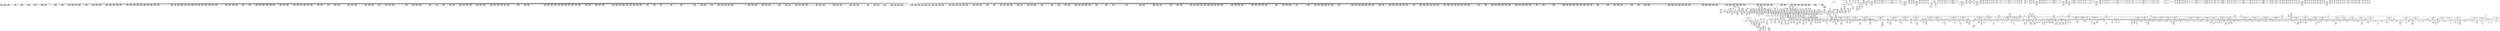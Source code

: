 digraph {
	CE0x56c5820 [shape=record,shape=Mrecord,label="{CE0x56c5820|2472:_%struct.cred*,_:_CRE_568,576_|*MultipleSource*|Function::task_sid&Arg::task::|Function::current_has_perm&Arg::tsk::|Function::selinux_task_getioprio&Arg::p::|security/selinux/hooks.c,208}"]
	CE0x5732b20 [shape=record,shape=Mrecord,label="{CE0x5732b20|rcu_read_unlock:do.end|*SummSink*}"]
	CE0x5703750 [shape=record,shape=Mrecord,label="{CE0x5703750|task_sid:tmp25|security/selinux/hooks.c,208}"]
	CE0x56f5320 [shape=record,shape=Mrecord,label="{CE0x56f5320|2472:_%struct.cred*,_:_CRE_6368,6376_|*MultipleSource*|Function::task_sid&Arg::task::|Function::current_has_perm&Arg::tsk::|Function::selinux_task_getioprio&Arg::p::|security/selinux/hooks.c,208}"]
	CE0x5705be0 [shape=record,shape=Mrecord,label="{CE0x5705be0|task_sid:tmp20|security/selinux/hooks.c,208|*SummSink*}"]
	CE0x578bfa0 [shape=record,shape=Mrecord,label="{CE0x578bfa0|__rcu_read_unlock:do.body}"]
	CE0x56c80c0 [shape=record,shape=Mrecord,label="{CE0x56c80c0|2472:_%struct.cred*,_:_CRE_701,702_}"]
	CE0x56ddfd0 [shape=record,shape=Mrecord,label="{CE0x56ddfd0|2472:_%struct.cred*,_:_CRE_2800,2808_|*MultipleSource*|Function::task_sid&Arg::task::|Function::current_has_perm&Arg::tsk::|Function::selinux_task_getioprio&Arg::p::|security/selinux/hooks.c,208}"]
	CE0x56f3b60 [shape=record,shape=Mrecord,label="{CE0x56f3b60|2472:_%struct.cred*,_:_CRE_6341,6342_}"]
	CE0x5655650 [shape=record,shape=Mrecord,label="{CE0x5655650|i32_0|*Constant*}"]
	CE0x5650320 [shape=record,shape=Mrecord,label="{CE0x5650320|current_sid:land.lhs.true|*SummSink*}"]
	CE0x56da210 [shape=record,shape=Mrecord,label="{CE0x56da210|2472:_%struct.cred*,_:_CRE_2596,2598_|*MultipleSource*|Function::task_sid&Arg::task::|Function::current_has_perm&Arg::tsk::|Function::selinux_task_getioprio&Arg::p::|security/selinux/hooks.c,208}"]
	CE0x56f8400 [shape=record,shape=Mrecord,label="{CE0x56f8400|2472:_%struct.cred*,_:_CRE_6520,6528_|*MultipleSource*|Function::task_sid&Arg::task::|Function::current_has_perm&Arg::tsk::|Function::selinux_task_getioprio&Arg::p::|security/selinux/hooks.c,208}"]
	CE0x5794780 [shape=record,shape=Mrecord,label="{CE0x5794780|__preempt_count_add:do.end|*SummSink*}"]
	CE0x5673fd0 [shape=record,shape=Mrecord,label="{CE0x5673fd0|_ret_i32_%call,_!dbg_!27713|security/selinux/hooks.c,3616|*SummSink*}"]
	CE0x569a490 [shape=record,shape=Mrecord,label="{CE0x569a490|rcu_read_lock:call3|include/linux/rcupdate.h,882}"]
	CE0x5650120 [shape=record,shape=Mrecord,label="{CE0x5650120|i64*_getelementptr_inbounds_(_13_x_i64_,_13_x_i64_*___llvm_gcov_ctr126,_i64_0,_i64_0)|*Constant*|*SummSource*}"]
	CE0x566dda0 [shape=record,shape=Mrecord,label="{CE0x566dda0|current_sid:tmp14|security/selinux/hooks.c,218|*SummSource*}"]
	CE0x5703f80 [shape=record,shape=Mrecord,label="{CE0x5703f80|task_sid:tmp25|security/selinux/hooks.c,208|*SummSource*}"]
	CE0x56812b0 [shape=record,shape=Mrecord,label="{CE0x56812b0|2472:_%struct.cred*,_:_CRE_112,116_|*MultipleSource*|Function::task_sid&Arg::task::|Function::current_has_perm&Arg::tsk::|Function::selinux_task_getioprio&Arg::p::|security/selinux/hooks.c,208}"]
	CE0x571b0a0 [shape=record,shape=Mrecord,label="{CE0x571b0a0|rcu_lock_release:tmp3|*SummSink*}"]
	CE0x56fb150 [shape=record,shape=Mrecord,label="{CE0x56fb150|2472:_%struct.cred*,_:_CRE_6664,6668_|*MultipleSource*|Function::task_sid&Arg::task::|Function::current_has_perm&Arg::tsk::|Function::selinux_task_getioprio&Arg::p::|security/selinux/hooks.c,208}"]
	CE0x56e0ec0 [shape=record,shape=Mrecord,label="{CE0x56e0ec0|2472:_%struct.cred*,_:_CRE_2912,2913_}"]
	CE0x5743250 [shape=record,shape=Mrecord,label="{CE0x5743250|rcu_read_unlock:tmp14|include/linux/rcupdate.h,933|*SummSource*}"]
	CE0x5755da0 [shape=record,shape=Mrecord,label="{CE0x5755da0|i64*_getelementptr_inbounds_(_11_x_i64_,_11_x_i64_*___llvm_gcov_ctr132,_i64_0,_i64_9)|*Constant*|*SummSource*}"]
	CE0x56b6e40 [shape=record,shape=Mrecord,label="{CE0x56b6e40|2472:_%struct.cred*,_:_CRE_88,92_|*MultipleSource*|Function::task_sid&Arg::task::|Function::current_has_perm&Arg::tsk::|Function::selinux_task_getioprio&Arg::p::|security/selinux/hooks.c,208}"]
	CE0x5708410 [shape=record,shape=Mrecord,label="{CE0x5708410|rcu_read_lock:land.lhs.true2|*SummSource*}"]
	CE0x56b8050 [shape=record,shape=Mrecord,label="{CE0x56b8050|_call_void___rcu_read_lock()_#10,_!dbg_!27710|include/linux/rcupdate.h,879}"]
	CE0x5679180 [shape=record,shape=Mrecord,label="{CE0x5679180|i64_5|*Constant*}"]
	CE0x57ccfb0 [shape=record,shape=Mrecord,label="{CE0x57ccfb0|i64*_getelementptr_inbounds_(_4_x_i64_,_4_x_i64_*___llvm_gcov_ctr135,_i64_0,_i64_0)|*Constant*}"]
	CE0x5703de0 [shape=record,shape=Mrecord,label="{CE0x5703de0|task_sid:tmp26|security/selinux/hooks.c,208}"]
	CE0x56623b0 [shape=record,shape=Mrecord,label="{CE0x56623b0|2472:_%struct.cred*,_:_CRE_696,697_}"]
	CE0x56d40b0 [shape=record,shape=Mrecord,label="{CE0x56d40b0|2472:_%struct.cred*,_:_CRE_2272,2280_|*MultipleSource*|Function::task_sid&Arg::task::|Function::current_has_perm&Arg::tsk::|Function::selinux_task_getioprio&Arg::p::|security/selinux/hooks.c,208}"]
	CE0x56e47c0 [shape=record,shape=Mrecord,label="{CE0x56e47c0|2472:_%struct.cred*,_:_CRE_2960,2961_}"]
	CE0x577c570 [shape=record,shape=Mrecord,label="{CE0x577c570|i64*_getelementptr_inbounds_(_4_x_i64_,_4_x_i64_*___llvm_gcov_ctr130,_i64_0,_i64_3)|*Constant*|*SummSource*}"]
	CE0x5700920 [shape=record,shape=Mrecord,label="{CE0x5700920|task_sid:tobool4|security/selinux/hooks.c,208|*SummSink*}"]
	CE0x5654e50 [shape=record,shape=Mrecord,label="{CE0x5654e50|current_sid:tobool|security/selinux/hooks.c,218}"]
	CE0x564deb0 [shape=record,shape=Mrecord,label="{CE0x564deb0|selinux_task_getioprio:entry}"]
	CE0x574e830 [shape=record,shape=Mrecord,label="{CE0x574e830|rcu_read_unlock:tmp6|include/linux/rcupdate.h,933}"]
	CE0x56f9270 [shape=record,shape=Mrecord,label="{CE0x56f9270|2472:_%struct.cred*,_:_CRE_6568,6576_|*MultipleSource*|Function::task_sid&Arg::task::|Function::current_has_perm&Arg::tsk::|Function::selinux_task_getioprio&Arg::p::|security/selinux/hooks.c,208}"]
	CE0x5725cd0 [shape=record,shape=Mrecord,label="{CE0x5725cd0|i64*_getelementptr_inbounds_(_4_x_i64_,_4_x_i64_*___llvm_gcov_ctr133,_i64_0,_i64_2)|*Constant*}"]
	CE0x5662080 [shape=record,shape=Mrecord,label="{CE0x5662080|2472:_%struct.cred*,_:_CRE_693,694_}"]
	CE0x56717c0 [shape=record,shape=Mrecord,label="{CE0x56717c0|i64*_getelementptr_inbounds_(_2_x_i64_,_2_x_i64_*___llvm_gcov_ctr285,_i64_0,_i64_0)|*Constant*|*SummSink*}"]
	CE0x5663de0 [shape=record,shape=Mrecord,label="{CE0x5663de0|_call_void_mcount()_#3|*SummSink*}"]
	CE0x56debe0 [shape=record,shape=Mrecord,label="{CE0x56debe0|2472:_%struct.cred*,_:_CRE_2840,2848_|*MultipleSource*|Function::task_sid&Arg::task::|Function::current_has_perm&Arg::tsk::|Function::selinux_task_getioprio&Arg::p::|security/selinux/hooks.c,208}"]
	CE0x577ba30 [shape=record,shape=Mrecord,label="{CE0x577ba30|%struct.lockdep_map*_null|*Constant*|*SummSink*}"]
	CE0x569bde0 [shape=record,shape=Mrecord,label="{CE0x569bde0|task_sid:bb}"]
	CE0x5734790 [shape=record,shape=Mrecord,label="{CE0x5734790|rcu_read_unlock:tmp9|include/linux/rcupdate.h,933|*SummSource*}"]
	CE0x5656480 [shape=record,shape=Mrecord,label="{CE0x5656480|current_has_perm:call1|security/selinux/hooks.c,1543}"]
	CE0x578a710 [shape=record,shape=Mrecord,label="{CE0x578a710|i64*_getelementptr_inbounds_(_4_x_i64_,_4_x_i64_*___llvm_gcov_ctr128,_i64_0,_i64_0)|*Constant*}"]
	CE0x5714610 [shape=record,shape=Mrecord,label="{CE0x5714610|task_sid:tmp26|security/selinux/hooks.c,208|*SummSink*}"]
	CE0x5657f10 [shape=record,shape=Mrecord,label="{CE0x5657f10|_call_void_lock_acquire(%struct.lockdep_map*_%map,_i32_0,_i32_0,_i32_2,_i32_0,_%struct.lockdep_map*_null,_i64_ptrtoint_(i8*_blockaddress(_rcu_lock_acquire,_%__here)_to_i64))_#10,_!dbg_!27716|include/linux/rcupdate.h,418}"]
	CE0x56e54d0 [shape=record,shape=Mrecord,label="{CE0x56e54d0|2472:_%struct.cred*,_:_CRE_2971,2972_}"]
	CE0x57078f0 [shape=record,shape=Mrecord,label="{CE0x57078f0|__rcu_read_lock:tmp3}"]
	CE0x5700310 [shape=record,shape=Mrecord,label="{CE0x5700310|task_sid:call3|security/selinux/hooks.c,208|*SummSink*}"]
	CE0x56cf970 [shape=record,shape=Mrecord,label="{CE0x56cf970|2472:_%struct.cred*,_:_CRE_1980,1984_|*MultipleSource*|Function::task_sid&Arg::task::|Function::current_has_perm&Arg::tsk::|Function::selinux_task_getioprio&Arg::p::|security/selinux/hooks.c,208}"]
	CE0x5783830 [shape=record,shape=Mrecord,label="{CE0x5783830|__preempt_count_sub:tmp2|*SummSource*}"]
	CE0x5718e70 [shape=record,shape=Mrecord,label="{CE0x5718e70|task_sid:tmp7|security/selinux/hooks.c,208}"]
	CE0x56bf5a0 [shape=record,shape=Mrecord,label="{CE0x56bf5a0|2472:_%struct.cred*,_:_CRE_136,144_|*MultipleSource*|Function::task_sid&Arg::task::|Function::current_has_perm&Arg::tsk::|Function::selinux_task_getioprio&Arg::p::|security/selinux/hooks.c,208}"]
	"CONST[source:2(external),value:2(dynamic)][purpose:{subject}][SrcIdx:2]"
	CE0x5654ec0 [shape=record,shape=Mrecord,label="{CE0x5654ec0|current_sid:tobool|security/selinux/hooks.c,218|*SummSource*}"]
	CE0x5729b40 [shape=record,shape=Mrecord,label="{CE0x5729b40|i64*_getelementptr_inbounds_(_4_x_i64_,_4_x_i64_*___llvm_gcov_ctr129,_i64_0,_i64_1)|*Constant*}"]
	CE0x5718270 [shape=record,shape=Mrecord,label="{CE0x5718270|task_sid:tmp5|security/selinux/hooks.c,208}"]
	CE0x571c520 [shape=record,shape=Mrecord,label="{CE0x571c520|i64*_getelementptr_inbounds_(_4_x_i64_,_4_x_i64_*___llvm_gcov_ctr128,_i64_0,_i64_0)|*Constant*|*SummSource*}"]
	CE0x5796e90 [shape=record,shape=Mrecord,label="{CE0x5796e90|__rcu_read_unlock:tmp3|*SummSink*}"]
	CE0x564a4c0 [shape=record,shape=Mrecord,label="{CE0x564a4c0|rcu_read_lock:entry|*SummSink*}"]
	CE0x56557c0 [shape=record,shape=Mrecord,label="{CE0x56557c0|selinux_task_getioprio:tmp3}"]
	CE0x5680d20 [shape=record,shape=Mrecord,label="{CE0x5680d20|_call_void_rcu_lock_acquire(%struct.lockdep_map*_rcu_lock_map)_#10,_!dbg_!27711|include/linux/rcupdate.h,881|*SummSink*}"]
	CE0x5680e50 [shape=record,shape=Mrecord,label="{CE0x5680e50|rcu_lock_acquire:entry}"]
	CE0x56b6100 [shape=record,shape=Mrecord,label="{CE0x56b6100|cred_sid:tmp1|*SummSource*}"]
	CE0x56d84e0 [shape=record,shape=Mrecord,label="{CE0x56d84e0|2472:_%struct.cred*,_:_CRE_2523,2524_}"]
	CE0x5740990 [shape=record,shape=Mrecord,label="{CE0x5740990|i64*_getelementptr_inbounds_(_11_x_i64_,_11_x_i64_*___llvm_gcov_ctr132,_i64_0,_i64_8)|*Constant*|*SummSource*}"]
	CE0x56e3720 [shape=record,shape=Mrecord,label="{CE0x56e3720|2472:_%struct.cred*,_:_CRE_2946,2947_}"]
	CE0x5668420 [shape=record,shape=Mrecord,label="{CE0x5668420|current_sid:tmp22|security/selinux/hooks.c,218}"]
	CE0x5663030 [shape=record,shape=Mrecord,label="{CE0x5663030|i16_2|*Constant*}"]
	CE0x56fcc90 [shape=record,shape=Mrecord,label="{CE0x56fcc90|2472:_%struct.cred*,_:_CRE_10576,10584_|*MultipleSource*|Function::task_sid&Arg::task::|Function::current_has_perm&Arg::tsk::|Function::selinux_task_getioprio&Arg::p::|security/selinux/hooks.c,208}"]
	CE0x7454a30 [shape=record,shape=Mrecord,label="{CE0x7454a30|GLOBAL:current_has_perm|*Constant*|*SummSource*}"]
	CE0x56e4690 [shape=record,shape=Mrecord,label="{CE0x56e4690|2472:_%struct.cred*,_:_CRE_2959,2960_}"]
	CE0x5686140 [shape=record,shape=Mrecord,label="{CE0x5686140|current_sid:tmp18|security/selinux/hooks.c,218|*SummSource*}"]
	CE0x5652e00 [shape=record,shape=Mrecord,label="{CE0x5652e00|%struct.common_audit_data*_null|*Constant*}"]
	CE0x56dadf0 [shape=record,shape=Mrecord,label="{CE0x56dadf0|2472:_%struct.cred*,_:_CRE_2648,2656_|*MultipleSource*|Function::task_sid&Arg::task::|Function::current_has_perm&Arg::tsk::|Function::selinux_task_getioprio&Arg::p::|security/selinux/hooks.c,208}"]
	CE0x56f2f80 [shape=record,shape=Mrecord,label="{CE0x56f2f80|2472:_%struct.cred*,_:_CRE_6331,6332_}"]
	CE0x5705fc0 [shape=record,shape=Mrecord,label="{CE0x5705fc0|task_sid:tobool1|security/selinux/hooks.c,208|*SummSource*}"]
	CE0x56ce1b0 [shape=record,shape=Mrecord,label="{CE0x56ce1b0|2472:_%struct.cred*,_:_CRE_1904,1912_|*MultipleSource*|Function::task_sid&Arg::task::|Function::current_has_perm&Arg::tsk::|Function::selinux_task_getioprio&Arg::p::|security/selinux/hooks.c,208}"]
	CE0x5746080 [shape=record,shape=Mrecord,label="{CE0x5746080|_call_void_mcount()_#3|*SummSource*}"]
	CE0x5675340 [shape=record,shape=Mrecord,label="{CE0x5675340|current_has_perm:tmp|*SummSource*}"]
	CE0x56bd2b0 [shape=record,shape=Mrecord,label="{CE0x56bd2b0|task_sid:do.end6}"]
	CE0x5737750 [shape=record,shape=Mrecord,label="{CE0x5737750|rcu_read_unlock:do.body|*SummSink*}"]
	CE0x5747100 [shape=record,shape=Mrecord,label="{CE0x5747100|rcu_read_unlock:tmp3|*SummSink*}"]
	CE0x56713f0 [shape=record,shape=Mrecord,label="{CE0x56713f0|current_sid:tmp2}"]
	CE0x56f88c0 [shape=record,shape=Mrecord,label="{CE0x56f88c0|2472:_%struct.cred*,_:_CRE_6536,6544_|*MultipleSource*|Function::task_sid&Arg::task::|Function::current_has_perm&Arg::tsk::|Function::selinux_task_getioprio&Arg::p::|security/selinux/hooks.c,208}"]
	CE0x57575d0 [shape=record,shape=Mrecord,label="{CE0x57575d0|rcu_lock_release:entry|*SummSource*}"]
	CE0x5653b50 [shape=record,shape=Mrecord,label="{CE0x5653b50|avc_has_perm:requested|Function::avc_has_perm&Arg::requested::|*SummSource*}"]
	CE0x56df760 [shape=record,shape=Mrecord,label="{CE0x56df760|2472:_%struct.cred*,_:_CRE_2876,2880_|*MultipleSource*|Function::task_sid&Arg::task::|Function::current_has_perm&Arg::tsk::|Function::selinux_task_getioprio&Arg::p::|security/selinux/hooks.c,208}"]
	CE0x5663690 [shape=record,shape=Mrecord,label="{CE0x5663690|0:_i8,_:_GCMR_current_sid.__warned_internal_global_i8_0,_section_.data.unlikely_,_align_1:_elem_0:default:}"]
	CE0x5741090 [shape=record,shape=Mrecord,label="{CE0x5741090|i64*_getelementptr_inbounds_(_4_x_i64_,_4_x_i64_*___llvm_gcov_ctr133,_i64_0,_i64_1)|*Constant*}"]
	CE0x566daf0 [shape=record,shape=Mrecord,label="{CE0x566daf0|current_sid:tmp13|security/selinux/hooks.c,218|*SummSource*}"]
	CE0x57233c0 [shape=record,shape=Mrecord,label="{CE0x57233c0|i64*_getelementptr_inbounds_(_4_x_i64_,_4_x_i64_*___llvm_gcov_ctr134,_i64_0,_i64_3)|*Constant*|*SummSink*}"]
	CE0x57cdef0 [shape=record,shape=Mrecord,label="{CE0x57cdef0|__preempt_count_sub:bb|*SummSink*}"]
	CE0x5736690 [shape=record,shape=Mrecord,label="{CE0x5736690|rcu_read_lock:tmp9|include/linux/rcupdate.h,882|*SummSource*}"]
	CE0x56ff0a0 [shape=record,shape=Mrecord,label="{CE0x56ff0a0|task_sid:tmp10|security/selinux/hooks.c,208|*SummSink*}"]
	CE0x56c6d80 [shape=record,shape=Mrecord,label="{CE0x56c6d80|2472:_%struct.cred*,_:_CRE_640,644_|*MultipleSource*|Function::task_sid&Arg::task::|Function::current_has_perm&Arg::tsk::|Function::selinux_task_getioprio&Arg::p::|security/selinux/hooks.c,208}"]
	CE0x56f3310 [shape=record,shape=Mrecord,label="{CE0x56f3310|2472:_%struct.cred*,_:_CRE_6334,6335_}"]
	CE0x572f510 [shape=record,shape=Mrecord,label="{CE0x572f510|rcu_read_lock:tmp20|include/linux/rcupdate.h,882|*SummSource*}"]
	CE0x5683950 [shape=record,shape=Mrecord,label="{CE0x5683950|i8_1|*Constant*|*SummSink*}"]
	CE0x5686670 [shape=record,shape=Mrecord,label="{CE0x5686670|i64*_getelementptr_inbounds_(_11_x_i64_,_11_x_i64_*___llvm_gcov_ctr125,_i64_0,_i64_10)|*Constant*|*SummSink*}"]
	CE0x56b7060 [shape=record,shape=Mrecord,label="{CE0x56b7060|2472:_%struct.cred*,_:_CRE_92,96_|*MultipleSource*|Function::task_sid&Arg::task::|Function::current_has_perm&Arg::tsk::|Function::selinux_task_getioprio&Arg::p::|security/selinux/hooks.c,208}"]
	CE0x565f660 [shape=record,shape=Mrecord,label="{CE0x565f660|i64_1|*Constant*|*SummSource*}"]
	CE0x5735a60 [shape=record,shape=Mrecord,label="{CE0x5735a60|rcu_read_unlock:land.lhs.true2}"]
	CE0x564fdf0 [shape=record,shape=Mrecord,label="{CE0x564fdf0|i32_218|*Constant*|*SummSource*}"]
	CE0x5678210 [shape=record,shape=Mrecord,label="{CE0x5678210|current_sid:call4|security/selinux/hooks.c,218|*SummSink*}"]
	CE0x56e53a0 [shape=record,shape=Mrecord,label="{CE0x56e53a0|2472:_%struct.cred*,_:_CRE_2970,2971_}"]
	CE0x56ff950 [shape=record,shape=Mrecord,label="{CE0x56ff950|task_sid:tmp12|security/selinux/hooks.c,208|*SummSink*}"]
	CE0x5670fc0 [shape=record,shape=Mrecord,label="{CE0x5670fc0|current_sid:tmp4|security/selinux/hooks.c,218|*SummSource*}"]
	CE0x56ee540 [shape=record,shape=Mrecord,label="{CE0x56ee540|2472:_%struct.cred*,_:_CRE_6208,6216_|*MultipleSource*|Function::task_sid&Arg::task::|Function::current_has_perm&Arg::tsk::|Function::selinux_task_getioprio&Arg::p::|security/selinux/hooks.c,208}"]
	CE0x56ddae0 [shape=record,shape=Mrecord,label="{CE0x56ddae0|2472:_%struct.cred*,_:_CRE_2784,2792_|*MultipleSource*|Function::task_sid&Arg::task::|Function::current_has_perm&Arg::tsk::|Function::selinux_task_getioprio&Arg::p::|security/selinux/hooks.c,208}"]
	CE0x56b1e10 [shape=record,shape=Mrecord,label="{CE0x56b1e10|rcu_read_lock:tobool|include/linux/rcupdate.h,882|*SummSource*}"]
	CE0x570f2c0 [shape=record,shape=Mrecord,label="{CE0x570f2c0|__preempt_count_sub:tmp4|./arch/x86/include/asm/preempt.h,77|*SummSink*}"]
	CE0x56aa160 [shape=record,shape=Mrecord,label="{CE0x56aa160|cred_sid:tmp3|*SummSink*}"]
	CE0x56d3990 [shape=record,shape=Mrecord,label="{CE0x56d3990|2472:_%struct.cred*,_:_CRE_2248,2256_|*MultipleSource*|Function::task_sid&Arg::task::|Function::current_has_perm&Arg::tsk::|Function::selinux_task_getioprio&Arg::p::|security/selinux/hooks.c,208}"]
	CE0x56ca360 [shape=record,shape=Mrecord,label="{CE0x56ca360|i64*_getelementptr_inbounds_(_13_x_i64_,_13_x_i64_*___llvm_gcov_ctr126,_i64_0,_i64_8)|*Constant*|*SummSink*}"]
	CE0x5735ed0 [shape=record,shape=Mrecord,label="{CE0x5735ed0|rcu_read_unlock:tmp5|include/linux/rcupdate.h,933|*SummSink*}"]
	CE0x565a570 [shape=record,shape=Mrecord,label="{CE0x565a570|_ret_%struct.task_struct*_%tmp4,_!dbg_!27714|./arch/x86/include/asm/current.h,14}"]
	CE0x56cb520 [shape=record,shape=Mrecord,label="{CE0x56cb520|i32_208|*Constant*}"]
	CE0x5725a70 [shape=record,shape=Mrecord,label="{CE0x5725a70|_call_void_asm_addl_$1,_%gs:$0_,_*m,ri,*m,_dirflag_,_fpsr_,_flags_(i32*___preempt_count,_i32_%sub,_i32*___preempt_count)_#3,_!dbg_!27717,_!srcloc_!27718|./arch/x86/include/asm/preempt.h,77|*SummSink*}"]
	CE0x56c3970 [shape=record,shape=Mrecord,label="{CE0x56c3970|rcu_read_lock:tmp18|include/linux/rcupdate.h,882}"]
	CE0x61f3c30 [shape=record,shape=Mrecord,label="{CE0x61f3c30|current_has_perm:perms|Function::current_has_perm&Arg::perms::}"]
	CE0x56e2550 [shape=record,shape=Mrecord,label="{CE0x56e2550|2472:_%struct.cred*,_:_CRE_2931,2932_}"]
	CE0x57d7810 [shape=record,shape=Mrecord,label="{CE0x57d7810|i64*_getelementptr_inbounds_(_4_x_i64_,_4_x_i64_*___llvm_gcov_ctr135,_i64_0,_i64_1)|*Constant*|*SummSink*}"]
	CE0x5756b70 [shape=record,shape=Mrecord,label="{CE0x5756b70|_call_void_rcu_lock_release(%struct.lockdep_map*_rcu_lock_map)_#10,_!dbg_!27733|include/linux/rcupdate.h,935|*SummSource*}"]
	CE0x567b140 [shape=record,shape=Mrecord,label="{CE0x567b140|current_sid:sid|security/selinux/hooks.c,220|*SummSource*}"]
	CE0x56780e0 [shape=record,shape=Mrecord,label="{CE0x56780e0|current_sid:call4|security/selinux/hooks.c,218|*SummSource*}"]
	CE0x57335f0 [shape=record,shape=Mrecord,label="{CE0x57335f0|i64*_getelementptr_inbounds_(_11_x_i64_,_11_x_i64_*___llvm_gcov_ctr132,_i64_0,_i64_8)|*Constant*|*SummSink*}"]
	CE0x5747f40 [shape=record,shape=Mrecord,label="{CE0x5747f40|GLOBAL:__preempt_count|Global_var:__preempt_count|*SummSink*}"]
	CE0x5758850 [shape=record,shape=Mrecord,label="{CE0x5758850|__rcu_read_unlock:entry}"]
	CE0x574fc30 [shape=record,shape=Mrecord,label="{CE0x574fc30|_call_void___preempt_count_add(i32_1)_#10,_!dbg_!27711|include/linux/rcupdate.h,239|*SummSink*}"]
	CE0x5718a60 [shape=record,shape=Mrecord,label="{CE0x5718a60|GLOBAL:__llvm_gcov_ctr126|Global_var:__llvm_gcov_ctr126|*SummSource*}"]
	CE0x5726760 [shape=record,shape=Mrecord,label="{CE0x5726760|rcu_lock_acquire:tmp5|include/linux/rcupdate.h,418|*SummSource*}"]
	CE0x578aa60 [shape=record,shape=Mrecord,label="{CE0x578aa60|GLOBAL:lock_release|*Constant*|*SummSource*}"]
	CE0x57161e0 [shape=record,shape=Mrecord,label="{CE0x57161e0|_ret_i32_%tmp6,_!dbg_!27716|security/selinux/hooks.c,197|*SummSink*}"]
	CE0x56a9fa0 [shape=record,shape=Mrecord,label="{CE0x56a9fa0|cred_sid:tmp3}"]
	CE0x56fc7b0 [shape=record,shape=Mrecord,label="{CE0x56fc7b0|2472:_%struct.cred*,_:_CRE_10568,10572_|*MultipleSource*|Function::task_sid&Arg::task::|Function::current_has_perm&Arg::tsk::|Function::selinux_task_getioprio&Arg::p::|security/selinux/hooks.c,208}"]
	CE0x5784c80 [shape=record,shape=Mrecord,label="{CE0x5784c80|i64*_getelementptr_inbounds_(_4_x_i64_,_4_x_i64_*___llvm_gcov_ctr134,_i64_0,_i64_2)|*Constant*|*SummSource*}"]
	CE0x56f9010 [shape=record,shape=Mrecord,label="{CE0x56f9010|2472:_%struct.cred*,_:_CRE_6560,6568_|*MultipleSource*|Function::task_sid&Arg::task::|Function::current_has_perm&Arg::tsk::|Function::selinux_task_getioprio&Arg::p::|security/selinux/hooks.c,208}"]
	CE0x566ed70 [shape=record,shape=Mrecord,label="{CE0x566ed70|i64*_getelementptr_inbounds_(_2_x_i64_,_2_x_i64_*___llvm_gcov_ctr136,_i64_0,_i64_1)|*Constant*|*SummSource*}"]
	CE0x56b9730 [shape=record,shape=Mrecord,label="{CE0x56b9730|_call_void_rcu_lock_acquire(%struct.lockdep_map*_rcu_lock_map)_#10,_!dbg_!27711|include/linux/rcupdate.h,881}"]
	CE0x5718af0 [shape=record,shape=Mrecord,label="{CE0x5718af0|GLOBAL:__llvm_gcov_ctr126|Global_var:__llvm_gcov_ctr126|*SummSink*}"]
	CE0x565d500 [shape=record,shape=Mrecord,label="{CE0x565d500|selinux_task_getioprio:tmp2|*SummSource*}"]
	CE0x572f1f0 [shape=record,shape=Mrecord,label="{CE0x572f1f0|rcu_read_lock:tmp19|include/linux/rcupdate.h,882|*SummSink*}"]
	CE0x573b370 [shape=record,shape=Mrecord,label="{CE0x573b370|_call_void_mcount()_#3|*SummSink*}"]
	CE0x56a96a0 [shape=record,shape=Mrecord,label="{CE0x56a96a0|task_sid:real_cred|security/selinux/hooks.c,208|*SummSource*}"]
	CE0x571b820 [shape=record,shape=Mrecord,label="{CE0x571b820|GLOBAL:lock_acquire|*Constant*|*SummSink*}"]
	CE0x56fe280 [shape=record,shape=Mrecord,label="{CE0x56fe280|2472:_%struct.cred*,_:_CRE_10632,10640_|*MultipleSource*|Function::task_sid&Arg::task::|Function::current_has_perm&Arg::tsk::|Function::selinux_task_getioprio&Arg::p::|security/selinux/hooks.c,208}"]
	CE0x56af3e0 [shape=record,shape=Mrecord,label="{CE0x56af3e0|rcu_read_lock:land.lhs.true|*SummSource*}"]
	CE0x5709ef0 [shape=record,shape=Mrecord,label="{CE0x5709ef0|GLOBAL:__llvm_gcov_ctr132|Global_var:__llvm_gcov_ctr132}"]
	CE0x5693cc0 [shape=record,shape=Mrecord,label="{CE0x5693cc0|i32_218|*Constant*|*SummSink*}"]
	CE0x56bd3e0 [shape=record,shape=Mrecord,label="{CE0x56bd3e0|task_sid:do.end6|*SummSource*}"]
	CE0x56ffd80 [shape=record,shape=Mrecord,label="{CE0x56ffd80|task_sid:tmp13|security/selinux/hooks.c,208|*SummSink*}"]
	CE0x56543e0 [shape=record,shape=Mrecord,label="{CE0x56543e0|avc_has_perm:auditdata|Function::avc_has_perm&Arg::auditdata::}"]
	CE0x5677130 [shape=record,shape=Mrecord,label="{CE0x5677130|i64*_getelementptr_inbounds_(_11_x_i64_,_11_x_i64_*___llvm_gcov_ctr125,_i64_0,_i64_8)|*Constant*|*SummSink*}"]
	CE0x567d0a0 [shape=record,shape=Mrecord,label="{CE0x567d0a0|rcu_read_lock:tmp|*SummSink*}"]
	CE0x56ed1e0 [shape=record,shape=Mrecord,label="{CE0x56ed1e0|2472:_%struct.cred*,_:_CRE_6144,6152_|*MultipleSource*|Function::task_sid&Arg::task::|Function::current_has_perm&Arg::tsk::|Function::selinux_task_getioprio&Arg::p::|security/selinux/hooks.c,208}"]
	CE0x578b8a0 [shape=record,shape=Mrecord,label="{CE0x578b8a0|i64*_getelementptr_inbounds_(_4_x_i64_,_4_x_i64_*___llvm_gcov_ctr133,_i64_0,_i64_3)|*Constant*|*SummSink*}"]
	CE0x56d4a00 [shape=record,shape=Mrecord,label="{CE0x56d4a00|2472:_%struct.cred*,_:_CRE_2304,2312_|*MultipleSource*|Function::task_sid&Arg::task::|Function::current_has_perm&Arg::tsk::|Function::selinux_task_getioprio&Arg::p::|security/selinux/hooks.c,208}"]
	CE0x57499a0 [shape=record,shape=Mrecord,label="{CE0x57499a0|rcu_read_unlock:bb|*SummSink*}"]
	CE0x57a4610 [shape=record,shape=Mrecord,label="{CE0x57a4610|__preempt_count_sub:val|Function::__preempt_count_sub&Arg::val::|*SummSource*}"]
	CE0x56711e0 [shape=record,shape=Mrecord,label="{CE0x56711e0|i64_1|*Constant*}"]
	CE0x5694ac0 [shape=record,shape=Mrecord,label="{CE0x5694ac0|i64_3|*Constant*|*SummSource*}"]
	CE0x56568e0 [shape=record,shape=Mrecord,label="{CE0x56568e0|task_sid:entry}"]
	CE0x566e020 [shape=record,shape=Mrecord,label="{CE0x566e020|current_sid:tmp5|security/selinux/hooks.c,218}"]
	CE0x577bf20 [shape=record,shape=Mrecord,label="{CE0x577bf20|i64_ptrtoint_(i8*_blockaddress(_rcu_lock_acquire,_%__here)_to_i64)|*Constant*|*SummSink*}"]
	CE0x56f03c0 [shape=record,shape=Mrecord,label="{CE0x56f03c0|2472:_%struct.cred*,_:_CRE_6294,6295_}"]
	CE0x57ce8a0 [shape=record,shape=Mrecord,label="{CE0x57ce8a0|_call_void_mcount()_#3|*SummSource*}"]
	CE0x56570e0 [shape=record,shape=Mrecord,label="{CE0x56570e0|i32_(i32,_i32,_i16,_i32,_%struct.common_audit_data*)*_bitcast_(i32_(i32,_i32,_i16,_i32,_%struct.common_audit_data.495*)*_avc_has_perm_to_i32_(i32,_i32,_i16,_i32,_%struct.common_audit_data*)*)|*Constant*}"]
	CE0x577c980 [shape=record,shape=Mrecord,label="{CE0x577c980|__preempt_count_sub:entry}"]
	CE0x56ef5b0 [shape=record,shape=Mrecord,label="{CE0x56ef5b0|2472:_%struct.cred*,_:_CRE_6264,6280_|*MultipleSource*|Function::task_sid&Arg::task::|Function::current_has_perm&Arg::tsk::|Function::selinux_task_getioprio&Arg::p::|security/selinux/hooks.c,208}"]
	CE0x56a94a0 [shape=record,shape=Mrecord,label="{CE0x56a94a0|2472:_%struct.cred*,_:_CRE_0,8_|*MultipleSource*|Function::task_sid&Arg::task::|Function::current_has_perm&Arg::tsk::|Function::selinux_task_getioprio&Arg::p::|security/selinux/hooks.c,208}"]
	CE0x56d1a80 [shape=record,shape=Mrecord,label="{CE0x56d1a80|2472:_%struct.cred*,_:_CRE_2080,2088_|*MultipleSource*|Function::task_sid&Arg::task::|Function::current_has_perm&Arg::tsk::|Function::selinux_task_getioprio&Arg::p::|security/selinux/hooks.c,208}"]
	CE0x565f990 [shape=record,shape=Mrecord,label="{CE0x565f990|current_sid:bb}"]
	CE0x57300a0 [shape=record,shape=Mrecord,label="{CE0x57300a0|i64*_getelementptr_inbounds_(_11_x_i64_,_11_x_i64_*___llvm_gcov_ctr127,_i64_0,_i64_10)|*Constant*|*SummSink*}"]
	CE0x57272c0 [shape=record,shape=Mrecord,label="{CE0x57272c0|__rcu_read_unlock:tmp7|include/linux/rcupdate.h,245|*SummSource*}"]
	CE0x57819e0 [shape=record,shape=Mrecord,label="{CE0x57819e0|__rcu_read_unlock:do.end}"]
	CE0x571ac70 [shape=record,shape=Mrecord,label="{CE0x571ac70|i64*_getelementptr_inbounds_(_4_x_i64_,_4_x_i64_*___llvm_gcov_ctr130,_i64_0,_i64_1)|*Constant*|*SummSink*}"]
	CE0x56c9dd0 [shape=record,shape=Mrecord,label="{CE0x56c9dd0|task_sid:tmp17|security/selinux/hooks.c,208|*SummSink*}"]
	CE0x567bfd0 [shape=record,shape=Mrecord,label="{CE0x567bfd0|2472:_%struct.cred*,_:_CRE_352,360_|*MultipleSource*|Function::task_sid&Arg::task::|Function::current_has_perm&Arg::tsk::|Function::selinux_task_getioprio&Arg::p::|security/selinux/hooks.c,208}"]
	CE0x564f5e0 [shape=record,shape=Mrecord,label="{CE0x564f5e0|GLOBAL:lockdep_rcu_suspicious|*Constant*}"]
	CE0x56b6970 [shape=record,shape=Mrecord,label="{CE0x56b6970|rcu_read_lock:tmp1|*SummSink*}"]
	CE0x5653010 [shape=record,shape=Mrecord,label="{CE0x5653010|avc_has_perm:tclass|Function::avc_has_perm&Arg::tclass::|*SummSink*}"]
	CE0x56bf7c0 [shape=record,shape=Mrecord,label="{CE0x56bf7c0|2472:_%struct.cred*,_:_CRE_144,152_|*MultipleSource*|Function::task_sid&Arg::task::|Function::current_has_perm&Arg::tsk::|Function::selinux_task_getioprio&Arg::p::|security/selinux/hooks.c,208}"]
	CE0x570f250 [shape=record,shape=Mrecord,label="{CE0x570f250|__preempt_count_sub:tmp4|./arch/x86/include/asm/preempt.h,77|*SummSource*}"]
	CE0x5751b50 [shape=record,shape=Mrecord,label="{CE0x5751b50|rcu_read_unlock:tmp17|include/linux/rcupdate.h,933|*SummSink*}"]
	CE0x565d490 [shape=record,shape=Mrecord,label="{CE0x565d490|selinux_task_getioprio:tmp2|*SummSink*}"]
	CE0x567dfa0 [shape=record,shape=Mrecord,label="{CE0x567dfa0|2472:_%struct.cred*,_:_CRE_288,296_|*MultipleSource*|Function::task_sid&Arg::task::|Function::current_has_perm&Arg::tsk::|Function::selinux_task_getioprio&Arg::p::|security/selinux/hooks.c,208}"]
	CE0x56d15c0 [shape=record,shape=Mrecord,label="{CE0x56d15c0|2472:_%struct.cred*,_:_CRE_2072,2076_|*MultipleSource*|Function::task_sid&Arg::task::|Function::current_has_perm&Arg::tsk::|Function::selinux_task_getioprio&Arg::p::|security/selinux/hooks.c,208}"]
	CE0x56bb3a0 [shape=record,shape=Mrecord,label="{CE0x56bb3a0|2472:_%struct.cred*,_:_CRE_32,40_|*MultipleSource*|Function::task_sid&Arg::task::|Function::current_has_perm&Arg::tsk::|Function::selinux_task_getioprio&Arg::p::|security/selinux/hooks.c,208}"]
	CE0x5717f00 [shape=record,shape=Mrecord,label="{CE0x5717f00|task_sid:tobool|security/selinux/hooks.c,208}"]
	CE0x56ffe50 [shape=record,shape=Mrecord,label="{CE0x56ffe50|task_sid:tobool4|security/selinux/hooks.c,208}"]
	CE0x56ba9e0 [shape=record,shape=Mrecord,label="{CE0x56ba9e0|GLOBAL:__llvm_gcov_ctr127|Global_var:__llvm_gcov_ctr127|*SummSource*}"]
	CE0x569cf30 [shape=record,shape=Mrecord,label="{CE0x569cf30|2472:_%struct.cred*,_:_CRE_336,344_|*MultipleSource*|Function::task_sid&Arg::task::|Function::current_has_perm&Arg::tsk::|Function::selinux_task_getioprio&Arg::p::|security/selinux/hooks.c,208}"]
	CE0x578ee80 [shape=record,shape=Mrecord,label="{CE0x578ee80|rcu_lock_release:tmp4|include/linux/rcupdate.h,423|*SummSource*}"]
	CE0x5743930 [shape=record,shape=Mrecord,label="{CE0x5743930|rcu_read_unlock:tmp15|include/linux/rcupdate.h,933|*SummSink*}"]
	CE0x5796690 [shape=record,shape=Mrecord,label="{CE0x5796690|__preempt_count_add:tmp2}"]
	CE0x56d3730 [shape=record,shape=Mrecord,label="{CE0x56d3730|2472:_%struct.cred*,_:_CRE_2240,2248_|*MultipleSource*|Function::task_sid&Arg::task::|Function::current_has_perm&Arg::tsk::|Function::selinux_task_getioprio&Arg::p::|security/selinux/hooks.c,208}"]
	CE0x566e490 [shape=record,shape=Mrecord,label="{CE0x566e490|GLOBAL:__llvm_gcov_ctr125|Global_var:__llvm_gcov_ctr125|*SummSink*}"]
	CE0x5782330 [shape=record,shape=Mrecord,label="{CE0x5782330|__rcu_read_unlock:bb}"]
	CE0x56f18f0 [shape=record,shape=Mrecord,label="{CE0x56f18f0|2472:_%struct.cred*,_:_CRE_6312,6313_}"]
	CE0x574a340 [shape=record,shape=Mrecord,label="{CE0x574a340|__rcu_read_lock:tmp7|include/linux/rcupdate.h,240|*SummSource*}"]
	CE0x569b980 [shape=record,shape=Mrecord,label="{CE0x569b980|current_sid:tmp24|security/selinux/hooks.c,220|*SummSink*}"]
	CE0x566da80 [shape=record,shape=Mrecord,label="{CE0x566da80|current_sid:tmp13|security/selinux/hooks.c,218}"]
	CE0x5735200 [shape=record,shape=Mrecord,label="{CE0x5735200|rcu_read_unlock:tmp7|include/linux/rcupdate.h,933|*SummSource*}"]
	CE0x56602f0 [shape=record,shape=Mrecord,label="{CE0x56602f0|_ret_i32_%call,_!dbg_!27713|security/selinux/hooks.c,3616|*SummSource*}"]
	CE0x56e2680 [shape=record,shape=Mrecord,label="{CE0x56e2680|2472:_%struct.cred*,_:_CRE_2932,2933_}"]
	CE0x5715e50 [shape=record,shape=Mrecord,label="{CE0x5715e50|_ret_i32_%tmp6,_!dbg_!27716|security/selinux/hooks.c,197}"]
	CE0x5727550 [shape=record,shape=Mrecord,label="{CE0x5727550|i64*_getelementptr_inbounds_(_4_x_i64_,_4_x_i64_*___llvm_gcov_ctr130,_i64_0,_i64_0)|*Constant*|*SummSource*}"]
	CE0x567cce0 [shape=record,shape=Mrecord,label="{CE0x567cce0|task_sid:tmp1|*SummSource*}"]
	CE0x56bba80 [shape=record,shape=Mrecord,label="{CE0x56bba80|task_sid:do.body5|*SummSource*}"]
	CE0x56e1250 [shape=record,shape=Mrecord,label="{CE0x56e1250|2472:_%struct.cred*,_:_CRE_2915,2916_}"]
	CE0x577ab90 [shape=record,shape=Mrecord,label="{CE0x577ab90|rcu_lock_release:indirectgoto}"]
	CE0x56aaf80 [shape=record,shape=Mrecord,label="{CE0x56aaf80|2472:_%struct.cred*,_:_CRE_368,376_|*MultipleSource*|Function::task_sid&Arg::task::|Function::current_has_perm&Arg::tsk::|Function::selinux_task_getioprio&Arg::p::|security/selinux/hooks.c,208}"]
	CE0x570f1e0 [shape=record,shape=Mrecord,label="{CE0x570f1e0|__preempt_count_sub:tmp4|./arch/x86/include/asm/preempt.h,77}"]
	CE0x57440c0 [shape=record,shape=Mrecord,label="{CE0x57440c0|rcu_read_unlock:tmp3}"]
	CE0x578d300 [shape=record,shape=Mrecord,label="{CE0x578d300|rcu_lock_release:tmp1|*SummSource*}"]
	CE0x56c5ce0 [shape=record,shape=Mrecord,label="{CE0x56c5ce0|2472:_%struct.cred*,_:_CRE_584,592_|*MultipleSource*|Function::task_sid&Arg::task::|Function::current_has_perm&Arg::tsk::|Function::selinux_task_getioprio&Arg::p::|security/selinux/hooks.c,208}"]
	CE0x564ab10 [shape=record,shape=Mrecord,label="{CE0x564ab10|get_current:tmp1}"]
	CE0x56a84d0 [shape=record,shape=Mrecord,label="{CE0x56a84d0|_ret_void,_!dbg_!27735|include/linux/rcupdate.h,884}"]
	CE0x574f8d0 [shape=record,shape=Mrecord,label="{CE0x574f8d0|rcu_read_unlock:tmp7|include/linux/rcupdate.h,933}"]
	CE0x5727190 [shape=record,shape=Mrecord,label="{CE0x5727190|__rcu_read_unlock:tmp7|include/linux/rcupdate.h,245}"]
	CE0x5703bf0 [shape=record,shape=Mrecord,label="{CE0x5703bf0|task_sid:tmp24|security/selinux/hooks.c,208|*SummSource*}"]
	CE0x56b9f30 [shape=record,shape=Mrecord,label="{CE0x56b9f30|_call_void_mcount()_#3}"]
	CE0x572fff0 [shape=record,shape=Mrecord,label="{CE0x572fff0|i64*_getelementptr_inbounds_(_11_x_i64_,_11_x_i64_*___llvm_gcov_ctr127,_i64_0,_i64_10)|*Constant*|*SummSource*}"]
	CE0x57188f0 [shape=record,shape=Mrecord,label="{CE0x57188f0|GLOBAL:__llvm_gcov_ctr126|Global_var:__llvm_gcov_ctr126}"]
	CE0x56dd3c0 [shape=record,shape=Mrecord,label="{CE0x56dd3c0|2472:_%struct.cred*,_:_CRE_2760,2768_|*MultipleSource*|Function::task_sid&Arg::task::|Function::current_has_perm&Arg::tsk::|Function::selinux_task_getioprio&Arg::p::|security/selinux/hooks.c,208}"]
	CE0x56c2640 [shape=record,shape=Mrecord,label="{CE0x56c2640|i32_883|*Constant*}"]
	CE0x56e70e0 [shape=record,shape=Mrecord,label="{CE0x56e70e0|2472:_%struct.cred*,_:_CRE_3056,3064_|*MultipleSource*|Function::task_sid&Arg::task::|Function::current_has_perm&Arg::tsk::|Function::selinux_task_getioprio&Arg::p::|security/selinux/hooks.c,208}"]
	CE0x572aac0 [shape=record,shape=Mrecord,label="{CE0x572aac0|rcu_read_lock:bb|*SummSource*}"]
	CE0x5651050 [shape=record,shape=Mrecord,label="{CE0x5651050|i64*_getelementptr_inbounds_(_13_x_i64_,_13_x_i64_*___llvm_gcov_ctr126,_i64_0,_i64_1)|*Constant*|*SummSource*}"]
	CE0x567ca20 [shape=record,shape=Mrecord,label="{CE0x567ca20|rcu_read_lock:tmp1|*SummSource*}"]
	CE0x57522a0 [shape=record,shape=Mrecord,label="{CE0x57522a0|_call_void_lockdep_rcu_suspicious(i8*_getelementptr_inbounds_(_25_x_i8_,_25_x_i8_*_.str45,_i32_0,_i32_0),_i32_934,_i8*_getelementptr_inbounds_(_44_x_i8_,_44_x_i8_*_.str47,_i32_0,_i32_0))_#10,_!dbg_!27726|include/linux/rcupdate.h,933}"]
	CE0x5745090 [shape=record,shape=Mrecord,label="{CE0x5745090|i64*_getelementptr_inbounds_(_4_x_i64_,_4_x_i64_*___llvm_gcov_ctr130,_i64_0,_i64_2)|*Constant*|*SummSource*}"]
	CE0x5734aa0 [shape=record,shape=Mrecord,label="{CE0x5734aa0|rcu_read_unlock:tmp10|include/linux/rcupdate.h,933|*SummSource*}"]
	CE0x567e1c0 [shape=record,shape=Mrecord,label="{CE0x567e1c0|2472:_%struct.cred*,_:_CRE_296,304_|*MultipleSource*|Function::task_sid&Arg::task::|Function::current_has_perm&Arg::tsk::|Function::selinux_task_getioprio&Arg::p::|security/selinux/hooks.c,208}"]
	CE0x5757a30 [shape=record,shape=Mrecord,label="{CE0x5757a30|rcu_lock_release:map|Function::rcu_lock_release&Arg::map::|*SummSink*}"]
	CE0x5678d10 [shape=record,shape=Mrecord,label="{CE0x5678d10|current_sid:tmp8|security/selinux/hooks.c,218|*SummSink*}"]
	CE0x578a860 [shape=record,shape=Mrecord,label="{CE0x578a860|COLLAPSED:_GCMRE___llvm_gcov_ctr128_internal_global_4_x_i64_zeroinitializer:_elem_0:default:}"]
	CE0x5734340 [shape=record,shape=Mrecord,label="{CE0x5734340|_call_void_asm_sideeffect_,_memory_,_dirflag_,_fpsr_,_flags_()_#3,_!dbg_!27714,_!srcloc_!27715|include/linux/rcupdate.h,239}"]
	CE0x56be440 [shape=record,shape=Mrecord,label="{CE0x56be440|2472:_%struct.cred*,_:_CRE_408,416_|*MultipleSource*|Function::task_sid&Arg::task::|Function::current_has_perm&Arg::tsk::|Function::selinux_task_getioprio&Arg::p::|security/selinux/hooks.c,208}"]
	CE0x5662ad0 [shape=record,shape=Mrecord,label="{CE0x5662ad0|avc_has_perm:ssid|Function::avc_has_perm&Arg::ssid::|*SummSink*}"]
	CE0x56f9730 [shape=record,shape=Mrecord,label="{CE0x56f9730|2472:_%struct.cred*,_:_CRE_6584,6600_|*MultipleSource*|Function::task_sid&Arg::task::|Function::current_has_perm&Arg::tsk::|Function::selinux_task_getioprio&Arg::p::|security/selinux/hooks.c,208}"]
	CE0x574b950 [shape=record,shape=Mrecord,label="{CE0x574b950|rcu_read_unlock:tobool1|include/linux/rcupdate.h,933|*SummSource*}"]
	CE0x56f5740 [shape=record,shape=Mrecord,label="{CE0x56f5740|2472:_%struct.cred*,_:_CRE_6384,6392_|*MultipleSource*|Function::task_sid&Arg::task::|Function::current_has_perm&Arg::tsk::|Function::selinux_task_getioprio&Arg::p::|security/selinux/hooks.c,208}"]
	CE0x56c4710 [shape=record,shape=Mrecord,label="{CE0x56c4710|2472:_%struct.cred*,_:_CRE_504,512_|*MultipleSource*|Function::task_sid&Arg::task::|Function::current_has_perm&Arg::tsk::|Function::selinux_task_getioprio&Arg::p::|security/selinux/hooks.c,208}"]
	CE0x56c7700 [shape=record,shape=Mrecord,label="{CE0x56c7700|2472:_%struct.cred*,_:_CRE_656,660_|*MultipleSource*|Function::task_sid&Arg::task::|Function::current_has_perm&Arg::tsk::|Function::selinux_task_getioprio&Arg::p::|security/selinux/hooks.c,208}"]
	CE0x56e8380 [shape=record,shape=Mrecord,label="{CE0x56e8380|2472:_%struct.cred*,_:_CRE_3112,3116_|*MultipleSource*|Function::task_sid&Arg::task::|Function::current_has_perm&Arg::tsk::|Function::selinux_task_getioprio&Arg::p::|security/selinux/hooks.c,208}"]
	CE0x569a1a0 [shape=record,shape=Mrecord,label="{CE0x569a1a0|rcu_read_lock:tmp12|include/linux/rcupdate.h,882|*SummSource*}"]
	CE0x564a660 [shape=record,shape=Mrecord,label="{CE0x564a660|current_sid:tmp|*SummSource*}"]
	CE0x5678340 [shape=record,shape=Mrecord,label="{CE0x5678340|GLOBAL:get_current|*Constant*}"]
	CE0x5709240 [shape=record,shape=Mrecord,label="{CE0x5709240|rcu_lock_acquire:tmp3}"]
	CE0x5784980 [shape=record,shape=Mrecord,label="{CE0x5784980|__preempt_count_add:do.end}"]
	CE0x578c600 [shape=record,shape=Mrecord,label="{CE0x578c600|__preempt_count_sub:tmp6|./arch/x86/include/asm/preempt.h,78}"]
	CE0x56ecd50 [shape=record,shape=Mrecord,label="{CE0x56ecd50|2472:_%struct.cred*,_:_CRE_6008,6136_|*MultipleSource*|Function::task_sid&Arg::task::|Function::current_has_perm&Arg::tsk::|Function::selinux_task_getioprio&Arg::p::|security/selinux/hooks.c,208}"]
	CE0x5782510 [shape=record,shape=Mrecord,label="{CE0x5782510|__preempt_count_add:tmp}"]
	CE0x565a780 [shape=record,shape=Mrecord,label="{CE0x565a780|_ret_%struct.task_struct*_%tmp4,_!dbg_!27714|./arch/x86/include/asm/current.h,14|*SummSink*}"]
	CE0x56dca70 [shape=record,shape=Mrecord,label="{CE0x56dca70|2472:_%struct.cred*,_:_CRE_2728,2736_|*MultipleSource*|Function::task_sid&Arg::task::|Function::current_has_perm&Arg::tsk::|Function::selinux_task_getioprio&Arg::p::|security/selinux/hooks.c,208}"]
	CE0x5651850 [shape=record,shape=Mrecord,label="{CE0x5651850|task_sid:bb|*SummSink*}"]
	CE0x56a8020 [shape=record,shape=Mrecord,label="{CE0x56a8020|cred_sid:tmp2|*SummSink*}"]
	CE0x5744330 [shape=record,shape=Mrecord,label="{CE0x5744330|rcu_lock_acquire:indirectgoto}"]
	CE0x56df500 [shape=record,shape=Mrecord,label="{CE0x56df500|2472:_%struct.cred*,_:_CRE_2872,2876_|*MultipleSource*|Function::task_sid&Arg::task::|Function::current_has_perm&Arg::tsk::|Function::selinux_task_getioprio&Arg::p::|security/selinux/hooks.c,208}"]
	"CONST[source:0(mediator),value:2(dynamic)][purpose:{subject}]"
	CE0x5709ad0 [shape=record,shape=Mrecord,label="{CE0x5709ad0|rcu_read_unlock:if.then|*SummSink*}"]
	CE0x56ae1f0 [shape=record,shape=Mrecord,label="{CE0x56ae1f0|rcu_read_lock:call|include/linux/rcupdate.h,882|*SummSink*}"]
	CE0x56618e0 [shape=record,shape=Mrecord,label="{CE0x56618e0|2472:_%struct.cred*,_:_CRE_688,689_}"]
	CE0x56631d0 [shape=record,shape=Mrecord,label="{CE0x56631d0|i16_2|*Constant*|*SummSource*}"]
	CE0x56e3000 [shape=record,shape=Mrecord,label="{CE0x56e3000|2472:_%struct.cred*,_:_CRE_2940,2941_}"]
	CE0x57956e0 [shape=record,shape=Mrecord,label="{CE0x57956e0|__rcu_read_unlock:tmp2}"]
	CE0x5686330 [shape=record,shape=Mrecord,label="{CE0x5686330|current_sid:tmp19|security/selinux/hooks.c,218|*SummSource*}"]
	CE0x56c4d70 [shape=record,shape=Mrecord,label="{CE0x56c4d70|2472:_%struct.cred*,_:_CRE_528,536_|*MultipleSource*|Function::task_sid&Arg::task::|Function::current_has_perm&Arg::tsk::|Function::selinux_task_getioprio&Arg::p::|security/selinux/hooks.c,208}"]
	CE0x56b6b20 [shape=record,shape=Mrecord,label="{CE0x56b6b20|i64*_getelementptr_inbounds_(_11_x_i64_,_11_x_i64_*___llvm_gcov_ctr127,_i64_0,_i64_1)|*Constant*|*SummSource*}"]
	CE0x5714c80 [shape=record,shape=Mrecord,label="{CE0x5714c80|task_sid:tmp27|security/selinux/hooks.c,208|*SummSink*}"]
	CE0x5666f00 [shape=record,shape=Mrecord,label="{CE0x5666f00|i32_78|*Constant*|*SummSource*}"]
	CE0x571a570 [shape=record,shape=Mrecord,label="{CE0x571a570|__rcu_read_lock:bb}"]
	CE0x5680470 [shape=record,shape=Mrecord,label="{CE0x5680470|2472:_%struct.cred*,_:_CRE_224,232_|*MultipleSource*|Function::task_sid&Arg::task::|Function::current_has_perm&Arg::tsk::|Function::selinux_task_getioprio&Arg::p::|security/selinux/hooks.c,208}"]
	CE0x5738270 [shape=record,shape=Mrecord,label="{CE0x5738270|%struct.task_struct*_(%struct.task_struct**)*_asm_movq_%gs:$_1:P_,$0_,_r,im,_dirflag_,_fpsr_,_flags_}"]
	CE0x56fe4f0 [shape=record,shape=Mrecord,label="{CE0x56fe4f0|task_sid:tmp4|*LoadInst*|security/selinux/hooks.c,208}"]
	CE0x5694c60 [shape=record,shape=Mrecord,label="{CE0x5694c60|i64_0|*Constant*}"]
	CE0x56c36e0 [shape=record,shape=Mrecord,label="{CE0x56c36e0|rcu_read_lock:tmp17|include/linux/rcupdate.h,882|*SummSink*}"]
	CE0x57940e0 [shape=record,shape=Mrecord,label="{CE0x57940e0|i64*_getelementptr_inbounds_(_4_x_i64_,_4_x_i64_*___llvm_gcov_ctr129,_i64_0,_i64_0)|*Constant*}"]
	CE0x569b660 [shape=record,shape=Mrecord,label="{CE0x569b660|current_sid:tmp24|security/selinux/hooks.c,220}"]
	CE0x571b030 [shape=record,shape=Mrecord,label="{CE0x571b030|rcu_lock_release:tmp3|*SummSource*}"]
	CE0x5748090 [shape=record,shape=Mrecord,label="{CE0x5748090|rcu_read_unlock:call|include/linux/rcupdate.h,933|*SummSource*}"]
	CE0x57404b0 [shape=record,shape=Mrecord,label="{CE0x57404b0|rcu_read_unlock:tmp16|include/linux/rcupdate.h,933}"]
	CE0x567f210 [shape=record,shape=Mrecord,label="{CE0x567f210|current_sid:tmp9|security/selinux/hooks.c,218|*SummSource*}"]
	CE0x56ab5e0 [shape=record,shape=Mrecord,label="{CE0x56ab5e0|2472:_%struct.cred*,_:_CRE_392,400_|*MultipleSource*|Function::task_sid&Arg::task::|Function::current_has_perm&Arg::tsk::|Function::selinux_task_getioprio&Arg::p::|security/selinux/hooks.c,208}"]
	CE0x56c7240 [shape=record,shape=Mrecord,label="{CE0x56c7240|2472:_%struct.cred*,_:_CRE_648,652_|*MultipleSource*|Function::task_sid&Arg::task::|Function::current_has_perm&Arg::tsk::|Function::selinux_task_getioprio&Arg::p::|security/selinux/hooks.c,208}"]
	CE0x57a4960 [shape=record,shape=Mrecord,label="{CE0x57a4960|_ret_void,_!dbg_!27720|./arch/x86/include/asm/preempt.h,78|*SummSink*}"]
	CE0x56bbb50 [shape=record,shape=Mrecord,label="{CE0x56bbb50|task_sid:do.body5|*SummSink*}"]
	CE0x5671830 [shape=record,shape=Mrecord,label="{CE0x5671830|selinux_task_getioprio:tmp}"]
	CE0x5651d40 [shape=record,shape=Mrecord,label="{CE0x5651d40|i64*_getelementptr_inbounds_(_11_x_i64_,_11_x_i64_*___llvm_gcov_ctr125,_i64_0,_i64_0)|*Constant*}"]
	CE0x5720ad0 [shape=record,shape=Mrecord,label="{CE0x5720ad0|rcu_lock_acquire:tmp4|include/linux/rcupdate.h,418|*SummSource*}"]
	CE0x56bd1c0 [shape=record,shape=Mrecord,label="{CE0x56bd1c0|task_sid:land.lhs.true|*SummSink*}"]
	CE0x56c7c60 [shape=record,shape=Mrecord,label="{CE0x56c7c60|2472:_%struct.cred*,_:_CRE_697,698_}"]
	CE0x578df30 [shape=record,shape=Mrecord,label="{CE0x578df30|__rcu_read_unlock:tmp4|include/linux/rcupdate.h,244|*SummSink*}"]
	CE0x61f3cd0 [shape=record,shape=Mrecord,label="{CE0x61f3cd0|current_has_perm:perms|Function::current_has_perm&Arg::perms::|*SummSource*}"]
	CE0x5727710 [shape=record,shape=Mrecord,label="{CE0x5727710|__rcu_read_lock:do.body|*SummSink*}"]
	CE0x56af450 [shape=record,shape=Mrecord,label="{CE0x56af450|rcu_read_lock:land.lhs.true2}"]
	CE0x5682690 [shape=record,shape=Mrecord,label="{CE0x5682690|current_sid:do.end}"]
	CE0x567dd80 [shape=record,shape=Mrecord,label="{CE0x567dd80|2472:_%struct.cred*,_:_CRE_280,288_|*MultipleSource*|Function::task_sid&Arg::task::|Function::current_has_perm&Arg::tsk::|Function::selinux_task_getioprio&Arg::p::|security/selinux/hooks.c,208}"]
	CE0x577dbc0 [shape=record,shape=Mrecord,label="{CE0x577dbc0|rcu_lock_acquire:bb|*SummSink*}"]
	CE0x56a9600 [shape=record,shape=Mrecord,label="{CE0x56a9600|task_sid:real_cred|security/selinux/hooks.c,208}"]
	CE0x5703b80 [shape=record,shape=Mrecord,label="{CE0x5703b80|i64*_getelementptr_inbounds_(_13_x_i64_,_13_x_i64_*___llvm_gcov_ctr126,_i64_0,_i64_11)|*Constant*|*SummSink*}"]
	CE0x5736a50 [shape=record,shape=Mrecord,label="{CE0x5736a50|__rcu_read_lock:tmp5|include/linux/rcupdate.h,239}"]
	CE0x5701990 [shape=record,shape=Mrecord,label="{CE0x5701990|task_sid:tmp15|security/selinux/hooks.c,208|*SummSink*}"]
	CE0x5656b70 [shape=record,shape=Mrecord,label="{CE0x5656b70|task_sid:entry|*SummSink*}"]
	CE0x57534b0 [shape=record,shape=Mrecord,label="{CE0x57534b0|rcu_read_unlock:tmp20|include/linux/rcupdate.h,933|*SummSink*}"]
	CE0x578bb50 [shape=record,shape=Mrecord,label="{CE0x578bb50|rcu_lock_release:tmp7|*SummSource*}"]
	CE0x56f4740 [shape=record,shape=Mrecord,label="{CE0x56f4740|2472:_%struct.cred*,_:_CRE_6351,6352_}"]
	CE0x569d900 [shape=record,shape=Mrecord,label="{CE0x569d900|rcu_read_unlock:tmp14|include/linux/rcupdate.h,933}"]
	CE0x5662a30 [shape=record,shape=Mrecord,label="{CE0x5662a30|avc_has_perm:ssid|Function::avc_has_perm&Arg::ssid::|*SummSource*}"]
	CE0x5683d90 [shape=record,shape=Mrecord,label="{CE0x5683d90|_call_void_lockdep_rcu_suspicious(i8*_getelementptr_inbounds_(_25_x_i8_,_25_x_i8_*_.str3,_i32_0,_i32_0),_i32_218,_i8*_getelementptr_inbounds_(_45_x_i8_,_45_x_i8_*_.str12,_i32_0,_i32_0))_#10,_!dbg_!27727|security/selinux/hooks.c,218}"]
	CE0x56ea980 [shape=record,shape=Mrecord,label="{CE0x56ea980|2472:_%struct.cred*,_:_CRE_5888,5896_|*MultipleSource*|Function::task_sid&Arg::task::|Function::current_has_perm&Arg::tsk::|Function::selinux_task_getioprio&Arg::p::|security/selinux/hooks.c,208}"]
	CE0x5666850 [shape=record,shape=Mrecord,label="{CE0x5666850|rcu_read_lock:tobool1|include/linux/rcupdate.h,882|*SummSink*}"]
	CE0x56bbc10 [shape=record,shape=Mrecord,label="{CE0x56bbc10|task_sid:do.end}"]
	CE0x578ab30 [shape=record,shape=Mrecord,label="{CE0x578ab30|i32_1|*Constant*}"]
	CE0x566b900 [shape=record,shape=Mrecord,label="{CE0x566b900|current_has_perm:tmp3|*SummSink*}"]
	CE0x56f1a20 [shape=record,shape=Mrecord,label="{CE0x56f1a20|2472:_%struct.cred*,_:_CRE_6313,6314_}"]
	CE0x5681a30 [shape=record,shape=Mrecord,label="{CE0x5681a30|cred_sid:security|security/selinux/hooks.c,196|*SummSource*}"]
	CE0x56e7ec0 [shape=record,shape=Mrecord,label="{CE0x56e7ec0|2472:_%struct.cred*,_:_CRE_3104,3108_|*MultipleSource*|Function::task_sid&Arg::task::|Function::current_has_perm&Arg::tsk::|Function::selinux_task_getioprio&Arg::p::|security/selinux/hooks.c,208}"]
	CE0x571bf70 [shape=record,shape=Mrecord,label="{CE0x571bf70|rcu_lock_release:bb|*SummSink*}"]
	CE0x572a730 [shape=record,shape=Mrecord,label="{CE0x572a730|GLOBAL:__llvm_gcov_ctr132|Global_var:__llvm_gcov_ctr132|*SummSource*}"]
	CE0x56ed6d0 [shape=record,shape=Mrecord,label="{CE0x56ed6d0|2472:_%struct.cred*,_:_CRE_6168,6176_|*MultipleSource*|Function::task_sid&Arg::task::|Function::current_has_perm&Arg::tsk::|Function::selinux_task_getioprio&Arg::p::|security/selinux/hooks.c,208}"]
	CE0x56c55c0 [shape=record,shape=Mrecord,label="{CE0x56c55c0|2472:_%struct.cred*,_:_CRE_560,568_|*MultipleSource*|Function::task_sid&Arg::task::|Function::current_has_perm&Arg::tsk::|Function::selinux_task_getioprio&Arg::p::|security/selinux/hooks.c,208}"]
	CE0x5784720 [shape=record,shape=Mrecord,label="{CE0x5784720|__preempt_count_sub:tmp3}"]
	CE0x577b110 [shape=record,shape=Mrecord,label="{CE0x577b110|i32_2|*Constant*|*SummSource*}"]
	CE0x564d6e0 [shape=record,shape=Mrecord,label="{CE0x564d6e0|selinux_task_getioprio:p|Function::selinux_task_getioprio&Arg::p::|*SummSink*}"]
	CE0x56972b0 [shape=record,shape=Mrecord,label="{CE0x56972b0|_ret_void,_!dbg_!27717|include/linux/rcupdate.h,240|*SummSource*}"]
	CE0x56c1df0 [shape=record,shape=Mrecord,label="{CE0x56c1df0|i8*_getelementptr_inbounds_(_25_x_i8_,_25_x_i8_*_.str45,_i32_0,_i32_0)|*Constant*|*SummSource*}"]
	CE0x5656c80 [shape=record,shape=Mrecord,label="{CE0x5656c80|task_sid:task|Function::task_sid&Arg::task::}"]
	CE0x5748d10 [shape=record,shape=Mrecord,label="{CE0x5748d10|rcu_lock_acquire:tmp1}"]
	CE0x5728510 [shape=record,shape=Mrecord,label="{CE0x5728510|_call_void_mcount()_#3}"]
	CE0x68b4820 [shape=record,shape=Mrecord,label="{CE0x68b4820|selinux_task_getioprio:call|security/selinux/hooks.c,3616|*SummSource*}"]
	CE0x5701a60 [shape=record,shape=Mrecord,label="{CE0x5701a60|task_sid:tmp17|security/selinux/hooks.c,208}"]
	CE0x56c42e0 [shape=record,shape=Mrecord,label="{CE0x56c42e0|_call_void_lockdep_rcu_suspicious(i8*_getelementptr_inbounds_(_25_x_i8_,_25_x_i8_*_.str45,_i32_0,_i32_0),_i32_883,_i8*_getelementptr_inbounds_(_42_x_i8_,_42_x_i8_*_.str46,_i32_0,_i32_0))_#10,_!dbg_!27728|include/linux/rcupdate.h,882|*SummSource*}"]
	CE0x56fc540 [shape=record,shape=Mrecord,label="{CE0x56fc540|2472:_%struct.cred*,_:_CRE_10560,10568_|*MultipleSource*|Function::task_sid&Arg::task::|Function::current_has_perm&Arg::tsk::|Function::selinux_task_getioprio&Arg::p::|security/selinux/hooks.c,208}"]
	CE0x56c3eb0 [shape=record,shape=Mrecord,label="{CE0x56c3eb0|i8_1|*Constant*}"]
	CE0x5672bf0 [shape=record,shape=Mrecord,label="{CE0x5672bf0|current_has_perm:call2|security/selinux/hooks.c,1544|*SummSink*}"]
	CE0x5741280 [shape=record,shape=Mrecord,label="{CE0x5741280|rcu_lock_release:tmp1|*SummSink*}"]
	CE0x5793df0 [shape=record,shape=Mrecord,label="{CE0x5793df0|_call_void_mcount()_#3|*SummSink*}"]
	CE0x56b43b0 [shape=record,shape=Mrecord,label="{CE0x56b43b0|2472:_%struct.cred*,_:_CRE_320,328_|*MultipleSource*|Function::task_sid&Arg::task::|Function::current_has_perm&Arg::tsk::|Function::selinux_task_getioprio&Arg::p::|security/selinux/hooks.c,208}"]
	CE0x574c8e0 [shape=record,shape=Mrecord,label="{CE0x574c8e0|rcu_read_unlock:tmp11|include/linux/rcupdate.h,933}"]
	CE0x56a9780 [shape=record,shape=Mrecord,label="{CE0x56a9780|i64*_getelementptr_inbounds_(_11_x_i64_,_11_x_i64_*___llvm_gcov_ctr127,_i64_0,_i64_1)|*Constant*|*SummSink*}"]
	CE0x56cc760 [shape=record,shape=Mrecord,label="{CE0x56cc760|2472:_%struct.cred*,_:_CRE_1816,1817_|*MultipleSource*|Function::task_sid&Arg::task::|Function::current_has_perm&Arg::tsk::|Function::selinux_task_getioprio&Arg::p::|security/selinux/hooks.c,208}"]
	CE0x57326e0 [shape=record,shape=Mrecord,label="{CE0x57326e0|cred_sid:tmp6|security/selinux/hooks.c,197}"]
	CE0x5779410 [shape=record,shape=Mrecord,label="{CE0x5779410|i64*_getelementptr_inbounds_(_4_x_i64_,_4_x_i64_*___llvm_gcov_ctr130,_i64_0,_i64_3)|*Constant*|*SummSink*}"]
	CE0x5662b90 [shape=record,shape=Mrecord,label="{CE0x5662b90|avc_has_perm:tsid|Function::avc_has_perm&Arg::tsid::}"]
	CE0x5749e10 [shape=record,shape=Mrecord,label="{CE0x5749e10|i32_1|*Constant*}"]
	CE0x5779650 [shape=record,shape=Mrecord,label="{CE0x5779650|rcu_lock_acquire:tmp6|*SummSource*}"]
	CE0x572b170 [shape=record,shape=Mrecord,label="{CE0x572b170|rcu_read_lock:tmp6|include/linux/rcupdate.h,882}"]
	CE0x5748130 [shape=record,shape=Mrecord,label="{CE0x5748130|rcu_read_unlock:call|include/linux/rcupdate.h,933|*SummSink*}"]
	CE0x565fb90 [shape=record,shape=Mrecord,label="{CE0x565fb90|i64*_getelementptr_inbounds_(_2_x_i64_,_2_x_i64_*___llvm_gcov_ctr285,_i64_0,_i64_1)|*Constant*}"]
	CE0x578d0c0 [shape=record,shape=Mrecord,label="{CE0x578d0c0|i64_1|*Constant*}"]
	CE0x56f49a0 [shape=record,shape=Mrecord,label="{CE0x56f49a0|2472:_%struct.cred*,_:_CRE_6353,6354_}"]
	CE0x69e7610 [shape=record,shape=Mrecord,label="{CE0x69e7610|i64_1|*Constant*}"]
	CE0x56d7720 [shape=record,shape=Mrecord,label="{CE0x56d7720|2472:_%struct.cred*,_:_CRE_2504,2508_|*MultipleSource*|Function::task_sid&Arg::task::|Function::current_has_perm&Arg::tsk::|Function::selinux_task_getioprio&Arg::p::|security/selinux/hooks.c,208}"]
	CE0x572fc30 [shape=record,shape=Mrecord,label="{CE0x572fc30|i64*_getelementptr_inbounds_(_11_x_i64_,_11_x_i64_*___llvm_gcov_ctr127,_i64_0,_i64_10)|*Constant*}"]
	CE0x5676e80 [shape=record,shape=Mrecord,label="{CE0x5676e80|i1_true|*Constant*|*SummSource*}"]
	CE0x565d3c0 [shape=record,shape=Mrecord,label="{CE0x565d3c0|selinux_task_getioprio:entry|*SummSink*}"]
	CE0x567ecf0 [shape=record,shape=Mrecord,label="{CE0x567ecf0|i64_5|*Constant*|*SummSink*}"]
	CE0x57460f0 [shape=record,shape=Mrecord,label="{CE0x57460f0|_call_void_mcount()_#3|*SummSink*}"]
	CE0x5735c90 [shape=record,shape=Mrecord,label="{CE0x5735c90|GLOBAL:__llvm_gcov_ctr132|Global_var:__llvm_gcov_ctr132|*SummSink*}"]
	CE0x566f830 [shape=record,shape=Mrecord,label="{CE0x566f830|current_sid:entry|*SummSource*}"]
	CE0x578ad40 [shape=record,shape=Mrecord,label="{CE0x578ad40|i64*_getelementptr_inbounds_(_4_x_i64_,_4_x_i64_*___llvm_gcov_ctr133,_i64_0,_i64_3)|*Constant*}"]
	CE0x5704ef0 [shape=record,shape=Mrecord,label="{CE0x5704ef0|i8*_getelementptr_inbounds_(_41_x_i8_,_41_x_i8_*_.str44,_i32_0,_i32_0)|*Constant*|*SummSink*}"]
	CE0x574ae70 [shape=record,shape=Mrecord,label="{CE0x574ae70|void_(i32*,_i32,_i32*)*_asm_addl_$1,_%gs:$0_,_*m,ri,*m,_dirflag_,_fpsr_,_flags_|*SummSink*}"]
	CE0x57957c0 [shape=record,shape=Mrecord,label="{CE0x57957c0|__rcu_read_unlock:tmp2|*SummSink*}"]
	CE0x56ee080 [shape=record,shape=Mrecord,label="{CE0x56ee080|2472:_%struct.cred*,_:_CRE_6196,6200_|*MultipleSource*|Function::task_sid&Arg::task::|Function::current_has_perm&Arg::tsk::|Function::selinux_task_getioprio&Arg::p::|security/selinux/hooks.c,208}"]
	CE0x567e5e0 [shape=record,shape=Mrecord,label="{CE0x567e5e0|current_sid:tmp7|security/selinux/hooks.c,218|*SummSink*}"]
	CE0x571ffa0 [shape=record,shape=Mrecord,label="{CE0x571ffa0|i64*_getelementptr_inbounds_(_4_x_i64_,_4_x_i64_*___llvm_gcov_ctr134,_i64_0,_i64_1)|*Constant*}"]
	CE0x573acb0 [shape=record,shape=Mrecord,label="{CE0x573acb0|__preempt_count_sub:sub|./arch/x86/include/asm/preempt.h,77}"]
	CE0x56b5300 [shape=record,shape=Mrecord,label="{CE0x56b5300|i64*_getelementptr_inbounds_(_2_x_i64_,_2_x_i64_*___llvm_gcov_ctr131,_i64_0,_i64_1)|*Constant*|*SummSource*}"]
	CE0x7202eb0 [shape=record,shape=Mrecord,label="{CE0x7202eb0|current_has_perm:entry|*SummSink*}"]
	CE0x56c4f60 [shape=record,shape=Mrecord,label="{CE0x56c4f60|2472:_%struct.cred*,_:_CRE_536,544_|*MultipleSource*|Function::task_sid&Arg::task::|Function::current_has_perm&Arg::tsk::|Function::selinux_task_getioprio&Arg::p::|security/selinux/hooks.c,208}"]
	CE0x56f2d20 [shape=record,shape=Mrecord,label="{CE0x56f2d20|2472:_%struct.cred*,_:_CRE_6329,6330_}"]
	CE0x564f830 [shape=record,shape=Mrecord,label="{CE0x564f830|GLOBAL:lockdep_rcu_suspicious|*Constant*|*SummSource*}"]
	CE0x5667190 [shape=record,shape=Mrecord,label="{CE0x5667190|current_sid:cred|security/selinux/hooks.c,218|*SummSource*}"]
	CE0x56ef0f0 [shape=record,shape=Mrecord,label="{CE0x56ef0f0|2472:_%struct.cred*,_:_CRE_6248,6256_|*MultipleSource*|Function::task_sid&Arg::task::|Function::current_has_perm&Arg::tsk::|Function::selinux_task_getioprio&Arg::p::|security/selinux/hooks.c,208}"]
	CE0x56ecaf0 [shape=record,shape=Mrecord,label="{CE0x56ecaf0|2472:_%struct.cred*,_:_CRE_6000,6008_|*MultipleSource*|Function::task_sid&Arg::task::|Function::current_has_perm&Arg::tsk::|Function::selinux_task_getioprio&Arg::p::|security/selinux/hooks.c,208}"]
	CE0x5758630 [shape=record,shape=Mrecord,label="{CE0x5758630|GLOBAL:__rcu_read_unlock|*Constant*|*SummSink*}"]
	CE0x5796dd0 [shape=record,shape=Mrecord,label="{CE0x5796dd0|__rcu_read_unlock:tmp3|*SummSource*}"]
	CE0x57183f0 [shape=record,shape=Mrecord,label="{CE0x57183f0|task_sid:tmp5|security/selinux/hooks.c,208|*SummSource*}"]
	CE0x56c03a0 [shape=record,shape=Mrecord,label="{CE0x56c03a0|rcu_read_lock:land.lhs.true}"]
	CE0x574a9a0 [shape=record,shape=Mrecord,label="{CE0x574a9a0|rcu_read_unlock:tmp|*SummSource*}"]
	CE0x5654d70 [shape=record,shape=Mrecord,label="{CE0x5654d70|current_sid:tobool|security/selinux/hooks.c,218|*SummSink*}"]
	CE0x5796240 [shape=record,shape=Mrecord,label="{CE0x5796240|_call_void___preempt_count_sub(i32_1)_#10,_!dbg_!27715|include/linux/rcupdate.h,244}"]
	CE0x56e7c60 [shape=record,shape=Mrecord,label="{CE0x56e7c60|2472:_%struct.cred*,_:_CRE_3096,3104_|*MultipleSource*|Function::task_sid&Arg::task::|Function::current_has_perm&Arg::tsk::|Function::selinux_task_getioprio&Arg::p::|security/selinux/hooks.c,208}"]
	CE0x567ef70 [shape=record,shape=Mrecord,label="{CE0x567ef70|i64_4|*Constant*|*SummSource*}"]
	CE0x56f81a0 [shape=record,shape=Mrecord,label="{CE0x56f81a0|2472:_%struct.cred*,_:_CRE_6512,6520_|*MultipleSource*|Function::task_sid&Arg::task::|Function::current_has_perm&Arg::tsk::|Function::selinux_task_getioprio&Arg::p::|security/selinux/hooks.c,208}"]
	CE0x566e750 [shape=record,shape=Mrecord,label="{CE0x566e750|current_sid:tmp6|security/selinux/hooks.c,218}"]
	CE0x56575b0 [shape=record,shape=Mrecord,label="{CE0x56575b0|i32_(i32,_i32,_i16,_i32,_%struct.common_audit_data*)*_bitcast_(i32_(i32,_i32,_i16,_i32,_%struct.common_audit_data.495*)*_avc_has_perm_to_i32_(i32,_i32,_i16,_i32,_%struct.common_audit_data*)*)|*Constant*|*SummSink*}"]
	CE0x566f490 [shape=record,shape=Mrecord,label="{CE0x566f490|GLOBAL:current_sid|*Constant*|*SummSource*}"]
	CE0x5781e10 [shape=record,shape=Mrecord,label="{CE0x5781e10|GLOBAL:__preempt_count|Global_var:__preempt_count}"]
	CE0x56962a0 [shape=record,shape=Mrecord,label="{CE0x56962a0|2472:_%struct.cred*,_:_CRE_460,464_|*MultipleSource*|Function::task_sid&Arg::task::|Function::current_has_perm&Arg::tsk::|Function::selinux_task_getioprio&Arg::p::|security/selinux/hooks.c,208}"]
	CE0x564ff10 [shape=record,shape=Mrecord,label="{CE0x564ff10|task_sid:do.body|*SummSink*}"]
	CE0x567cb30 [shape=record,shape=Mrecord,label="{CE0x567cb30|i64*_getelementptr_inbounds_(_11_x_i64_,_11_x_i64_*___llvm_gcov_ctr127,_i64_0,_i64_1)|*Constant*}"]
	CE0x5747c40 [shape=record,shape=Mrecord,label="{CE0x5747c40|GLOBAL:__preempt_count|Global_var:__preempt_count}"]
	CE0x5738160 [shape=record,shape=Mrecord,label="{CE0x5738160|GLOBAL:current_task|Global_var:current_task|*SummSink*}"]
	CE0x571d190 [shape=record,shape=Mrecord,label="{CE0x571d190|__preempt_count_add:tmp7|./arch/x86/include/asm/preempt.h,73|*SummSink*}"]
	CE0x56b31f0 [shape=record,shape=Mrecord,label="{CE0x56b31f0|rcu_lock_acquire:tmp1|*SummSource*}"]
	CE0x56c4b50 [shape=record,shape=Mrecord,label="{CE0x56c4b50|2472:_%struct.cred*,_:_CRE_520,524_|*MultipleSource*|Function::task_sid&Arg::task::|Function::current_has_perm&Arg::tsk::|Function::selinux_task_getioprio&Arg::p::|security/selinux/hooks.c,208}"]
	CE0x5753330 [shape=record,shape=Mrecord,label="{CE0x5753330|rcu_read_unlock:tmp20|include/linux/rcupdate.h,933|*SummSource*}"]
	CE0x5672590 [shape=record,shape=Mrecord,label="{CE0x5672590|i64*_getelementptr_inbounds_(_11_x_i64_,_11_x_i64_*___llvm_gcov_ctr125,_i64_0,_i64_1)|*Constant*|*SummSink*}"]
	CE0x565ec90 [shape=record,shape=Mrecord,label="{CE0x565ec90|_call_void_mcount()_#3|*SummSource*}"]
	CE0x56504a0 [shape=record,shape=Mrecord,label="{CE0x56504a0|current_sid:do.body|*SummSource*}"]
	CE0x577bdc0 [shape=record,shape=Mrecord,label="{CE0x577bdc0|i64_ptrtoint_(i8*_blockaddress(_rcu_lock_acquire,_%__here)_to_i64)|*Constant*|*SummSource*}"]
	CE0x56e5730 [shape=record,shape=Mrecord,label="{CE0x56e5730|2472:_%struct.cred*,_:_CRE_2973,2974_}"]
	CE0x567e710 [shape=record,shape=Mrecord,label="{CE0x567e710|GLOBAL:current_sid.__warned|Global_var:current_sid.__warned}"]
	CE0x56a8720 [shape=record,shape=Mrecord,label="{CE0x56a8720|rcu_read_lock:tmp2|*SummSource*}"]
	CE0x5660120 [shape=record,shape=Mrecord,label="{CE0x5660120|_ret_i32_%call2,_!dbg_!27718|security/selinux/hooks.c,1544|*SummSource*}"]
	CE0x57948e0 [shape=record,shape=Mrecord,label="{CE0x57948e0|__preempt_count_sub:tmp7|./arch/x86/include/asm/preempt.h,78|*SummSource*}"]
	CE0x5779be0 [shape=record,shape=Mrecord,label="{CE0x5779be0|i8*_undef|*Constant*}"]
	CE0x56cadb0 [shape=record,shape=Mrecord,label="{CE0x56cadb0|_call_void_lockdep_rcu_suspicious(i8*_getelementptr_inbounds_(_25_x_i8_,_25_x_i8_*_.str3,_i32_0,_i32_0),_i32_208,_i8*_getelementptr_inbounds_(_41_x_i8_,_41_x_i8_*_.str44,_i32_0,_i32_0))_#10,_!dbg_!27732|security/selinux/hooks.c,208}"]
	CE0x5655540 [shape=record,shape=Mrecord,label="{CE0x5655540|current_sid:call|security/selinux/hooks.c,218|*SummSink*}"]
	CE0x567a6d0 [shape=record,shape=Mrecord,label="{CE0x567a6d0|task_sid:tmp3|*SummSource*}"]
	CE0x5719f50 [shape=record,shape=Mrecord,label="{CE0x5719f50|0:_i8,_:_GCMR_task_sid.__warned_internal_global_i8_0,_section_.data.unlikely_,_align_1:_elem_0:default:}"]
	CE0x56496d0 [shape=record,shape=Mrecord,label="{CE0x56496d0|current_sid:tmp|*SummSink*}"]
	CE0x56dc120 [shape=record,shape=Mrecord,label="{CE0x56dc120|2472:_%struct.cred*,_:_CRE_2704,2712_|*MultipleSource*|Function::task_sid&Arg::task::|Function::current_has_perm&Arg::tsk::|Function::selinux_task_getioprio&Arg::p::|security/selinux/hooks.c,208}"]
	CE0x5705110 [shape=record,shape=Mrecord,label="{CE0x5705110|i64*_getelementptr_inbounds_(_13_x_i64_,_13_x_i64_*___llvm_gcov_ctr126,_i64_0,_i64_9)|*Constant*|*SummSource*}"]
	CE0x57181e0 [shape=record,shape=Mrecord,label="{CE0x57181e0|task_sid:tobool|security/selinux/hooks.c,208|*SummSink*}"]
	CE0x56bb440 [shape=record,shape=Mrecord,label="{CE0x56bb440|2472:_%struct.cred*,_:_CRE_40,44_|*MultipleSource*|Function::task_sid&Arg::task::|Function::current_has_perm&Arg::tsk::|Function::selinux_task_getioprio&Arg::p::|security/selinux/hooks.c,208}"]
	CE0x5685d50 [shape=record,shape=Mrecord,label="{CE0x5685d50|current_sid:tmp17|security/selinux/hooks.c,218|*SummSink*}"]
	CE0x5718680 [shape=record,shape=Mrecord,label="{CE0x5718680|task_sid:tmp6|security/selinux/hooks.c,208}"]
	CE0x56bee40 [shape=record,shape=Mrecord,label="{CE0x56bee40|%struct.task_struct*_(%struct.task_struct**)*_asm_movq_%gs:$_1:P_,$0_,_r,im,_dirflag_,_fpsr_,_flags_|*SummSink*}"]
	CE0x56e05d0 [shape=record,shape=Mrecord,label="{CE0x56e05d0|2472:_%struct.cred*,_:_CRE_2905,2906_}"]
	CE0x56fa310 [shape=record,shape=Mrecord,label="{CE0x56fa310|2472:_%struct.cred*,_:_CRE_6632,6640_|*MultipleSource*|Function::task_sid&Arg::task::|Function::current_has_perm&Arg::tsk::|Function::selinux_task_getioprio&Arg::p::|security/selinux/hooks.c,208}"]
	CE0x5692e80 [shape=record,shape=Mrecord,label="{CE0x5692e80|i64*_getelementptr_inbounds_(_4_x_i64_,_4_x_i64_*___llvm_gcov_ctr128,_i64_0,_i64_1)|*Constant*}"]
	CE0x56ac510 [shape=record,shape=Mrecord,label="{CE0x56ac510|i64*_getelementptr_inbounds_(_4_x_i64_,_4_x_i64_*___llvm_gcov_ctr128,_i64_0,_i64_3)|*Constant*|*SummSink*}"]
	CE0x56e1710 [shape=record,shape=Mrecord,label="{CE0x56e1710|2472:_%struct.cred*,_:_CRE_2919,2920_}"]
	CE0x5653f00 [shape=record,shape=Mrecord,label="{CE0x5653f00|%struct.common_audit_data*_null|*Constant*|*SummSource*}"]
	CE0x56ad850 [shape=record,shape=Mrecord,label="{CE0x56ad850|rcu_read_lock:tmp15|include/linux/rcupdate.h,882}"]
	CE0x56b6610 [shape=record,shape=Mrecord,label="{CE0x56b6610|GLOBAL:rcu_read_lock|*Constant*|*SummSource*}"]
	CE0x56d1f40 [shape=record,shape=Mrecord,label="{CE0x56d1f40|2472:_%struct.cred*,_:_CRE_2096,2104_|*MultipleSource*|Function::task_sid&Arg::task::|Function::current_has_perm&Arg::tsk::|Function::selinux_task_getioprio&Arg::p::|security/selinux/hooks.c,208}"]
	CE0x56b45d0 [shape=record,shape=Mrecord,label="{CE0x56b45d0|2472:_%struct.cred*,_:_CRE_328,336_|*MultipleSource*|Function::task_sid&Arg::task::|Function::current_has_perm&Arg::tsk::|Function::selinux_task_getioprio&Arg::p::|security/selinux/hooks.c,208}"]
	CE0x5676cb0 [shape=record,shape=Mrecord,label="{CE0x5676cb0|i1_true|*Constant*}"]
	CE0x56b5070 [shape=record,shape=Mrecord,label="{CE0x56b5070|i64*_getelementptr_inbounds_(_2_x_i64_,_2_x_i64_*___llvm_gcov_ctr131,_i64_0,_i64_1)|*Constant*}"]
	CE0x56f3c90 [shape=record,shape=Mrecord,label="{CE0x56f3c90|2472:_%struct.cred*,_:_CRE_6342,6343_}"]
	CE0x5782b40 [shape=record,shape=Mrecord,label="{CE0x5782b40|i64*_getelementptr_inbounds_(_4_x_i64_,_4_x_i64_*___llvm_gcov_ctr129,_i64_0,_i64_3)|*Constant*|*SummSink*}"]
	CE0x56f0be0 [shape=record,shape=Mrecord,label="{CE0x56f0be0|2472:_%struct.cred*,_:_CRE_6301,6302_}"]
	CE0x5757fe0 [shape=record,shape=Mrecord,label="{CE0x5757fe0|_ret_void,_!dbg_!27717|include/linux/rcupdate.h,424|*SummSink*}"]
	CE0x5754830 [shape=record,shape=Mrecord,label="{CE0x5754830|rcu_read_unlock:tmp22|include/linux/rcupdate.h,935|*SummSink*}"]
	CE0x56b24d0 [shape=record,shape=Mrecord,label="{CE0x56b24d0|GLOBAL:__llvm_gcov_ctr127|Global_var:__llvm_gcov_ctr127}"]
	CE0x56d07b0 [shape=record,shape=Mrecord,label="{CE0x56d07b0|2472:_%struct.cred*,_:_CRE_2040,2044_|*MultipleSource*|Function::task_sid&Arg::task::|Function::current_has_perm&Arg::tsk::|Function::selinux_task_getioprio&Arg::p::|security/selinux/hooks.c,208}"]
	CE0x56e91c0 [shape=record,shape=Mrecord,label="{CE0x56e91c0|2472:_%struct.cred*,_:_CRE_3144,3148_|*MultipleSource*|Function::task_sid&Arg::task::|Function::current_has_perm&Arg::tsk::|Function::selinux_task_getioprio&Arg::p::|security/selinux/hooks.c,208}"]
	CE0x5795640 [shape=record,shape=Mrecord,label="{CE0x5795640|void_(i32*,_i32,_i32*)*_asm_addl_$1,_%gs:$0_,_*m,ri,*m,_dirflag_,_fpsr_,_flags_}"]
	CE0x5714930 [shape=record,shape=Mrecord,label="{CE0x5714930|task_sid:tmp27|security/selinux/hooks.c,208|*SummSource*}"]
	CE0x5675de0 [shape=record,shape=Mrecord,label="{CE0x5675de0|i64*_getelementptr_inbounds_(_11_x_i64_,_11_x_i64_*___llvm_gcov_ctr125,_i64_0,_i64_0)|*Constant*|*SummSink*}"]
	CE0x56b9de0 [shape=record,shape=Mrecord,label="{CE0x56b9de0|rcu_read_lock:tmp3|*SummSink*}"]
	CE0x56752d0 [shape=record,shape=Mrecord,label="{CE0x56752d0|COLLAPSED:_GCMRE___llvm_gcov_ctr136_internal_global_2_x_i64_zeroinitializer:_elem_0:default:}"]
	CE0x56ac650 [shape=record,shape=Mrecord,label="{CE0x56ac650|rcu_read_unlock:tmp11|include/linux/rcupdate.h,933|*SummSource*}"]
	CE0x5701f20 [shape=record,shape=Mrecord,label="{CE0x5701f20|i64*_getelementptr_inbounds_(_13_x_i64_,_13_x_i64_*___llvm_gcov_ctr126,_i64_0,_i64_8)|*Constant*}"]
	CE0x56c89a0 [shape=record,shape=Mrecord,label="{CE0x56c89a0|2472:_%struct.cred*,_:_CRE_728,732_|*MultipleSource*|Function::task_sid&Arg::task::|Function::current_has_perm&Arg::tsk::|Function::selinux_task_getioprio&Arg::p::|security/selinux/hooks.c,208}"]
	CE0x566a4e0 [shape=record,shape=Mrecord,label="{CE0x566a4e0|current_sid:land.lhs.true}"]
	CE0x5708940 [shape=record,shape=Mrecord,label="{CE0x5708940|cred_sid:tmp4|*LoadInst*|security/selinux/hooks.c,196}"]
	CE0x56567b0 [shape=record,shape=Mrecord,label="{CE0x56567b0|GLOBAL:task_sid|*Constant*|*SummSink*}"]
	CE0x57821b0 [shape=record,shape=Mrecord,label="{CE0x57821b0|__rcu_read_unlock:tmp5|include/linux/rcupdate.h,244|*SummSink*}"]
	CE0x574a290 [shape=record,shape=Mrecord,label="{CE0x574a290|rcu_read_unlock:tobool|include/linux/rcupdate.h,933}"]
	CE0x56f0ab0 [shape=record,shape=Mrecord,label="{CE0x56f0ab0|2472:_%struct.cred*,_:_CRE_6300,6301_}"]
	CE0x5709430 [shape=record,shape=Mrecord,label="{CE0x5709430|rcu_read_unlock:land.lhs.true}"]
	CE0x565c1a0 [shape=record,shape=Mrecord,label="{CE0x565c1a0|selinux_task_getioprio:tmp2}"]
	CE0x56ff510 [shape=record,shape=Mrecord,label="{CE0x56ff510|task_sid:tmp11|security/selinux/hooks.c,208|*SummSink*}"]
	CE0x5651c30 [shape=record,shape=Mrecord,label="{CE0x5651c30|current_sid:if.end|*SummSink*}"]
	CE0x56bf3d0 [shape=record,shape=Mrecord,label="{CE0x56bf3d0|rcu_read_unlock:tmp2|*SummSource*}"]
	CE0x56f4610 [shape=record,shape=Mrecord,label="{CE0x56f4610|2472:_%struct.cred*,_:_CRE_6350,6351_}"]
	CE0x56de230 [shape=record,shape=Mrecord,label="{CE0x56de230|2472:_%struct.cred*,_:_CRE_2808,2816_|*MultipleSource*|Function::task_sid&Arg::task::|Function::current_has_perm&Arg::tsk::|Function::selinux_task_getioprio&Arg::p::|security/selinux/hooks.c,208}"]
	CE0x56a9b70 [shape=record,shape=Mrecord,label="{CE0x56a9b70|task_sid:tmp2}"]
	CE0x569a920 [shape=record,shape=Mrecord,label="{CE0x569a920|rcu_read_lock:call3|include/linux/rcupdate.h,882|*SummSink*}"]
	CE0x577a6d0 [shape=record,shape=Mrecord,label="{CE0x577a6d0|i8*_undef|*Constant*|*SummSink*}"]
	CE0x5790050 [shape=record,shape=Mrecord,label="{CE0x5790050|i64_ptrtoint_(i8*_blockaddress(_rcu_lock_release,_%__here)_to_i64)|*Constant*|*SummSource*}"]
	CE0x56aa8a0 [shape=record,shape=Mrecord,label="{CE0x56aa8a0|2472:_%struct.cred*,_:_CRE_208,216_|*MultipleSource*|Function::task_sid&Arg::task::|Function::current_has_perm&Arg::tsk::|Function::selinux_task_getioprio&Arg::p::|security/selinux/hooks.c,208}"]
	CE0x56581b0 [shape=record,shape=Mrecord,label="{CE0x56581b0|i32_0|*Constant*}"]
	CE0x5656f00 [shape=record,shape=Mrecord,label="{CE0x5656f00|task_sid:task|Function::task_sid&Arg::task::|*SummSource*}"]
	CE0x56e75a0 [shape=record,shape=Mrecord,label="{CE0x56e75a0|2472:_%struct.cred*,_:_CRE_3072,3080_|*MultipleSource*|Function::task_sid&Arg::task::|Function::current_has_perm&Arg::tsk::|Function::selinux_task_getioprio&Arg::p::|security/selinux/hooks.c,208}"]
	CE0x5782400 [shape=record,shape=Mrecord,label="{CE0x5782400|__preempt_count_sub:tmp|*SummSink*}"]
	CE0x5731c70 [shape=record,shape=Mrecord,label="{CE0x5731c70|4:_i32,_:_CRE_4,8_|*MultipleSource*|security/selinux/hooks.c,196|security/selinux/hooks.c,197|*LoadInst*|security/selinux/hooks.c,196}"]
	CE0x56f23a0 [shape=record,shape=Mrecord,label="{CE0x56f23a0|2472:_%struct.cred*,_:_CRE_6321,6322_}"]
	CE0x56ba3b0 [shape=record,shape=Mrecord,label="{CE0x56ba3b0|task_sid:if.end|*SummSource*}"]
	CE0x5726310 [shape=record,shape=Mrecord,label="{CE0x5726310|i64*_getelementptr_inbounds_(_4_x_i64_,_4_x_i64_*___llvm_gcov_ctr133,_i64_0,_i64_2)|*Constant*|*SummSource*}"]
	CE0x56e62d0 [shape=record,shape=Mrecord,label="{CE0x56e62d0|2472:_%struct.cred*,_:_CRE_3000,3008_|*MultipleSource*|Function::task_sid&Arg::task::|Function::current_has_perm&Arg::tsk::|Function::selinux_task_getioprio&Arg::p::|security/selinux/hooks.c,208}"]
	CE0x56d8330 [shape=record,shape=Mrecord,label="{CE0x56d8330|2472:_%struct.cred*,_:_CRE_2522,2523_}"]
	CE0x565c2e0 [shape=record,shape=Mrecord,label="{CE0x565c2e0|current_has_perm:tsk|Function::current_has_perm&Arg::tsk::|*SummSink*}"]
	CE0x5667e80 [shape=record,shape=Mrecord,label="{CE0x5667e80|COLLAPSED:_CMRE:_elem_0::|security/selinux/hooks.c,218}"]
	CE0x56f9bc0 [shape=record,shape=Mrecord,label="{CE0x56f9bc0|2472:_%struct.cred*,_:_CRE_6608,6616_|*MultipleSource*|Function::task_sid&Arg::task::|Function::current_has_perm&Arg::tsk::|Function::selinux_task_getioprio&Arg::p::|security/selinux/hooks.c,208}"]
	CE0x578dcb0 [shape=record,shape=Mrecord,label="{CE0x578dcb0|__rcu_read_unlock:tmp4|include/linux/rcupdate.h,244|*SummSource*}"]
	CE0x5744660 [shape=record,shape=Mrecord,label="{CE0x5744660|rcu_lock_acquire:tmp3|*SummSource*}"]
	CE0x57936a0 [shape=record,shape=Mrecord,label="{CE0x57936a0|i64*_getelementptr_inbounds_(_4_x_i64_,_4_x_i64_*___llvm_gcov_ctr129,_i64_0,_i64_0)|*Constant*|*SummSource*}"]
	CE0x56bc300 [shape=record,shape=Mrecord,label="{CE0x56bc300|2472:_%struct.cred*,_:_CRE_80,84_|*MultipleSource*|Function::task_sid&Arg::task::|Function::current_has_perm&Arg::tsk::|Function::selinux_task_getioprio&Arg::p::|security/selinux/hooks.c,208}"]
	CE0x5722630 [shape=record,shape=Mrecord,label="{CE0x5722630|__rcu_read_lock:tmp1}"]
	CE0x5796a50 [shape=record,shape=Mrecord,label="{CE0x5796a50|_call_void_asm_sideeffect_,_memory_,_dirflag_,_fpsr_,_flags_()_#3,_!dbg_!27711,_!srcloc_!27714|include/linux/rcupdate.h,244|*SummSink*}"]
	CE0x566b310 [shape=record,shape=Mrecord,label="{CE0x566b310|current_has_perm:tmp2|*SummSink*}"]
	CE0x5679ce0 [shape=record,shape=Mrecord,label="{CE0x5679ce0|2472:_%struct.cred*,_:_CRE_104,112_|*MultipleSource*|Function::task_sid&Arg::task::|Function::current_has_perm&Arg::tsk::|Function::selinux_task_getioprio&Arg::p::|security/selinux/hooks.c,208}"]
	CE0x5794230 [shape=record,shape=Mrecord,label="{CE0x5794230|__preempt_count_sub:tmp1|*SummSink*}"]
	CE0x572a950 [shape=record,shape=Mrecord,label="{CE0x572a950|rcu_read_lock:bb}"]
	CE0x56ac8f0 [shape=record,shape=Mrecord,label="{CE0x56ac8f0|rcu_read_unlock:tmp12|include/linux/rcupdate.h,933}"]
	CE0x569c660 [shape=record,shape=Mrecord,label="{CE0x569c660|GLOBAL:rcu_lock_acquire|*Constant*|*SummSink*}"]
	CE0x5653190 [shape=record,shape=Mrecord,label="{CE0x5653190|current_sid:tmp15|security/selinux/hooks.c,218|*SummSink*}"]
	CE0x56b3d40 [shape=record,shape=Mrecord,label="{CE0x56b3d40|__rcu_read_lock:entry}"]
	CE0x5707a20 [shape=record,shape=Mrecord,label="{CE0x5707a20|__rcu_read_lock:do.body|*SummSource*}"]
	CE0x56b1bd0 [shape=record,shape=Mrecord,label="{CE0x56b1bd0|rcu_read_lock:tobool|include/linux/rcupdate.h,882}"]
	CE0x56cab80 [shape=record,shape=Mrecord,label="{CE0x56cab80|task_sid:tmp18|security/selinux/hooks.c,208|*SummSink*}"]
	CE0x56e3d10 [shape=record,shape=Mrecord,label="{CE0x56e3d10|2472:_%struct.cred*,_:_CRE_2951,2952_}"]
	CE0x5699e10 [shape=record,shape=Mrecord,label="{CE0x5699e10|i32_1|*Constant*|*SummSink*}"]
	CE0x5654240 [shape=record,shape=Mrecord,label="{CE0x5654240|_ret_i32_%retval.0,_!dbg_!27728|security/selinux/avc.c,775}"]
	CE0x56e1e30 [shape=record,shape=Mrecord,label="{CE0x56e1e30|2472:_%struct.cred*,_:_CRE_2925,2926_}"]
	CE0x5756e10 [shape=record,shape=Mrecord,label="{CE0x5756e10|rcu_lock_release:entry}"]
	CE0x5699e80 [shape=record,shape=Mrecord,label="{CE0x5699e80|rcu_read_lock:tmp11|include/linux/rcupdate.h,882|*SummSink*}"]
	CE0x5795d00 [shape=record,shape=Mrecord,label="{CE0x5795d00|__preempt_count_add:tmp1}"]
	CE0x56a9b00 [shape=record,shape=Mrecord,label="{CE0x56a9b00|rcu_read_lock:tmp2}"]
	CE0x56d8790 [shape=record,shape=Mrecord,label="{CE0x56d8790|2472:_%struct.cred*,_:_CRE_2526,2527_}"]
	CE0x56c99d0 [shape=record,shape=Mrecord,label="{CE0x56c99d0|cred_sid:tmp|*SummSource*}"]
	CE0x57796c0 [shape=record,shape=Mrecord,label="{CE0x57796c0|rcu_lock_acquire:tmp6|*SummSink*}"]
	CE0x5788fc0 [shape=record,shape=Mrecord,label="{CE0x5788fc0|_call_void_asm_addl_$1,_%gs:$0_,_*m,ri,*m,_dirflag_,_fpsr_,_flags_(i32*___preempt_count,_i32_%sub,_i32*___preempt_count)_#3,_!dbg_!27717,_!srcloc_!27718|./arch/x86/include/asm/preempt.h,77}"]
	CE0x56fa7d0 [shape=record,shape=Mrecord,label="{CE0x56fa7d0|2472:_%struct.cred*,_:_CRE_6644,6648_|*MultipleSource*|Function::task_sid&Arg::task::|Function::current_has_perm&Arg::tsk::|Function::selinux_task_getioprio&Arg::p::|security/selinux/hooks.c,208}"]
	CE0x56e15e0 [shape=record,shape=Mrecord,label="{CE0x56e15e0|2472:_%struct.cred*,_:_CRE_2918,2919_}"]
	CE0x56a7fb0 [shape=record,shape=Mrecord,label="{CE0x56a7fb0|cred_sid:tmp2|*SummSource*}"]
	CE0x56c5180 [shape=record,shape=Mrecord,label="{CE0x56c5180|2472:_%struct.cred*,_:_CRE_544,552_|*MultipleSource*|Function::task_sid&Arg::task::|Function::current_has_perm&Arg::tsk::|Function::selinux_task_getioprio&Arg::p::|security/selinux/hooks.c,208}"]
	CE0x566f8c0 [shape=record,shape=Mrecord,label="{CE0x566f8c0|current_sid:entry|*SummSink*}"]
	CE0x5659840 [shape=record,shape=Mrecord,label="{CE0x5659840|current_sid:tmp11|security/selinux/hooks.c,218|*SummSink*}"]
	CE0x57a76b0 [shape=record,shape=Mrecord,label="{CE0x57a76b0|i64*_getelementptr_inbounds_(_4_x_i64_,_4_x_i64_*___llvm_gcov_ctr135,_i64_0,_i64_1)|*Constant*}"]
	CE0x5718550 [shape=record,shape=Mrecord,label="{CE0x5718550|task_sid:tmp5|security/selinux/hooks.c,208|*SummSink*}"]
	CE0x5670e20 [shape=record,shape=Mrecord,label="{CE0x5670e20|i64_2|*Constant*|*SummSink*}"]
	CE0x56cc2d0 [shape=record,shape=Mrecord,label="{CE0x56cc2d0|2472:_%struct.cred*,_:_CRE_784,1808_|*MultipleSource*|Function::task_sid&Arg::task::|Function::current_has_perm&Arg::tsk::|Function::selinux_task_getioprio&Arg::p::|security/selinux/hooks.c,208}"]
	CE0x56720d0 [shape=record,shape=Mrecord,label="{CE0x56720d0|selinux_task_getioprio:call|security/selinux/hooks.c,3616|*SummSink*}"]
	CE0x56d4c60 [shape=record,shape=Mrecord,label="{CE0x56d4c60|2472:_%struct.cred*,_:_CRE_2312,2320_|*MultipleSource*|Function::task_sid&Arg::task::|Function::current_has_perm&Arg::tsk::|Function::selinux_task_getioprio&Arg::p::|security/selinux/hooks.c,208}"]
	CE0x574c770 [shape=record,shape=Mrecord,label="{CE0x574c770|rcu_read_unlock:tmp10|include/linux/rcupdate.h,933|*SummSink*}"]
	CE0x566fb60 [shape=record,shape=Mrecord,label="{CE0x566fb60|_ret_i32_%tmp24,_!dbg_!27742|security/selinux/hooks.c,220|*SummSource*}"]
	CE0x56c0980 [shape=record,shape=Mrecord,label="{CE0x56c0980|rcu_read_lock:tmp16|include/linux/rcupdate.h,882|*SummSource*}"]
	CE0x56e21c0 [shape=record,shape=Mrecord,label="{CE0x56e21c0|2472:_%struct.cred*,_:_CRE_2928,2929_}"]
	CE0x57829b0 [shape=record,shape=Mrecord,label="{CE0x57829b0|i64*_getelementptr_inbounds_(_4_x_i64_,_4_x_i64_*___llvm_gcov_ctr129,_i64_0,_i64_3)|*Constant*}"]
	CE0x57aac80 [shape=record,shape=Mrecord,label="{CE0x57aac80|__preempt_count_add:do.end|*SummSource*}"]
	CE0x56c7e90 [shape=record,shape=Mrecord,label="{CE0x56c7e90|2472:_%struct.cred*,_:_CRE_699,700_}"]
	CE0x56fedf0 [shape=record,shape=Mrecord,label="{CE0x56fedf0|task_sid:tmp11|security/selinux/hooks.c,208}"]
	CE0x5649c70 [shape=record,shape=Mrecord,label="{CE0x5649c70|COLLAPSED:_GCMRE___llvm_gcov_ctr98_internal_global_2_x_i64_zeroinitializer:_elem_0:default:}"]
	CE0x5649d60 [shape=record,shape=Mrecord,label="{CE0x5649d60|current_sid:tmp6|security/selinux/hooks.c,218|*SummSource*}"]
	CE0x56cdcf0 [shape=record,shape=Mrecord,label="{CE0x56cdcf0|2472:_%struct.cred*,_:_CRE_1888,1896_|*MultipleSource*|Function::task_sid&Arg::task::|Function::current_has_perm&Arg::tsk::|Function::selinux_task_getioprio&Arg::p::|security/selinux/hooks.c,208}"]
	CE0x571a760 [shape=record,shape=Mrecord,label="{CE0x571a760|__rcu_read_lock:bb|*SummSink*}"]
	CE0x56eff60 [shape=record,shape=Mrecord,label="{CE0x56eff60|2472:_%struct.cred*,_:_CRE_6290,6291_}"]
	CE0x56ac580 [shape=record,shape=Mrecord,label="{CE0x56ac580|i64_7|*Constant*}"]
	CE0x56be880 [shape=record,shape=Mrecord,label="{CE0x56be880|2472:_%struct.cred*,_:_CRE_424,428_|*MultipleSource*|Function::task_sid&Arg::task::|Function::current_has_perm&Arg::tsk::|Function::selinux_task_getioprio&Arg::p::|security/selinux/hooks.c,208}"]
	CE0x572af30 [shape=record,shape=Mrecord,label="{CE0x572af30|128:_i8*,_:_CRE_128,136_|*MultipleSource*|Function::cred_sid&Arg::cred::|*LoadInst*|security/selinux/hooks.c,208|security/selinux/hooks.c,196}"]
	CE0x5701810 [shape=record,shape=Mrecord,label="{CE0x5701810|task_sid:tmp16|security/selinux/hooks.c,208}"]
	CE0x5715880 [shape=record,shape=Mrecord,label="{CE0x5715880|cred_sid:entry|*SummSource*}"]
	CE0x5726d30 [shape=record,shape=Mrecord,label="{CE0x5726d30|__rcu_read_unlock:tmp6|include/linux/rcupdate.h,245}"]
	CE0x566b620 [shape=record,shape=Mrecord,label="{CE0x566b620|current_has_perm:tmp3}"]
	CE0x56be010 [shape=record,shape=Mrecord,label="{CE0x56be010|rcu_read_lock:tmp|*SummSource*}"]
	CE0x574ad20 [shape=record,shape=Mrecord,label="{CE0x574ad20|void_(i32*,_i32,_i32*)*_asm_addl_$1,_%gs:$0_,_*m,ri,*m,_dirflag_,_fpsr_,_flags_|*SummSource*}"]
	CE0x56d91e0 [shape=record,shape=Mrecord,label="{CE0x56d91e0|2472:_%struct.cred*,_:_CRE_2535,2536_}"]
	CE0x56b5c80 [shape=record,shape=Mrecord,label="{CE0x56b5c80|i64*_getelementptr_inbounds_(_13_x_i64_,_13_x_i64_*___llvm_gcov_ctr126,_i64_0,_i64_0)|*Constant*|*SummSink*}"]
	CE0x572f360 [shape=record,shape=Mrecord,label="{CE0x572f360|rcu_read_lock:tmp20|include/linux/rcupdate.h,882}"]
	CE0x56dfeb0 [shape=record,shape=Mrecord,label="{CE0x56dfeb0|2472:_%struct.cred*,_:_CRE_2896,2900_|*MultipleSource*|Function::task_sid&Arg::task::|Function::current_has_perm&Arg::tsk::|Function::selinux_task_getioprio&Arg::p::|security/selinux/hooks.c,208}"]
	CE0x5661fd0 [shape=record,shape=Mrecord,label="{CE0x5661fd0|2472:_%struct.cred*,_:_CRE_692,693_}"]
	CE0x5708d90 [shape=record,shape=Mrecord,label="{CE0x5708d90|rcu_read_lock:tmp7|include/linux/rcupdate.h,882}"]
	CE0x57406f0 [shape=record,shape=Mrecord,label="{CE0x57406f0|rcu_read_unlock:tmp16|include/linux/rcupdate.h,933|*SummSink*}"]
	CE0x574fa90 [shape=record,shape=Mrecord,label="{CE0x574fa90|_call_void___preempt_count_add(i32_1)_#10,_!dbg_!27711|include/linux/rcupdate.h,239}"]
	CE0x56bfe50 [shape=record,shape=Mrecord,label="{CE0x56bfe50|rcu_lock_acquire:map|Function::rcu_lock_acquire&Arg::map::|*SummSource*}"]
	CE0x5745d70 [shape=record,shape=Mrecord,label="{CE0x5745d70|__preempt_count_add:val|Function::__preempt_count_add&Arg::val::}"]
	CE0x574def0 [shape=record,shape=Mrecord,label="{CE0x574def0|__rcu_read_lock:tmp7|include/linux/rcupdate.h,240}"]
	CE0x5727430 [shape=record,shape=Mrecord,label="{CE0x5727430|__rcu_read_unlock:tmp7|include/linux/rcupdate.h,245|*SummSink*}"]
	"CONST[source:0(mediator),value:2(dynamic)][purpose:{object}]"
	CE0x5677a90 [shape=record,shape=Mrecord,label="{CE0x5677a90|i64*_getelementptr_inbounds_(_2_x_i64_,_2_x_i64_*___llvm_gcov_ctr136,_i64_0,_i64_0)|*Constant*}"]
	CE0x567a230 [shape=record,shape=Mrecord,label="{CE0x567a230|_call_void_mcount()_#3|*SummSource*}"]
	CE0x5755b10 [shape=record,shape=Mrecord,label="{CE0x5755b10|i8*_getelementptr_inbounds_(_44_x_i8_,_44_x_i8_*_.str47,_i32_0,_i32_0)|*Constant*}"]
	CE0x57aa160 [shape=record,shape=Mrecord,label="{CE0x57aa160|i64*_getelementptr_inbounds_(_4_x_i64_,_4_x_i64_*___llvm_gcov_ctr129,_i64_0,_i64_2)|*Constant*|*SummSource*}"]
	CE0x56c04e0 [shape=record,shape=Mrecord,label="{CE0x56c04e0|rcu_read_lock:tmp15|include/linux/rcupdate.h,882|*SummSource*}"]
	CE0x57906f0 [shape=record,shape=Mrecord,label="{CE0x57906f0|i64*_getelementptr_inbounds_(_4_x_i64_,_4_x_i64_*___llvm_gcov_ctr133,_i64_0,_i64_0)|*Constant*|*SummSource*}"]
	CE0x574c2f0 [shape=record,shape=Mrecord,label="{CE0x574c2f0|__rcu_read_lock:tmp3|*SummSink*}"]
	CE0x56becc0 [shape=record,shape=Mrecord,label="{CE0x56becc0|2472:_%struct.cred*,_:_CRE_440,448_|*MultipleSource*|Function::task_sid&Arg::task::|Function::current_has_perm&Arg::tsk::|Function::selinux_task_getioprio&Arg::p::|security/selinux/hooks.c,208}"]
	CE0x578f9e0 [shape=record,shape=Mrecord,label="{CE0x578f9e0|_call_void_lock_release(%struct.lockdep_map*_%map,_i32_1,_i64_ptrtoint_(i8*_blockaddress(_rcu_lock_release,_%__here)_to_i64))_#10,_!dbg_!27716|include/linux/rcupdate.h,423}"]
	CE0x57ce510 [shape=record,shape=Mrecord,label="{CE0x57ce510|i64*_getelementptr_inbounds_(_4_x_i64_,_4_x_i64_*___llvm_gcov_ctr135,_i64_0,_i64_2)|*Constant*}"]
	CE0x567a420 [shape=record,shape=Mrecord,label="{CE0x567a420|GLOBAL:__rcu_read_lock|*Constant*}"]
	CE0x57429f0 [shape=record,shape=Mrecord,label="{CE0x57429f0|rcu_read_unlock:tmp1|*SummSource*}"]
	CE0x5675600 [shape=record,shape=Mrecord,label="{CE0x5675600|current_has_perm:tmp|*SummSink*}"]
	CE0x56530b0 [shape=record,shape=Mrecord,label="{CE0x56530b0|current_sid:tmp15|security/selinux/hooks.c,218}"]
	CE0x565ac40 [shape=record,shape=Mrecord,label="{CE0x565ac40|current_has_perm:bb|*SummSink*}"]
	CE0x57363a0 [shape=record,shape=Mrecord,label="{CE0x57363a0|rcu_read_lock:tmp9|include/linux/rcupdate.h,882}"]
	CE0x5729da0 [shape=record,shape=Mrecord,label="{CE0x5729da0|i64_1|*Constant*}"]
	CE0x56d28f0 [shape=record,shape=Mrecord,label="{CE0x56d28f0|2472:_%struct.cred*,_:_CRE_2128,2136_|*MultipleSource*|Function::task_sid&Arg::task::|Function::current_has_perm&Arg::tsk::|Function::selinux_task_getioprio&Arg::p::|security/selinux/hooks.c,208}"]
	CE0x56d8bf0 [shape=record,shape=Mrecord,label="{CE0x56d8bf0|2472:_%struct.cred*,_:_CRE_2530,2531_}"]
	CE0x56d68e0 [shape=record,shape=Mrecord,label="{CE0x56d68e0|2472:_%struct.cred*,_:_CRE_2408,2416_|*MultipleSource*|Function::task_sid&Arg::task::|Function::current_has_perm&Arg::tsk::|Function::selinux_task_getioprio&Arg::p::|security/selinux/hooks.c,208}"]
	CE0x56ac040 [shape=record,shape=Mrecord,label="{CE0x56ac040|__preempt_count_sub:val|Function::__preempt_count_sub&Arg::val::}"]
	CE0x57a4700 [shape=record,shape=Mrecord,label="{CE0x57a4700|_ret_void,_!dbg_!27720|./arch/x86/include/asm/preempt.h,78|*SummSource*}"]
	CE0x567fc10 [shape=record,shape=Mrecord,label="{CE0x567fc10|current_sid:tmp12|security/selinux/hooks.c,218|*SummSink*}"]
	CE0x569c9a0 [shape=record,shape=Mrecord,label="{CE0x569c9a0|2472:_%struct.cred*,_:_CRE_256,264_|*MultipleSource*|Function::task_sid&Arg::task::|Function::current_has_perm&Arg::tsk::|Function::selinux_task_getioprio&Arg::p::|security/selinux/hooks.c,208}"]
	CE0x57012a0 [shape=record,shape=Mrecord,label="{CE0x57012a0|task_sid:tmp14|security/selinux/hooks.c,208}"]
	CE0x574c400 [shape=record,shape=Mrecord,label="{CE0x574c400|_call_void_mcount()_#3}"]
	CE0x56f51f0 [shape=record,shape=Mrecord,label="{CE0x56f51f0|2472:_%struct.cred*,_:_CRE_6360,6368_|*MultipleSource*|Function::task_sid&Arg::task::|Function::current_has_perm&Arg::tsk::|Function::selinux_task_getioprio&Arg::p::|security/selinux/hooks.c,208}"]
	CE0x56f8db0 [shape=record,shape=Mrecord,label="{CE0x56f8db0|2472:_%struct.cred*,_:_CRE_6552,6560_|*MultipleSource*|Function::task_sid&Arg::task::|Function::current_has_perm&Arg::tsk::|Function::selinux_task_getioprio&Arg::p::|security/selinux/hooks.c,208}"]
	CE0x5703a80 [shape=record,shape=Mrecord,label="{CE0x5703a80|i64*_getelementptr_inbounds_(_13_x_i64_,_13_x_i64_*___llvm_gcov_ctr126,_i64_0,_i64_11)|*Constant*|*SummSource*}"]
	CE0x5709610 [shape=record,shape=Mrecord,label="{CE0x5709610|rcu_read_unlock:land.lhs.true|*SummSink*}"]
	CE0x571db60 [shape=record,shape=Mrecord,label="{CE0x571db60|_call_void_mcount()_#3|*SummSink*}"]
	CE0x56f0980 [shape=record,shape=Mrecord,label="{CE0x56f0980|2472:_%struct.cred*,_:_CRE_6299,6300_}"]
	CE0x57952d0 [shape=record,shape=Mrecord,label="{CE0x57952d0|_call_void_asm_addl_$1,_%gs:$0_,_*m,ri,*m,_dirflag_,_fpsr_,_flags_(i32*___preempt_count,_i32_%val,_i32*___preempt_count)_#3,_!dbg_!27714,_!srcloc_!27717|./arch/x86/include/asm/preempt.h,72}"]
	CE0x56d0a10 [shape=record,shape=Mrecord,label="{CE0x56d0a10|2472:_%struct.cred*,_:_CRE_2044,2048_|*MultipleSource*|Function::task_sid&Arg::task::|Function::current_has_perm&Arg::tsk::|Function::selinux_task_getioprio&Arg::p::|security/selinux/hooks.c,208}"]
	CE0x56b6170 [shape=record,shape=Mrecord,label="{CE0x56b6170|cred_sid:tmp1|*SummSink*}"]
	CE0x578fb80 [shape=record,shape=Mrecord,label="{CE0x578fb80|_call_void_lock_release(%struct.lockdep_map*_%map,_i32_1,_i64_ptrtoint_(i8*_blockaddress(_rcu_lock_release,_%__here)_to_i64))_#10,_!dbg_!27716|include/linux/rcupdate.h,423|*SummSink*}"]
	CE0x57a6250 [shape=record,shape=Mrecord,label="{CE0x57a6250|__rcu_read_unlock:tmp1}"]
	CE0x5742e90 [shape=record,shape=Mrecord,label="{CE0x5742e90|i64_1|*Constant*}"]
	CE0x578c0f0 [shape=record,shape=Mrecord,label="{CE0x578c0f0|__rcu_read_unlock:do.body|*SummSink*}"]
	CE0x5737500 [shape=record,shape=Mrecord,label="{CE0x5737500|rcu_read_unlock:do.body}"]
	CE0x56f5e30 [shape=record,shape=Mrecord,label="{CE0x56f5e30|2472:_%struct.cred*,_:_CRE_6408,6424_|*MultipleSource*|Function::task_sid&Arg::task::|Function::current_has_perm&Arg::tsk::|Function::selinux_task_getioprio&Arg::p::|security/selinux/hooks.c,208}"]
	CE0x57793a0 [shape=record,shape=Mrecord,label="{CE0x57793a0|rcu_lock_acquire:tmp6}"]
	CE0x572b060 [shape=record,shape=Mrecord,label="{CE0x572b060|rcu_read_lock:tmp5|include/linux/rcupdate.h,882|*SummSource*}"]
	CE0x567aba0 [shape=record,shape=Mrecord,label="{CE0x567aba0|current_sid:sid|security/selinux/hooks.c,220|*SummSink*}"]
	CE0x56973c0 [shape=record,shape=Mrecord,label="{CE0x56973c0|_ret_void,_!dbg_!27717|include/linux/rcupdate.h,240|*SummSink*}"]
	CE0x56b8770 [shape=record,shape=Mrecord,label="{CE0x56b8770|2472:_%struct.cred*,_:_CRE_184,192_|*MultipleSource*|Function::task_sid&Arg::task::|Function::current_has_perm&Arg::tsk::|Function::selinux_task_getioprio&Arg::p::|security/selinux/hooks.c,208}"]
	CE0x574e520 [shape=record,shape=Mrecord,label="{CE0x574e520|__rcu_read_unlock:bb|*SummSource*}"]
	CE0x5753620 [shape=record,shape=Mrecord,label="{CE0x5753620|rcu_read_unlock:tmp21|include/linux/rcupdate.h,935}"]
	CE0x56e34c0 [shape=record,shape=Mrecord,label="{CE0x56e34c0|2472:_%struct.cred*,_:_CRE_2944,2945_}"]
	CE0x57892d0 [shape=record,shape=Mrecord,label="{CE0x57892d0|__preempt_count_sub:sub|./arch/x86/include/asm/preempt.h,77|*SummSink*}"]
	CE0x5709910 [shape=record,shape=Mrecord,label="{CE0x5709910|rcu_read_unlock:if.then}"]
	CE0x577b740 [shape=record,shape=Mrecord,label="{CE0x577b740|%struct.lockdep_map*_null|*Constant*}"]
	CE0x577d460 [shape=record,shape=Mrecord,label="{CE0x577d460|__preempt_count_add:tmp5|./arch/x86/include/asm/preempt.h,72}"]
	CE0x569af50 [shape=record,shape=Mrecord,label="{CE0x569af50|i32_0|*Constant*}"]
	CE0x5702cd0 [shape=record,shape=Mrecord,label="{CE0x5702cd0|task_sid:tmp24|security/selinux/hooks.c,208}"]
	CE0x5680690 [shape=record,shape=Mrecord,label="{CE0x5680690|2472:_%struct.cred*,_:_CRE_232,240_|*MultipleSource*|Function::task_sid&Arg::task::|Function::current_has_perm&Arg::tsk::|Function::selinux_task_getioprio&Arg::p::|security/selinux/hooks.c,208}"]
	CE0x567cd50 [shape=record,shape=Mrecord,label="{CE0x567cd50|task_sid:tmp1|*SummSink*}"]
	CE0x56b6680 [shape=record,shape=Mrecord,label="{CE0x56b6680|GLOBAL:rcu_read_lock|*Constant*|*SummSink*}"]
	CE0x56c5a80 [shape=record,shape=Mrecord,label="{CE0x56c5a80|2472:_%struct.cred*,_:_CRE_576,584_|*MultipleSource*|Function::task_sid&Arg::task::|Function::current_has_perm&Arg::tsk::|Function::selinux_task_getioprio&Arg::p::|security/selinux/hooks.c,208}"]
	CE0x56d9440 [shape=record,shape=Mrecord,label="{CE0x56d9440|2472:_%struct.cred*,_:_CRE_2544,2568_|*MultipleSource*|Function::task_sid&Arg::task::|Function::current_has_perm&Arg::tsk::|Function::selinux_task_getioprio&Arg::p::|security/selinux/hooks.c,208}"]
	CE0x56f6090 [shape=record,shape=Mrecord,label="{CE0x56f6090|2472:_%struct.cred*,_:_CRE_6424,6432_|*MultipleSource*|Function::task_sid&Arg::task::|Function::current_has_perm&Arg::tsk::|Function::selinux_task_getioprio&Arg::p::|security/selinux/hooks.c,208}"]
	CE0x56db770 [shape=record,shape=Mrecord,label="{CE0x56db770|2472:_%struct.cred*,_:_CRE_2680,2688_|*MultipleSource*|Function::task_sid&Arg::task::|Function::current_has_perm&Arg::tsk::|Function::selinux_task_getioprio&Arg::p::|security/selinux/hooks.c,208}"]
	CE0x56bdd80 [shape=record,shape=Mrecord,label="{CE0x56bdd80|2472:_%struct.cred*,_:_CRE_76,80_|*MultipleSource*|Function::task_sid&Arg::task::|Function::current_has_perm&Arg::tsk::|Function::selinux_task_getioprio&Arg::p::|security/selinux/hooks.c,208}"]
	CE0x5699540 [shape=record,shape=Mrecord,label="{CE0x5699540|current_sid:tmp22|security/selinux/hooks.c,218|*SummSink*}"]
	CE0x5716470 [shape=record,shape=Mrecord,label="{CE0x5716470|GLOBAL:rcu_read_unlock|*Constant*}"]
	CE0x573df80 [shape=record,shape=Mrecord,label="{CE0x573df80|i64*_getelementptr_inbounds_(_4_x_i64_,_4_x_i64_*___llvm_gcov_ctr135,_i64_0,_i64_2)|*Constant*|*SummSink*}"]
	CE0x566a580 [shape=record,shape=Mrecord,label="{CE0x566a580|current_sid:land.lhs.true|*SummSource*}"]
	CE0x56f0d10 [shape=record,shape=Mrecord,label="{CE0x56f0d10|2472:_%struct.cred*,_:_CRE_6302,6303_}"]
	CE0x5742570 [shape=record,shape=Mrecord,label="{CE0x5742570|rcu_read_unlock:do.end}"]
	CE0x5714d50 [shape=record,shape=Mrecord,label="{CE0x5714d50|GLOBAL:cred_sid|*Constant*}"]
	CE0x5694210 [shape=record,shape=Mrecord,label="{CE0x5694210|i8*_getelementptr_inbounds_(_45_x_i8_,_45_x_i8_*_.str12,_i32_0,_i32_0)|*Constant*}"]
	CE0x56e3850 [shape=record,shape=Mrecord,label="{CE0x56e3850|2472:_%struct.cred*,_:_CRE_2947,2948_}"]
	CE0x570ecd0 [shape=record,shape=Mrecord,label="{CE0x570ecd0|__preempt_count_sub:tmp7|./arch/x86/include/asm/preempt.h,78}"]
	CE0x5784e40 [shape=record,shape=Mrecord,label="{CE0x5784e40|i64*_getelementptr_inbounds_(_4_x_i64_,_4_x_i64_*___llvm_gcov_ctr134,_i64_0,_i64_2)|*Constant*|*SummSink*}"]
	CE0x56cf020 [shape=record,shape=Mrecord,label="{CE0x56cf020|2472:_%struct.cred*,_:_CRE_1952,1960_|*MultipleSource*|Function::task_sid&Arg::task::|Function::current_has_perm&Arg::tsk::|Function::selinux_task_getioprio&Arg::p::|security/selinux/hooks.c,208}"]
	CE0x56c8320 [shape=record,shape=Mrecord,label="{CE0x56c8320|2472:_%struct.cred*,_:_CRE_703,704_}"]
	CE0x56e6730 [shape=record,shape=Mrecord,label="{CE0x56e6730|2472:_%struct.cred*,_:_CRE_3024,3032_|*MultipleSource*|Function::task_sid&Arg::task::|Function::current_has_perm&Arg::tsk::|Function::selinux_task_getioprio&Arg::p::|security/selinux/hooks.c,208}"]
	CE0x5662d90 [shape=record,shape=Mrecord,label="{CE0x5662d90|avc_has_perm:tsid|Function::avc_has_perm&Arg::tsid::|*SummSource*}"]
	CE0x5716080 [shape=record,shape=Mrecord,label="{CE0x5716080|_ret_i32_%tmp6,_!dbg_!27716|security/selinux/hooks.c,197|*SummSource*}"]
	CE0x5699440 [shape=record,shape=Mrecord,label="{CE0x5699440|current_sid:tmp23|security/selinux/hooks.c,218}"]
	CE0x5726da0 [shape=record,shape=Mrecord,label="{CE0x5726da0|__rcu_read_unlock:tmp6|include/linux/rcupdate.h,245|*SummSource*}"]
	CE0x56bb4b0 [shape=record,shape=Mrecord,label="{CE0x56bb4b0|2472:_%struct.cred*,_:_CRE_48,56_|*MultipleSource*|Function::task_sid&Arg::task::|Function::current_has_perm&Arg::tsk::|Function::selinux_task_getioprio&Arg::p::|security/selinux/hooks.c,208}"]
	CE0x5749b00 [shape=record,shape=Mrecord,label="{CE0x5749b00|__preempt_count_add:entry}"]
	CE0x56e3e40 [shape=record,shape=Mrecord,label="{CE0x56e3e40|2472:_%struct.cred*,_:_CRE_2952,2953_}"]
	CE0x56c0c70 [shape=record,shape=Mrecord,label="{CE0x56c0c70|i64*_getelementptr_inbounds_(_11_x_i64_,_11_x_i64_*___llvm_gcov_ctr127,_i64_0,_i64_8)|*Constant*}"]
	CE0x578a8d0 [shape=record,shape=Mrecord,label="{CE0x578a8d0|__rcu_read_lock:tmp|*SummSource*}"]
	CE0x577d8d0 [shape=record,shape=Mrecord,label="{CE0x577d8d0|GLOBAL:__preempt_count_sub|*Constant*}"]
	CE0x567a770 [shape=record,shape=Mrecord,label="{CE0x567a770|task_sid:tmp3|*SummSink*}"]
	CE0x56e2ed0 [shape=record,shape=Mrecord,label="{CE0x56e2ed0|2472:_%struct.cred*,_:_CRE_2939,2940_}"]
	CE0x56f30b0 [shape=record,shape=Mrecord,label="{CE0x56f30b0|2472:_%struct.cred*,_:_CRE_6332,6333_}"]
	CE0x56c81f0 [shape=record,shape=Mrecord,label="{CE0x56c81f0|2472:_%struct.cred*,_:_CRE_702,703_}"]
	CE0x56667c0 [shape=record,shape=Mrecord,label="{CE0x56667c0|rcu_read_lock:tobool1|include/linux/rcupdate.h,882|*SummSource*}"]
	CE0x56ce670 [shape=record,shape=Mrecord,label="{CE0x56ce670|2472:_%struct.cred*,_:_CRE_1920,1928_|*MultipleSource*|Function::task_sid&Arg::task::|Function::current_has_perm&Arg::tsk::|Function::selinux_task_getioprio&Arg::p::|security/selinux/hooks.c,208}"]
	CE0x56ab8f0 [shape=record,shape=Mrecord,label="{CE0x56ab8f0|get_current:bb|*SummSink*}"]
	CE0x5757430 [shape=record,shape=Mrecord,label="{CE0x5757430|GLOBAL:rcu_lock_release|*Constant*|*SummSource*}"]
	CE0x565c490 [shape=record,shape=Mrecord,label="{CE0x565c490|i32_256|*Constant*}"]
	CE0x56c8c00 [shape=record,shape=Mrecord,label="{CE0x56c8c00|2472:_%struct.cred*,_:_CRE_736,744_|*MultipleSource*|Function::task_sid&Arg::task::|Function::current_has_perm&Arg::tsk::|Function::selinux_task_getioprio&Arg::p::|security/selinux/hooks.c,208}"]
	CE0x567d660 [shape=record,shape=Mrecord,label="{CE0x567d660|i32_77|*Constant*|*SummSink*}"]
	CE0x5704970 [shape=record,shape=Mrecord,label="{CE0x5704970|i32_208|*Constant*|*SummSink*}"]
	CE0x57a66d0 [shape=record,shape=Mrecord,label="{CE0x57a66d0|__preempt_count_sub:tmp6|./arch/x86/include/asm/preempt.h,78|*SummSink*}"]
	CE0x565a3f0 [shape=record,shape=Mrecord,label="{CE0x565a3f0|get_current:entry|*SummSource*}"]
	CE0x5732880 [shape=record,shape=Mrecord,label="{CE0x5732880|cred_sid:tmp6|security/selinux/hooks.c,197|*SummSource*}"]
	CE0x574cfd0 [shape=record,shape=Mrecord,label="{CE0x574cfd0|i64*_getelementptr_inbounds_(_4_x_i64_,_4_x_i64_*___llvm_gcov_ctr133,_i64_0,_i64_1)|*Constant*|*SummSource*}"]
	CE0x567a570 [shape=record,shape=Mrecord,label="{CE0x567a570|current_sid:land.lhs.true2|*SummSink*}"]
	CE0x5670db0 [shape=record,shape=Mrecord,label="{CE0x5670db0|i64_2|*Constant*|*SummSource*}"]
	CE0x567af30 [shape=record,shape=Mrecord,label="{CE0x567af30|get_current:tmp1|*SummSource*}"]
	CE0x574a110 [shape=record,shape=Mrecord,label="{CE0x574a110|rcu_read_unlock:tmp4|include/linux/rcupdate.h,933}"]
	CE0x57a60c0 [shape=record,shape=Mrecord,label="{CE0x57a60c0|__preempt_count_sub:tmp|*SummSource*}"]
	CE0x5756ca0 [shape=record,shape=Mrecord,label="{CE0x5756ca0|_call_void_rcu_lock_release(%struct.lockdep_map*_rcu_lock_map)_#10,_!dbg_!27733|include/linux/rcupdate.h,935|*SummSink*}"]
	CE0x56dc840 [shape=record,shape=Mrecord,label="{CE0x56dc840|2472:_%struct.cred*,_:_CRE_2724,2725_|*MultipleSource*|Function::task_sid&Arg::task::|Function::current_has_perm&Arg::tsk::|Function::selinux_task_getioprio&Arg::p::|security/selinux/hooks.c,208}"]
	CE0x5707780 [shape=record,shape=Mrecord,label="{CE0x5707780|__rcu_read_lock:tmp2|*SummSink*}"]
	CE0x57571d0 [shape=record,shape=Mrecord,label="{CE0x57571d0|GLOBAL:rcu_lock_release|*Constant*|*SummSink*}"]
	CE0x565a360 [shape=record,shape=Mrecord,label="{CE0x565a360|get_current:entry}"]
	CE0x56aab90 [shape=record,shape=Mrecord,label="{CE0x56aab90|i64*_getelementptr_inbounds_(_2_x_i64_,_2_x_i64_*___llvm_gcov_ctr131,_i64_0,_i64_1)|*Constant*|*SummSink*}"]
	CE0x56fd3e0 [shape=record,shape=Mrecord,label="{CE0x56fd3e0|2472:_%struct.cred*,_:_CRE_10600,10604_|*MultipleSource*|Function::task_sid&Arg::task::|Function::current_has_perm&Arg::tsk::|Function::selinux_task_getioprio&Arg::p::|security/selinux/hooks.c,208}"]
	CE0x56abe20 [shape=record,shape=Mrecord,label="{CE0x56abe20|__preempt_count_sub:entry|*SummSink*}"]
	CE0x56ca880 [shape=record,shape=Mrecord,label="{CE0x56ca880|task_sid:tmp19|security/selinux/hooks.c,208}"]
	CE0x57449e0 [shape=record,shape=Mrecord,label="{CE0x57449e0|_call_void_mcount()_#3|*SummSource*}"]
	CE0x5716e20 [shape=record,shape=Mrecord,label="{CE0x5716e20|rcu_read_unlock:entry|*SummSource*}"]
	CE0x5702e70 [shape=record,shape=Mrecord,label="{CE0x5702e70|task_sid:tmp23|security/selinux/hooks.c,208|*SummSource*}"]
	CE0x56dfc50 [shape=record,shape=Mrecord,label="{CE0x56dfc50|2472:_%struct.cred*,_:_CRE_2888,2896_|*MultipleSource*|Function::task_sid&Arg::task::|Function::current_has_perm&Arg::tsk::|Function::selinux_task_getioprio&Arg::p::|security/selinux/hooks.c,208}"]
	CE0x578a670 [shape=record,shape=Mrecord,label="{CE0x578a670|COLLAPSED:_GCMRE___llvm_gcov_ctr134_internal_global_4_x_i64_zeroinitializer:_elem_0:default:}"]
	CE0x57a49d0 [shape=record,shape=Mrecord,label="{CE0x57a49d0|i64*_getelementptr_inbounds_(_4_x_i64_,_4_x_i64_*___llvm_gcov_ctr134,_i64_0,_i64_3)|*Constant*}"]
	CE0x5697e20 [shape=record,shape=Mrecord,label="{CE0x5697e20|current_sid:tmp20|security/selinux/hooks.c,218|*SummSink*}"]
	CE0x56796c0 [shape=record,shape=Mrecord,label="{CE0x56796c0|cred_sid:tmp|*SummSink*}"]
	CE0x577d620 [shape=record,shape=Mrecord,label="{CE0x577d620|__preempt_count_add:tmp5|./arch/x86/include/asm/preempt.h,72|*SummSource*}"]
	CE0x56d74f0 [shape=record,shape=Mrecord,label="{CE0x56d74f0|2472:_%struct.cred*,_:_CRE_2488,2504_|*MultipleSource*|Function::task_sid&Arg::task::|Function::current_has_perm&Arg::tsk::|Function::selinux_task_getioprio&Arg::p::|security/selinux/hooks.c,208}"]
	CE0x56ac780 [shape=record,shape=Mrecord,label="{CE0x56ac780|rcu_read_unlock:tmp11|include/linux/rcupdate.h,933|*SummSink*}"]
	CE0x56d6420 [shape=record,shape=Mrecord,label="{CE0x56d6420|2472:_%struct.cred*,_:_CRE_2392,2400_|*MultipleSource*|Function::task_sid&Arg::task::|Function::current_has_perm&Arg::tsk::|Function::selinux_task_getioprio&Arg::p::|security/selinux/hooks.c,208}"]
	CE0x566e150 [shape=record,shape=Mrecord,label="{CE0x566e150|current_sid:tmp5|security/selinux/hooks.c,218|*SummSource*}"]
	CE0x56be2d0 [shape=record,shape=Mrecord,label="{CE0x56be2d0|2472:_%struct.cred*,_:_CRE_400,408_|*MultipleSource*|Function::task_sid&Arg::task::|Function::current_has_perm&Arg::tsk::|Function::selinux_task_getioprio&Arg::p::|security/selinux/hooks.c,208}"]
	CE0x567bb80 [shape=record,shape=Mrecord,label="{CE0x567bb80|GLOBAL:rcu_lock_map|Global_var:rcu_lock_map|*SummSink*}"]
	CE0x56ad560 [shape=record,shape=Mrecord,label="{CE0x56ad560|rcu_read_lock:tmp14|include/linux/rcupdate.h,882|*SummSource*}"]
	CE0x56aa460 [shape=record,shape=Mrecord,label="{CE0x56aa460|2472:_%struct.cred*,_:_CRE_192,200_|*MultipleSource*|Function::task_sid&Arg::task::|Function::current_has_perm&Arg::tsk::|Function::selinux_task_getioprio&Arg::p::|security/selinux/hooks.c,208}"]
	CE0x56e5ac0 [shape=record,shape=Mrecord,label="{CE0x56e5ac0|2472:_%struct.cred*,_:_CRE_2976,2980_|*MultipleSource*|Function::task_sid&Arg::task::|Function::current_has_perm&Arg::tsk::|Function::selinux_task_getioprio&Arg::p::|security/selinux/hooks.c,208}"]
	CE0x5742620 [shape=record,shape=Mrecord,label="{CE0x5742620|__preempt_count_add:val|Function::__preempt_count_add&Arg::val::|*SummSource*}"]
	CE0x56e6500 [shape=record,shape=Mrecord,label="{CE0x56e6500|2472:_%struct.cred*,_:_CRE_3008,3024_|*MultipleSource*|Function::task_sid&Arg::task::|Function::current_has_perm&Arg::tsk::|Function::selinux_task_getioprio&Arg::p::|security/selinux/hooks.c,208}"]
	CE0x56f2270 [shape=record,shape=Mrecord,label="{CE0x56f2270|2472:_%struct.cred*,_:_CRE_6320,6321_}"]
	CE0x56d5ad0 [shape=record,shape=Mrecord,label="{CE0x56d5ad0|2472:_%struct.cred*,_:_CRE_2360,2368_|*MultipleSource*|Function::task_sid&Arg::task::|Function::current_has_perm&Arg::tsk::|Function::selinux_task_getioprio&Arg::p::|security/selinux/hooks.c,208}"]
	CE0x57a6660 [shape=record,shape=Mrecord,label="{CE0x57a6660|__preempt_count_sub:tmp6|./arch/x86/include/asm/preempt.h,78|*SummSource*}"]
	CE0x56510c0 [shape=record,shape=Mrecord,label="{CE0x56510c0|i64*_getelementptr_inbounds_(_13_x_i64_,_13_x_i64_*___llvm_gcov_ctr126,_i64_0,_i64_1)|*Constant*|*SummSink*}"]
	CE0x5676610 [shape=record,shape=Mrecord,label="{CE0x5676610|GLOBAL:current_sid.__warned|Global_var:current_sid.__warned|*SummSink*}"]
	CE0x572b6c0 [shape=record,shape=Mrecord,label="{CE0x572b6c0|cred_sid:tmp4|*LoadInst*|security/selinux/hooks.c,196|*SummSource*}"]
	CE0x5752f30 [shape=record,shape=Mrecord,label="{CE0x5752f30|rcu_read_unlock:tmp19|include/linux/rcupdate.h,933|*SummSink*}"]
	CE0x5746b20 [shape=record,shape=Mrecord,label="{CE0x5746b20|GLOBAL:rcu_read_unlock.__warned|Global_var:rcu_read_unlock.__warned|*SummSource*}"]
	CE0x5658e90 [shape=record,shape=Mrecord,label="{CE0x5658e90|i64_3|*Constant*}"]
	CE0x56bdb60 [shape=record,shape=Mrecord,label="{CE0x56bdb60|2472:_%struct.cred*,_:_CRE_72,76_|*MultipleSource*|Function::task_sid&Arg::task::|Function::current_has_perm&Arg::tsk::|Function::selinux_task_getioprio&Arg::p::|security/selinux/hooks.c,208}"]
	CE0x56e3be0 [shape=record,shape=Mrecord,label="{CE0x56e3be0|2472:_%struct.cred*,_:_CRE_2950,2951_}"]
	CE0x5649390 [shape=record,shape=Mrecord,label="{CE0x5649390|current_sid:land.lhs.true2}"]
	CE0x56c6690 [shape=record,shape=Mrecord,label="{CE0x56c6690|2472:_%struct.cred*,_:_CRE_616,624_|*MultipleSource*|Function::task_sid&Arg::task::|Function::current_has_perm&Arg::tsk::|Function::selinux_task_getioprio&Arg::p::|security/selinux/hooks.c,208}"]
	CE0x5736bd0 [shape=record,shape=Mrecord,label="{CE0x5736bd0|__rcu_read_lock:tmp5|include/linux/rcupdate.h,239|*SummSource*}"]
	CE0x5781ad0 [shape=record,shape=Mrecord,label="{CE0x5781ad0|__preempt_count_add:tmp1|*SummSource*}"]
	CE0x565d7b0 [shape=record,shape=Mrecord,label="{CE0x565d7b0|current_has_perm:tsk|Function::current_has_perm&Arg::tsk::}"]
	CE0x56c61d0 [shape=record,shape=Mrecord,label="{CE0x56c61d0|2472:_%struct.cred*,_:_CRE_600,608_|*MultipleSource*|Function::task_sid&Arg::task::|Function::current_has_perm&Arg::tsk::|Function::selinux_task_getioprio&Arg::p::|security/selinux/hooks.c,208}"]
	CE0x577d740 [shape=record,shape=Mrecord,label="{CE0x577d740|__preempt_count_add:tmp5|./arch/x86/include/asm/preempt.h,72|*SummSink*}"]
	CE0x57152e0 [shape=record,shape=Mrecord,label="{CE0x57152e0|GLOBAL:cred_sid|*Constant*|*SummSource*}"]
	CE0x56de4c0 [shape=record,shape=Mrecord,label="{CE0x56de4c0|2472:_%struct.cred*,_:_CRE_2816,2824_|*MultipleSource*|Function::task_sid&Arg::task::|Function::current_has_perm&Arg::tsk::|Function::selinux_task_getioprio&Arg::p::|security/selinux/hooks.c,208}"]
	CE0x56a8570 [shape=record,shape=Mrecord,label="{CE0x56a8570|_ret_void,_!dbg_!27735|include/linux/rcupdate.h,884|*SummSource*}"]
	CE0x56d8e50 [shape=record,shape=Mrecord,label="{CE0x56d8e50|2472:_%struct.cred*,_:_CRE_2532,2533_}"]
	CE0x56bd4d0 [shape=record,shape=Mrecord,label="{CE0x56bd4d0|task_sid:do.end6|*SummSink*}"]
	CE0x5737660 [shape=record,shape=Mrecord,label="{CE0x5737660|rcu_read_unlock:do.body|*SummSource*}"]
	CE0x5745c60 [shape=record,shape=Mrecord,label="{CE0x5745c60|_ret_void,_!dbg_!27719|./arch/x86/include/asm/preempt.h,73}"]
	CE0x565e8a0 [shape=record,shape=Mrecord,label="{CE0x565e8a0|i64_1|*Constant*}"]
	CE0x56f02c0 [shape=record,shape=Mrecord,label="{CE0x56f02c0|2472:_%struct.cred*,_:_CRE_6293,6294_}"]
	CE0x56b7500 [shape=record,shape=Mrecord,label="{CE0x56b7500|i64*_getelementptr_inbounds_(_11_x_i64_,_11_x_i64_*___llvm_gcov_ctr127,_i64_0,_i64_0)|*Constant*}"]
	CE0x56cdf50 [shape=record,shape=Mrecord,label="{CE0x56cdf50|2472:_%struct.cred*,_:_CRE_1896,1900_|*MultipleSource*|Function::task_sid&Arg::task::|Function::current_has_perm&Arg::tsk::|Function::selinux_task_getioprio&Arg::p::|security/selinux/hooks.c,208}"]
	CE0x5683e00 [shape=record,shape=Mrecord,label="{CE0x5683e00|_call_void_lockdep_rcu_suspicious(i8*_getelementptr_inbounds_(_25_x_i8_,_25_x_i8_*_.str3,_i32_0,_i32_0),_i32_218,_i8*_getelementptr_inbounds_(_45_x_i8_,_45_x_i8_*_.str12,_i32_0,_i32_0))_#10,_!dbg_!27727|security/selinux/hooks.c,218|*SummSource*}"]
	CE0x56eb7c0 [shape=record,shape=Mrecord,label="{CE0x56eb7c0|2472:_%struct.cred*,_:_CRE_5936,5944_|*MultipleSource*|Function::task_sid&Arg::task::|Function::current_has_perm&Arg::tsk::|Function::selinux_task_getioprio&Arg::p::|security/selinux/hooks.c,208}"]
	CE0x56f7390 [shape=record,shape=Mrecord,label="{CE0x56f7390|2472:_%struct.cred*,_:_CRE_6476,6480_|*MultipleSource*|Function::task_sid&Arg::task::|Function::current_has_perm&Arg::tsk::|Function::selinux_task_getioprio&Arg::p::|security/selinux/hooks.c,208}"]
	CE0x56cfba0 [shape=record,shape=Mrecord,label="{CE0x56cfba0|2472:_%struct.cred*,_:_CRE_1984,2016_|*MultipleSource*|Function::task_sid&Arg::task::|Function::current_has_perm&Arg::tsk::|Function::selinux_task_getioprio&Arg::p::|security/selinux/hooks.c,208}"]
	CE0x57434f0 [shape=record,shape=Mrecord,label="{CE0x57434f0|rcu_read_unlock:tmp15|include/linux/rcupdate.h,933}"]
	CE0x574c250 [shape=record,shape=Mrecord,label="{CE0x574c250|__rcu_read_lock:tmp3|*SummSource*}"]
	CE0x56e85e0 [shape=record,shape=Mrecord,label="{CE0x56e85e0|2472:_%struct.cred*,_:_CRE_3116,3120_|*MultipleSource*|Function::task_sid&Arg::task::|Function::current_has_perm&Arg::tsk::|Function::selinux_task_getioprio&Arg::p::|security/selinux/hooks.c,208}"]
	CE0x5729fb0 [shape=record,shape=Mrecord,label="{CE0x5729fb0|__preempt_count_add:tmp|*SummSink*}"]
	CE0x574e950 [shape=record,shape=Mrecord,label="{CE0x574e950|rcu_read_unlock:tmp6|include/linux/rcupdate.h,933|*SummSource*}"]
	CE0x56c86b0 [shape=record,shape=Mrecord,label="{CE0x56c86b0|2472:_%struct.cred*,_:_CRE_720,728_|*MultipleSource*|Function::task_sid&Arg::task::|Function::current_has_perm&Arg::tsk::|Function::selinux_task_getioprio&Arg::p::|security/selinux/hooks.c,208}"]
	CE0x5681090 [shape=record,shape=Mrecord,label="{CE0x5681090|_call_void_rcu_lock_acquire(%struct.lockdep_map*_rcu_lock_map)_#10,_!dbg_!27711|include/linux/rcupdate.h,881|*SummSource*}"]
	CE0x56ca8f0 [shape=record,shape=Mrecord,label="{CE0x56ca8f0|task_sid:tmp18|security/selinux/hooks.c,208|*SummSource*}"]
	CE0x567e3e0 [shape=record,shape=Mrecord,label="{CE0x567e3e0|2472:_%struct.cred*,_:_CRE_304,312_|*MultipleSource*|Function::task_sid&Arg::task::|Function::current_has_perm&Arg::tsk::|Function::selinux_task_getioprio&Arg::p::|security/selinux/hooks.c,208}"]
	CE0x57075d0 [shape=record,shape=Mrecord,label="{CE0x57075d0|_ret_void,_!dbg_!27717|include/linux/rcupdate.h,419|*SummSource*}"]
	CE0x5673110 [shape=record,shape=Mrecord,label="{CE0x5673110|current_has_perm:tmp1|*SummSource*}"]
	CE0x5753ee0 [shape=record,shape=Mrecord,label="{CE0x5753ee0|i64*_getelementptr_inbounds_(_11_x_i64_,_11_x_i64_*___llvm_gcov_ctr132,_i64_0,_i64_10)|*Constant*|*SummSource*}"]
	CE0x5718cf0 [shape=record,shape=Mrecord,label="{CE0x5718cf0|task_sid:tmp6|security/selinux/hooks.c,208|*SummSource*}"]
	CE0x571d580 [shape=record,shape=Mrecord,label="{CE0x571d580|i64*_getelementptr_inbounds_(_4_x_i64_,_4_x_i64_*___llvm_gcov_ctr134,_i64_0,_i64_3)|*Constant*|*SummSource*}"]
	CE0x56cda90 [shape=record,shape=Mrecord,label="{CE0x56cda90|2472:_%struct.cred*,_:_CRE_1880,1888_|*MultipleSource*|Function::task_sid&Arg::task::|Function::current_has_perm&Arg::tsk::|Function::selinux_task_getioprio&Arg::p::|security/selinux/hooks.c,208}"]
	CE0x56ec630 [shape=record,shape=Mrecord,label="{CE0x56ec630|2472:_%struct.cred*,_:_CRE_5984,5992_|*MultipleSource*|Function::task_sid&Arg::task::|Function::current_has_perm&Arg::tsk::|Function::selinux_task_getioprio&Arg::p::|security/selinux/hooks.c,208}"]
	CE0x5754000 [shape=record,shape=Mrecord,label="{CE0x5754000|rcu_read_unlock:tmp21|include/linux/rcupdate.h,935|*SummSink*}"]
	CE0x56e5140 [shape=record,shape=Mrecord,label="{CE0x56e5140|2472:_%struct.cred*,_:_CRE_2968,2969_}"]
	CE0x57466d0 [shape=record,shape=Mrecord,label="{CE0x57466d0|rcu_lock_acquire:tmp2|*SummSource*}"]
	CE0x5780d90 [shape=record,shape=Mrecord,label="{CE0x5780d90|__preempt_count_sub:tmp5|./arch/x86/include/asm/preempt.h,77}"]
	CE0x5790e10 [shape=record,shape=Mrecord,label="{CE0x5790e10|__rcu_read_lock:do.end|*SummSink*}"]
	CE0x56c7bc0 [shape=record,shape=Mrecord,label="{CE0x56c7bc0|2472:_%struct.cred*,_:_CRE_672,680_|*MultipleSource*|Function::task_sid&Arg::task::|Function::current_has_perm&Arg::tsk::|Function::selinux_task_getioprio&Arg::p::|security/selinux/hooks.c,208}"]
	CE0x5781390 [shape=record,shape=Mrecord,label="{CE0x5781390|__preempt_count_add:bb|*SummSink*}"]
	CE0x56efca0 [shape=record,shape=Mrecord,label="{CE0x56efca0|2472:_%struct.cred*,_:_CRE_6289,6290_}"]
	CE0x567bdb0 [shape=record,shape=Mrecord,label="{CE0x567bdb0|2472:_%struct.cred*,_:_CRE_344,352_|*MultipleSource*|Function::task_sid&Arg::task::|Function::current_has_perm&Arg::tsk::|Function::selinux_task_getioprio&Arg::p::|security/selinux/hooks.c,208}"]
	CE0x565d820 [shape=record,shape=Mrecord,label="{CE0x565d820|selinux_task_getioprio:p|Function::selinux_task_getioprio&Arg::p::}"]
	CE0x5730990 [shape=record,shape=Mrecord,label="{CE0x5730990|rcu_read_lock:tmp22|include/linux/rcupdate.h,884|*SummSink*}"]
	CE0x571aac0 [shape=record,shape=Mrecord,label="{CE0x571aac0|i64*_getelementptr_inbounds_(_4_x_i64_,_4_x_i64_*___llvm_gcov_ctr130,_i64_0,_i64_1)|*Constant*|*SummSource*}"]
	CE0x5702970 [shape=record,shape=Mrecord,label="{CE0x5702970|i64*_getelementptr_inbounds_(_13_x_i64_,_13_x_i64_*___llvm_gcov_ctr126,_i64_0,_i64_10)|*Constant*|*SummSource*}"]
	CE0x56f43b0 [shape=record,shape=Mrecord,label="{CE0x56f43b0|2472:_%struct.cred*,_:_CRE_6348,6349_}"]
	CE0x5657e10 [shape=record,shape=Mrecord,label="{CE0x5657e10|i64*_getelementptr_inbounds_(_2_x_i64_,_2_x_i64_*___llvm_gcov_ctr285,_i64_0,_i64_0)|*Constant*|*SummSource*}"]
	CE0x5695e60 [shape=record,shape=Mrecord,label="{CE0x5695e60|2472:_%struct.cred*,_:_CRE_448,456_|*MultipleSource*|Function::task_sid&Arg::task::|Function::current_has_perm&Arg::tsk::|Function::selinux_task_getioprio&Arg::p::|security/selinux/hooks.c,208}"]
	CE0x57354a0 [shape=record,shape=Mrecord,label="{CE0x57354a0|GLOBAL:rcu_read_unlock.__warned|Global_var:rcu_read_unlock.__warned}"]
	CE0x57260c0 [shape=record,shape=Mrecord,label="{CE0x57260c0|i64*_getelementptr_inbounds_(_4_x_i64_,_4_x_i64_*___llvm_gcov_ctr133,_i64_0,_i64_2)|*Constant*|*SummSink*}"]
	CE0x57937f0 [shape=record,shape=Mrecord,label="{CE0x57937f0|i64*_getelementptr_inbounds_(_4_x_i64_,_4_x_i64_*___llvm_gcov_ctr135,_i64_0,_i64_1)|*Constant*|*SummSource*}"]
	CE0x566f950 [shape=record,shape=Mrecord,label="{CE0x566f950|_ret_i32_%tmp24,_!dbg_!27742|security/selinux/hooks.c,220}"]
	CE0x56868d0 [shape=record,shape=Mrecord,label="{CE0x56868d0|current_sid:tmp20|security/selinux/hooks.c,218|*SummSource*}"]
	CE0x56d8ac0 [shape=record,shape=Mrecord,label="{CE0x56d8ac0|2472:_%struct.cred*,_:_CRE_2529,2530_}"]
	CE0x5758190 [shape=record,shape=Mrecord,label="{CE0x5758190|_call_void___rcu_read_unlock()_#10,_!dbg_!27734|include/linux/rcupdate.h,937|*SummSource*}"]
	CE0x5666580 [shape=record,shape=Mrecord,label="{CE0x5666580|rcu_read_lock:tmp8|include/linux/rcupdate.h,882|*SummSink*}"]
	CE0x5793a00 [shape=record,shape=Mrecord,label="{CE0x5793a00|__preempt_count_sub:tmp1}"]
	CE0x5675860 [shape=record,shape=Mrecord,label="{CE0x5675860|task_sid:if.end|*SummSink*}"]
	CE0x5714090 [shape=record,shape=Mrecord,label="{CE0x5714090|i64*_getelementptr_inbounds_(_13_x_i64_,_13_x_i64_*___llvm_gcov_ctr126,_i64_0,_i64_12)|*Constant*}"]
	CE0x5719730 [shape=record,shape=Mrecord,label="{CE0x5719730|task_sid:tmp9|security/selinux/hooks.c,208}"]
	CE0x5697910 [shape=record,shape=Mrecord,label="{CE0x5697910|rcu_read_lock:do.body|*SummSource*}"]
	CE0x5753120 [shape=record,shape=Mrecord,label="{CE0x5753120|rcu_read_unlock:tmp20|include/linux/rcupdate.h,933}"]
	CE0x566e640 [shape=record,shape=Mrecord,label="{CE0x566e640|i64_0|*Constant*|*SummSink*}"]
	CE0x5735e60 [shape=record,shape=Mrecord,label="{CE0x5735e60|rcu_read_unlock:tmp5|include/linux/rcupdate.h,933|*SummSource*}"]
	CE0x571a470 [shape=record,shape=Mrecord,label="{CE0x571a470|_ret_void,_!dbg_!27717|include/linux/rcupdate.h,245|*SummSink*}"]
	CE0x5664600 [shape=record,shape=Mrecord,label="{CE0x5664600|__preempt_count_add:tmp3|*SummSink*}"]
	CE0x565b730 [shape=record,shape=Mrecord,label="{CE0x565b730|_call_void_mcount()_#3}"]
	CE0x56f4280 [shape=record,shape=Mrecord,label="{CE0x56f4280|2472:_%struct.cred*,_:_CRE_6347,6348_}"]
	CE0x56546c0 [shape=record,shape=Mrecord,label="{CE0x56546c0|_ret_i32_%retval.0,_!dbg_!27728|security/selinux/avc.c,775|*SummSink*}"]
	CE0x56b9930 [shape=record,shape=Mrecord,label="{CE0x56b9930|2472:_%struct.cred*,_:_CRE_16,20_|*MultipleSource*|Function::task_sid&Arg::task::|Function::current_has_perm&Arg::tsk::|Function::selinux_task_getioprio&Arg::p::|security/selinux/hooks.c,208}"]
	CE0x5709c50 [shape=record,shape=Mrecord,label="{CE0x5709c50|rcu_read_unlock:tmp4|include/linux/rcupdate.h,933|*SummSink*}"]
	CE0x56e1380 [shape=record,shape=Mrecord,label="{CE0x56e1380|2472:_%struct.cred*,_:_CRE_2916,2917_}"]
	CE0x5682170 [shape=record,shape=Mrecord,label="{CE0x5682170|task_sid:do.end|*SummSource*}"]
	CE0x5719380 [shape=record,shape=Mrecord,label="{CE0x5719380|task_sid:tmp8|security/selinux/hooks.c,208}"]
	CE0x571be80 [shape=record,shape=Mrecord,label="{CE0x571be80|rcu_lock_release:bb|*SummSource*}"]
	CE0x571fdb0 [shape=record,shape=Mrecord,label="{CE0x571fdb0|rcu_lock_release:__here|*SummSource*}"]
	CE0x56f2ac0 [shape=record,shape=Mrecord,label="{CE0x56f2ac0|2472:_%struct.cred*,_:_CRE_6327,6328_}"]
	CE0x57576a0 [shape=record,shape=Mrecord,label="{CE0x57576a0|rcu_lock_release:entry|*SummSink*}"]
	CE0x5748900 [shape=record,shape=Mrecord,label="{CE0x5748900|rcu_read_unlock:tmp1}"]
	CE0x57a87c0 [shape=record,shape=Mrecord,label="{CE0x57a87c0|__preempt_count_add:tmp6|./arch/x86/include/asm/preempt.h,73|*SummSink*}"]
	CE0x565a4e0 [shape=record,shape=Mrecord,label="{CE0x565a4e0|get_current:entry|*SummSink*}"]
	CE0x56ee9a0 [shape=record,shape=Mrecord,label="{CE0x56ee9a0|2472:_%struct.cred*,_:_CRE_6224,6232_|*MultipleSource*|Function::task_sid&Arg::task::|Function::current_has_perm&Arg::tsk::|Function::selinux_task_getioprio&Arg::p::|security/selinux/hooks.c,208}"]
	CE0x57268d0 [shape=record,shape=Mrecord,label="{CE0x57268d0|rcu_lock_acquire:tmp5|include/linux/rcupdate.h,418|*SummSink*}"]
	CE0x57196a0 [shape=record,shape=Mrecord,label="{CE0x57196a0|task_sid:tmp8|security/selinux/hooks.c,208|*SummSink*}"]
	CE0x56591e0 [shape=record,shape=Mrecord,label="{CE0x56591e0|current_sid:tmp10|security/selinux/hooks.c,218|*SummSource*}"]
	CE0x56ae820 [shape=record,shape=Mrecord,label="{CE0x56ae820|rcu_read_lock:tmp7|include/linux/rcupdate.h,882|*SummSink*}"]
	CE0x5729e10 [shape=record,shape=Mrecord,label="{CE0x5729e10|i64*_getelementptr_inbounds_(_4_x_i64_,_4_x_i64_*___llvm_gcov_ctr134,_i64_0,_i64_0)|*Constant*|*SummSource*}"]
	CE0x57031c0 [shape=record,shape=Mrecord,label="{CE0x57031c0|task_sid:tmp23|security/selinux/hooks.c,208|*SummSink*}"]
	CE0x5682240 [shape=record,shape=Mrecord,label="{CE0x5682240|task_sid:do.end|*SummSink*}"]
	CE0x56ba1a0 [shape=record,shape=Mrecord,label="{CE0x56ba1a0|task_sid:land.lhs.true2|*SummSource*}"]
	CE0x565f880 [shape=record,shape=Mrecord,label="{CE0x565f880|current_sid:do.body|*SummSink*}"]
	CE0x56949b0 [shape=record,shape=Mrecord,label="{CE0x56949b0|i64*_getelementptr_inbounds_(_11_x_i64_,_11_x_i64_*___llvm_gcov_ctr125,_i64_0,_i64_9)|*Constant*|*SummSink*}"]
	CE0x5654c40 [shape=record,shape=Mrecord,label="{CE0x5654c40|i32_0|*Constant*|*SummSink*}"]
	CE0x57359d0 [shape=record,shape=Mrecord,label="{CE0x57359d0|rcu_read_unlock:do.end|*SummSource*}"]
	CE0x56d8690 [shape=record,shape=Mrecord,label="{CE0x56d8690|2472:_%struct.cred*,_:_CRE_2525,2526_}"]
	CE0x5677000 [shape=record,shape=Mrecord,label="{CE0x5677000|i1_true|*Constant*|*SummSink*}"]
	CE0x57050a0 [shape=record,shape=Mrecord,label="{CE0x57050a0|i64*_getelementptr_inbounds_(_13_x_i64_,_13_x_i64_*___llvm_gcov_ctr126,_i64_0,_i64_9)|*Constant*}"]
	CE0x573b2a0 [shape=record,shape=Mrecord,label="{CE0x573b2a0|_call_void_mcount()_#3|*SummSource*}"]
	CE0x566be50 [shape=record,shape=Mrecord,label="{CE0x566be50|current_has_perm:call|security/selinux/hooks.c,1542}"]
	CE0x57059f0 [shape=record,shape=Mrecord,label="{CE0x57059f0|task_sid:tmp20|security/selinux/hooks.c,208|*SummSource*}"]
	CE0x572e480 [shape=record,shape=Mrecord,label="{CE0x572e480|i64*_getelementptr_inbounds_(_4_x_i64_,_4_x_i64_*___llvm_gcov_ctr128,_i64_0,_i64_2)|*Constant*}"]
	CE0x56e40a0 [shape=record,shape=Mrecord,label="{CE0x56e40a0|2472:_%struct.cred*,_:_CRE_2954,2955_}"]
	CE0x56d7e40 [shape=record,shape=Mrecord,label="{CE0x56d7e40|2472:_%struct.cred*,_:_CRE_2520,2521_}"]
	CE0x5795750 [shape=record,shape=Mrecord,label="{CE0x5795750|__rcu_read_unlock:tmp2|*SummSource*}"]
	CE0x56cd370 [shape=record,shape=Mrecord,label="{CE0x56cd370|2472:_%struct.cred*,_:_CRE_1856,1864_|*MultipleSource*|Function::task_sid&Arg::task::|Function::current_has_perm&Arg::tsk::|Function::selinux_task_getioprio&Arg::p::|security/selinux/hooks.c,208}"]
	CE0x56c3600 [shape=record,shape=Mrecord,label="{CE0x56c3600|rcu_read_lock:tmp17|include/linux/rcupdate.h,882}"]
	CE0x56c9960 [shape=record,shape=Mrecord,label="{CE0x56c9960|COLLAPSED:_GCMRE___llvm_gcov_ctr131_internal_global_2_x_i64_zeroinitializer:_elem_0:default:}"]
	CE0x56ad6e0 [shape=record,shape=Mrecord,label="{CE0x56ad6e0|rcu_read_lock:tmp14|include/linux/rcupdate.h,882|*SummSink*}"]
	CE0x5650ce0 [shape=record,shape=Mrecord,label="{CE0x5650ce0|_call_void_mcount()_#3}"]
	CE0x56f0f70 [shape=record,shape=Mrecord,label="{CE0x56f0f70|2472:_%struct.cred*,_:_CRE_6304,6305_}"]
	CE0x5672960 [shape=record,shape=Mrecord,label="{CE0x5672960|_ret_i32_%call7,_!dbg_!27749|security/selinux/hooks.c,210|*SummSource*}"]
	CE0x56c3d40 [shape=record,shape=Mrecord,label="{CE0x56c3d40|rcu_read_lock:tmp18|include/linux/rcupdate.h,882|*SummSink*}"]
	CE0x56512d0 [shape=record,shape=Mrecord,label="{CE0x56512d0|get_current:tmp4|./arch/x86/include/asm/current.h,14|*SummSink*}"]
	CE0x57847b0 [shape=record,shape=Mrecord,label="{CE0x57847b0|__preempt_count_sub:tmp3|*SummSource*}"]
	CE0x56bf440 [shape=record,shape=Mrecord,label="{CE0x56bf440|rcu_read_unlock:tmp2|*SummSink*}"]
	CE0x571bd70 [shape=record,shape=Mrecord,label="{CE0x571bd70|rcu_lock_release:bb}"]
	CE0x56beaa0 [shape=record,shape=Mrecord,label="{CE0x56beaa0|2472:_%struct.cred*,_:_CRE_432,440_|*MultipleSource*|Function::task_sid&Arg::task::|Function::current_has_perm&Arg::tsk::|Function::selinux_task_getioprio&Arg::p::|security/selinux/hooks.c,208}"]
	CE0x56d1820 [shape=record,shape=Mrecord,label="{CE0x56d1820|2472:_%struct.cred*,_:_CRE_2076,2080_|*MultipleSource*|Function::task_sid&Arg::task::|Function::current_has_perm&Arg::tsk::|Function::selinux_task_getioprio&Arg::p::|security/selinux/hooks.c,208}"]
	CE0x5708c20 [shape=record,shape=Mrecord,label="{CE0x5708c20|rcu_read_lock:tmp6|include/linux/rcupdate.h,882|*SummSink*}"]
	CE0x5679fd0 [shape=record,shape=Mrecord,label="{CE0x5679fd0|GLOBAL:__llvm_gcov_ctr125|Global_var:__llvm_gcov_ctr125|*SummSource*}"]
	CE0x56c9ea0 [shape=record,shape=Mrecord,label="{CE0x56c9ea0|i64*_getelementptr_inbounds_(_13_x_i64_,_13_x_i64_*___llvm_gcov_ctr126,_i64_0,_i64_8)|*Constant*|*SummSource*}"]
	CE0x56f4d30 [shape=record,shape=Mrecord,label="{CE0x56f4d30|2472:_%struct.cred*,_:_CRE_6356,6357_}"]
	CE0x56c68c0 [shape=record,shape=Mrecord,label="{CE0x56c68c0|2472:_%struct.cred*,_:_CRE_624,632_|*MultipleSource*|Function::task_sid&Arg::task::|Function::current_has_perm&Arg::tsk::|Function::selinux_task_getioprio&Arg::p::|security/selinux/hooks.c,208}"]
	CE0x566e8a0 [shape=record,shape=Mrecord,label="{CE0x566e8a0|selinux_task_getioprio:entry|*SummSource*}"]
	CE0x5699c90 [shape=record,shape=Mrecord,label="{CE0x5699c90|i32_1|*Constant*|*SummSource*}"]
	CE0x57002a0 [shape=record,shape=Mrecord,label="{CE0x57002a0|task_sid:call3|security/selinux/hooks.c,208|*SummSource*}"]
	CE0x57025d0 [shape=record,shape=Mrecord,label="{CE0x57025d0|i64*_getelementptr_inbounds_(_13_x_i64_,_13_x_i64_*___llvm_gcov_ctr126,_i64_0,_i64_10)|*Constant*}"]
	CE0x56f1430 [shape=record,shape=Mrecord,label="{CE0x56f1430|2472:_%struct.cred*,_:_CRE_6308,6309_}"]
	CE0x56f6320 [shape=record,shape=Mrecord,label="{CE0x56f6320|2472:_%struct.cred*,_:_CRE_6432,6436_|*MultipleSource*|Function::task_sid&Arg::task::|Function::current_has_perm&Arg::tsk::|Function::selinux_task_getioprio&Arg::p::|security/selinux/hooks.c,208}"]
	CE0x578b830 [shape=record,shape=Mrecord,label="{CE0x578b830|rcu_lock_release:tmp6}"]
	CE0x56c0b00 [shape=record,shape=Mrecord,label="{CE0x56c0b00|rcu_read_lock:tmp16|include/linux/rcupdate.h,882|*SummSink*}"]
	CE0x56652b0 [shape=record,shape=Mrecord,label="{CE0x56652b0|__preempt_count_add:tmp3|*SummSource*}"]
	CE0x5681bc0 [shape=record,shape=Mrecord,label="{CE0x5681bc0|cred_sid:security|security/selinux/hooks.c,196|*SummSink*}"]
	CE0x570a140 [shape=record,shape=Mrecord,label="{CE0x570a140|rcu_read_lock:do.body}"]
	CE0x56bdfa0 [shape=record,shape=Mrecord,label="{CE0x56bdfa0|COLLAPSED:_GCMRE___llvm_gcov_ctr127_internal_global_11_x_i64_zeroinitializer:_elem_0:default:}"]
	CE0x5657850 [shape=record,shape=Mrecord,label="{CE0x5657850|avc_has_perm:entry|*SummSource*}"]
	CE0x574e140 [shape=record,shape=Mrecord,label="{CE0x574e140|i64*_getelementptr_inbounds_(_11_x_i64_,_11_x_i64_*___llvm_gcov_ctr132,_i64_0,_i64_0)|*Constant*|*SummSource*}"]
	CE0x56808b0 [shape=record,shape=Mrecord,label="{CE0x56808b0|2472:_%struct.cred*,_:_CRE_240,248_|*MultipleSource*|Function::task_sid&Arg::task::|Function::current_has_perm&Arg::tsk::|Function::selinux_task_getioprio&Arg::p::|security/selinux/hooks.c,208}"]
	CE0x56ab880 [shape=record,shape=Mrecord,label="{CE0x56ab880|get_current:bb|*SummSource*}"]
	CE0x5694bf0 [shape=record,shape=Mrecord,label="{CE0x5694bf0|i64_3|*Constant*|*SummSink*}"]
	CE0x56bb0a0 [shape=record,shape=Mrecord,label="{CE0x56bb0a0|get_current:tmp}"]
	CE0x56fa080 [shape=record,shape=Mrecord,label="{CE0x56fa080|2472:_%struct.cred*,_:_CRE_6624,6632_|*MultipleSource*|Function::task_sid&Arg::task::|Function::current_has_perm&Arg::tsk::|Function::selinux_task_getioprio&Arg::p::|security/selinux/hooks.c,208}"]
	CE0x566af60 [shape=record,shape=Mrecord,label="{CE0x566af60|COLLAPSED:_GCMRE___llvm_gcov_ctr285_internal_global_2_x_i64_zeroinitializer:_elem_0:default:}"]
	CE0x56a89a0 [shape=record,shape=Mrecord,label="{CE0x56a89a0|rcu_read_lock:tmp3}"]
	CE0x56eec30 [shape=record,shape=Mrecord,label="{CE0x56eec30|2472:_%struct.cred*,_:_CRE_6232,6240_|*MultipleSource*|Function::task_sid&Arg::task::|Function::current_has_perm&Arg::tsk::|Function::selinux_task_getioprio&Arg::p::|security/selinux/hooks.c,208}"]
	CE0x574f760 [shape=record,shape=Mrecord,label="{CE0x574f760|rcu_read_unlock:tmp6|include/linux/rcupdate.h,933|*SummSink*}"]
	CE0x5722d10 [shape=record,shape=Mrecord,label="{CE0x5722d10|i64*_getelementptr_inbounds_(_4_x_i64_,_4_x_i64_*___llvm_gcov_ctr130,_i64_0,_i64_0)|*Constant*|*SummSink*}"]
	CE0x577c880 [shape=record,shape=Mrecord,label="{CE0x577c880|GLOBAL:__preempt_count_sub|*Constant*|*SummSource*}"]
	CE0x5677370 [shape=record,shape=Mrecord,label="{CE0x5677370|i64*_getelementptr_inbounds_(_11_x_i64_,_11_x_i64_*___llvm_gcov_ctr125,_i64_0,_i64_8)|*Constant*}"]
	CE0x571d2d0 [shape=record,shape=Mrecord,label="{CE0x571d2d0|__rcu_read_unlock:tmp1|*SummSink*}"]
	CE0x5698e60 [shape=record,shape=Mrecord,label="{CE0x5698e60|_call_void_mcount()_#3|*SummSource*}"]
	CE0x57525e0 [shape=record,shape=Mrecord,label="{CE0x57525e0|_call_void_lockdep_rcu_suspicious(i8*_getelementptr_inbounds_(_25_x_i8_,_25_x_i8_*_.str45,_i32_0,_i32_0),_i32_934,_i8*_getelementptr_inbounds_(_44_x_i8_,_44_x_i8_*_.str47,_i32_0,_i32_0))_#10,_!dbg_!27726|include/linux/rcupdate.h,933|*SummSource*}"]
	CE0x5671250 [shape=record,shape=Mrecord,label="{CE0x5671250|current_sid:tmp1}"]
	CE0x577ad10 [shape=record,shape=Mrecord,label="{CE0x577ad10|rcu_lock_release:indirectgoto|*SummSink*}"]
	CE0x5679050 [shape=record,shape=Mrecord,label="{CE0x5679050|current_sid:tobool1|security/selinux/hooks.c,218|*SummSink*}"]
	CE0x56da930 [shape=record,shape=Mrecord,label="{CE0x56da930|2472:_%struct.cred*,_:_CRE_2608,2616_|*MultipleSource*|Function::task_sid&Arg::task::|Function::current_has_perm&Arg::tsk::|Function::selinux_task_getioprio&Arg::p::|security/selinux/hooks.c,208}"]
	CE0x56f4e60 [shape=record,shape=Mrecord,label="{CE0x56f4e60|2472:_%struct.cred*,_:_CRE_6357,6358_}"]
	CE0x56e35f0 [shape=record,shape=Mrecord,label="{CE0x56e35f0|2472:_%struct.cred*,_:_CRE_2945,2946_}"]
	CE0x5661b10 [shape=record,shape=Mrecord,label="{CE0x5661b10|2472:_%struct.cred*,_:_CRE_689,690_}"]
	CE0x564d780 [shape=record,shape=Mrecord,label="{CE0x564d780|selinux_task_getioprio:p|Function::selinux_task_getioprio&Arg::p::|*SummSource*}"]
	CE0x56fef70 [shape=record,shape=Mrecord,label="{CE0x56fef70|task_sid:tmp10|security/selinux/hooks.c,208|*SummSource*}"]
	CE0x578d050 [shape=record,shape=Mrecord,label="{CE0x578d050|rcu_lock_release:tmp|*SummSink*}"]
	CE0x56ad150 [shape=record,shape=Mrecord,label="{CE0x56ad150|rcu_read_lock:tmp13|include/linux/rcupdate.h,882|*SummSource*}"]
	CE0x5725270 [shape=record,shape=Mrecord,label="{CE0x5725270|rcu_lock_release:tmp6|*SummSource*}"]
	CE0x5664f00 [shape=record,shape=Mrecord,label="{CE0x5664f00|__preempt_count_sub:do.end|*SummSink*}"]
	CE0x5737eb0 [shape=record,shape=Mrecord,label="{CE0x5737eb0|i64_2|*Constant*}"]
	CE0x5701170 [shape=record,shape=Mrecord,label="{CE0x5701170|i64_7|*Constant*|*SummSink*}"]
	CE0x56abf30 [shape=record,shape=Mrecord,label="{CE0x56abf30|_ret_void,_!dbg_!27720|./arch/x86/include/asm/preempt.h,78}"]
	CE0x564a580 [shape=record,shape=Mrecord,label="{CE0x564a580|current_sid:tmp}"]
	CE0x5685ce0 [shape=record,shape=Mrecord,label="{CE0x5685ce0|current_sid:tmp17|security/selinux/hooks.c,218|*SummSource*}"]
	CE0x56cc500 [shape=record,shape=Mrecord,label="{CE0x56cc500|2472:_%struct.cred*,_:_CRE_1808,1816_|*MultipleSource*|Function::task_sid&Arg::task::|Function::current_has_perm&Arg::tsk::|Function::selinux_task_getioprio&Arg::p::|security/selinux/hooks.c,208}"]
	CE0x56d5840 [shape=record,shape=Mrecord,label="{CE0x56d5840|2472:_%struct.cred*,_:_CRE_2352,2360_|*MultipleSource*|Function::task_sid&Arg::task::|Function::current_has_perm&Arg::tsk::|Function::selinux_task_getioprio&Arg::p::|security/selinux/hooks.c,208}"]
	CE0x5735330 [shape=record,shape=Mrecord,label="{CE0x5735330|rcu_read_unlock:tmp7|include/linux/rcupdate.h,933|*SummSink*}"]
	CE0x56e8f60 [shape=record,shape=Mrecord,label="{CE0x56e8f60|2472:_%struct.cred*,_:_CRE_3140,3144_|*MultipleSource*|Function::task_sid&Arg::task::|Function::current_has_perm&Arg::tsk::|Function::selinux_task_getioprio&Arg::p::|security/selinux/hooks.c,208}"]
	CE0x567ffd0 [shape=record,shape=Mrecord,label="{CE0x567ffd0|i64*_getelementptr_inbounds_(_11_x_i64_,_11_x_i64_*___llvm_gcov_ctr125,_i64_0,_i64_6)|*Constant*|*SummSource*}"]
	CE0x56c9d60 [shape=record,shape=Mrecord,label="{CE0x56c9d60|task_sid:tmp17|security/selinux/hooks.c,208|*SummSource*}"]
	CE0x56c07d0 [shape=record,shape=Mrecord,label="{CE0x56c07d0|rcu_read_lock:tmp16|include/linux/rcupdate.h,882}"]
	CE0x56e3390 [shape=record,shape=Mrecord,label="{CE0x56e3390|2472:_%struct.cred*,_:_CRE_2943,2944_}"]
	CE0x574fda0 [shape=record,shape=Mrecord,label="{CE0x574fda0|GLOBAL:__preempt_count_add|*Constant*}"]
	CE0x566f020 [shape=record,shape=Mrecord,label="{CE0x566f020|current_has_perm:call|security/selinux/hooks.c,1542|*SummSource*}"]
	CE0x5650c50 [shape=record,shape=Mrecord,label="{CE0x5650c50|get_current:tmp3|*SummSink*}"]
	CE0x577a820 [shape=record,shape=Mrecord,label="{CE0x577a820|rcu_lock_release:__here}"]
	CE0x574bac0 [shape=record,shape=Mrecord,label="{CE0x574bac0|rcu_read_unlock:tobool1|include/linux/rcupdate.h,933|*SummSink*}"]
	CE0x56de720 [shape=record,shape=Mrecord,label="{CE0x56de720|2472:_%struct.cred*,_:_CRE_2824,2832_|*MultipleSource*|Function::task_sid&Arg::task::|Function::current_has_perm&Arg::tsk::|Function::selinux_task_getioprio&Arg::p::|security/selinux/hooks.c,208}"]
	CE0x56f6ca0 [shape=record,shape=Mrecord,label="{CE0x56f6ca0|2472:_%struct.cred*,_:_CRE_6464,6472_|*MultipleSource*|Function::task_sid&Arg::task::|Function::current_has_perm&Arg::tsk::|Function::selinux_task_getioprio&Arg::p::|security/selinux/hooks.c,208}"]
	CE0x56b36c0 [shape=record,shape=Mrecord,label="{CE0x56b36c0|rcu_read_lock:if.then|*SummSink*}"]
	CE0x56bc620 [shape=record,shape=Mrecord,label="{CE0x56bc620|__rcu_read_lock:tmp4|include/linux/rcupdate.h,239|*SummSource*}"]
	CE0x5742fb0 [shape=record,shape=Mrecord,label="{CE0x5742fb0|i64*_getelementptr_inbounds_(_4_x_i64_,_4_x_i64_*___llvm_gcov_ctr134,_i64_0,_i64_1)|*Constant*|*SummSink*}"]
	CE0x56b8550 [shape=record,shape=Mrecord,label="{CE0x56b8550|2472:_%struct.cred*,_:_CRE_176,184_|*MultipleSource*|Function::task_sid&Arg::task::|Function::current_has_perm&Arg::tsk::|Function::selinux_task_getioprio&Arg::p::|security/selinux/hooks.c,208}"]
	CE0x5714430 [shape=record,shape=Mrecord,label="{CE0x5714430|i64*_getelementptr_inbounds_(_13_x_i64_,_13_x_i64_*___llvm_gcov_ctr126,_i64_0,_i64_12)|*Constant*|*SummSource*}"]
	CE0x5793b10 [shape=record,shape=Mrecord,label="{CE0x5793b10|i64*_getelementptr_inbounds_(_4_x_i64_,_4_x_i64_*___llvm_gcov_ctr129,_i64_0,_i64_0)|*Constant*|*SummSink*}"]
	CE0x56f04c0 [shape=record,shape=Mrecord,label="{CE0x56f04c0|2472:_%struct.cred*,_:_CRE_6295,6296_}"]
	CE0x5730cd0 [shape=record,shape=Mrecord,label="{CE0x5730cd0|cred_sid:bb}"]
	CE0x56970f0 [shape=record,shape=Mrecord,label="{CE0x56970f0|_ret_void,_!dbg_!27717|include/linux/rcupdate.h,240}"]
	CE0x5653120 [shape=record,shape=Mrecord,label="{CE0x5653120|current_sid:tmp15|security/selinux/hooks.c,218|*SummSource*}"]
	CE0x572b8c0 [shape=record,shape=Mrecord,label="{CE0x572b8c0|cred_sid:tmp4|*LoadInst*|security/selinux/hooks.c,196|*SummSink*}"]
	CE0x5716720 [shape=record,shape=Mrecord,label="{CE0x5716720|_call_void_rcu_read_unlock()_#10,_!dbg_!27748|security/selinux/hooks.c,209|*SummSource*}"]
	CE0x5662280 [shape=record,shape=Mrecord,label="{CE0x5662280|2472:_%struct.cred*,_:_CRE_695,696_}"]
	CE0x5737bc0 [shape=record,shape=Mrecord,label="{CE0x5737bc0|rcu_read_unlock:land.lhs.true2|*SummSink*}"]
	CE0x578bbc0 [shape=record,shape=Mrecord,label="{CE0x578bbc0|rcu_lock_release:tmp7|*SummSink*}"]
	CE0x56e7340 [shape=record,shape=Mrecord,label="{CE0x56e7340|2472:_%struct.cred*,_:_CRE_3064,3072_|*MultipleSource*|Function::task_sid&Arg::task::|Function::current_has_perm&Arg::tsk::|Function::selinux_task_getioprio&Arg::p::|security/selinux/hooks.c,208}"]
	CE0x5743a30 [shape=record,shape=Mrecord,label="{CE0x5743a30|rcu_lock_acquire:__here}"]
	CE0x567bac0 [shape=record,shape=Mrecord,label="{CE0x567bac0|GLOBAL:rcu_lock_map|Global_var:rcu_lock_map|*SummSource*}"]
	CE0x5670d40 [shape=record,shape=Mrecord,label="{CE0x5670d40|i64_2|*Constant*}"]
	CE0x56979e0 [shape=record,shape=Mrecord,label="{CE0x56979e0|rcu_read_lock:do.body|*SummSink*}"]
	CE0x5678ed0 [shape=record,shape=Mrecord,label="{CE0x5678ed0|current_sid:tobool1|security/selinux/hooks.c,218|*SummSource*}"]
	CE0x57304a0 [shape=record,shape=Mrecord,label="{CE0x57304a0|rcu_read_lock:tmp22|include/linux/rcupdate.h,884|*SummSource*}"]
	CE0x5661ee0 [shape=record,shape=Mrecord,label="{CE0x5661ee0|2472:_%struct.cred*,_:_CRE_691,692_}"]
	CE0x566ba10 [shape=record,shape=Mrecord,label="{CE0x566ba10|_call_void_mcount()_#3}"]
	CE0x5742410 [shape=record,shape=Mrecord,label="{CE0x5742410|_call_void_mcount()_#3|*SummSink*}"]
	CE0x57848b0 [shape=record,shape=Mrecord,label="{CE0x57848b0|__preempt_count_sub:tmp3|*SummSink*}"]
	CE0x5779ae0 [shape=record,shape=Mrecord,label="{CE0x5779ae0|rcu_lock_acquire:tmp7|*SummSink*}"]
	CE0x56eba20 [shape=record,shape=Mrecord,label="{CE0x56eba20|2472:_%struct.cred*,_:_CRE_5944,5952_|*MultipleSource*|Function::task_sid&Arg::task::|Function::current_has_perm&Arg::tsk::|Function::selinux_task_getioprio&Arg::p::|security/selinux/hooks.c,208}"]
	CE0x5796f50 [shape=record,shape=Mrecord,label="{CE0x5796f50|_call_void_mcount()_#3}"]
	CE0x5737e40 [shape=record,shape=Mrecord,label="{CE0x5737e40|i64_3|*Constant*}"]
	CE0x5746740 [shape=record,shape=Mrecord,label="{CE0x5746740|rcu_lock_acquire:tmp2|*SummSink*}"]
	CE0x56e5bf0 [shape=record,shape=Mrecord,label="{CE0x56e5bf0|2472:_%struct.cred*,_:_CRE_2980,2984_|*MultipleSource*|Function::task_sid&Arg::task::|Function::current_has_perm&Arg::tsk::|Function::selinux_task_getioprio&Arg::p::|security/selinux/hooks.c,208}"]
	CE0x56ff9e0 [shape=record,shape=Mrecord,label="{CE0x56ff9e0|task_sid:call3|security/selinux/hooks.c,208}"]
	CE0x572f690 [shape=record,shape=Mrecord,label="{CE0x572f690|rcu_read_lock:tmp20|include/linux/rcupdate.h,882|*SummSink*}"]
	CE0x56e5270 [shape=record,shape=Mrecord,label="{CE0x56e5270|2472:_%struct.cred*,_:_CRE_2969,2970_}"]
	CE0x5741e10 [shape=record,shape=Mrecord,label="{CE0x5741e10|rcu_read_unlock:tmp8|include/linux/rcupdate.h,933}"]
	CE0x565eea0 [shape=record,shape=Mrecord,label="{CE0x565eea0|current_sid:call|security/selinux/hooks.c,218}"]
	CE0x5667570 [shape=record,shape=Mrecord,label="{CE0x5667570|current_sid:tmp21|security/selinux/hooks.c,218}"]
	CE0x56e77d0 [shape=record,shape=Mrecord,label="{CE0x56e77d0|2472:_%struct.cred*,_:_CRE_3080,3084_|*MultipleSource*|Function::task_sid&Arg::task::|Function::current_has_perm&Arg::tsk::|Function::selinux_task_getioprio&Arg::p::|security/selinux/hooks.c,208}"]
	CE0x5649fc0 [shape=record,shape=Mrecord,label="{CE0x5649fc0|current_sid:tmp7|security/selinux/hooks.c,218}"]
	CE0x5729a10 [shape=record,shape=Mrecord,label="{CE0x5729a10|__rcu_read_unlock:do.end|*SummSink*}"]
	CE0x5757e70 [shape=record,shape=Mrecord,label="{CE0x5757e70|_ret_void,_!dbg_!27717|include/linux/rcupdate.h,424|*SummSource*}"]
	CE0x5699a70 [shape=record,shape=Mrecord,label="{CE0x5699a70|i32_1|*Constant*}"]
	CE0x570f520 [shape=record,shape=Mrecord,label="{CE0x570f520|get_current:tmp3|*SummSource*}"]
	CE0x573ee90 [shape=record,shape=Mrecord,label="{CE0x573ee90|__preempt_count_sub:bb}"]
	CE0x56fdb30 [shape=record,shape=Mrecord,label="{CE0x56fdb30|2472:_%struct.cred*,_:_CRE_10616,10624_|*MultipleSource*|Function::task_sid&Arg::task::|Function::current_has_perm&Arg::tsk::|Function::selinux_task_getioprio&Arg::p::|security/selinux/hooks.c,208}"]
	CE0x56596c0 [shape=record,shape=Mrecord,label="{CE0x56596c0|current_sid:tmp11|security/selinux/hooks.c,218|*SummSource*}"]
	CE0x5686750 [shape=record,shape=Mrecord,label="{CE0x5686750|current_sid:tmp20|security/selinux/hooks.c,218}"]
	CE0x56a8bc0 [shape=record,shape=Mrecord,label="{CE0x56a8bc0|_call_void_rcu_read_lock()_#10,_!dbg_!27712|security/selinux/hooks.c,207}"]
	CE0x5664d10 [shape=record,shape=Mrecord,label="{CE0x5664d10|__preempt_count_sub:do.end|*SummSource*}"]
	CE0x5716c70 [shape=record,shape=Mrecord,label="{CE0x5716c70|GLOBAL:rcu_read_unlock|*Constant*|*SummSource*}"]
	CE0x56d5120 [shape=record,shape=Mrecord,label="{CE0x56d5120|2472:_%struct.cred*,_:_CRE_2328,2336_|*MultipleSource*|Function::task_sid&Arg::task::|Function::current_has_perm&Arg::tsk::|Function::selinux_task_getioprio&Arg::p::|security/selinux/hooks.c,208}"]
	CE0x577d290 [shape=record,shape=Mrecord,label="{CE0x577d290|__rcu_read_unlock:tmp5|include/linux/rcupdate.h,244}"]
	CE0x56b5790 [shape=record,shape=Mrecord,label="{CE0x56b5790|2472:_%struct.cred*,_:_CRE_8,16_|*MultipleSource*|Function::task_sid&Arg::task::|Function::current_has_perm&Arg::tsk::|Function::selinux_task_getioprio&Arg::p::|security/selinux/hooks.c,208}"]
	CE0x56e4560 [shape=record,shape=Mrecord,label="{CE0x56e4560|2472:_%struct.cred*,_:_CRE_2958,2959_}"]
	CE0x57013a0 [shape=record,shape=Mrecord,label="{CE0x57013a0|task_sid:tmp15|security/selinux/hooks.c,208}"]
	CE0x56ffd10 [shape=record,shape=Mrecord,label="{CE0x56ffd10|task_sid:tmp13|security/selinux/hooks.c,208|*SummSource*}"]
	CE0x56f0e40 [shape=record,shape=Mrecord,label="{CE0x56f0e40|2472:_%struct.cred*,_:_CRE_6303,6304_}"]
	CE0x56ea260 [shape=record,shape=Mrecord,label="{CE0x56ea260|2472:_%struct.cred*,_:_CRE_5864,5872_|*MultipleSource*|Function::task_sid&Arg::task::|Function::current_has_perm&Arg::tsk::|Function::selinux_task_getioprio&Arg::p::|security/selinux/hooks.c,208}"]
	CE0x56fdda0 [shape=record,shape=Mrecord,label="{CE0x56fdda0|2472:_%struct.cred*,_:_CRE_10624,10628_|*MultipleSource*|Function::task_sid&Arg::task::|Function::current_has_perm&Arg::tsk::|Function::selinux_task_getioprio&Arg::p::|security/selinux/hooks.c,208}"]
	CE0x565f580 [shape=record,shape=Mrecord,label="{CE0x565f580|i64*_getelementptr_inbounds_(_11_x_i64_,_11_x_i64_*___llvm_gcov_ctr125,_i64_0,_i64_1)|*Constant*|*SummSource*}"]
	CE0x5741a40 [shape=record,shape=Mrecord,label="{CE0x5741a40|i64*_getelementptr_inbounds_(_4_x_i64_,_4_x_i64_*___llvm_gcov_ctr128,_i64_0,_i64_3)|*Constant*}"]
	CE0x5756750 [shape=record,shape=Mrecord,label="{CE0x5756750|i64*_getelementptr_inbounds_(_4_x_i64_,_4_x_i64_*___llvm_gcov_ctr130,_i64_0,_i64_2)|*Constant*}"]
	CE0x5702a70 [shape=record,shape=Mrecord,label="{CE0x5702a70|i64*_getelementptr_inbounds_(_13_x_i64_,_13_x_i64_*___llvm_gcov_ctr126,_i64_0,_i64_10)|*Constant*|*SummSink*}"]
	CE0x56573b0 [shape=record,shape=Mrecord,label="{CE0x56573b0|current_has_perm:call2|security/selinux/hooks.c,1544|*SummSource*}"]
	CE0x5795260 [shape=record,shape=Mrecord,label="{CE0x5795260|__rcu_read_unlock:tmp4|include/linux/rcupdate.h,244}"]
	CE0x56b5460 [shape=record,shape=Mrecord,label="{CE0x56b5460|task_sid:real_cred|security/selinux/hooks.c,208|*SummSink*}"]
	CE0x574b680 [shape=record,shape=Mrecord,label="{CE0x574b680|_call_void_asm_addl_$1,_%gs:$0_,_*m,ri,*m,_dirflag_,_fpsr_,_flags_(i32*___preempt_count,_i32_%val,_i32*___preempt_count)_#3,_!dbg_!27714,_!srcloc_!27717|./arch/x86/include/asm/preempt.h,72|*SummSource*}"]
	CE0x5702160 [shape=record,shape=Mrecord,label="{CE0x5702160|task_sid:tmp21|security/selinux/hooks.c,208|*SummSource*}"]
	CE0x56f9e20 [shape=record,shape=Mrecord,label="{CE0x56f9e20|2472:_%struct.cred*,_:_CRE_6616,6624_|*MultipleSource*|Function::task_sid&Arg::task::|Function::current_has_perm&Arg::tsk::|Function::selinux_task_getioprio&Arg::p::|security/selinux/hooks.c,208}"]
	CE0x56e0a60 [shape=record,shape=Mrecord,label="{CE0x56e0a60|2472:_%struct.cred*,_:_CRE_2908,2909_}"]
	CE0x5755ff0 [shape=record,shape=Mrecord,label="{CE0x5755ff0|i64*_getelementptr_inbounds_(_11_x_i64_,_11_x_i64_*___llvm_gcov_ctr132,_i64_0,_i64_9)|*Constant*|*SummSink*}"]
	CE0x5721020 [shape=record,shape=Mrecord,label="{CE0x5721020|i64*_getelementptr_inbounds_(_4_x_i64_,_4_x_i64_*___llvm_gcov_ctr128,_i64_0,_i64_1)|*Constant*|*SummSink*}"]
	CE0x56f4c00 [shape=record,shape=Mrecord,label="{CE0x56f4c00|2472:_%struct.cred*,_:_CRE_6355,6356_}"]
	CE0x56c3bc0 [shape=record,shape=Mrecord,label="{CE0x56c3bc0|rcu_read_lock:tmp18|include/linux/rcupdate.h,882|*SummSource*}"]
	CE0x56f8b20 [shape=record,shape=Mrecord,label="{CE0x56f8b20|2472:_%struct.cred*,_:_CRE_6544,6552_|*MultipleSource*|Function::task_sid&Arg::task::|Function::current_has_perm&Arg::tsk::|Function::selinux_task_getioprio&Arg::p::|security/selinux/hooks.c,208}"]
	CE0x56964c0 [shape=record,shape=Mrecord,label="{CE0x56964c0|2472:_%struct.cred*,_:_CRE_464,472_|*MultipleSource*|Function::task_sid&Arg::task::|Function::current_has_perm&Arg::tsk::|Function::selinux_task_getioprio&Arg::p::|security/selinux/hooks.c,208}"]
	CE0x56aba70 [shape=record,shape=Mrecord,label="{CE0x56aba70|i64*_getelementptr_inbounds_(_2_x_i64_,_2_x_i64_*___llvm_gcov_ctr98,_i64_0,_i64_0)|*Constant*}"]
	CE0x56ab3c0 [shape=record,shape=Mrecord,label="{CE0x56ab3c0|2472:_%struct.cred*,_:_CRE_384,392_|*MultipleSource*|Function::task_sid&Arg::task::|Function::current_has_perm&Arg::tsk::|Function::selinux_task_getioprio&Arg::p::|security/selinux/hooks.c,208}"]
	CE0x572f800 [shape=record,shape=Mrecord,label="{CE0x572f800|rcu_read_lock:tmp21|include/linux/rcupdate.h,884}"]
	CE0x56f3a30 [shape=record,shape=Mrecord,label="{CE0x56f3a30|2472:_%struct.cred*,_:_CRE_6340,6341_}"]
	CE0x56f4f90 [shape=record,shape=Mrecord,label="{CE0x56f4f90|2472:_%struct.cred*,_:_CRE_6358,6359_}"]
	CE0x56d6b40 [shape=record,shape=Mrecord,label="{CE0x56d6b40|2472:_%struct.cred*,_:_CRE_2416,2424_|*MultipleSource*|Function::task_sid&Arg::task::|Function::current_has_perm&Arg::tsk::|Function::selinux_task_getioprio&Arg::p::|security/selinux/hooks.c,208}"]
	CE0x56b5ed0 [shape=record,shape=Mrecord,label="{CE0x56b5ed0|COLLAPSED:_GCMRE___llvm_gcov_ctr126_internal_global_13_x_i64_zeroinitializer:_elem_0:default:}"]
	CE0x56c9320 [shape=record,shape=Mrecord,label="{CE0x56c9320|2472:_%struct.cred*,_:_CRE_768,772_|*MultipleSource*|Function::task_sid&Arg::task::|Function::current_has_perm&Arg::tsk::|Function::selinux_task_getioprio&Arg::p::|security/selinux/hooks.c,208}"]
	CE0x5755650 [shape=record,shape=Mrecord,label="{CE0x5755650|i32_934|*Constant*|*SummSink*}"]
	CE0x56c4930 [shape=record,shape=Mrecord,label="{CE0x56c4930|2472:_%struct.cred*,_:_CRE_512,520_|*MultipleSource*|Function::task_sid&Arg::task::|Function::current_has_perm&Arg::tsk::|Function::selinux_task_getioprio&Arg::p::|security/selinux/hooks.c,208}"]
	CE0x5747db0 [shape=record,shape=Mrecord,label="{CE0x5747db0|GLOBAL:__preempt_count|Global_var:__preempt_count|*SummSource*}"]
	CE0x5652f70 [shape=record,shape=Mrecord,label="{CE0x5652f70|avc_has_perm:tclass|Function::avc_has_perm&Arg::tclass::|*SummSource*}"]
	CE0x578e3e0 [shape=record,shape=Mrecord,label="{CE0x578e3e0|rcu_lock_acquire:__here|*SummSink*}"]
	CE0x56e2090 [shape=record,shape=Mrecord,label="{CE0x56e2090|2472:_%struct.cred*,_:_CRE_2927,2928_}"]
	CE0x56bdf30 [shape=record,shape=Mrecord,label="{CE0x56bdf30|rcu_read_lock:tmp}"]
	CE0x56caf80 [shape=record,shape=Mrecord,label="{CE0x56caf80|task_sid:tmp19|security/selinux/hooks.c,208|*SummSink*}"]
	CE0x5653820 [shape=record,shape=Mrecord,label="{CE0x5653820|current_sid:tmp16|security/selinux/hooks.c,218|*SummSink*}"]
	CE0x566c0c0 [shape=record,shape=Mrecord,label="{CE0x566c0c0|_call_void_mcount()_#3|*SummSource*}"]
	CE0x57423a0 [shape=record,shape=Mrecord,label="{CE0x57423a0|_call_void_mcount()_#3|*SummSource*}"]
	CE0x56e3980 [shape=record,shape=Mrecord,label="{CE0x56e3980|2472:_%struct.cred*,_:_CRE_2948,2949_}"]
	CE0x5783a40 [shape=record,shape=Mrecord,label="{CE0x5783a40|__preempt_count_add:tmp|*SummSource*}"]
	CE0x564d5c0 [shape=record,shape=Mrecord,label="{CE0x564d5c0|selinux_task_getioprio:bb|*SummSink*}"]
	CE0x56b7e20 [shape=record,shape=Mrecord,label="{CE0x56b7e20|_call_void___rcu_read_lock()_#10,_!dbg_!27710|include/linux/rcupdate.h,879|*SummSink*}"]
	CE0x69e7680 [shape=record,shape=Mrecord,label="{CE0x69e7680|i64_1|*Constant*|*SummSink*}"]
	CE0x57969e0 [shape=record,shape=Mrecord,label="{CE0x57969e0|_call_void_asm_sideeffect_,_memory_,_dirflag_,_fpsr_,_flags_()_#3,_!dbg_!27711,_!srcloc_!27714|include/linux/rcupdate.h,244|*SummSource*}"]
	CE0x574a500 [shape=record,shape=Mrecord,label="{CE0x574a500|__rcu_read_lock:tmp7|include/linux/rcupdate.h,240|*SummSink*}"]
	CE0x574f0a0 [shape=record,shape=Mrecord,label="{CE0x574f0a0|rcu_read_unlock:bb}"]
	CE0x56730a0 [shape=record,shape=Mrecord,label="{CE0x56730a0|current_has_perm:tmp1}"]
	CE0x56b9c80 [shape=record,shape=Mrecord,label="{CE0x56b9c80|2472:_%struct.cred*,_:_CRE_20,24_|*MultipleSource*|Function::task_sid&Arg::task::|Function::current_has_perm&Arg::tsk::|Function::selinux_task_getioprio&Arg::p::|security/selinux/hooks.c,208}"]
	CE0x56f4020 [shape=record,shape=Mrecord,label="{CE0x56f4020|2472:_%struct.cred*,_:_CRE_6345,6346_}"]
	CE0x578cbf0 [shape=record,shape=Mrecord,label="{CE0x578cbf0|rcu_lock_release:tmp|*SummSource*}"]
	CE0x57344c0 [shape=record,shape=Mrecord,label="{CE0x57344c0|_call_void_asm_sideeffect_,_memory_,_dirflag_,_fpsr_,_flags_()_#3,_!dbg_!27714,_!srcloc_!27715|include/linux/rcupdate.h,239|*SummSource*}"]
	CE0x566ecb0 [shape=record,shape=Mrecord,label="{CE0x566ecb0|i32_256|*Constant*|*SummSink*}"]
	CE0x5790f60 [shape=record,shape=Mrecord,label="{CE0x5790f60|__rcu_read_unlock:tmp|*SummSource*}"]
	CE0x572a350 [shape=record,shape=Mrecord,label="{CE0x572a350|__rcu_read_lock:do.end|*SummSource*}"]
	CE0x57265e0 [shape=record,shape=Mrecord,label="{CE0x57265e0|rcu_lock_acquire:tmp5|include/linux/rcupdate.h,418}"]
	CE0x5675ac0 [shape=record,shape=Mrecord,label="{CE0x5675ac0|task_sid:do.body|*SummSource*}"]
	CE0x56f67e0 [shape=record,shape=Mrecord,label="{CE0x56f67e0|2472:_%struct.cred*,_:_CRE_6448,6456_|*MultipleSource*|Function::task_sid&Arg::task::|Function::current_has_perm&Arg::tsk::|Function::selinux_task_getioprio&Arg::p::|security/selinux/hooks.c,208}"]
	CE0x56998e0 [shape=record,shape=Mrecord,label="{CE0x56998e0|current_sid:tmp23|security/selinux/hooks.c,218|*SummSink*}"]
	CE0x572a0f0 [shape=record,shape=Mrecord,label="{CE0x572a0f0|__rcu_read_unlock:bb|*SummSink*}"]
	CE0x56d4ec0 [shape=record,shape=Mrecord,label="{CE0x56d4ec0|2472:_%struct.cred*,_:_CRE_2320,2328_|*MultipleSource*|Function::task_sid&Arg::task::|Function::current_has_perm&Arg::tsk::|Function::selinux_task_getioprio&Arg::p::|security/selinux/hooks.c,208}"]
	CE0x565ab10 [shape=record,shape=Mrecord,label="{CE0x565ab10|_ret_%struct.task_struct*_%tmp4,_!dbg_!27714|./arch/x86/include/asm/current.h,14|*SummSource*}"]
	CE0x5654650 [shape=record,shape=Mrecord,label="{CE0x5654650|_ret_i32_%retval.0,_!dbg_!27728|security/selinux/avc.c,775|*SummSource*}"]
	CE0x564fc50 [shape=record,shape=Mrecord,label="{CE0x564fc50|i32_218|*Constant*}"]
	CE0x57a62c0 [shape=record,shape=Mrecord,label="{CE0x57a62c0|__rcu_read_unlock:tmp1|*SummSource*}"]
	CE0x56ae990 [shape=record,shape=Mrecord,label="{CE0x56ae990|GLOBAL:rcu_read_lock.__warned|Global_var:rcu_read_lock.__warned}"]
	CE0x56f3dc0 [shape=record,shape=Mrecord,label="{CE0x56f3dc0|2472:_%struct.cred*,_:_CRE_6343,6344_}"]
	CE0x56d4310 [shape=record,shape=Mrecord,label="{CE0x56d4310|2472:_%struct.cred*,_:_CRE_2280,2288_|*MultipleSource*|Function::task_sid&Arg::task::|Function::current_has_perm&Arg::tsk::|Function::selinux_task_getioprio&Arg::p::|security/selinux/hooks.c,208}"]
	CE0x56785e0 [shape=record,shape=Mrecord,label="{CE0x56785e0|GLOBAL:get_current|*Constant*|*SummSource*}"]
	CE0x5701050 [shape=record,shape=Mrecord,label="{CE0x5701050|i64_7|*Constant*}"]
	CE0x56e5010 [shape=record,shape=Mrecord,label="{CE0x56e5010|2472:_%struct.cred*,_:_CRE_2967,2968_}"]
	CE0x57194e0 [shape=record,shape=Mrecord,label="{CE0x57194e0|task_sid:tmp8|security/selinux/hooks.c,208|*SummSource*}"]
	CE0x57798c0 [shape=record,shape=Mrecord,label="{CE0x57798c0|rcu_lock_acquire:tmp7}"]
	CE0x5793a70 [shape=record,shape=Mrecord,label="{CE0x5793a70|__preempt_count_sub:tmp1|*SummSource*}"]
	CE0x5694310 [shape=record,shape=Mrecord,label="{CE0x5694310|i8*_getelementptr_inbounds_(_45_x_i8_,_45_x_i8_*_.str12,_i32_0,_i32_0)|*Constant*|*SummSource*}"]
	CE0x5713ba0 [shape=record,shape=Mrecord,label="{CE0x5713ba0|task_sid:tmp25|security/selinux/hooks.c,208|*SummSink*}"]
	CE0x56d2db0 [shape=record,shape=Mrecord,label="{CE0x56d2db0|2472:_%struct.cred*,_:_CRE_2144,2152_|*MultipleSource*|Function::task_sid&Arg::task::|Function::current_has_perm&Arg::tsk::|Function::selinux_task_getioprio&Arg::p::|security/selinux/hooks.c,208}"]
	CE0x56858b0 [shape=record,shape=Mrecord,label="{CE0x56858b0|i64*_getelementptr_inbounds_(_11_x_i64_,_11_x_i64_*___llvm_gcov_ctr125,_i64_0,_i64_10)|*Constant*}"]
	CE0x572b2c0 [shape=record,shape=Mrecord,label="{CE0x572b2c0|rcu_read_lock:tmp5|include/linux/rcupdate.h,882|*SummSink*}"]
	CE0x578c4a0 [shape=record,shape=Mrecord,label="{CE0x578c4a0|i64*_getelementptr_inbounds_(_4_x_i64_,_4_x_i64_*___llvm_gcov_ctr135,_i64_0,_i64_3)|*Constant*|*SummSource*}"]
	CE0x567d110 [shape=record,shape=Mrecord,label="{CE0x567d110|i64_1|*Constant*}"]
	CE0x56624d0 [shape=record,shape=Mrecord,label="{CE0x56624d0|avc_has_perm:entry|*SummSink*}"]
	CE0x56cedc0 [shape=record,shape=Mrecord,label="{CE0x56cedc0|2472:_%struct.cred*,_:_CRE_1944,1952_|*MultipleSource*|Function::task_sid&Arg::task::|Function::current_has_perm&Arg::tsk::|Function::selinux_task_getioprio&Arg::p::|security/selinux/hooks.c,208}"]
	CE0x57507f0 [shape=record,shape=Mrecord,label="{CE0x57507f0|rcu_lock_release:tmp2}"]
	CE0x56f6a40 [shape=record,shape=Mrecord,label="{CE0x56f6a40|2472:_%struct.cred*,_:_CRE_6456,6464_|*MultipleSource*|Function::task_sid&Arg::task::|Function::current_has_perm&Arg::tsk::|Function::selinux_task_getioprio&Arg::p::|security/selinux/hooks.c,208}"]
	CE0x5748ca0 [shape=record,shape=Mrecord,label="{CE0x5748ca0|rcu_lock_acquire:tmp|*SummSink*}"]
	CE0x5652f00 [shape=record,shape=Mrecord,label="{CE0x5652f00|avc_has_perm:tclass|Function::avc_has_perm&Arg::tclass::}"]
	CE0x5736510 [shape=record,shape=Mrecord,label="{CE0x5736510|rcu_read_lock:tmp10|include/linux/rcupdate.h,882}"]
	CE0x574efa0 [shape=record,shape=Mrecord,label="{CE0x574efa0|_call_void___preempt_count_sub(i32_1)_#10,_!dbg_!27715|include/linux/rcupdate.h,244|*SummSink*}"]
	CE0x5742110 [shape=record,shape=Mrecord,label="{CE0x5742110|_call_void_mcount()_#3}"]
	CE0x56f5c00 [shape=record,shape=Mrecord,label="{CE0x56f5c00|2472:_%struct.cred*,_:_CRE_6400,6408_|*MultipleSource*|Function::task_sid&Arg::task::|Function::current_has_perm&Arg::tsk::|Function::selinux_task_getioprio&Arg::p::|security/selinux/hooks.c,208}"]
	CE0x5782580 [shape=record,shape=Mrecord,label="{CE0x5782580|COLLAPSED:_GCMRE___llvm_gcov_ctr129_internal_global_4_x_i64_zeroinitializer:_elem_0:default:}"]
	CE0x5673300 [shape=record,shape=Mrecord,label="{CE0x5673300|i64*_getelementptr_inbounds_(_2_x_i64_,_2_x_i64_*___llvm_gcov_ctr136,_i64_0,_i64_1)|*Constant*}"]
	CE0x5748870 [shape=record,shape=Mrecord,label="{CE0x5748870|rcu_read_unlock:tmp|*SummSink*}"]
	CE0x56bd150 [shape=record,shape=Mrecord,label="{CE0x56bd150|cred_sid:tmp}"]
	CE0x56b5f40 [shape=record,shape=Mrecord,label="{CE0x56b5f40|task_sid:tmp|*SummSource*}"]
	CE0x5746660 [shape=record,shape=Mrecord,label="{CE0x5746660|rcu_lock_acquire:tmp2}"]
	CE0x569b7f0 [shape=record,shape=Mrecord,label="{CE0x569b7f0|current_sid:tmp24|security/selinux/hooks.c,220|*SummSource*}"]
	CE0x56b2fb0 [shape=record,shape=Mrecord,label="{CE0x56b2fb0|rcu_read_unlock:tmp13|include/linux/rcupdate.h,933}"]
	CE0x56c2830 [shape=record,shape=Mrecord,label="{CE0x56c2830|i32_883|*Constant*|*SummSink*}"]
	CE0x5795ea0 [shape=record,shape=Mrecord,label="{CE0x5795ea0|i64*_getelementptr_inbounds_(_4_x_i64_,_4_x_i64_*___llvm_gcov_ctr134,_i64_0,_i64_0)|*Constant*|*SummSink*}"]
	CE0x574d150 [shape=record,shape=Mrecord,label="{CE0x574d150|i64*_getelementptr_inbounds_(_4_x_i64_,_4_x_i64_*___llvm_gcov_ctr133,_i64_0,_i64_1)|*Constant*|*SummSink*}"]
	CE0x56e4430 [shape=record,shape=Mrecord,label="{CE0x56e4430|2472:_%struct.cred*,_:_CRE_2957,2958_}"]
	CE0x56e4ee0 [shape=record,shape=Mrecord,label="{CE0x56e4ee0|2472:_%struct.cred*,_:_CRE_2966,2967_}"]
	CE0x56676f0 [shape=record,shape=Mrecord,label="{CE0x56676f0|current_sid:tmp21|security/selinux/hooks.c,218|*SummSource*}"]
	CE0x56db9d0 [shape=record,shape=Mrecord,label="{CE0x56db9d0|2472:_%struct.cred*,_:_CRE_2688,2692_|*MultipleSource*|Function::task_sid&Arg::task::|Function::current_has_perm&Arg::tsk::|Function::selinux_task_getioprio&Arg::p::|security/selinux/hooks.c,208}"]
	CE0x5725560 [shape=record,shape=Mrecord,label="{CE0x5725560|rcu_lock_release:tmp7}"]
	CE0x56e9b40 [shape=record,shape=Mrecord,label="{CE0x56e9b40|2472:_%struct.cred*,_:_CRE_3164,3168_|*MultipleSource*|Function::task_sid&Arg::task::|Function::current_has_perm&Arg::tsk::|Function::selinux_task_getioprio&Arg::p::|security/selinux/hooks.c,208}"]
	CE0x564ffe0 [shape=record,shape=Mrecord,label="{CE0x564ffe0|i64*_getelementptr_inbounds_(_13_x_i64_,_13_x_i64_*___llvm_gcov_ctr126,_i64_0,_i64_0)|*Constant*}"]
	CE0x5678b00 [shape=record,shape=Mrecord,label="{CE0x5678b00|get_current:tmp|*SummSink*}"]
	CE0x564f8c0 [shape=record,shape=Mrecord,label="{CE0x564f8c0|GLOBAL:lockdep_rcu_suspicious|*Constant*|*SummSink*}"]
	CE0x564a170 [shape=record,shape=Mrecord,label="{CE0x564a170|rcu_read_lock:entry}"]
	CE0x56b3490 [shape=record,shape=Mrecord,label="{CE0x56b3490|i64*_getelementptr_inbounds_(_4_x_i64_,_4_x_i64_*___llvm_gcov_ctr130,_i64_0,_i64_1)|*Constant*}"]
	CE0x56fc060 [shape=record,shape=Mrecord,label="{CE0x56fc060|2472:_%struct.cred*,_:_CRE_10544,10548_|*MultipleSource*|Function::task_sid&Arg::task::|Function::current_has_perm&Arg::tsk::|Function::selinux_task_getioprio&Arg::p::|security/selinux/hooks.c,208}"]
	CE0x5750860 [shape=record,shape=Mrecord,label="{CE0x5750860|rcu_lock_release:tmp2|*SummSource*}"]
	CE0x567f0e0 [shape=record,shape=Mrecord,label="{CE0x567f0e0|current_sid:tmp9|security/selinux/hooks.c,218}"]
	CE0x578a600 [shape=record,shape=Mrecord,label="{CE0x578a600|__rcu_read_unlock:tmp}"]
	CE0x56dd620 [shape=record,shape=Mrecord,label="{CE0x56dd620|2472:_%struct.cred*,_:_CRE_2768,2776_|*MultipleSource*|Function::task_sid&Arg::task::|Function::current_has_perm&Arg::tsk::|Function::selinux_task_getioprio&Arg::p::|security/selinux/hooks.c,208}"]
	CE0x5704e30 [shape=record,shape=Mrecord,label="{CE0x5704e30|i8*_getelementptr_inbounds_(_41_x_i8_,_41_x_i8_*_.str44,_i32_0,_i32_0)|*Constant*}"]
	CE0x5677b00 [shape=record,shape=Mrecord,label="{CE0x5677b00|i64*_getelementptr_inbounds_(_2_x_i64_,_2_x_i64_*___llvm_gcov_ctr136,_i64_0,_i64_0)|*Constant*|*SummSource*}"]
	CE0x56b7d40 [shape=record,shape=Mrecord,label="{CE0x56b7d40|_call_void___rcu_read_lock()_#10,_!dbg_!27710|include/linux/rcupdate.h,879|*SummSource*}"]
	CE0x567fd40 [shape=record,shape=Mrecord,label="{CE0x567fd40|i64*_getelementptr_inbounds_(_11_x_i64_,_11_x_i64_*___llvm_gcov_ctr125,_i64_0,_i64_6)|*Constant*}"]
	CE0x57446d0 [shape=record,shape=Mrecord,label="{CE0x57446d0|rcu_lock_acquire:tmp3|*SummSink*}"]
	CE0x572df80 [shape=record,shape=Mrecord,label="{CE0x572df80|rcu_read_lock:tmp11|include/linux/rcupdate.h,882}"]
	CE0x56dbc30 [shape=record,shape=Mrecord,label="{CE0x56dbc30|2472:_%struct.cred*,_:_CRE_2692,2696_|*MultipleSource*|Function::task_sid&Arg::task::|Function::current_has_perm&Arg::tsk::|Function::selinux_task_getioprio&Arg::p::|security/selinux/hooks.c,208}"]
	CE0x5651670 [shape=record,shape=Mrecord,label="{CE0x5651670|task_sid:bb|*SummSource*}"]
	CE0x56992f0 [shape=record,shape=Mrecord,label="{CE0x56992f0|current_sid:tmp22|security/selinux/hooks.c,218|*SummSource*}"]
	CE0x5748630 [shape=record,shape=Mrecord,label="{CE0x5748630|GLOBAL:__preempt_count_add|*Constant*|*SummSink*}"]
	CE0x56d7290 [shape=record,shape=Mrecord,label="{CE0x56d7290|2472:_%struct.cred*,_:_CRE_2480,2488_|*MultipleSource*|Function::task_sid&Arg::task::|Function::current_has_perm&Arg::tsk::|Function::selinux_task_getioprio&Arg::p::|security/selinux/hooks.c,208}"]
	CE0x577b550 [shape=record,shape=Mrecord,label="{CE0x577b550|i32_2|*Constant*|*SummSink*}"]
	CE0x567f2e0 [shape=record,shape=Mrecord,label="{CE0x567f2e0|current_sid:tmp9|security/selinux/hooks.c,218|*SummSink*}"]
	CE0x56c74a0 [shape=record,shape=Mrecord,label="{CE0x56c74a0|2472:_%struct.cred*,_:_CRE_652,656_|*MultipleSource*|Function::task_sid&Arg::task::|Function::current_has_perm&Arg::tsk::|Function::selinux_task_getioprio&Arg::p::|security/selinux/hooks.c,208}"]
	CE0x56d1360 [shape=record,shape=Mrecord,label="{CE0x56d1360|2472:_%struct.cred*,_:_CRE_2064,2072_|*MultipleSource*|Function::task_sid&Arg::task::|Function::current_has_perm&Arg::tsk::|Function::selinux_task_getioprio&Arg::p::|security/selinux/hooks.c,208}"]
	CE0x5708300 [shape=record,shape=Mrecord,label="{CE0x5708300|rcu_read_lock:land.lhs.true|*SummSink*}"]
	CE0x5755390 [shape=record,shape=Mrecord,label="{CE0x5755390|i32_934|*Constant*|*SummSource*}"]
	CE0x566b890 [shape=record,shape=Mrecord,label="{CE0x566b890|current_has_perm:tmp3|*SummSource*}"]
	CE0x56503e0 [shape=record,shape=Mrecord,label="{CE0x56503e0|current_sid:do.body}"]
	CE0x56da470 [shape=record,shape=Mrecord,label="{CE0x56da470|2472:_%struct.cred*,_:_CRE_2598,2600_|*MultipleSource*|Function::task_sid&Arg::task::|Function::current_has_perm&Arg::tsk::|Function::selinux_task_getioprio&Arg::p::|security/selinux/hooks.c,208}"]
	CE0x5679dc0 [shape=record,shape=Mrecord,label="{CE0x5679dc0|GLOBAL:__llvm_gcov_ctr125|Global_var:__llvm_gcov_ctr125}"]
	CE0x56ea000 [shape=record,shape=Mrecord,label="{CE0x56ea000|2472:_%struct.cred*,_:_CRE_5856,5860_|*MultipleSource*|Function::task_sid&Arg::task::|Function::current_has_perm&Arg::tsk::|Function::selinux_task_getioprio&Arg::p::|security/selinux/hooks.c,208}"]
	CE0x56767e0 [shape=record,shape=Mrecord,label="{CE0x56767e0|_call_void_rcu_read_lock()_#10,_!dbg_!27712|security/selinux/hooks.c,207|*SummSource*}"]
	CE0x56b2960 [shape=record,shape=Mrecord,label="{CE0x56b2960|rcu_read_lock:tmp4|include/linux/rcupdate.h,882|*SummSource*}"]
	CE0x56e1d00 [shape=record,shape=Mrecord,label="{CE0x56e1d00|2472:_%struct.cred*,_:_CRE_2924,2925_}"]
	CE0x56e6070 [shape=record,shape=Mrecord,label="{CE0x56e6070|2472:_%struct.cred*,_:_CRE_2992,3000_|*MultipleSource*|Function::task_sid&Arg::task::|Function::current_has_perm&Arg::tsk::|Function::selinux_task_getioprio&Arg::p::|security/selinux/hooks.c,208}"]
	CE0x5783c10 [shape=record,shape=Mrecord,label="{CE0x5783c10|__preempt_count_sub:tmp5|./arch/x86/include/asm/preempt.h,77|*SummSink*}"]
	CE0x56f7130 [shape=record,shape=Mrecord,label="{CE0x56f7130|2472:_%struct.cred*,_:_CRE_6474,6476_|*MultipleSource*|Function::task_sid&Arg::task::|Function::current_has_perm&Arg::tsk::|Function::selinux_task_getioprio&Arg::p::|security/selinux/hooks.c,208}"]
	CE0x56b2e40 [shape=record,shape=Mrecord,label="{CE0x56b2e40|rcu_read_unlock:call3|include/linux/rcupdate.h,933|*SummSink*}"]
	CE0x57a86e0 [shape=record,shape=Mrecord,label="{CE0x57a86e0|__preempt_count_add:tmp6|./arch/x86/include/asm/preempt.h,73}"]
	CE0x5700f40 [shape=record,shape=Mrecord,label="{CE0x5700f40|task_sid:tmp14|security/selinux/hooks.c,208|*SummSink*}"]
	CE0x5742890 [shape=record,shape=Mrecord,label="{CE0x5742890|_ret_void,_!dbg_!27719|./arch/x86/include/asm/preempt.h,73|*SummSink*}"]
	CE0x565ed90 [shape=record,shape=Mrecord,label="{CE0x565ed90|_call_void_mcount()_#3|*SummSink*}"]
	CE0x56ecf80 [shape=record,shape=Mrecord,label="{CE0x56ecf80|2472:_%struct.cred*,_:_CRE_6136,6140_|*MultipleSource*|Function::task_sid&Arg::task::|Function::current_has_perm&Arg::tsk::|Function::selinux_task_getioprio&Arg::p::|security/selinux/hooks.c,208}"]
	CE0x56fac90 [shape=record,shape=Mrecord,label="{CE0x56fac90|2472:_%struct.cred*,_:_CRE_6656,6660_|*MultipleSource*|Function::task_sid&Arg::task::|Function::current_has_perm&Arg::tsk::|Function::selinux_task_getioprio&Arg::p::|security/selinux/hooks.c,208}"]
	CE0x56599b0 [shape=record,shape=Mrecord,label="{CE0x56599b0|i64*_getelementptr_inbounds_(_2_x_i64_,_2_x_i64_*___llvm_gcov_ctr285,_i64_0,_i64_1)|*Constant*|*SummSink*}"]
	CE0x57252e0 [shape=record,shape=Mrecord,label="{CE0x57252e0|rcu_lock_release:tmp6|*SummSink*}"]
	CE0x5784b40 [shape=record,shape=Mrecord,label="{CE0x5784b40|i64*_getelementptr_inbounds_(_4_x_i64_,_4_x_i64_*___llvm_gcov_ctr129,_i64_0,_i64_1)|*Constant*|*SummSink*}"]
	CE0x56c3670 [shape=record,shape=Mrecord,label="{CE0x56c3670|rcu_read_lock:tmp17|include/linux/rcupdate.h,882|*SummSource*}"]
	CE0x5667ff0 [shape=record,shape=Mrecord,label="{CE0x5667ff0|current_sid:security|security/selinux/hooks.c,218}"]
	CE0x57508d0 [shape=record,shape=Mrecord,label="{CE0x57508d0|rcu_lock_release:tmp2|*SummSink*}"]
	CE0x56a8790 [shape=record,shape=Mrecord,label="{CE0x56a8790|rcu_read_lock:tmp2|*SummSink*}"]
	CE0x56aa260 [shape=record,shape=Mrecord,label="{CE0x56aa260|_call_void_mcount()_#3}"]
	CE0x5734190 [shape=record,shape=Mrecord,label="{CE0x5734190|i64*_getelementptr_inbounds_(_11_x_i64_,_11_x_i64_*___llvm_gcov_ctr132,_i64_0,_i64_1)|*Constant*|*SummSink*}"]
	CE0x57010c0 [shape=record,shape=Mrecord,label="{CE0x57010c0|i64_7|*Constant*|*SummSource*}"]
	CE0x5733110 [shape=record,shape=Mrecord,label="{CE0x5733110|rcu_read_unlock:if.end|*SummSource*}"]
	CE0x5755b80 [shape=record,shape=Mrecord,label="{CE0x5755b80|i8*_getelementptr_inbounds_(_44_x_i8_,_44_x_i8_*_.str47,_i32_0,_i32_0)|*Constant*|*SummSink*}"]
	CE0x56c30a0 [shape=record,shape=Mrecord,label="{CE0x56c30a0|i8*_getelementptr_inbounds_(_42_x_i8_,_42_x_i8_*_.str46,_i32_0,_i32_0)|*Constant*|*SummSource*}"]
	CE0x5746d90 [shape=record,shape=Mrecord,label="{CE0x5746d90|rcu_lock_acquire:tmp|*SummSource*}"]
	CE0x5678bd0 [shape=record,shape=Mrecord,label="{CE0x5678bd0|i64*_getelementptr_inbounds_(_4_x_i64_,_4_x_i64_*___llvm_gcov_ctr128,_i64_0,_i64_0)|*Constant*|*SummSink*}"]
	CE0x5718d60 [shape=record,shape=Mrecord,label="{CE0x5718d60|task_sid:tmp6|security/selinux/hooks.c,208|*SummSink*}"]
	CE0x5670ec0 [shape=record,shape=Mrecord,label="{CE0x5670ec0|current_sid:tmp4|security/selinux/hooks.c,218}"]
	CE0x5719b70 [shape=record,shape=Mrecord,label="{CE0x5719b70|GLOBAL:task_sid.__warned|Global_var:task_sid.__warned|*SummSource*}"]
	CE0x5682580 [shape=record,shape=Mrecord,label="{CE0x5682580|current_sid:bb|*SummSink*}"]
	CE0x56fe010 [shape=record,shape=Mrecord,label="{CE0x56fe010|2472:_%struct.cred*,_:_CRE_10628,10632_|*MultipleSource*|Function::task_sid&Arg::task::|Function::current_has_perm&Arg::tsk::|Function::selinux_task_getioprio&Arg::p::|security/selinux/hooks.c,208}"]
	CE0x56cb3e0 [shape=record,shape=Mrecord,label="{CE0x56cb3e0|_call_void_lockdep_rcu_suspicious(i8*_getelementptr_inbounds_(_25_x_i8_,_25_x_i8_*_.str3,_i32_0,_i32_0),_i32_208,_i8*_getelementptr_inbounds_(_41_x_i8_,_41_x_i8_*_.str44,_i32_0,_i32_0))_#10,_!dbg_!27732|security/selinux/hooks.c,208|*SummSink*}"]
	CE0x5718fe0 [shape=record,shape=Mrecord,label="{CE0x5718fe0|task_sid:tmp7|security/selinux/hooks.c,208|*SummSource*}"]
	CE0x57838a0 [shape=record,shape=Mrecord,label="{CE0x57838a0|__preempt_count_sub:tmp2|*SummSink*}"]
	CE0x5746d20 [shape=record,shape=Mrecord,label="{CE0x5746d20|COLLAPSED:_GCMRE___llvm_gcov_ctr130_internal_global_4_x_i64_zeroinitializer:_elem_0:default:}"]
	CE0x56ceb60 [shape=record,shape=Mrecord,label="{CE0x56ceb60|2472:_%struct.cred*,_:_CRE_1936,1944_|*MultipleSource*|Function::task_sid&Arg::task::|Function::current_has_perm&Arg::tsk::|Function::selinux_task_getioprio&Arg::p::|security/selinux/hooks.c,208}"]
	CE0x56f05f0 [shape=record,shape=Mrecord,label="{CE0x56f05f0|2472:_%struct.cred*,_:_CRE_6296,6297_}"]
	CE0x56b3730 [shape=record,shape=Mrecord,label="{CE0x56b3730|rcu_read_lock:if.end}"]
	CE0x56ae060 [shape=record,shape=Mrecord,label="{CE0x56ae060|_ret_void,_!dbg_!27717|include/linux/rcupdate.h,419|*SummSink*}"]
	CE0x5674b50 [shape=record,shape=Mrecord,label="{CE0x5674b50|current_sid:tmp3}"]
	CE0x56ac220 [shape=record,shape=Mrecord,label="{CE0x56ac220|i64*_getelementptr_inbounds_(_4_x_i64_,_4_x_i64_*___llvm_gcov_ctr128,_i64_0,_i64_3)|*Constant*|*SummSource*}"]
	CE0x5676330 [shape=record,shape=Mrecord,label="{CE0x5676330|i64*_getelementptr_inbounds_(_2_x_i64_,_2_x_i64_*___llvm_gcov_ctr98,_i64_0,_i64_0)|*Constant*|*SummSink*}"]
	CE0x56c6430 [shape=record,shape=Mrecord,label="{CE0x56c6430|2472:_%struct.cred*,_:_CRE_608,616_|*MultipleSource*|Function::task_sid&Arg::task::|Function::current_has_perm&Arg::tsk::|Function::selinux_task_getioprio&Arg::p::|security/selinux/hooks.c,208}"]
	CE0x572a870 [shape=record,shape=Mrecord,label="{CE0x572a870|rcu_read_lock:do.end|*SummSource*}"]
	CE0x56c53a0 [shape=record,shape=Mrecord,label="{CE0x56c53a0|2472:_%struct.cred*,_:_CRE_552,560_|*MultipleSource*|Function::task_sid&Arg::task::|Function::current_has_perm&Arg::tsk::|Function::selinux_task_getioprio&Arg::p::|security/selinux/hooks.c,208}"]
	CE0x57319f0 [shape=record,shape=Mrecord,label="{CE0x57319f0|cred_sid:sid|security/selinux/hooks.c,197|*SummSource*}"]
	CE0x56985d0 [shape=record,shape=Mrecord,label="{CE0x56985d0|0:_i32,_4:_i32,_8:_i32,_12:_i32,_:_CMRE_4,8_|*MultipleSource*|security/selinux/hooks.c,218|security/selinux/hooks.c,218|security/selinux/hooks.c,220}"]
	CE0x567da10 [shape=record,shape=Mrecord,label="{CE0x567da10|_call_void_mcount()_#3|*SummSource*}"]
	CE0x56d7be0 [shape=record,shape=Mrecord,label="{CE0x56d7be0|2472:_%struct.cred*,_:_CRE_2512,2520_|*MultipleSource*|Function::task_sid&Arg::task::|Function::current_has_perm&Arg::tsk::|Function::selinux_task_getioprio&Arg::p::|security/selinux/hooks.c,208}"]
	CE0x5674ef0 [shape=record,shape=Mrecord,label="{CE0x5674ef0|selinux_task_getioprio:tmp1|*SummSource*}"]
	CE0x5742a60 [shape=record,shape=Mrecord,label="{CE0x5742a60|rcu_read_unlock:tmp1|*SummSink*}"]
	CE0x56e0c60 [shape=record,shape=Mrecord,label="{CE0x56e0c60|2472:_%struct.cred*,_:_CRE_2910,2911_}"]
	CE0x56fb840 [shape=record,shape=Mrecord,label="{CE0x56fb840|2472:_%struct.cred*,_:_CRE_6688,10528_|*MultipleSource*|Function::task_sid&Arg::task::|Function::current_has_perm&Arg::tsk::|Function::selinux_task_getioprio&Arg::p::|security/selinux/hooks.c,208}"]
	CE0x56e0ff0 [shape=record,shape=Mrecord,label="{CE0x56e0ff0|2472:_%struct.cred*,_:_CRE_2913,2914_}"]
	CE0x56da6d0 [shape=record,shape=Mrecord,label="{CE0x56da6d0|2472:_%struct.cred*,_:_CRE_2600,2608_|*MultipleSource*|Function::task_sid&Arg::task::|Function::current_has_perm&Arg::tsk::|Function::selinux_task_getioprio&Arg::p::|security/selinux/hooks.c,208}"]
	CE0x56f1b50 [shape=record,shape=Mrecord,label="{CE0x56f1b50|2472:_%struct.cred*,_:_CRE_6314,6315_}"]
	CE0x567b410 [shape=record,shape=Mrecord,label="{CE0x567b410|GLOBAL:rcu_read_lock|*Constant*}"]
	CE0x56e8840 [shape=record,shape=Mrecord,label="{CE0x56e8840|2472:_%struct.cred*,_:_CRE_3120,3128_|*MultipleSource*|Function::task_sid&Arg::task::|Function::current_has_perm&Arg::tsk::|Function::selinux_task_getioprio&Arg::p::|security/selinux/hooks.c,208}"]
	CE0x566e1f0 [shape=record,shape=Mrecord,label="{CE0x566e1f0|current_sid:tmp5|security/selinux/hooks.c,218|*SummSink*}"]
	CE0x56c4160 [shape=record,shape=Mrecord,label="{CE0x56c4160|_call_void_lockdep_rcu_suspicious(i8*_getelementptr_inbounds_(_25_x_i8_,_25_x_i8_*_.str45,_i32_0,_i32_0),_i32_883,_i8*_getelementptr_inbounds_(_42_x_i8_,_42_x_i8_*_.str46,_i32_0,_i32_0))_#10,_!dbg_!27728|include/linux/rcupdate.h,882}"]
	CE0x570a060 [shape=record,shape=Mrecord,label="{CE0x570a060|rcu_read_lock:land.lhs.true2|*SummSink*}"]
	CE0x5678760 [shape=record,shape=Mrecord,label="{CE0x5678760|GLOBAL:get_current|*Constant*|*SummSink*}"]
	CE0x5742e00 [shape=record,shape=Mrecord,label="{CE0x5742e00|__rcu_read_lock:tmp|*SummSink*}"]
	CE0x5696080 [shape=record,shape=Mrecord,label="{CE0x5696080|2472:_%struct.cred*,_:_CRE_456,460_|*MultipleSource*|Function::task_sid&Arg::task::|Function::current_has_perm&Arg::tsk::|Function::selinux_task_getioprio&Arg::p::|security/selinux/hooks.c,208}"]
	CE0x56fe760 [shape=record,shape=Mrecord,label="{CE0x56fe760|task_sid:tmp4|*LoadInst*|security/selinux/hooks.c,208|*SummSource*}"]
	CE0x56862c0 [shape=record,shape=Mrecord,label="{CE0x56862c0|current_sid:tmp18|security/selinux/hooks.c,218|*SummSink*}"]
	CE0x56c02e0 [shape=record,shape=Mrecord,label="{CE0x56c02e0|rcu_read_lock:if.end|*SummSink*}"]
	CE0x56c8580 [shape=record,shape=Mrecord,label="{CE0x56c8580|2472:_%struct.cred*,_:_CRE_712,720_|*MultipleSource*|Function::task_sid&Arg::task::|Function::current_has_perm&Arg::tsk::|Function::selinux_task_getioprio&Arg::p::|security/selinux/hooks.c,208}"]
	CE0x56f7f40 [shape=record,shape=Mrecord,label="{CE0x56f7f40|2472:_%struct.cred*,_:_CRE_6504,6512_|*MultipleSource*|Function::task_sid&Arg::task::|Function::current_has_perm&Arg::tsk::|Function::selinux_task_getioprio&Arg::p::|security/selinux/hooks.c,208}"]
	CE0x57014b0 [shape=record,shape=Mrecord,label="{CE0x57014b0|task_sid:tmp14|security/selinux/hooks.c,208|*SummSource*}"]
	CE0x56f2990 [shape=record,shape=Mrecord,label="{CE0x56f2990|2472:_%struct.cred*,_:_CRE_6326,6327_}"]
	CE0x57497d0 [shape=record,shape=Mrecord,label="{CE0x57497d0|__rcu_read_lock:tmp6|include/linux/rcupdate.h,240|*SummSource*}"]
	CE0x56c8e60 [shape=record,shape=Mrecord,label="{CE0x56c8e60|2472:_%struct.cred*,_:_CRE_744,760_|*MultipleSource*|Function::task_sid&Arg::task::|Function::current_has_perm&Arg::tsk::|Function::selinux_task_getioprio&Arg::p::|security/selinux/hooks.c,208}"]
	CE0x56ec3d0 [shape=record,shape=Mrecord,label="{CE0x56ec3d0|2472:_%struct.cred*,_:_CRE_5976,5984_|*MultipleSource*|Function::task_sid&Arg::task::|Function::current_has_perm&Arg::tsk::|Function::selinux_task_getioprio&Arg::p::|security/selinux/hooks.c,208}"]
	CE0x56f0850 [shape=record,shape=Mrecord,label="{CE0x56f0850|2472:_%struct.cred*,_:_CRE_6298,6299_}"]
	CE0x57036e0 [shape=record,shape=Mrecord,label="{CE0x57036e0|i64*_getelementptr_inbounds_(_13_x_i64_,_13_x_i64_*___llvm_gcov_ctr126,_i64_0,_i64_11)|*Constant*}"]
	CE0x564a1e0 [shape=record,shape=Mrecord,label="{CE0x564a1e0|rcu_read_lock:entry|*SummSource*}"]
	CE0x56bb010 [shape=record,shape=Mrecord,label="{CE0x56bb010|i64*_getelementptr_inbounds_(_4_x_i64_,_4_x_i64_*___llvm_gcov_ctr128,_i64_0,_i64_1)|*Constant*|*SummSource*}"]
	CE0x56b9aa0 [shape=record,shape=Mrecord,label="{CE0x56b9aa0|task_sid:call|security/selinux/hooks.c,208}"]
	CE0x56ddd70 [shape=record,shape=Mrecord,label="{CE0x56ddd70|2472:_%struct.cred*,_:_CRE_2792,2800_|*MultipleSource*|Function::task_sid&Arg::task::|Function::current_has_perm&Arg::tsk::|Function::selinux_task_getioprio&Arg::p::|security/selinux/hooks.c,208}"]
	CE0x56540c0 [shape=record,shape=Mrecord,label="{CE0x56540c0|avc_has_perm:auditdata|Function::avc_has_perm&Arg::auditdata::|*SummSink*}"]
	CE0x56d21a0 [shape=record,shape=Mrecord,label="{CE0x56d21a0|2472:_%struct.cred*,_:_CRE_2104,2112_|*MultipleSource*|Function::task_sid&Arg::task::|Function::current_has_perm&Arg::tsk::|Function::selinux_task_getioprio&Arg::p::|security/selinux/hooks.c,208}"]
	CE0x5656a50 [shape=record,shape=Mrecord,label="{CE0x5656a50|task_sid:entry|*SummSource*}"]
	CE0x574a930 [shape=record,shape=Mrecord,label="{CE0x574a930|COLLAPSED:_GCMRE___llvm_gcov_ctr132_internal_global_11_x_i64_zeroinitializer:_elem_0:default:}"]
	CE0x5705830 [shape=record,shape=Mrecord,label="{CE0x5705830|task_sid:tmp20|security/selinux/hooks.c,208}"]
	CE0x56ca430 [shape=record,shape=Mrecord,label="{CE0x56ca430|task_sid:tmp18|security/selinux/hooks.c,208}"]
	CE0x5658040 [shape=record,shape=Mrecord,label="{CE0x5658040|_call_void_lock_acquire(%struct.lockdep_map*_%map,_i32_0,_i32_0,_i32_2,_i32_0,_%struct.lockdep_map*_null,_i64_ptrtoint_(i8*_blockaddress(_rcu_lock_acquire,_%__here)_to_i64))_#10,_!dbg_!27716|include/linux/rcupdate.h,418|*SummSink*}"]
	CE0x56d0c40 [shape=record,shape=Mrecord,label="{CE0x56d0c40|2472:_%struct.cred*,_:_CRE_2048,2052_|*MultipleSource*|Function::task_sid&Arg::task::|Function::current_has_perm&Arg::tsk::|Function::selinux_task_getioprio&Arg::p::|security/selinux/hooks.c,208}"]
	CE0x56f01c0 [shape=record,shape=Mrecord,label="{CE0x56f01c0|2472:_%struct.cred*,_:_CRE_6292,6293_}"]
	CE0x5666e20 [shape=record,shape=Mrecord,label="{CE0x5666e20|i32_78|*Constant*}"]
	CE0x57a4ad0 [shape=record,shape=Mrecord,label="{CE0x57a4ad0|__preempt_count_sub:val|Function::__preempt_count_sub&Arg::val::|*SummSink*}"]
	CE0x56ee770 [shape=record,shape=Mrecord,label="{CE0x56ee770|2472:_%struct.cred*,_:_CRE_6216,6224_|*MultipleSource*|Function::task_sid&Arg::task::|Function::current_has_perm&Arg::tsk::|Function::selinux_task_getioprio&Arg::p::|security/selinux/hooks.c,208}"]
	CE0x56e0800 [shape=record,shape=Mrecord,label="{CE0x56e0800|2472:_%struct.cred*,_:_CRE_2906,2907_}"]
	CE0x56bb8a0 [shape=record,shape=Mrecord,label="{CE0x56bb8a0|get_current:tmp3}"]
	CE0x56f3ef0 [shape=record,shape=Mrecord,label="{CE0x56f3ef0|2472:_%struct.cred*,_:_CRE_6344,6345_}"]
	CE0x5677ca0 [shape=record,shape=Mrecord,label="{CE0x5677ca0|i64*_getelementptr_inbounds_(_2_x_i64_,_2_x_i64_*___llvm_gcov_ctr136,_i64_0,_i64_0)|*Constant*|*SummSink*}"]
	CE0x56f94d0 [shape=record,shape=Mrecord,label="{CE0x56f94d0|2472:_%struct.cred*,_:_CRE_6576,6584_|*MultipleSource*|Function::task_sid&Arg::task::|Function::current_has_perm&Arg::tsk::|Function::selinux_task_getioprio&Arg::p::|security/selinux/hooks.c,208}"]
	CE0x566a470 [shape=record,shape=Mrecord,label="{CE0x566a470|current_sid:if.then|*SummSink*}"]
	CE0x578f380 [shape=record,shape=Mrecord,label="{CE0x578f380|rcu_lock_release:tmp5|include/linux/rcupdate.h,423}"]
	CE0x56f11d0 [shape=record,shape=Mrecord,label="{CE0x56f11d0|2472:_%struct.cred*,_:_CRE_6306,6307_}"]
	CE0x5736760 [shape=record,shape=Mrecord,label="{CE0x5736760|rcu_read_lock:tmp9|include/linux/rcupdate.h,882|*SummSink*}"]
	CE0x5752710 [shape=record,shape=Mrecord,label="{CE0x5752710|_call_void_lockdep_rcu_suspicious(i8*_getelementptr_inbounds_(_25_x_i8_,_25_x_i8_*_.str45,_i32_0,_i32_0),_i32_934,_i8*_getelementptr_inbounds_(_44_x_i8_,_44_x_i8_*_.str47,_i32_0,_i32_0))_#10,_!dbg_!27726|include/linux/rcupdate.h,933|*SummSink*}"]
	CE0x569cbc0 [shape=record,shape=Mrecord,label="{CE0x569cbc0|2472:_%struct.cred*,_:_CRE_264,272_|*MultipleSource*|Function::task_sid&Arg::task::|Function::current_has_perm&Arg::tsk::|Function::selinux_task_getioprio&Arg::p::|security/selinux/hooks.c,208}"]
	CE0x56ff8e0 [shape=record,shape=Mrecord,label="{CE0x56ff8e0|task_sid:tmp12|security/selinux/hooks.c,208|*SummSource*}"]
	CE0x57a8750 [shape=record,shape=Mrecord,label="{CE0x57a8750|__preempt_count_add:tmp6|./arch/x86/include/asm/preempt.h,73|*SummSource*}"]
	CE0x564f970 [shape=record,shape=Mrecord,label="{CE0x564f970|i8*_getelementptr_inbounds_(_25_x_i8_,_25_x_i8_*_.str3,_i32_0,_i32_0)|*Constant*|*SummSource*}"]
	CE0x5753f90 [shape=record,shape=Mrecord,label="{CE0x5753f90|i64*_getelementptr_inbounds_(_11_x_i64_,_11_x_i64_*___llvm_gcov_ctr132,_i64_0,_i64_10)|*Constant*|*SummSink*}"]
	CE0x56e5860 [shape=record,shape=Mrecord,label="{CE0x56e5860|2472:_%struct.cred*,_:_CRE_2974,2975_}"]
	CE0x5702640 [shape=record,shape=Mrecord,label="{CE0x5702640|task_sid:tmp23|security/selinux/hooks.c,208}"]
	CE0x5733fd0 [shape=record,shape=Mrecord,label="{CE0x5733fd0|i64*_getelementptr_inbounds_(_11_x_i64_,_11_x_i64_*___llvm_gcov_ctr132,_i64_0,_i64_1)|*Constant*|*SummSource*}"]
	CE0x5651a20 [shape=record,shape=Mrecord,label="{CE0x5651a20|current_sid:if.end}"]
	CE0x5659d60 [shape=record,shape=Mrecord,label="{CE0x5659d60|current_sid:tmp3|*SummSink*}"]
	CE0x56d4570 [shape=record,shape=Mrecord,label="{CE0x56d4570|2472:_%struct.cred*,_:_CRE_2288,2296_|*MultipleSource*|Function::task_sid&Arg::task::|Function::current_has_perm&Arg::tsk::|Function::selinux_task_getioprio&Arg::p::|security/selinux/hooks.c,208}"]
	CE0x56f7ce0 [shape=record,shape=Mrecord,label="{CE0x56f7ce0|2472:_%struct.cred*,_:_CRE_6496,6504_|*MultipleSource*|Function::task_sid&Arg::task::|Function::current_has_perm&Arg::tsk::|Function::selinux_task_getioprio&Arg::p::|security/selinux/hooks.c,208}"]
	CE0x56e27b0 [shape=record,shape=Mrecord,label="{CE0x56e27b0|2472:_%struct.cred*,_:_CRE_2933,2934_}"]
	CE0x567fa90 [shape=record,shape=Mrecord,label="{CE0x567fa90|current_sid:tmp12|security/selinux/hooks.c,218|*SummSource*}"]
	CE0x5701e20 [shape=record,shape=Mrecord,label="{CE0x5701e20|task_sid:tmp16|security/selinux/hooks.c,208|*SummSource*}"]
	CE0x56b8f40 [shape=record,shape=Mrecord,label="{CE0x56b8f40|GLOBAL:current_task|Global_var:current_task|*SummSource*}"]
	CE0x56866e0 [shape=record,shape=Mrecord,label="{CE0x56866e0|current_sid:tmp19|security/selinux/hooks.c,218|*SummSink*}"]
	CE0x569aa90 [shape=record,shape=Mrecord,label="{CE0x569aa90|i64_6|*Constant*}"]
	CE0x5664d80 [shape=record,shape=Mrecord,label="{CE0x5664d80|__preempt_count_sub:bb|*SummSource*}"]
	CE0x578d540 [shape=record,shape=Mrecord,label="{CE0x578d540|i64*_getelementptr_inbounds_(_4_x_i64_,_4_x_i64_*___llvm_gcov_ctr134,_i64_0,_i64_1)|*Constant*|*SummSource*}"]
	CE0x567b890 [shape=record,shape=Mrecord,label="{CE0x567b890|GLOBAL:rcu_lock_map|Global_var:rcu_lock_map}"]
	CE0x5737300 [shape=record,shape=Mrecord,label="{CE0x5737300|0:_i8,_:_GCMR_rcu_read_lock.__warned_internal_global_i8_0,_section_.data.unlikely_,_align_1:_elem_0:default:}"]
	CE0x56cf710 [shape=record,shape=Mrecord,label="{CE0x56cf710|2472:_%struct.cred*,_:_CRE_1976,1977_|*MultipleSource*|Function::task_sid&Arg::task::|Function::current_has_perm&Arg::tsk::|Function::selinux_task_getioprio&Arg::p::|security/selinux/hooks.c,208}"]
	CE0x56b4190 [shape=record,shape=Mrecord,label="{CE0x56b4190|2472:_%struct.cred*,_:_CRE_312,320_|*MultipleSource*|Function::task_sid&Arg::task::|Function::current_has_perm&Arg::tsk::|Function::selinux_task_getioprio&Arg::p::|security/selinux/hooks.c,208}"]
	CE0x56dbe90 [shape=record,shape=Mrecord,label="{CE0x56dbe90|2472:_%struct.cred*,_:_CRE_2696,2704_|*MultipleSource*|Function::task_sid&Arg::task::|Function::current_has_perm&Arg::tsk::|Function::selinux_task_getioprio&Arg::p::|security/selinux/hooks.c,208}"]
	CE0x567b300 [shape=record,shape=Mrecord,label="{CE0x567b300|_call_void_mcount()_#3|*SummSource*}"]
	CE0x57076a0 [shape=record,shape=Mrecord,label="{CE0x57076a0|__rcu_read_lock:tmp2}"]
	CE0x564a100 [shape=record,shape=Mrecord,label="{CE0x564a100|current_sid:tmp7|security/selinux/hooks.c,218|*SummSource*}"]
	CE0x5659360 [shape=record,shape=Mrecord,label="{CE0x5659360|current_sid:tmp10|security/selinux/hooks.c,218|*SummSink*}"]
	CE0x56fd170 [shape=record,shape=Mrecord,label="{CE0x56fd170|2472:_%struct.cred*,_:_CRE_10592,10600_|*MultipleSource*|Function::task_sid&Arg::task::|Function::current_has_perm&Arg::tsk::|Function::selinux_task_getioprio&Arg::p::|security/selinux/hooks.c,208}"]
	CE0x56cd5d0 [shape=record,shape=Mrecord,label="{CE0x56cd5d0|2472:_%struct.cred*,_:_CRE_1864,1872_|*MultipleSource*|Function::task_sid&Arg::task::|Function::current_has_perm&Arg::tsk::|Function::selinux_task_getioprio&Arg::p::|security/selinux/hooks.c,208}"]
	CE0x56b3380 [shape=record,shape=Mrecord,label="{CE0x56b3380|rcu_lock_acquire:tmp1|*SummSink*}"]
	CE0x56f10a0 [shape=record,shape=Mrecord,label="{CE0x56f10a0|2472:_%struct.cred*,_:_CRE_6305,6306_}"]
	CE0x56565b0 [shape=record,shape=Mrecord,label="{CE0x56565b0|current_has_perm:call1|security/selinux/hooks.c,1543|*SummSource*}"]
	CE0x564fa60 [shape=record,shape=Mrecord,label="{CE0x564fa60|i8*_getelementptr_inbounds_(_25_x_i8_,_25_x_i8_*_.str3,_i32_0,_i32_0)|*Constant*|*SummSink*}"]
	CE0x56ba100 [shape=record,shape=Mrecord,label="{CE0x56ba100|task_sid:land.lhs.true2}"]
	CE0x56c17c0 [shape=record,shape=Mrecord,label="{CE0x56c17c0|_call_void_lockdep_rcu_suspicious(i8*_getelementptr_inbounds_(_25_x_i8_,_25_x_i8_*_.str45,_i32_0,_i32_0),_i32_883,_i8*_getelementptr_inbounds_(_42_x_i8_,_42_x_i8_*_.str46,_i32_0,_i32_0))_#10,_!dbg_!27728|include/linux/rcupdate.h,882|*SummSink*}"]
	CE0x57157b0 [shape=record,shape=Mrecord,label="{CE0x57157b0|cred_sid:entry}"]
	CE0x56e0110 [shape=record,shape=Mrecord,label="{CE0x56e0110|2472:_%struct.cred*,_:_CRE_2900,2904_|*MultipleSource*|Function::task_sid&Arg::task::|Function::current_has_perm&Arg::tsk::|Function::selinux_task_getioprio&Arg::p::|security/selinux/hooks.c,208}"]
	CE0x56f1690 [shape=record,shape=Mrecord,label="{CE0x56f1690|2472:_%struct.cred*,_:_CRE_6310,6311_}"]
	CE0x578b1d0 [shape=record,shape=Mrecord,label="{CE0x578b1d0|i64_ptrtoint_(i8*_blockaddress(_rcu_lock_release,_%__here)_to_i64)|*Constant*|*SummSink*}"]
	CE0x572e9c0 [shape=record,shape=Mrecord,label="{CE0x572e9c0|i64*_getelementptr_inbounds_(_11_x_i64_,_11_x_i64_*___llvm_gcov_ctr127,_i64_0,_i64_9)|*Constant*|*SummSource*}"]
	CE0x5661d70 [shape=record,shape=Mrecord,label="{CE0x5661d70|2472:_%struct.cred*,_:_CRE_690,691_}"]
	CE0x571ae50 [shape=record,shape=Mrecord,label="{CE0x571ae50|rcu_lock_release:tmp3}"]
	CE0x5727ca0 [shape=record,shape=Mrecord,label="{CE0x5727ca0|i64*_getelementptr_inbounds_(_4_x_i64_,_4_x_i64_*___llvm_gcov_ctr135,_i64_0,_i64_2)|*Constant*|*SummSource*}"]
	CE0x56ea4c0 [shape=record,shape=Mrecord,label="{CE0x56ea4c0|2472:_%struct.cred*,_:_CRE_5872,5880_|*MultipleSource*|Function::task_sid&Arg::task::|Function::current_has_perm&Arg::tsk::|Function::selinux_task_getioprio&Arg::p::|security/selinux/hooks.c,208}"]
	CE0x56768d0 [shape=record,shape=Mrecord,label="{CE0x56768d0|_call_void_rcu_read_lock()_#10,_!dbg_!27712|security/selinux/hooks.c,207|*SummSink*}"]
	CE0x57498b0 [shape=record,shape=Mrecord,label="{CE0x57498b0|rcu_read_unlock:bb|*SummSource*}"]
	CE0x56f1560 [shape=record,shape=Mrecord,label="{CE0x56f1560|2472:_%struct.cred*,_:_CRE_6309,6310_}"]
	CE0x564cd70 [shape=record,shape=Mrecord,label="{CE0x564cd70|selinux_task_getioprio:bb|*SummSource*}"]
	CE0x572ab60 [shape=record,shape=Mrecord,label="{CE0x572ab60|rcu_read_lock:bb|*SummSink*}"]
	CE0x5796770 [shape=record,shape=Mrecord,label="{CE0x5796770|__preempt_count_add:tmp2|*SummSink*}"]
	CE0x5659b40 [shape=record,shape=Mrecord,label="{CE0x5659b40|current_sid:tmp3|*SummSource*}"]
	CE0x5716e90 [shape=record,shape=Mrecord,label="{CE0x5716e90|rcu_read_unlock:entry|*SummSink*}"]
	CE0x565fb20 [shape=record,shape=Mrecord,label="{CE0x565fb20|current_sid:bb|*SummSource*}"]
	CE0x57954c0 [shape=record,shape=Mrecord,label="{CE0x57954c0|_call_void_asm_addl_$1,_%gs:$0_,_*m,ri,*m,_dirflag_,_fpsr_,_flags_(i32*___preempt_count,_i32_%val,_i32*___preempt_count)_#3,_!dbg_!27714,_!srcloc_!27717|./arch/x86/include/asm/preempt.h,72|*SummSink*}"]
	CE0x5717cb0 [shape=record,shape=Mrecord,label="{CE0x5717cb0|task_sid:call|security/selinux/hooks.c,208|*SummSource*}"]
	CE0x5752ec0 [shape=record,shape=Mrecord,label="{CE0x5752ec0|rcu_read_unlock:tmp19|include/linux/rcupdate.h,933|*SummSource*}"]
	CE0x5649e90 [shape=record,shape=Mrecord,label="{CE0x5649e90|current_sid:tmp6|security/selinux/hooks.c,218|*SummSink*}"]
	CE0x56bcd40 [shape=record,shape=Mrecord,label="{CE0x56bcd40|2472:_%struct.cred*,_:_CRE_64,72_|*MultipleSource*|Function::task_sid&Arg::task::|Function::current_has_perm&Arg::tsk::|Function::selinux_task_getioprio&Arg::p::|security/selinux/hooks.c,208}"]
	CE0x56e1aa0 [shape=record,shape=Mrecord,label="{CE0x56e1aa0|2472:_%struct.cred*,_:_CRE_2922,2923_}"]
	CE0x5753c00 [shape=record,shape=Mrecord,label="{CE0x5753c00|rcu_read_unlock:tmp21|include/linux/rcupdate.h,935|*SummSource*}"]
	CE0x5757d80 [shape=record,shape=Mrecord,label="{CE0x5757d80|_ret_void,_!dbg_!27717|include/linux/rcupdate.h,424}"]
	CE0x56f2730 [shape=record,shape=Mrecord,label="{CE0x56f2730|2472:_%struct.cred*,_:_CRE_6324,6325_}"]
	CE0x5714100 [shape=record,shape=Mrecord,label="{CE0x5714100|task_sid:tmp27|security/selinux/hooks.c,208}"]
	CE0x56e1840 [shape=record,shape=Mrecord,label="{CE0x56e1840|2472:_%struct.cred*,_:_CRE_2920,2921_}"]
	CE0x56fc2d0 [shape=record,shape=Mrecord,label="{CE0x56fc2d0|2472:_%struct.cred*,_:_CRE_10552,10560_|*MultipleSource*|Function::task_sid&Arg::task::|Function::current_has_perm&Arg::tsk::|Function::selinux_task_getioprio&Arg::p::|security/selinux/hooks.c,208}"]
	CE0x56f31e0 [shape=record,shape=Mrecord,label="{CE0x56f31e0|2472:_%struct.cred*,_:_CRE_6333,6334_}"]
	CE0x569a7a0 [shape=record,shape=Mrecord,label="{CE0x569a7a0|rcu_read_lock:call3|include/linux/rcupdate.h,882|*SummSource*}"]
	CE0x56f3440 [shape=record,shape=Mrecord,label="{CE0x56f3440|2472:_%struct.cred*,_:_CRE_6335,6336_}"]
	CE0x56e2da0 [shape=record,shape=Mrecord,label="{CE0x56e2da0|2472:_%struct.cred*,_:_CRE_2938,2939_}"]
	CE0x5651930 [shape=record,shape=Mrecord,label="{CE0x5651930|task_sid:land.lhs.true|*SummSource*}"]
	CE0x57046f0 [shape=record,shape=Mrecord,label="{CE0x57046f0|i32_208|*Constant*|*SummSource*}"]
	CE0x56b5e60 [shape=record,shape=Mrecord,label="{CE0x56b5e60|task_sid:tmp}"]
	CE0x572de10 [shape=record,shape=Mrecord,label="{CE0x572de10|rcu_read_lock:tmp10|include/linux/rcupdate.h,882|*SummSink*}"]
	CE0x577b7b0 [shape=record,shape=Mrecord,label="{CE0x577b7b0|%struct.lockdep_map*_null|*Constant*|*SummSource*}"]
	CE0x572e950 [shape=record,shape=Mrecord,label="{CE0x572e950|i64*_getelementptr_inbounds_(_11_x_i64_,_11_x_i64_*___llvm_gcov_ctr127,_i64_0,_i64_9)|*Constant*}"]
	CE0x578c670 [shape=record,shape=Mrecord,label="{CE0x578c670|i64*_getelementptr_inbounds_(_4_x_i64_,_4_x_i64_*___llvm_gcov_ctr135,_i64_0,_i64_3)|*Constant*|*SummSink*}"]
	CE0x578a9f0 [shape=record,shape=Mrecord,label="{CE0x578a9f0|GLOBAL:lock_release|*Constant*}"]
	CE0x56d9310 [shape=record,shape=Mrecord,label="{CE0x56d9310|2472:_%struct.cred*,_:_CRE_2536,2544_|*MultipleSource*|Function::task_sid&Arg::task::|Function::current_has_perm&Arg::tsk::|Function::selinux_task_getioprio&Arg::p::|security/selinux/hooks.c,208}"]
	CE0x5700a60 [shape=record,shape=Mrecord,label="{CE0x5700a60|i64_6|*Constant*|*SummSource*}"]
	CE0x5749760 [shape=record,shape=Mrecord,label="{CE0x5749760|__rcu_read_lock:tmp6|include/linux/rcupdate.h,240}"]
	CE0x5741890 [shape=record,shape=Mrecord,label="{CE0x5741890|_call_void_asm_sideeffect_,_memory_,_dirflag_,_fpsr_,_flags_()_#3,_!dbg_!27714,_!srcloc_!27715|include/linux/rcupdate.h,239|*SummSink*}"]
	CE0x566f0c0 [shape=record,shape=Mrecord,label="{CE0x566f0c0|current_has_perm:call|security/selinux/hooks.c,1542|*SummSink*}"]
	CE0x5667910 [shape=record,shape=Mrecord,label="{CE0x5667910|current_sid:tmp21|security/selinux/hooks.c,218|*SummSink*}"]
	CE0x5694380 [shape=record,shape=Mrecord,label="{CE0x5694380|i8*_getelementptr_inbounds_(_45_x_i8_,_45_x_i8_*_.str12,_i32_0,_i32_0)|*Constant*|*SummSink*}"]
	CE0x56bac70 [shape=record,shape=Mrecord,label="{CE0x56bac70|GLOBAL:__llvm_gcov_ctr127|Global_var:__llvm_gcov_ctr127|*SummSink*}"]
	CE0x56d34d0 [shape=record,shape=Mrecord,label="{CE0x56d34d0|2472:_%struct.cred*,_:_CRE_2168,2240_|*MultipleSource*|Function::task_sid&Arg::task::|Function::current_has_perm&Arg::tsk::|Function::selinux_task_getioprio&Arg::p::|security/selinux/hooks.c,208}"]
	CE0x56b6090 [shape=record,shape=Mrecord,label="{CE0x56b6090|cred_sid:tmp1}"]
	CE0x5709540 [shape=record,shape=Mrecord,label="{CE0x5709540|rcu_read_unlock:land.lhs.true|*SummSource*}"]
	CE0x56e4b50 [shape=record,shape=Mrecord,label="{CE0x56e4b50|2472:_%struct.cred*,_:_CRE_2963,2964_}"]
	CE0x56f2e50 [shape=record,shape=Mrecord,label="{CE0x56f2e50|2472:_%struct.cred*,_:_CRE_6330,6331_}"]
	CE0x5675970 [shape=record,shape=Mrecord,label="{CE0x5675970|task_sid:do.body}"]
	CE0x569a320 [shape=record,shape=Mrecord,label="{CE0x569a320|rcu_read_lock:tmp12|include/linux/rcupdate.h,882|*SummSink*}"]
	CE0x5696c70 [shape=record,shape=Mrecord,label="{CE0x5696c70|2472:_%struct.cred*,_:_CRE_496,504_|*MultipleSource*|Function::task_sid&Arg::task::|Function::current_has_perm&Arg::tsk::|Function::selinux_task_getioprio&Arg::p::|security/selinux/hooks.c,208}"]
	CE0x56bcb20 [shape=record,shape=Mrecord,label="{CE0x56bcb20|2472:_%struct.cred*,_:_CRE_56,64_|*MultipleSource*|Function::task_sid&Arg::task::|Function::current_has_perm&Arg::tsk::|Function::selinux_task_getioprio&Arg::p::|security/selinux/hooks.c,208}"]
	CE0x57443a0 [shape=record,shape=Mrecord,label="{CE0x57443a0|rcu_lock_acquire:indirectgoto|*SummSource*}"]
	CE0x56c8450 [shape=record,shape=Mrecord,label="{CE0x56c8450|2472:_%struct.cred*,_:_CRE_704,712_|*MultipleSource*|Function::task_sid&Arg::task::|Function::current_has_perm&Arg::tsk::|Function::selinux_task_getioprio&Arg::p::|security/selinux/hooks.c,208}"]
	CE0x56ad080 [shape=record,shape=Mrecord,label="{CE0x56ad080|rcu_read_lock:tmp14|include/linux/rcupdate.h,882}"]
	CE0x5653cc0 [shape=record,shape=Mrecord,label="{CE0x5653cc0|avc_has_perm:requested|Function::avc_has_perm&Arg::requested::|*SummSink*}"]
	CE0x57192f0 [shape=record,shape=Mrecord,label="{CE0x57192f0|task_sid:tmp7|security/selinux/hooks.c,208|*SummSink*}"]
	CE0x57099e0 [shape=record,shape=Mrecord,label="{CE0x57099e0|rcu_read_unlock:if.then|*SummSource*}"]
	CE0x565f1e0 [shape=record,shape=Mrecord,label="{CE0x565f1e0|i64*_getelementptr_inbounds_(_11_x_i64_,_11_x_i64_*___llvm_gcov_ctr125,_i64_0,_i64_1)|*Constant*}"]
	CE0x566b2a0 [shape=record,shape=Mrecord,label="{CE0x566b2a0|current_has_perm:tmp2|*SummSource*}"]
	CE0x5738030 [shape=record,shape=Mrecord,label="{CE0x5738030|rcu_read_lock:tmp4|include/linux/rcupdate.h,882}"]
	CE0x5676490 [shape=record,shape=Mrecord,label="{CE0x5676490|GLOBAL:current_sid.__warned|Global_var:current_sid.__warned|*SummSource*}"]
	CE0x5757970 [shape=record,shape=Mrecord,label="{CE0x5757970|rcu_lock_release:map|Function::rcu_lock_release&Arg::map::|*SummSource*}"]
	CE0x56b7850 [shape=record,shape=Mrecord,label="{CE0x56b7850|i64*_getelementptr_inbounds_(_11_x_i64_,_11_x_i64_*___llvm_gcov_ctr127,_i64_0,_i64_0)|*Constant*|*SummSink*}"]
	CE0x573ac40 [shape=record,shape=Mrecord,label="{CE0x573ac40|i32_0|*Constant*}"]
	CE0x56f50c0 [shape=record,shape=Mrecord,label="{CE0x56f50c0|2472:_%struct.cred*,_:_CRE_6359,6360_}"]
	CE0x56b9560 [shape=record,shape=Mrecord,label="{CE0x56b9560|__rcu_read_lock:entry|*SummSink*}"]
	CE0x5701e90 [shape=record,shape=Mrecord,label="{CE0x5701e90|task_sid:tmp16|security/selinux/hooks.c,208|*SummSink*}"]
	CE0x56b3ed0 [shape=record,shape=Mrecord,label="{CE0x56b3ed0|GLOBAL:__rcu_read_lock|*Constant*|*SummSink*}"]
	CE0x574e340 [shape=record,shape=Mrecord,label="{CE0x574e340|i64*_getelementptr_inbounds_(_11_x_i64_,_11_x_i64_*___llvm_gcov_ctr132,_i64_0,_i64_0)|*Constant*|*SummSink*}"]
	CE0x5667090 [shape=record,shape=Mrecord,label="{CE0x5667090|COLLAPSED:_GCMRE_current_task_external_global_%struct.task_struct*:_elem_0::|security/selinux/hooks.c,218}"]
	CE0x5718070 [shape=record,shape=Mrecord,label="{CE0x5718070|task_sid:tobool|security/selinux/hooks.c,208|*SummSource*}"]
	CE0x56e09b0 [shape=record,shape=Mrecord,label="{CE0x56e09b0|2472:_%struct.cred*,_:_CRE_2907,2908_}"]
	CE0x56eee90 [shape=record,shape=Mrecord,label="{CE0x56eee90|2472:_%struct.cred*,_:_CRE_6240,6248_|*MultipleSource*|Function::task_sid&Arg::task::|Function::current_has_perm&Arg::tsk::|Function::selinux_task_getioprio&Arg::p::|security/selinux/hooks.c,208}"]
	CE0x578f670 [shape=record,shape=Mrecord,label="{CE0x578f670|rcu_lock_release:tmp5|include/linux/rcupdate.h,423|*SummSink*}"]
	CE0x56d8590 [shape=record,shape=Mrecord,label="{CE0x56d8590|2472:_%struct.cred*,_:_CRE_2524,2525_}"]
	CE0x5716310 [shape=record,shape=Mrecord,label="{CE0x5716310|_call_void_rcu_read_unlock()_#10,_!dbg_!27748|security/selinux/hooks.c,209|*SummSink*}"]
	CE0x56d0550 [shape=record,shape=Mrecord,label="{CE0x56d0550|2472:_%struct.cred*,_:_CRE_2036,2040_|*MultipleSource*|Function::task_sid&Arg::task::|Function::current_has_perm&Arg::tsk::|Function::selinux_task_getioprio&Arg::p::|security/selinux/hooks.c,208}"]
	CE0x5743380 [shape=record,shape=Mrecord,label="{CE0x5743380|rcu_read_unlock:tmp14|include/linux/rcupdate.h,933|*SummSink*}"]
	CE0x5796700 [shape=record,shape=Mrecord,label="{CE0x5796700|__preempt_count_add:tmp2|*SummSource*}"]
	CE0x57ce320 [shape=record,shape=Mrecord,label="{CE0x57ce320|__preempt_count_add:tmp4|./arch/x86/include/asm/preempt.h,72|*SummSource*}"]
	CE0x56faef0 [shape=record,shape=Mrecord,label="{CE0x56faef0|2472:_%struct.cred*,_:_CRE_6660,6664_|*MultipleSource*|Function::task_sid&Arg::task::|Function::current_has_perm&Arg::tsk::|Function::selinux_task_getioprio&Arg::p::|security/selinux/hooks.c,208}"]
	CE0x5758120 [shape=record,shape=Mrecord,label="{CE0x5758120|_call_void___rcu_read_unlock()_#10,_!dbg_!27734|include/linux/rcupdate.h,937}"]
	CE0x56d80a0 [shape=record,shape=Mrecord,label="{CE0x56d80a0|2472:_%struct.cred*,_:_CRE_2521,2522_}"]
	CE0x5725920 [shape=record,shape=Mrecord,label="{CE0x5725920|_call_void_asm_addl_$1,_%gs:$0_,_*m,ri,*m,_dirflag_,_fpsr_,_flags_(i32*___preempt_count,_i32_%sub,_i32*___preempt_count)_#3,_!dbg_!27717,_!srcloc_!27718|./arch/x86/include/asm/preempt.h,77|*SummSource*}"]
	CE0x5736d70 [shape=record,shape=Mrecord,label="{CE0x5736d70|GLOBAL:rcu_read_lock.__warned|Global_var:rcu_read_lock.__warned|*SummSink*}"]
	CE0x56981a0 [shape=record,shape=Mrecord,label="{CE0x56981a0|current_sid:call4|security/selinux/hooks.c,218}"]
	CE0x5674340 [shape=record,shape=Mrecord,label="{CE0x5674340|current_has_perm:bb|*SummSource*}"]
	CE0x5655440 [shape=record,shape=Mrecord,label="{CE0x5655440|current_sid:call|security/selinux/hooks.c,218|*SummSource*}"]
	CE0x5662ec0 [shape=record,shape=Mrecord,label="{CE0x5662ec0|avc_has_perm:tsid|Function::avc_has_perm&Arg::tsid::|*SummSink*}"]
	CE0x56e5990 [shape=record,shape=Mrecord,label="{CE0x56e5990|2472:_%struct.cred*,_:_CRE_2975,2976_}"]
	CE0x5680c90 [shape=record,shape=Mrecord,label="{CE0x5680c90|current_sid:tmp14|security/selinux/hooks.c,218}"]
	CE0x566d660 [shape=record,shape=Mrecord,label="{CE0x566d660|i64*_getelementptr_inbounds_(_11_x_i64_,_11_x_i64_*___llvm_gcov_ctr125,_i64_0,_i64_6)|*Constant*|*SummSink*}"]
	CE0x56d2400 [shape=record,shape=Mrecord,label="{CE0x56d2400|2472:_%struct.cred*,_:_CRE_2112,2120_|*MultipleSource*|Function::task_sid&Arg::task::|Function::current_has_perm&Arg::tsk::|Function::selinux_task_getioprio&Arg::p::|security/selinux/hooks.c,208}"]
	CE0x566bd40 [shape=record,shape=Mrecord,label="{CE0x566bd40|_call_void_mcount()_#3|*SummSink*}"]
	CE0x569dd80 [shape=record,shape=Mrecord,label="{CE0x569dd80|2472:_%struct.cred*,_:_CRE_128,136_|*MultipleSource*|Function::task_sid&Arg::task::|Function::current_has_perm&Arg::tsk::|Function::selinux_task_getioprio&Arg::p::|security/selinux/hooks.c,208}"]
	CE0x56dcf30 [shape=record,shape=Mrecord,label="{CE0x56dcf30|2472:_%struct.cred*,_:_CRE_2744,2752_|*MultipleSource*|Function::task_sid&Arg::task::|Function::current_has_perm&Arg::tsk::|Function::selinux_task_getioprio&Arg::p::|security/selinux/hooks.c,208}"]
	CE0x56cc0a0 [shape=record,shape=Mrecord,label="{CE0x56cc0a0|2472:_%struct.cred*,_:_CRE_776,780_|*MultipleSource*|Function::task_sid&Arg::task::|Function::current_has_perm&Arg::tsk::|Function::selinux_task_getioprio&Arg::p::|security/selinux/hooks.c,208}"]
	CE0x569d660 [shape=record,shape=Mrecord,label="{CE0x569d660|rcu_read_unlock:tmp13|include/linux/rcupdate.h,933|*SummSource*}"]
	CE0x56df040 [shape=record,shape=Mrecord,label="{CE0x56df040|2472:_%struct.cred*,_:_CRE_2856,2864_|*MultipleSource*|Function::task_sid&Arg::task::|Function::current_has_perm&Arg::tsk::|Function::selinux_task_getioprio&Arg::p::|security/selinux/hooks.c,208}"]
	CE0x5715a10 [shape=record,shape=Mrecord,label="{CE0x5715a10|cred_sid:entry|*SummSink*}"]
	CE0x56e6e80 [shape=record,shape=Mrecord,label="{CE0x56e6e80|2472:_%struct.cred*,_:_CRE_3048,3056_|*MultipleSource*|Function::task_sid&Arg::task::|Function::current_has_perm&Arg::tsk::|Function::selinux_task_getioprio&Arg::p::|security/selinux/hooks.c,208}"]
	CE0x56b8e40 [shape=record,shape=Mrecord,label="{CE0x56b8e40|GLOBAL:current_task|Global_var:current_task}"]
	CE0x56cf4b0 [shape=record,shape=Mrecord,label="{CE0x56cf4b0|2472:_%struct.cred*,_:_CRE_1968,1976_|*MultipleSource*|Function::task_sid&Arg::task::|Function::current_has_perm&Arg::tsk::|Function::selinux_task_getioprio&Arg::p::|security/selinux/hooks.c,208}"]
	CE0x56d3010 [shape=record,shape=Mrecord,label="{CE0x56d3010|2472:_%struct.cred*,_:_CRE_2152,2160_|*MultipleSource*|Function::task_sid&Arg::task::|Function::current_has_perm&Arg::tsk::|Function::selinux_task_getioprio&Arg::p::|security/selinux/hooks.c,208}"]
	CE0x56ebf10 [shape=record,shape=Mrecord,label="{CE0x56ebf10|2472:_%struct.cred*,_:_CRE_5960,5968_|*MultipleSource*|Function::task_sid&Arg::task::|Function::current_has_perm&Arg::tsk::|Function::selinux_task_getioprio&Arg::p::|security/selinux/hooks.c,208}"]
	CE0x56572a0 [shape=record,shape=Mrecord,label="{CE0x56572a0|current_has_perm:call2|security/selinux/hooks.c,1544}"]
	CE0x5708f40 [shape=record,shape=Mrecord,label="{CE0x5708f40|rcu_read_lock:tmp7|include/linux/rcupdate.h,882|*SummSource*}"]
	CE0x56f7820 [shape=record,shape=Mrecord,label="{CE0x56f7820|2472:_%struct.cred*,_:_CRE_6484,6488_|*MultipleSource*|Function::task_sid&Arg::task::|Function::current_has_perm&Arg::tsk::|Function::selinux_task_getioprio&Arg::p::|security/selinux/hooks.c,208}"]
	CE0x56e1f60 [shape=record,shape=Mrecord,label="{CE0x56e1f60|2472:_%struct.cred*,_:_CRE_2926,2927_}"]
	CE0x68b4890 [shape=record,shape=Mrecord,label="{CE0x68b4890|GLOBAL:current_has_perm|*Constant*}"]
	CE0x56b3e60 [shape=record,shape=Mrecord,label="{CE0x56b3e60|GLOBAL:__rcu_read_lock|*Constant*|*SummSource*}"]
	CE0x578cb80 [shape=record,shape=Mrecord,label="{CE0x578cb80|COLLAPSED:_GCMRE___llvm_gcov_ctr133_internal_global_4_x_i64_zeroinitializer:_elem_0:default:}"]
	CE0x57587e0 [shape=record,shape=Mrecord,label="{CE0x57587e0|GLOBAL:__rcu_read_unlock|*Constant*|*SummSource*}"]
	CE0x571d010 [shape=record,shape=Mrecord,label="{CE0x571d010|__preempt_count_add:tmp7|./arch/x86/include/asm/preempt.h,73|*SummSource*}"]
	CE0x56f2140 [shape=record,shape=Mrecord,label="{CE0x56f2140|2472:_%struct.cred*,_:_CRE_6319,6320_}"]
	CE0x56d0ea0 [shape=record,shape=Mrecord,label="{CE0x56d0ea0|2472:_%struct.cred*,_:_CRE_2052,2056_|*MultipleSource*|Function::task_sid&Arg::task::|Function::current_has_perm&Arg::tsk::|Function::selinux_task_getioprio&Arg::p::|security/selinux/hooks.c,208}"]
	CE0x566c2f0 [shape=record,shape=Mrecord,label="{CE0x566c2f0|current_has_perm:bb}"]
	CE0x5662720 [shape=record,shape=Mrecord,label="{CE0x5662720|avc_has_perm:ssid|Function::avc_has_perm&Arg::ssid::}"]
	CE0x56aeca0 [shape=record,shape=Mrecord,label="{CE0x56aeca0|GLOBAL:rcu_read_lock.__warned|Global_var:rcu_read_lock.__warned|*SummSource*}"]
	CE0x565f400 [shape=record,shape=Mrecord,label="{CE0x565f400|current_sid:tmp1|*SummSink*}"]
	CE0x565cd00 [shape=record,shape=Mrecord,label="{CE0x565cd00|i64*_getelementptr_inbounds_(_2_x_i64_,_2_x_i64_*___llvm_gcov_ctr285,_i64_0,_i64_0)|*Constant*}"]
	CE0x56cb050 [shape=record,shape=Mrecord,label="{CE0x56cb050|_call_void_lockdep_rcu_suspicious(i8*_getelementptr_inbounds_(_25_x_i8_,_25_x_i8_*_.str3,_i32_0,_i32_0),_i32_208,_i8*_getelementptr_inbounds_(_41_x_i8_,_41_x_i8_*_.str44,_i32_0,_i32_0))_#10,_!dbg_!27732|security/selinux/hooks.c,208|*SummSource*}"]
	CE0x571a5e0 [shape=record,shape=Mrecord,label="{CE0x571a5e0|__rcu_read_lock:bb|*SummSource*}"]
	CE0x57447d0 [shape=record,shape=Mrecord,label="{CE0x57447d0|_call_void_mcount()_#3}"]
	CE0x5674a70 [shape=record,shape=Mrecord,label="{CE0x5674a70|current_sid:tmp2|*SummSource*}"]
	CE0x56fa570 [shape=record,shape=Mrecord,label="{CE0x56fa570|2472:_%struct.cred*,_:_CRE_6640,6644_|*MultipleSource*|Function::task_sid&Arg::task::|Function::current_has_perm&Arg::tsk::|Function::selinux_task_getioprio&Arg::p::|security/selinux/hooks.c,208}"]
	CE0x571a840 [shape=record,shape=Mrecord,label="{CE0x571a840|__rcu_read_lock:do.body}"]
	CE0x5759240 [shape=record,shape=Mrecord,label="{CE0x5759240|GLOBAL:rcu_lock_release|*Constant*}"]
	CE0x56e9680 [shape=record,shape=Mrecord,label="{CE0x56e9680|2472:_%struct.cred*,_:_CRE_3152,3160_|*MultipleSource*|Function::task_sid&Arg::task::|Function::current_has_perm&Arg::tsk::|Function::selinux_task_getioprio&Arg::p::|security/selinux/hooks.c,208}"]
	CE0x56b1d40 [shape=record,shape=Mrecord,label="{CE0x56b1d40|rcu_read_lock:tobool|include/linux/rcupdate.h,882|*SummSink*}"]
	CE0x56e98e0 [shape=record,shape=Mrecord,label="{CE0x56e98e0|2472:_%struct.cred*,_:_CRE_3160,3164_|*MultipleSource*|Function::task_sid&Arg::task::|Function::current_has_perm&Arg::tsk::|Function::selinux_task_getioprio&Arg::p::|security/selinux/hooks.c,208}"]
	CE0x56d90b0 [shape=record,shape=Mrecord,label="{CE0x56d90b0|2472:_%struct.cred*,_:_CRE_2534,2535_}"]
	CE0x56e4db0 [shape=record,shape=Mrecord,label="{CE0x56e4db0|2472:_%struct.cred*,_:_CRE_2965,2966_}"]
	CE0x56c90c0 [shape=record,shape=Mrecord,label="{CE0x56c90c0|2472:_%struct.cred*,_:_CRE_760,768_|*MultipleSource*|Function::task_sid&Arg::task::|Function::current_has_perm&Arg::tsk::|Function::selinux_task_getioprio&Arg::p::|security/selinux/hooks.c,208}"]
	CE0x5729bb0 [shape=record,shape=Mrecord,label="{CE0x5729bb0|i64*_getelementptr_inbounds_(_4_x_i64_,_4_x_i64_*___llvm_gcov_ctr134,_i64_0,_i64_0)|*Constant*}"]
	CE0x5659e20 [shape=record,shape=Mrecord,label="{CE0x5659e20|_call_void_mcount()_#3}"]
	CE0x56cd110 [shape=record,shape=Mrecord,label="{CE0x56cd110|2472:_%struct.cred*,_:_CRE_1848,1856_|*MultipleSource*|Function::task_sid&Arg::task::|Function::current_has_perm&Arg::tsk::|Function::selinux_task_getioprio&Arg::p::|security/selinux/hooks.c,208}"]
	CE0x57963b0 [shape=record,shape=Mrecord,label="{CE0x57963b0|_call_void___preempt_count_sub(i32_1)_#10,_!dbg_!27715|include/linux/rcupdate.h,244|*SummSource*}"]
	CE0x567da80 [shape=record,shape=Mrecord,label="{CE0x567da80|_call_void_mcount()_#3|*SummSink*}"]
	CE0x571fe90 [shape=record,shape=Mrecord,label="{CE0x571fe90|rcu_lock_release:__here|*SummSink*}"]
	CE0x56837d0 [shape=record,shape=Mrecord,label="{CE0x56837d0|i8_1|*Constant*|*SummSource*}"]
	CE0x566fd10 [shape=record,shape=Mrecord,label="{CE0x566fd10|current_has_perm:call1|security/selinux/hooks.c,1543|*SummSink*}"]
	CE0x5743d80 [shape=record,shape=Mrecord,label="{CE0x5743d80|rcu_lock_acquire:__here|*SummSource*}"]
	CE0x566df20 [shape=record,shape=Mrecord,label="{CE0x566df20|current_sid:tmp14|security/selinux/hooks.c,218|*SummSink*}"]
	CE0x567ac80 [shape=record,shape=Mrecord,label="{CE0x567ac80|current_sid:sid|security/selinux/hooks.c,220}"]
	CE0x56bcf50 [shape=record,shape=Mrecord,label="{CE0x56bcf50|i64*_getelementptr_inbounds_(_2_x_i64_,_2_x_i64_*___llvm_gcov_ctr131,_i64_0,_i64_0)|*Constant*|*SummSource*}"]
	CE0x577b270 [shape=record,shape=Mrecord,label="{CE0x577b270|i64*_getelementptr_inbounds_(_4_x_i64_,_4_x_i64_*___llvm_gcov_ctr130,_i64_0,_i64_3)|*Constant*}"]
	CE0x56734f0 [shape=record,shape=Mrecord,label="{CE0x56734f0|current_has_perm:tmp1|*SummSink*}"]
	CE0x566c190 [shape=record,shape=Mrecord,label="{CE0x566c190|_call_void_mcount()_#3|*SummSink*}"]
	CE0x57151a0 [shape=record,shape=Mrecord,label="{CE0x57151a0|task_sid:call7|security/selinux/hooks.c,208|*SummSource*}"]
	CE0x5745280 [shape=record,shape=Mrecord,label="{CE0x5745280|i64*_getelementptr_inbounds_(_4_x_i64_,_4_x_i64_*___llvm_gcov_ctr130,_i64_0,_i64_2)|*Constant*|*SummSink*}"]
	CE0x56e9da0 [shape=record,shape=Mrecord,label="{CE0x56e9da0|2472:_%struct.cred*,_:_CRE_3168,5856_|*MultipleSource*|Function::task_sid&Arg::task::|Function::current_has_perm&Arg::tsk::|Function::selinux_task_getioprio&Arg::p::|security/selinux/hooks.c,208}"]
	CE0x574fb00 [shape=record,shape=Mrecord,label="{CE0x574fb00|_call_void___preempt_count_add(i32_1)_#10,_!dbg_!27711|include/linux/rcupdate.h,239|*SummSource*}"]
	CE0x57ccda0 [shape=record,shape=Mrecord,label="{CE0x57ccda0|i64*_getelementptr_inbounds_(_4_x_i64_,_4_x_i64_*___llvm_gcov_ctr135,_i64_0,_i64_0)|*Constant*|*SummSource*}"]
	CE0x56f75c0 [shape=record,shape=Mrecord,label="{CE0x56f75c0|2472:_%struct.cred*,_:_CRE_6480,6484_|*MultipleSource*|Function::task_sid&Arg::task::|Function::current_has_perm&Arg::tsk::|Function::selinux_task_getioprio&Arg::p::|security/selinux/hooks.c,208}"]
	CE0x5731800 [shape=record,shape=Mrecord,label="{CE0x5731800|cred_sid:sid|security/selinux/hooks.c,197}"]
	CE0x578f500 [shape=record,shape=Mrecord,label="{CE0x578f500|rcu_lock_release:tmp5|include/linux/rcupdate.h,423|*SummSource*}"]
	CE0x56fea90 [shape=record,shape=Mrecord,label="{CE0x56fea90|task_sid:tobool1|security/selinux/hooks.c,208|*SummSink*}"]
	CE0x56a7f40 [shape=record,shape=Mrecord,label="{CE0x56a7f40|cred_sid:tmp2}"]
	CE0x56ce410 [shape=record,shape=Mrecord,label="{CE0x56ce410|2472:_%struct.cred*,_:_CRE_1912,1920_|*MultipleSource*|Function::task_sid&Arg::task::|Function::current_has_perm&Arg::tsk::|Function::selinux_task_getioprio&Arg::p::|security/selinux/hooks.c,208}"]
	CE0x56e5600 [shape=record,shape=Mrecord,label="{CE0x56e5600|2472:_%struct.cred*,_:_CRE_2972,2973_}"]
	CE0x5745e80 [shape=record,shape=Mrecord,label="{CE0x5745e80|__preempt_count_add:val|Function::__preempt_count_add&Arg::val::|*SummSink*}"]
	CE0x5699ff0 [shape=record,shape=Mrecord,label="{CE0x5699ff0|rcu_read_lock:tmp12|include/linux/rcupdate.h,882}"]
	CE0x5715d10 [shape=record,shape=Mrecord,label="{CE0x5715d10|cred_sid:cred|Function::cred_sid&Arg::cred::|*SummSource*}"]
	CE0x567d500 [shape=record,shape=Mrecord,label="{CE0x567d500|i32_77|*Constant*|*SummSource*}"]
	CE0x578b710 [shape=record,shape=Mrecord,label="{CE0x578b710|i64*_getelementptr_inbounds_(_4_x_i64_,_4_x_i64_*___llvm_gcov_ctr133,_i64_0,_i64_3)|*Constant*|*SummSource*}"]
	CE0x5667c90 [shape=record,shape=Mrecord,label="{CE0x5667c90|i32_22|*Constant*|*SummSink*}"]
	CE0x5751de0 [shape=record,shape=Mrecord,label="{CE0x5751de0|rcu_read_unlock:tmp18|include/linux/rcupdate.h,933}"]
	CE0x5733080 [shape=record,shape=Mrecord,label="{CE0x5733080|rcu_read_unlock:if.end}"]
	CE0x56e14b0 [shape=record,shape=Mrecord,label="{CE0x56e14b0|2472:_%struct.cred*,_:_CRE_2917,2918_}"]
	CE0x5751ae0 [shape=record,shape=Mrecord,label="{CE0x5751ae0|rcu_read_unlock:tmp17|include/linux/rcupdate.h,933|*SummSource*}"]
	CE0x56ec170 [shape=record,shape=Mrecord,label="{CE0x56ec170|2472:_%struct.cred*,_:_CRE_5968,5976_|*MultipleSource*|Function::task_sid&Arg::task::|Function::current_has_perm&Arg::tsk::|Function::selinux_task_getioprio&Arg::p::|security/selinux/hooks.c,208}"]
	CE0x56c27c0 [shape=record,shape=Mrecord,label="{CE0x56c27c0|i32_883|*Constant*|*SummSource*}"]
	CE0x57171a0 [shape=record,shape=Mrecord,label="{CE0x57171a0|_ret_void,_!dbg_!27735|include/linux/rcupdate.h,938}"]
	CE0x5742500 [shape=record,shape=Mrecord,label="{CE0x5742500|rcu_read_unlock:if.end|*SummSink*}"]
	CE0x56e2b40 [shape=record,shape=Mrecord,label="{CE0x56e2b40|2472:_%struct.cred*,_:_CRE_2936,2937_}"]
	CE0x56d9fb0 [shape=record,shape=Mrecord,label="{CE0x56d9fb0|2472:_%struct.cred*,_:_CRE_2594,2596_|*MultipleSource*|Function::task_sid&Arg::task::|Function::current_has_perm&Arg::tsk::|Function::selinux_task_getioprio&Arg::p::|security/selinux/hooks.c,208}"]
	CE0x5709d80 [shape=record,shape=Mrecord,label="{CE0x5709d80|rcu_read_unlock:tmp5|include/linux/rcupdate.h,933}"]
	CE0x56827e0 [shape=record,shape=Mrecord,label="{CE0x56827e0|current_sid:do.end|*SummSource*}"]
	CE0x5653f70 [shape=record,shape=Mrecord,label="{CE0x5653f70|%struct.common_audit_data*_null|*Constant*|*SummSink*}"]
	CE0x56e5d20 [shape=record,shape=Mrecord,label="{CE0x56e5d20|2472:_%struct.cred*,_:_CRE_2984,2988_|*MultipleSource*|Function::task_sid&Arg::task::|Function::current_has_perm&Arg::tsk::|Function::selinux_task_getioprio&Arg::p::|security/selinux/hooks.c,208}"]
	CE0x56c1270 [shape=record,shape=Mrecord,label="{CE0x56c1270|i64*_getelementptr_inbounds_(_11_x_i64_,_11_x_i64_*___llvm_gcov_ctr127,_i64_0,_i64_8)|*Constant*|*SummSink*}"]
	CE0x56ef810 [shape=record,shape=Mrecord,label="{CE0x56ef810|2472:_%struct.cred*,_:_CRE_6280,6284_|*MultipleSource*|Function::task_sid&Arg::task::|Function::current_has_perm&Arg::tsk::|Function::selinux_task_getioprio&Arg::p::|security/selinux/hooks.c,208}"]
	CE0x5656740 [shape=record,shape=Mrecord,label="{CE0x5656740|GLOBAL:task_sid|*Constant*|*SummSource*}"]
	CE0x5694650 [shape=record,shape=Mrecord,label="{CE0x5694650|i64*_getelementptr_inbounds_(_11_x_i64_,_11_x_i64_*___llvm_gcov_ctr125,_i64_0,_i64_9)|*Constant*}"]
	CE0x5757b40 [shape=record,shape=Mrecord,label="{CE0x5757b40|GLOBAL:__rcu_read_unlock|*Constant*}"]
	CE0x572dce0 [shape=record,shape=Mrecord,label="{CE0x572dce0|rcu_read_lock:tmp10|include/linux/rcupdate.h,882|*SummSource*}"]
	CE0x5660450 [shape=record,shape=Mrecord,label="{CE0x5660450|_ret_i32_%call,_!dbg_!27713|security/selinux/hooks.c,3616}"]
	CE0x56f24d0 [shape=record,shape=Mrecord,label="{CE0x56f24d0|2472:_%struct.cred*,_:_CRE_6322,6323_}"]
	CE0x57490e0 [shape=record,shape=Mrecord,label="{CE0x57490e0|rcu_read_unlock:tobool|include/linux/rcupdate.h,933|*SummSource*}"]
	CE0x5697bd0 [shape=record,shape=Mrecord,label="{CE0x5697bd0|rcu_read_lock:do.end|*SummSink*}"]
	CE0x56db510 [shape=record,shape=Mrecord,label="{CE0x56db510|2472:_%struct.cred*,_:_CRE_2672,2680_|*MultipleSource*|Function::task_sid&Arg::task::|Function::current_has_perm&Arg::tsk::|Function::selinux_task_getioprio&Arg::p::|security/selinux/hooks.c,208}"]
	CE0x5719fc0 [shape=record,shape=Mrecord,label="{CE0x5719fc0|task_sid:tmp9|security/selinux/hooks.c,208|*SummSource*}"]
	CE0x5715210 [shape=record,shape=Mrecord,label="{CE0x5715210|task_sid:call7|security/selinux/hooks.c,208|*SummSink*}"]
	CE0x5780720 [shape=record,shape=Mrecord,label="{CE0x5780720|__preempt_count_sub:do.body}"]
	CE0x567b370 [shape=record,shape=Mrecord,label="{CE0x567b370|_call_void_mcount()_#3|*SummSink*}"]
	CE0x56f0720 [shape=record,shape=Mrecord,label="{CE0x56f0720|2472:_%struct.cred*,_:_CRE_6297,6298_}"]
	CE0x567a5e0 [shape=record,shape=Mrecord,label="{CE0x567a5e0|current_sid:if.then|*SummSource*}"]
	CE0x56f1db0 [shape=record,shape=Mrecord,label="{CE0x56f1db0|2472:_%struct.cred*,_:_CRE_6316,6317_}"]
	CE0x56d7030 [shape=record,shape=Mrecord,label="{CE0x56d7030|2472:_%struct.cred*,_:_CRE_2472,2480_|*MultipleSource*|Function::task_sid&Arg::task::|Function::current_has_perm&Arg::tsk::|Function::selinux_task_getioprio&Arg::p::|security/selinux/hooks.c,208}"]
	CE0x56c6fe0 [shape=record,shape=Mrecord,label="{CE0x56c6fe0|2472:_%struct.cred*,_:_CRE_644,648_|*MultipleSource*|Function::task_sid&Arg::task::|Function::current_has_perm&Arg::tsk::|Function::selinux_task_getioprio&Arg::p::|security/selinux/hooks.c,208}"]
	CE0x578db40 [shape=record,shape=Mrecord,label="{CE0x578db40|i64*_getelementptr_inbounds_(_4_x_i64_,_4_x_i64_*___llvm_gcov_ctr130,_i64_0,_i64_0)|*Constant*}"]
	CE0x5734930 [shape=record,shape=Mrecord,label="{CE0x5734930|rcu_read_unlock:tmp10|include/linux/rcupdate.h,933}"]
	CE0x56f0110 [shape=record,shape=Mrecord,label="{CE0x56f0110|2472:_%struct.cred*,_:_CRE_6291,6292_}"]
	CE0x56814d0 [shape=record,shape=Mrecord,label="{CE0x56814d0|2472:_%struct.cred*,_:_CRE_120,128_|*MultipleSource*|Function::task_sid&Arg::task::|Function::current_has_perm&Arg::tsk::|Function::selinux_task_getioprio&Arg::p::|security/selinux/hooks.c,208}"]
	"CONST[source:0(mediator),value:0(static)][purpose:{operation}]"
	CE0x573a3c0 [shape=record,shape=Mrecord,label="{CE0x573a3c0|i64*_getelementptr_inbounds_(_4_x_i64_,_4_x_i64_*___llvm_gcov_ctr135,_i64_0,_i64_0)|*Constant*|*SummSink*}"]
	CE0x5707480 [shape=record,shape=Mrecord,label="{CE0x5707480|_ret_void,_!dbg_!27717|include/linux/rcupdate.h,419}"]
	CE0x5664710 [shape=record,shape=Mrecord,label="{CE0x5664710|_call_void_mcount()_#3}"]
	CE0x56c0f80 [shape=record,shape=Mrecord,label="{CE0x56c0f80|i64*_getelementptr_inbounds_(_11_x_i64_,_11_x_i64_*___llvm_gcov_ctr127,_i64_0,_i64_8)|*Constant*|*SummSource*}"]
	CE0x56f59a0 [shape=record,shape=Mrecord,label="{CE0x56f59a0|2472:_%struct.cred*,_:_CRE_6392,6400_|*MultipleSource*|Function::task_sid&Arg::task::|Function::current_has_perm&Arg::tsk::|Function::selinux_task_getioprio&Arg::p::|security/selinux/hooks.c,208}"]
	CE0x56a9be0 [shape=record,shape=Mrecord,label="{CE0x56a9be0|task_sid:tmp2|*SummSource*}"]
	CE0x56651c0 [shape=record,shape=Mrecord,label="{CE0x56651c0|__preempt_count_add:tmp3}"]
	CE0x56bae00 [shape=record,shape=Mrecord,label="{CE0x56bae00|rcu_read_lock:tmp5|include/linux/rcupdate.h,882}"]
	CE0x571dc50 [shape=record,shape=Mrecord,label="{CE0x571dc50|i64*_getelementptr_inbounds_(_4_x_i64_,_4_x_i64_*___llvm_gcov_ctr134,_i64_0,_i64_2)|*Constant*}"]
	CE0x5726c40 [shape=record,shape=Mrecord,label="{CE0x5726c40|_call_void_lock_acquire(%struct.lockdep_map*_%map,_i32_0,_i32_0,_i32_2,_i32_0,_%struct.lockdep_map*_null,_i64_ptrtoint_(i8*_blockaddress(_rcu_lock_acquire,_%__here)_to_i64))_#10,_!dbg_!27716|include/linux/rcupdate.h,418|*SummSource*}"]
	CE0x567ee90 [shape=record,shape=Mrecord,label="{CE0x567ee90|current_sid:tmp10|security/selinux/hooks.c,218}"]
	CE0x5654480 [shape=record,shape=Mrecord,label="{CE0x5654480|avc_has_perm:auditdata|Function::avc_has_perm&Arg::auditdata::|*SummSource*}"]
	CE0x56b94f0 [shape=record,shape=Mrecord,label="{CE0x56b94f0|__rcu_read_lock:entry|*SummSource*}"]
	CE0x56d2690 [shape=record,shape=Mrecord,label="{CE0x56d2690|2472:_%struct.cred*,_:_CRE_2120,2128_|*MultipleSource*|Function::task_sid&Arg::task::|Function::current_has_perm&Arg::tsk::|Function::selinux_task_getioprio&Arg::p::|security/selinux/hooks.c,208}"]
	CE0x5731440 [shape=record,shape=Mrecord,label="{CE0x5731440|cred_sid:tmp5|security/selinux/hooks.c,196|*SummSink*}"]
	CE0x5753a90 [shape=record,shape=Mrecord,label="{CE0x5753a90|i64*_getelementptr_inbounds_(_11_x_i64_,_11_x_i64_*___llvm_gcov_ctr132,_i64_0,_i64_10)|*Constant*}"]
	CE0x56648b0 [shape=record,shape=Mrecord,label="{CE0x56648b0|i64*_getelementptr_inbounds_(_4_x_i64_,_4_x_i64_*___llvm_gcov_ctr129,_i64_0,_i64_1)|*Constant*|*SummSource*}"]
	CE0x57145a0 [shape=record,shape=Mrecord,label="{CE0x57145a0|task_sid:tmp26|security/selinux/hooks.c,208|*SummSource*}"]
	CE0x56b9110 [shape=record,shape=Mrecord,label="{CE0x56b9110|cred_sid:tmp5|security/selinux/hooks.c,196}"]
	CE0x56eb300 [shape=record,shape=Mrecord,label="{CE0x56eb300|2472:_%struct.cred*,_:_CRE_5920,5928_|*MultipleSource*|Function::task_sid&Arg::task::|Function::current_has_perm&Arg::tsk::|Function::selinux_task_getioprio&Arg::p::|security/selinux/hooks.c,208}"]
	CE0x5678a40 [shape=record,shape=Mrecord,label="{CE0x5678a40|get_current:tmp2}"]
	CE0x56edbc0 [shape=record,shape=Mrecord,label="{CE0x56edbc0|2472:_%struct.cred*,_:_CRE_6184,6192_|*MultipleSource*|Function::task_sid&Arg::task::|Function::current_has_perm&Arg::tsk::|Function::selinux_task_getioprio&Arg::p::|security/selinux/hooks.c,208}"]
	CE0x56d1ce0 [shape=record,shape=Mrecord,label="{CE0x56d1ce0|2472:_%struct.cred*,_:_CRE_2088,2096_|*MultipleSource*|Function::task_sid&Arg::task::|Function::current_has_perm&Arg::tsk::|Function::selinux_task_getioprio&Arg::p::|security/selinux/hooks.c,208}"]
	CE0x564dbc0 [shape=record,shape=Mrecord,label="{CE0x564dbc0|selinux_task_getioprio:bb}"]
	CE0x56bffd0 [shape=record,shape=Mrecord,label="{CE0x56bffd0|rcu_lock_acquire:map|Function::rcu_lock_acquire&Arg::map::|*SummSink*}"]
	CE0x5664ca0 [shape=record,shape=Mrecord,label="{CE0x5664ca0|__preempt_count_sub:do.end}"]
	CE0x56af030 [shape=record,shape=Mrecord,label="{CE0x56af030|i32_22|*Constant*}"]
	CE0x5746cb0 [shape=record,shape=Mrecord,label="{CE0x5746cb0|rcu_lock_acquire:tmp}"]
	CE0x5662180 [shape=record,shape=Mrecord,label="{CE0x5662180|2472:_%struct.cred*,_:_CRE_694,695_}"]
	CE0x56d6680 [shape=record,shape=Mrecord,label="{CE0x56d6680|2472:_%struct.cred*,_:_CRE_2400,2408_|*MultipleSource*|Function::task_sid&Arg::task::|Function::current_has_perm&Arg::tsk::|Function::selinux_task_getioprio&Arg::p::|security/selinux/hooks.c,208}"]
	CE0x5749d00 [shape=record,shape=Mrecord,label="{CE0x5749d00|__preempt_count_add:entry|*SummSink*}"]
	CE0x566aef0 [shape=record,shape=Mrecord,label="{CE0x566aef0|selinux_task_getioprio:tmp|*SummSource*}"]
	CE0x56558d0 [shape=record,shape=Mrecord,label="{CE0x56558d0|selinux_task_getioprio:tmp3|*SummSink*}"]
	CE0x5697ac0 [shape=record,shape=Mrecord,label="{CE0x5697ac0|rcu_read_lock:do.end}"]
	CE0x579f470 [shape=record,shape=Mrecord,label="{CE0x579f470|__preempt_count_add:tmp1|*SummSink*}"]
	CE0x5668060 [shape=record,shape=Mrecord,label="{CE0x5668060|current_sid:security|security/selinux/hooks.c,218|*SummSource*}"]
	CE0x5663ca0 [shape=record,shape=Mrecord,label="{CE0x5663ca0|get_current:tmp|*SummSource*}"]
	CE0x56e4c80 [shape=record,shape=Mrecord,label="{CE0x56e4c80|2472:_%struct.cred*,_:_CRE_2964,2965_}"]
	CE0x56ba2a0 [shape=record,shape=Mrecord,label="{CE0x56ba2a0|task_sid:land.lhs.true2|*SummSink*}"]
	CE0x56b2740 [shape=record,shape=Mrecord,label="{CE0x56b2740|i64_0|*Constant*}"]
	CE0x56e41d0 [shape=record,shape=Mrecord,label="{CE0x56e41d0|2472:_%struct.cred*,_:_CRE_2955,2956_}"]
	CE0x56f1c80 [shape=record,shape=Mrecord,label="{CE0x56f1c80|2472:_%struct.cred*,_:_CRE_6315,6316_}"]
	CE0x566db60 [shape=record,shape=Mrecord,label="{CE0x566db60|current_sid:tmp13|security/selinux/hooks.c,218|*SummSink*}"]
	CE0x574e010 [shape=record,shape=Mrecord,label="{CE0x574e010|i64*_getelementptr_inbounds_(_11_x_i64_,_11_x_i64_*___llvm_gcov_ctr132,_i64_0,_i64_0)|*Constant*}"]
	CE0x56dab90 [shape=record,shape=Mrecord,label="{CE0x56dab90|2472:_%struct.cred*,_:_CRE_2616,2648_|*MultipleSource*|Function::task_sid&Arg::task::|Function::current_has_perm&Arg::tsk::|Function::selinux_task_getioprio&Arg::p::|security/selinux/hooks.c,208}"]
	CE0x56576e0 [shape=record,shape=Mrecord,label="{CE0x56576e0|avc_has_perm:entry}"]
	CE0x56aaac0 [shape=record,shape=Mrecord,label="{CE0x56aaac0|2472:_%struct.cred*,_:_CRE_216,224_|*MultipleSource*|Function::task_sid&Arg::task::|Function::current_has_perm&Arg::tsk::|Function::selinux_task_getioprio&Arg::p::|security/selinux/hooks.c,208}"]
	CE0x56c3110 [shape=record,shape=Mrecord,label="{CE0x56c3110|i8*_getelementptr_inbounds_(_42_x_i8_,_42_x_i8_*_.str46,_i32_0,_i32_0)|*Constant*|*SummSink*}"]
	CE0x5705360 [shape=record,shape=Mrecord,label="{CE0x5705360|i64*_getelementptr_inbounds_(_13_x_i64_,_13_x_i64_*___llvm_gcov_ctr126,_i64_0,_i64_9)|*Constant*|*SummSink*}"]
	CE0x56de980 [shape=record,shape=Mrecord,label="{CE0x56de980|2472:_%struct.cred*,_:_CRE_2832,2840_|*MultipleSource*|Function::task_sid&Arg::task::|Function::current_has_perm&Arg::tsk::|Function::selinux_task_getioprio&Arg::p::|security/selinux/hooks.c,208}"]
	CE0x56c1ba0 [shape=record,shape=Mrecord,label="{CE0x56c1ba0|i8*_getelementptr_inbounds_(_25_x_i8_,_25_x_i8_*_.str45,_i32_0,_i32_0)|*Constant*}"]
	CE0x564a5f0 [shape=record,shape=Mrecord,label="{CE0x564a5f0|COLLAPSED:_GCMRE___llvm_gcov_ctr125_internal_global_11_x_i64_zeroinitializer:_elem_0:default:}"]
	CE0x5746240 [shape=record,shape=Mrecord,label="{CE0x5746240|rcu_read_unlock:call|include/linux/rcupdate.h,933}"]
	CE0x56d5380 [shape=record,shape=Mrecord,label="{CE0x56d5380|2472:_%struct.cred*,_:_CRE_2336,2344_|*MultipleSource*|Function::task_sid&Arg::task::|Function::current_has_perm&Arg::tsk::|Function::selinux_task_getioprio&Arg::p::|security/selinux/hooks.c,208}"]
	CE0x56ea720 [shape=record,shape=Mrecord,label="{CE0x56ea720|2472:_%struct.cred*,_:_CRE_5880,5888_|*MultipleSource*|Function::task_sid&Arg::task::|Function::current_has_perm&Arg::tsk::|Function::selinux_task_getioprio&Arg::p::|security/selinux/hooks.c,208}"]
	CE0x56ab1a0 [shape=record,shape=Mrecord,label="{CE0x56ab1a0|2472:_%struct.cred*,_:_CRE_376,384_|*MultipleSource*|Function::task_sid&Arg::task::|Function::current_has_perm&Arg::tsk::|Function::selinux_task_getioprio&Arg::p::|security/selinux/hooks.c,208}"]
	CE0x56fb380 [shape=record,shape=Mrecord,label="{CE0x56fb380|2472:_%struct.cred*,_:_CRE_6672,6680_|*MultipleSource*|Function::task_sid&Arg::task::|Function::current_has_perm&Arg::tsk::|Function::selinux_task_getioprio&Arg::p::|security/selinux/hooks.c,208}"]
	CE0x56bb760 [shape=record,shape=Mrecord,label="{CE0x56bb760|get_current:tmp2|*SummSource*}"]
	CE0x56f36a0 [shape=record,shape=Mrecord,label="{CE0x56f36a0|2472:_%struct.cred*,_:_CRE_6337,6338_}"]
	CE0x5705980 [shape=record,shape=Mrecord,label="{CE0x5705980|task_sid:tmp21|security/selinux/hooks.c,208}"]
	CE0x56cce80 [shape=record,shape=Mrecord,label="{CE0x56cce80|2472:_%struct.cred*,_:_CRE_1840,1844_|*MultipleSource*|Function::task_sid&Arg::task::|Function::current_has_perm&Arg::tsk::|Function::selinux_task_getioprio&Arg::p::|security/selinux/hooks.c,208}"]
	CE0x56d5d30 [shape=record,shape=Mrecord,label="{CE0x56d5d30|2472:_%struct.cred*,_:_CRE_2368,2376_|*MultipleSource*|Function::task_sid&Arg::task::|Function::current_has_perm&Arg::tsk::|Function::selinux_task_getioprio&Arg::p::|security/selinux/hooks.c,208}"]
	CE0x5747210 [shape=record,shape=Mrecord,label="{CE0x5747210|_call_void_mcount()_#3}"]
	CE0x567b820 [shape=record,shape=Mrecord,label="{CE0x567b820|rcu_lock_acquire:entry|*SummSink*}"]
	CE0x571b9f0 [shape=record,shape=Mrecord,label="{CE0x571b9f0|i32_2|*Constant*}"]
	CE0x56e3130 [shape=record,shape=Mrecord,label="{CE0x56e3130|2472:_%struct.cred*,_:_CRE_2941,2942_}"]
	CE0x56d0060 [shape=record,shape=Mrecord,label="{CE0x56d0060|2472:_%struct.cred*,_:_CRE_2020,2032_|*MultipleSource*|Function::task_sid&Arg::task::|Function::current_has_perm&Arg::tsk::|Function::selinux_task_getioprio&Arg::p::|security/selinux/hooks.c,208}"]
	CE0x57ce2b0 [shape=record,shape=Mrecord,label="{CE0x57ce2b0|__preempt_count_add:tmp4|./arch/x86/include/asm/preempt.h,72}"]
	CE0x5733a00 [shape=record,shape=Mrecord,label="{CE0x5733a00|rcu_read_unlock:tmp17|include/linux/rcupdate.h,933}"]
	CE0x56c2070 [shape=record,shape=Mrecord,label="{CE0x56c2070|i8*_getelementptr_inbounds_(_25_x_i8_,_25_x_i8_*_.str45,_i32_0,_i32_0)|*Constant*|*SummSink*}"]
	CE0x57199b0 [shape=record,shape=Mrecord,label="{CE0x57199b0|GLOBAL:task_sid.__warned|Global_var:task_sid.__warned}"]
	CE0x56e8d00 [shape=record,shape=Mrecord,label="{CE0x56e8d00|2472:_%struct.cred*,_:_CRE_3136,3140_|*MultipleSource*|Function::task_sid&Arg::task::|Function::current_has_perm&Arg::tsk::|Function::selinux_task_getioprio&Arg::p::|security/selinux/hooks.c,208}"]
	CE0x578d130 [shape=record,shape=Mrecord,label="{CE0x578d130|rcu_lock_release:tmp1}"]
	CE0x5717dc0 [shape=record,shape=Mrecord,label="{CE0x5717dc0|task_sid:call|security/selinux/hooks.c,208|*SummSink*}"]
	CE0x567c1f0 [shape=record,shape=Mrecord,label="{CE0x567c1f0|2472:_%struct.cred*,_:_CRE_360,368_|*MultipleSource*|Function::task_sid&Arg::task::|Function::current_has_perm&Arg::tsk::|Function::selinux_task_getioprio&Arg::p::|security/selinux/hooks.c,208}"]
	CE0x56cbe40 [shape=record,shape=Mrecord,label="{CE0x56cbe40|2472:_%struct.cred*,_:_CRE_772,776_|*MultipleSource*|Function::task_sid&Arg::task::|Function::current_has_perm&Arg::tsk::|Function::selinux_task_getioprio&Arg::p::|security/selinux/hooks.c,208}"]
	CE0x566ea00 [shape=record,shape=Mrecord,label="{CE0x566ea00|i32_256|*Constant*|*SummSource*}"]
	"CONST[source:1(input),value:2(dynamic)][purpose:{object}][SrcIdx:0]"
	CE0x56f6580 [shape=record,shape=Mrecord,label="{CE0x56f6580|2472:_%struct.cred*,_:_CRE_6440,6448_|*MultipleSource*|Function::task_sid&Arg::task::|Function::current_has_perm&Arg::tsk::|Function::selinux_task_getioprio&Arg::p::|security/selinux/hooks.c,208}"]
	CE0x572e780 [shape=record,shape=Mrecord,label="{CE0x572e780|i64*_getelementptr_inbounds_(_2_x_i64_,_2_x_i64_*___llvm_gcov_ctr98,_i64_0,_i64_1)|*Constant*}"]
	CE0x56fe9d0 [shape=record,shape=Mrecord,label="{CE0x56fe9d0|task_sid:tmp4|*LoadInst*|security/selinux/hooks.c,208|*SummSink*}"]
	CE0x5756620 [shape=record,shape=Mrecord,label="{CE0x5756620|_call_void_mcount()_#3|*SummSink*}"]
	CE0x56fd650 [shape=record,shape=Mrecord,label="{CE0x56fd650|2472:_%struct.cred*,_:_CRE_10604,10608_|*MultipleSource*|Function::task_sid&Arg::task::|Function::current_has_perm&Arg::tsk::|Function::selinux_task_getioprio&Arg::p::|security/selinux/hooks.c,208}"]
	CE0x56efa70 [shape=record,shape=Mrecord,label="{CE0x56efa70|2472:_%struct.cred*,_:_CRE_6288,6289_}"]
	CE0x566bcd0 [shape=record,shape=Mrecord,label="{CE0x566bcd0|_call_void_mcount()_#3|*SummSource*}"]
	CE0x56e6c20 [shape=record,shape=Mrecord,label="{CE0x56e6c20|2472:_%struct.cred*,_:_CRE_3040,3048_|*MultipleSource*|Function::task_sid&Arg::task::|Function::current_has_perm&Arg::tsk::|Function::selinux_task_getioprio&Arg::p::|security/selinux/hooks.c,208}"]
	CE0x56584f0 [shape=record,shape=Mrecord,label="{CE0x56584f0|GLOBAL:lock_acquire|*Constant*}"]
	CE0x56e1120 [shape=record,shape=Mrecord,label="{CE0x56e1120|2472:_%struct.cred*,_:_CRE_2914,2915_}"]
	CE0x5733bb0 [shape=record,shape=Mrecord,label="{CE0x5733bb0|i64*_getelementptr_inbounds_(_4_x_i64_,_4_x_i64_*___llvm_gcov_ctr128,_i64_0,_i64_2)|*Constant*|*SummSink*}"]
	CE0x56e69c0 [shape=record,shape=Mrecord,label="{CE0x56e69c0|2472:_%struct.cred*,_:_CRE_3032,3036_|*MultipleSource*|Function::task_sid&Arg::task::|Function::current_has_perm&Arg::tsk::|Function::selinux_task_getioprio&Arg::p::|security/selinux/hooks.c,208}"]
	CE0x56c7960 [shape=record,shape=Mrecord,label="{CE0x56c7960|2472:_%struct.cred*,_:_CRE_664,672_|*MultipleSource*|Function::task_sid&Arg::task::|Function::current_has_perm&Arg::tsk::|Function::selinux_task_getioprio&Arg::p::|security/selinux/hooks.c,208}"]
	CE0x5650df0 [shape=record,shape=Mrecord,label="{CE0x5650df0|i64*_getelementptr_inbounds_(_13_x_i64_,_13_x_i64_*___llvm_gcov_ctr126,_i64_0,_i64_1)|*Constant*}"]
	CE0x5744b50 [shape=record,shape=Mrecord,label="{CE0x5744b50|__rcu_read_lock:tmp5|include/linux/rcupdate.h,239|*SummSink*}"]
	CE0x56cf280 [shape=record,shape=Mrecord,label="{CE0x56cf280|2472:_%struct.cred*,_:_CRE_1960,1968_|*MultipleSource*|Function::task_sid&Arg::task::|Function::current_has_perm&Arg::tsk::|Function::selinux_task_getioprio&Arg::p::|security/selinux/hooks.c,208}"]
	CE0x56865c0 [shape=record,shape=Mrecord,label="{CE0x56865c0|i64*_getelementptr_inbounds_(_11_x_i64_,_11_x_i64_*___llvm_gcov_ctr125,_i64_0,_i64_10)|*Constant*|*SummSource*}"]
	CE0x5685680 [shape=record,shape=Mrecord,label="{CE0x5685680|current_sid:tmp19|security/selinux/hooks.c,218}"]
	CE0x5700990 [shape=record,shape=Mrecord,label="{CE0x5700990|i64_6|*Constant*}"]
	CE0x56fca20 [shape=record,shape=Mrecord,label="{CE0x56fca20|2472:_%struct.cred*,_:_CRE_10572,10576_|*MultipleSource*|Function::task_sid&Arg::task::|Function::current_has_perm&Arg::tsk::|Function::selinux_task_getioprio&Arg::p::|security/selinux/hooks.c,208}"]
	CE0x5651200 [shape=record,shape=Mrecord,label="{CE0x5651200|get_current:tmp4|./arch/x86/include/asm/current.h,14|*SummSource*}"]
	CE0x566f6f0 [shape=record,shape=Mrecord,label="{CE0x566f6f0|current_sid:entry}"]
	CE0x56dccd0 [shape=record,shape=Mrecord,label="{CE0x56dccd0|2472:_%struct.cred*,_:_CRE_2736,2744_|*MultipleSource*|Function::task_sid&Arg::task::|Function::current_has_perm&Arg::tsk::|Function::selinux_task_getioprio&Arg::p::|security/selinux/hooks.c,208}"]
	CE0x56bf360 [shape=record,shape=Mrecord,label="{CE0x56bf360|rcu_read_unlock:tmp2}"]
	CE0x5660190 [shape=record,shape=Mrecord,label="{CE0x5660190|_ret_i32_%call2,_!dbg_!27718|security/selinux/hooks.c,1544|*SummSink*}"]
	CE0x5716aa0 [shape=record,shape=Mrecord,label="{CE0x5716aa0|rcu_read_unlock:entry}"]
	CE0x56757a0 [shape=record,shape=Mrecord,label="{CE0x56757a0|task_sid:if.end}"]
	CE0x5666e90 [shape=record,shape=Mrecord,label="{CE0x5666e90|i32_78|*Constant*|*SummSink*}"]
	CE0x5745a60 [shape=record,shape=Mrecord,label="{CE0x5745a60|rcu_read_unlock:tmp8|include/linux/rcupdate.h,933|*SummSink*}"]
	CE0x5720b40 [shape=record,shape=Mrecord,label="{CE0x5720b40|rcu_lock_acquire:tmp4|include/linux/rcupdate.h,418|*SummSink*}"]
	CE0x569c7b0 [shape=record,shape=Mrecord,label="{CE0x569c7b0|2472:_%struct.cred*,_:_CRE_248,256_|*MultipleSource*|Function::task_sid&Arg::task::|Function::current_has_perm&Arg::tsk::|Function::selinux_task_getioprio&Arg::p::|security/selinux/hooks.c,208}"]
	CE0x5755140 [shape=record,shape=Mrecord,label="{CE0x5755140|i32_934|*Constant*}"]
	"CONST[source:0(mediator),value:0(static)][purpose:{operation}][SrcIdx:1]"
	CE0x56e22f0 [shape=record,shape=Mrecord,label="{CE0x56e22f0|2472:_%struct.cred*,_:_CRE_2929,2930_}"]
	CE0x567f040 [shape=record,shape=Mrecord,label="{CE0x567f040|i64_4|*Constant*|*SummSink*}"]
	CE0x56ff390 [shape=record,shape=Mrecord,label="{CE0x56ff390|task_sid:tmp12|security/selinux/hooks.c,208}"]
	CE0x5720690 [shape=record,shape=Mrecord,label="{CE0x5720690|__rcu_read_unlock:tmp3}"]
	CE0x5656f70 [shape=record,shape=Mrecord,label="{CE0x5656f70|task_sid:task|Function::task_sid&Arg::task::|*SummSink*}"]
	CE0x5714530 [shape=record,shape=Mrecord,label="{CE0x5714530|i64*_getelementptr_inbounds_(_13_x_i64_,_13_x_i64_*___llvm_gcov_ctr126,_i64_0,_i64_12)|*Constant*|*SummSink*}"]
	CE0x5715740 [shape=record,shape=Mrecord,label="{CE0x5715740|GLOBAL:cred_sid|*Constant*|*SummSink*}"]
	CE0x5754390 [shape=record,shape=Mrecord,label="{CE0x5754390|rcu_read_unlock:tmp22|include/linux/rcupdate.h,935|*SummSource*}"]
	CE0x5782940 [shape=record,shape=Mrecord,label="{CE0x5782940|i64*_getelementptr_inbounds_(_4_x_i64_,_4_x_i64_*___llvm_gcov_ctr129,_i64_0,_i64_3)|*Constant*|*SummSource*}"]
	CE0x56d55e0 [shape=record,shape=Mrecord,label="{CE0x56d55e0|2472:_%struct.cred*,_:_CRE_2344,2352_|*MultipleSource*|Function::task_sid&Arg::task::|Function::current_has_perm&Arg::tsk::|Function::selinux_task_getioprio&Arg::p::|security/selinux/hooks.c,208}"]
	CE0x566b230 [shape=record,shape=Mrecord,label="{CE0x566b230|current_has_perm:tmp2}"]
	CE0x56fcf00 [shape=record,shape=Mrecord,label="{CE0x56fcf00|2472:_%struct.cred*,_:_CRE_10584,10592_|*MultipleSource*|Function::task_sid&Arg::task::|Function::current_has_perm&Arg::tsk::|Function::selinux_task_getioprio&Arg::p::|security/selinux/hooks.c,208}"]
	CE0x56cd830 [shape=record,shape=Mrecord,label="{CE0x56cd830|2472:_%struct.cred*,_:_CRE_1872,1880_|*MultipleSource*|Function::task_sid&Arg::task::|Function::current_has_perm&Arg::tsk::|Function::selinux_task_getioprio&Arg::p::|security/selinux/hooks.c,208}"]
	CE0x56d9af0 [shape=record,shape=Mrecord,label="{CE0x56d9af0|2472:_%struct.cred*,_:_CRE_2584,2592_|*MultipleSource*|Function::task_sid&Arg::task::|Function::current_has_perm&Arg::tsk::|Function::selinux_task_getioprio&Arg::p::|security/selinux/hooks.c,208}"]
	CE0x56d9860 [shape=record,shape=Mrecord,label="{CE0x56d9860|2472:_%struct.cred*,_:_CRE_2576,2584_|*MultipleSource*|Function::task_sid&Arg::task::|Function::current_has_perm&Arg::tsk::|Function::selinux_task_getioprio&Arg::p::|security/selinux/hooks.c,208}"]
	CE0x574e750 [shape=record,shape=Mrecord,label="{CE0x574e750|_call_void_mcount()_#3|*SummSource*}"]
	CE0x5696900 [shape=record,shape=Mrecord,label="{CE0x5696900|2472:_%struct.cred*,_:_CRE_480,488_|*MultipleSource*|Function::task_sid&Arg::task::|Function::current_has_perm&Arg::tsk::|Function::selinux_task_getioprio&Arg::p::|security/selinux/hooks.c,208}"]
	CE0x5726f20 [shape=record,shape=Mrecord,label="{CE0x5726f20|__rcu_read_unlock:tmp6|include/linux/rcupdate.h,245|*SummSink*}"]
	CE0x5682060 [shape=record,shape=Mrecord,label="{CE0x5682060|rcu_lock_acquire:entry|*SummSource*}"]
	CE0x5667260 [shape=record,shape=Mrecord,label="{CE0x5667260|current_sid:cred|security/selinux/hooks.c,218|*SummSink*}"]
	CE0x577ac50 [shape=record,shape=Mrecord,label="{CE0x577ac50|rcu_lock_release:indirectgoto|*SummSource*}"]
	CE0x56548a0 [shape=record,shape=Mrecord,label="{CE0x56548a0|current_sid:land.lhs.true2|*SummSource*}"]
	CE0x56d47d0 [shape=record,shape=Mrecord,label="{CE0x56d47d0|2472:_%struct.cred*,_:_CRE_2296,2304_|*MultipleSource*|Function::task_sid&Arg::task::|Function::current_has_perm&Arg::tsk::|Function::selinux_task_getioprio&Arg::p::|security/selinux/hooks.c,208}"]
	CE0x5719c00 [shape=record,shape=Mrecord,label="{CE0x5719c00|GLOBAL:task_sid.__warned|Global_var:task_sid.__warned|*SummSink*}"]
	CE0x56ec890 [shape=record,shape=Mrecord,label="{CE0x56ec890|2472:_%struct.cred*,_:_CRE_5992,6000_|*MultipleSource*|Function::task_sid&Arg::task::|Function::current_has_perm&Arg::tsk::|Function::selinux_task_getioprio&Arg::p::|security/selinux/hooks.c,208}"]
	CE0x5694820 [shape=record,shape=Mrecord,label="{CE0x5694820|i64*_getelementptr_inbounds_(_11_x_i64_,_11_x_i64_*___llvm_gcov_ctr125,_i64_0,_i64_9)|*Constant*|*SummSource*}"]
	CE0x56f2010 [shape=record,shape=Mrecord,label="{CE0x56f2010|2472:_%struct.cred*,_:_CRE_6318,6319_}"]
	CE0x56f2860 [shape=record,shape=Mrecord,label="{CE0x56f2860|2472:_%struct.cred*,_:_CRE_6325,6326_}"]
	CE0x569d790 [shape=record,shape=Mrecord,label="{CE0x569d790|rcu_read_unlock:tmp13|include/linux/rcupdate.h,933|*SummSink*}"]
	CE0x57582c0 [shape=record,shape=Mrecord,label="{CE0x57582c0|_call_void___rcu_read_unlock()_#10,_!dbg_!27734|include/linux/rcupdate.h,937|*SummSink*}"]
	CE0x57910f0 [shape=record,shape=Mrecord,label="{CE0x57910f0|__rcu_read_lock:tmp}"]
	CE0x578eef0 [shape=record,shape=Mrecord,label="{CE0x578eef0|rcu_lock_release:tmp4|include/linux/rcupdate.h,423|*SummSink*}"]
	CE0x56ad220 [shape=record,shape=Mrecord,label="{CE0x56ad220|rcu_read_lock:tmp13|include/linux/rcupdate.h,882|*SummSink*}"]
	CE0x5731890 [shape=record,shape=Mrecord,label="{CE0x5731890|cred_sid:sid|security/selinux/hooks.c,197|*SummSink*}"]
	CE0x56ae180 [shape=record,shape=Mrecord,label="{CE0x56ae180|rcu_read_lock:call|include/linux/rcupdate.h,882|*SummSource*}"]
	CE0x5749390 [shape=record,shape=Mrecord,label="{CE0x5749390|rcu_read_unlock:tobool|include/linux/rcupdate.h,933|*SummSink*}"]
	CE0x56d5f90 [shape=record,shape=Mrecord,label="{CE0x56d5f90|2472:_%struct.cred*,_:_CRE_2376,2384_|*MultipleSource*|Function::task_sid&Arg::task::|Function::current_has_perm&Arg::tsk::|Function::selinux_task_getioprio&Arg::p::|security/selinux/hooks.c,208}"]
	CE0x5663ea0 [shape=record,shape=Mrecord,label="{CE0x5663ea0|get_current:tmp4|./arch/x86/include/asm/current.h,14}"]
	CE0x57aa340 [shape=record,shape=Mrecord,label="{CE0x57aa340|i64*_getelementptr_inbounds_(_4_x_i64_,_4_x_i64_*___llvm_gcov_ctr129,_i64_0,_i64_2)|*Constant*|*SummSink*}"]
	CE0x5653480 [shape=record,shape=Mrecord,label="{CE0x5653480|current_sid:tmp16|security/selinux/hooks.c,218}"]
	CE0x5659490 [shape=record,shape=Mrecord,label="{CE0x5659490|current_sid:tmp11|security/selinux/hooks.c,218}"]
	CE0x57313d0 [shape=record,shape=Mrecord,label="{CE0x57313d0|cred_sid:tmp5|security/selinux/hooks.c,196|*SummSource*}"]
	CE0x5779a70 [shape=record,shape=Mrecord,label="{CE0x5779a70|rcu_lock_acquire:tmp7|*SummSource*}"]
	CE0x56f2600 [shape=record,shape=Mrecord,label="{CE0x56f2600|2472:_%struct.cred*,_:_CRE_6323,6324_}"]
	CE0x5656360 [shape=record,shape=Mrecord,label="{CE0x5656360|GLOBAL:task_sid|*Constant*}"]
	CE0x56eabe0 [shape=record,shape=Mrecord,label="{CE0x56eabe0|2472:_%struct.cred*,_:_CRE_5896,5904_|*MultipleSource*|Function::task_sid&Arg::task::|Function::current_has_perm&Arg::tsk::|Function::selinux_task_getioprio&Arg::p::|security/selinux/hooks.c,208}"]
	CE0x56c7d60 [shape=record,shape=Mrecord,label="{CE0x56c7d60|2472:_%struct.cred*,_:_CRE_698,699_}"]
	CE0x56e7a00 [shape=record,shape=Mrecord,label="{CE0x56e7a00|2472:_%struct.cred*,_:_CRE_3088,3096_|*MultipleSource*|Function::task_sid&Arg::task::|Function::current_has_perm&Arg::tsk::|Function::selinux_task_getioprio&Arg::p::|security/selinux/hooks.c,208}"]
	CE0x56fb5e0 [shape=record,shape=Mrecord,label="{CE0x56fb5e0|2472:_%struct.cred*,_:_CRE_6680,6684_|*MultipleSource*|Function::task_sid&Arg::task::|Function::current_has_perm&Arg::tsk::|Function::selinux_task_getioprio&Arg::p::|security/selinux/hooks.c,208}"]
	CE0x5716ce0 [shape=record,shape=Mrecord,label="{CE0x5716ce0|GLOBAL:rcu_read_unlock|*Constant*|*SummSink*}"]
	CE0x569cde0 [shape=record,shape=Mrecord,label="{CE0x569cde0|2472:_%struct.cred*,_:_CRE_272,280_|*MultipleSource*|Function::task_sid&Arg::task::|Function::current_has_perm&Arg::tsk::|Function::selinux_task_getioprio&Arg::p::|security/selinux/hooks.c,208}"]
	CE0x61f3b90 [shape=record,shape=Mrecord,label="{CE0x61f3b90|current_has_perm:perms|Function::current_has_perm&Arg::perms::|*SummSink*}"]
	CE0x5781e80 [shape=record,shape=Mrecord,label="{CE0x5781e80|i64*_getelementptr_inbounds_(_4_x_i64_,_4_x_i64_*___llvm_gcov_ctr135,_i64_0,_i64_3)|*Constant*}"]
	CE0x56bc5b0 [shape=record,shape=Mrecord,label="{CE0x56bc5b0|__rcu_read_lock:tmp4|include/linux/rcupdate.h,239}"]
	CE0x5667020 [shape=record,shape=Mrecord,label="{CE0x5667020|current_sid:cred|security/selinux/hooks.c,218}"]
	CE0x577d220 [shape=record,shape=Mrecord,label="{CE0x577d220|_call_void_asm_sideeffect_,_memory_,_dirflag_,_fpsr_,_flags_()_#3,_!dbg_!27711,_!srcloc_!27714|include/linux/rcupdate.h,244}"]
	CE0x5730110 [shape=record,shape=Mrecord,label="{CE0x5730110|rcu_read_lock:tmp21|include/linux/rcupdate.h,884|*SummSink*}"]
	CE0x5685fe0 [shape=record,shape=Mrecord,label="{CE0x5685fe0|current_sid:tmp18|security/selinux/hooks.c,218}"]
	CE0x5708af0 [shape=record,shape=Mrecord,label="{CE0x5708af0|rcu_read_lock:tmp6|include/linux/rcupdate.h,882|*SummSource*}"]
	CE0x5743800 [shape=record,shape=Mrecord,label="{CE0x5743800|rcu_read_unlock:tmp15|include/linux/rcupdate.h,933|*SummSource*}"]
	CE0x56dc380 [shape=record,shape=Mrecord,label="{CE0x56dc380|2472:_%struct.cred*,_:_CRE_2712,2720_|*MultipleSource*|Function::task_sid&Arg::task::|Function::current_has_perm&Arg::tsk::|Function::selinux_task_getioprio&Arg::p::|security/selinux/hooks.c,208}"]
	CE0x5683630 [shape=record,shape=Mrecord,label="{CE0x5683630|i8_1|*Constant*}"]
	CE0x56966e0 [shape=record,shape=Mrecord,label="{CE0x56966e0|2472:_%struct.cred*,_:_CRE_472,480_|*MultipleSource*|Function::task_sid&Arg::task::|Function::current_has_perm&Arg::tsk::|Function::selinux_task_getioprio&Arg::p::|security/selinux/hooks.c,208}"]
	CE0x5679ac0 [shape=record,shape=Mrecord,label="{CE0x5679ac0|2472:_%struct.cred*,_:_CRE_96,104_|*MultipleSource*|Function::task_sid&Arg::task::|Function::current_has_perm&Arg::tsk::|Function::selinux_task_getioprio&Arg::p::|security/selinux/hooks.c,208}"]
	CE0x5756b00 [shape=record,shape=Mrecord,label="{CE0x5756b00|_call_void_rcu_lock_release(%struct.lockdep_map*_rcu_lock_map)_#10,_!dbg_!27733|include/linux/rcupdate.h,935}"]
	CE0x56f17c0 [shape=record,shape=Mrecord,label="{CE0x56f17c0|2472:_%struct.cred*,_:_CRE_6311,6312_}"]
	CE0x56fd8c0 [shape=record,shape=Mrecord,label="{CE0x56fd8c0|2472:_%struct.cred*,_:_CRE_10608,10609_|*MultipleSource*|Function::task_sid&Arg::task::|Function::current_has_perm&Arg::tsk::|Function::selinux_task_getioprio&Arg::p::|security/selinux/hooks.c,208}"]
	CE0x567ef00 [shape=record,shape=Mrecord,label="{CE0x567ef00|i64_4|*Constant*}"]
	CE0x56bed80 [shape=record,shape=Mrecord,label="{CE0x56bed80|%struct.task_struct*_(%struct.task_struct**)*_asm_movq_%gs:$_1:P_,$0_,_r,im,_dirflag_,_fpsr_,_flags_|*SummSource*}"]
	CE0x56cfe00 [shape=record,shape=Mrecord,label="{CE0x56cfe00|2472:_%struct.cred*,_:_CRE_2016,2020_|*MultipleSource*|Function::task_sid&Arg::task::|Function::current_has_perm&Arg::tsk::|Function::selinux_task_getioprio&Arg::p::|security/selinux/hooks.c,208}"]
	CE0x5682850 [shape=record,shape=Mrecord,label="{CE0x5682850|current_sid:do.end|*SummSink*}"]
	CE0x5651b30 [shape=record,shape=Mrecord,label="{CE0x5651b30|current_sid:if.end|*SummSource*}"]
	CE0x574a8c0 [shape=record,shape=Mrecord,label="{CE0x574a8c0|rcu_read_unlock:tmp}"]
	CE0x578c8f0 [shape=record,shape=Mrecord,label="{CE0x578c8f0|i64*_getelementptr_inbounds_(_4_x_i64_,_4_x_i64_*___llvm_gcov_ctr133,_i64_0,_i64_0)|*Constant*|*SummSink*}"]
	CE0x56df2a0 [shape=record,shape=Mrecord,label="{CE0x56df2a0|2472:_%struct.cred*,_:_CRE_2864,2872_|*MultipleSource*|Function::task_sid&Arg::task::|Function::current_has_perm&Arg::tsk::|Function::selinux_task_getioprio&Arg::p::|security/selinux/hooks.c,208}"]
	CE0x56824f0 [shape=record,shape=Mrecord,label="{CE0x56824f0|task_sid:if.then|*SummSink*}"]
	CE0x56ff5a0 [shape=record,shape=Mrecord,label="{CE0x56ff5a0|task_sid:tmp13|security/selinux/hooks.c,208}"]
	CE0x5755d30 [shape=record,shape=Mrecord,label="{CE0x5755d30|i64*_getelementptr_inbounds_(_11_x_i64_,_11_x_i64_*___llvm_gcov_ctr132,_i64_0,_i64_9)|*Constant*}"]
	CE0x56801e0 [shape=record,shape=Mrecord,label="{CE0x56801e0|i64*_getelementptr_inbounds_(_2_x_i64_,_2_x_i64_*___llvm_gcov_ctr98,_i64_0,_i64_1)|*Constant*|*SummSource*}"]
	CE0x56faa30 [shape=record,shape=Mrecord,label="{CE0x56faa30|2472:_%struct.cred*,_:_CRE_6648,6656_|*MultipleSource*|Function::task_sid&Arg::task::|Function::current_has_perm&Arg::tsk::|Function::selinux_task_getioprio&Arg::p::|security/selinux/hooks.c,208}"]
	CE0x578d440 [shape=record,shape=Mrecord,label="{CE0x578d440|rcu_lock_acquire:bb}"]
	CE0x56dd190 [shape=record,shape=Mrecord,label="{CE0x56dd190|2472:_%struct.cred*,_:_CRE_2752,2760_|*MultipleSource*|Function::task_sid&Arg::task::|Function::current_has_perm&Arg::tsk::|Function::selinux_task_getioprio&Arg::p::|security/selinux/hooks.c,208}"]
	CE0x5681950 [shape=record,shape=Mrecord,label="{CE0x5681950|cred_sid:security|security/selinux/hooks.c,196}"]
	CE0x5732a20 [shape=record,shape=Mrecord,label="{CE0x5732a20|cred_sid:tmp6|security/selinux/hooks.c,197|*SummSink*}"]
	CE0x566f610 [shape=record,shape=Mrecord,label="{CE0x566f610|GLOBAL:current_sid|*Constant*|*SummSink*}"]
	CE0x5704380 [shape=record,shape=Mrecord,label="{CE0x5704380|i8*_getelementptr_inbounds_(_41_x_i8_,_41_x_i8_*_.str44,_i32_0,_i32_0)|*Constant*|*SummSource*}"]
	CE0x5681ec0 [shape=record,shape=Mrecord,label="{CE0x5681ec0|GLOBAL:rcu_lock_acquire|*Constant*|*SummSource*}"]
	CE0x567cc70 [shape=record,shape=Mrecord,label="{CE0x567cc70|task_sid:tmp1}"]
	CE0x56e4a20 [shape=record,shape=Mrecord,label="{CE0x56e4a20|2472:_%struct.cred*,_:_CRE_2962,2963_}"]
	CE0x56e8120 [shape=record,shape=Mrecord,label="{CE0x56e8120|2472:_%struct.cred*,_:_CRE_3108,3112_|*MultipleSource*|Function::task_sid&Arg::task::|Function::current_has_perm&Arg::tsk::|Function::selinux_task_getioprio&Arg::p::|security/selinux/hooks.c,208}"]
	CE0x56f1ee0 [shape=record,shape=Mrecord,label="{CE0x56f1ee0|2472:_%struct.cred*,_:_CRE_6317,6318_}"]
	CE0x5663300 [shape=record,shape=Mrecord,label="{CE0x5663300|i16_2|*Constant*|*SummSink*}"]
	CE0x56c5f70 [shape=record,shape=Mrecord,label="{CE0x56c5f70|2472:_%struct.cred*,_:_CRE_592,600_|*MultipleSource*|Function::task_sid&Arg::task::|Function::current_has_perm&Arg::tsk::|Function::selinux_task_getioprio&Arg::p::|security/selinux/hooks.c,208}"]
	CE0x565e5c0 [shape=record,shape=Mrecord,label="{CE0x565e5c0|i32_0|*Constant*|*SummSource*}"]
	CE0x5734800 [shape=record,shape=Mrecord,label="{CE0x5734800|rcu_read_unlock:tmp9|include/linux/rcupdate.h,933|*SummSink*}"]
	CE0x56d8d20 [shape=record,shape=Mrecord,label="{CE0x56d8d20|2472:_%struct.cred*,_:_CRE_2531,2532_}"]
	CE0x56f44e0 [shape=record,shape=Mrecord,label="{CE0x56f44e0|2472:_%struct.cred*,_:_CRE_6349,6350_}"]
	CE0x56b29d0 [shape=record,shape=Mrecord,label="{CE0x56b29d0|rcu_read_unlock:call3|include/linux/rcupdate.h,933}"]
	CE0x56eae40 [shape=record,shape=Mrecord,label="{CE0x56eae40|2472:_%struct.cred*,_:_CRE_5904,5912_|*MultipleSource*|Function::task_sid&Arg::task::|Function::current_has_perm&Arg::tsk::|Function::selinux_task_getioprio&Arg::p::|security/selinux/hooks.c,208}"]
	CE0x5667a80 [shape=record,shape=Mrecord,label="{CE0x5667a80|i32_22|*Constant*|*SummSource*}"]
	CE0x56acc60 [shape=record,shape=Mrecord,label="{CE0x56acc60|rcu_read_unlock:tmp12|include/linux/rcupdate.h,933|*SummSink*}"]
	CE0x5740820 [shape=record,shape=Mrecord,label="{CE0x5740820|i64*_getelementptr_inbounds_(_11_x_i64_,_11_x_i64_*___llvm_gcov_ctr132,_i64_0,_i64_8)|*Constant*}"]
	CE0x56f37d0 [shape=record,shape=Mrecord,label="{CE0x56f37d0|2472:_%struct.cred*,_:_CRE_6338,6339_}"]
	CE0x56c7f90 [shape=record,shape=Mrecord,label="{CE0x56c7f90|2472:_%struct.cred*,_:_CRE_700,701_}"]
	CE0x5716690 [shape=record,shape=Mrecord,label="{CE0x5716690|_call_void_rcu_read_unlock()_#10,_!dbg_!27748|security/selinux/hooks.c,209}"]
	CE0x5675bb0 [shape=record,shape=Mrecord,label="{CE0x5675bb0|i64*_getelementptr_inbounds_(_11_x_i64_,_11_x_i64_*___llvm_gcov_ctr125,_i64_0,_i64_0)|*Constant*|*SummSource*}"]
	CE0x56ebcb0 [shape=record,shape=Mrecord,label="{CE0x56ebcb0|2472:_%struct.cred*,_:_CRE_5952,5960_|*MultipleSource*|Function::task_sid&Arg::task::|Function::current_has_perm&Arg::tsk::|Function::selinux_task_getioprio&Arg::p::|security/selinux/hooks.c,208}"]
	CE0x56f6f00 [shape=record,shape=Mrecord,label="{CE0x56f6f00|2472:_%struct.cred*,_:_CRE_6472,6474_|*MultipleSource*|Function::task_sid&Arg::task::|Function::current_has_perm&Arg::tsk::|Function::selinux_task_getioprio&Arg::p::|security/selinux/hooks.c,208}"]
	CE0x5715af0 [shape=record,shape=Mrecord,label="{CE0x5715af0|cred_sid:cred|Function::cred_sid&Arg::cred::}"]
	CE0x56b2670 [shape=record,shape=Mrecord,label="{CE0x56b2670|rcu_read_lock:tmp4|include/linux/rcupdate.h,882|*SummSink*}"]
	CE0x567a860 [shape=record,shape=Mrecord,label="{CE0x567a860|_call_void_mcount()_#3}"]
	CE0x56feb00 [shape=record,shape=Mrecord,label="{CE0x56feb00|task_sid:tmp10|security/selinux/hooks.c,208}"]
	CE0x56d3270 [shape=record,shape=Mrecord,label="{CE0x56d3270|2472:_%struct.cred*,_:_CRE_2160,2168_|*MultipleSource*|Function::task_sid&Arg::task::|Function::current_has_perm&Arg::tsk::|Function::selinux_task_getioprio&Arg::p::|security/selinux/hooks.c,208}"]
	CE0x56ede20 [shape=record,shape=Mrecord,label="{CE0x56ede20|2472:_%struct.cred*,_:_CRE_6192,6196_|*MultipleSource*|Function::task_sid&Arg::task::|Function::current_has_perm&Arg::tsk::|Function::selinux_task_getioprio&Arg::p::|security/selinux/hooks.c,208}"]
	CE0x56b8110 [shape=record,shape=Mrecord,label="{CE0x56b8110|2472:_%struct.cred*,_:_CRE_160,164_|*MultipleSource*|Function::task_sid&Arg::task::|Function::current_has_perm&Arg::tsk::|Function::selinux_task_getioprio&Arg::p::|security/selinux/hooks.c,208}"]
	CE0x5671090 [shape=record,shape=Mrecord,label="{CE0x5671090|current_sid:tmp4|security/selinux/hooks.c,218|*SummSink*}"]
	CE0x57814c0 [shape=record,shape=Mrecord,label="{CE0x57814c0|__preempt_count_add:do.body}"]
	CE0x5717040 [shape=record,shape=Mrecord,label="{CE0x5717040|get_current:bb}"]
	CE0x56cc9f0 [shape=record,shape=Mrecord,label="{CE0x56cc9f0|2472:_%struct.cred*,_:_CRE_1824,1832_|*MultipleSource*|Function::task_sid&Arg::task::|Function::current_has_perm&Arg::tsk::|Function::selinux_task_getioprio&Arg::p::|security/selinux/hooks.c,208}"]
	CE0x5780f50 [shape=record,shape=Mrecord,label="{CE0x5780f50|__preempt_count_sub:tmp5|./arch/x86/include/asm/preempt.h,77|*SummSource*}"]
	CE0x56f5450 [shape=record,shape=Mrecord,label="{CE0x56f5450|2472:_%struct.cred*,_:_CRE_6376,6384_|*MultipleSource*|Function::task_sid&Arg::task::|Function::current_has_perm&Arg::tsk::|Function::selinux_task_getioprio&Arg::p::|security/selinux/hooks.c,208}"]
	CE0x5682350 [shape=record,shape=Mrecord,label="{CE0x5682350|task_sid:if.then}"]
	CE0x56eb560 [shape=record,shape=Mrecord,label="{CE0x56eb560|2472:_%struct.cred*,_:_CRE_5928,5936_|*MultipleSource*|Function::task_sid&Arg::task::|Function::current_has_perm&Arg::tsk::|Function::selinux_task_getioprio&Arg::p::|security/selinux/hooks.c,208}"]
	CE0x56d02c0 [shape=record,shape=Mrecord,label="{CE0x56d02c0|2472:_%struct.cred*,_:_CRE_2032,2036_|*MultipleSource*|Function::task_sid&Arg::task::|Function::current_has_perm&Arg::tsk::|Function::selinux_task_getioprio&Arg::p::|security/selinux/hooks.c,208}"]
	CE0x56bd0b0 [shape=record,shape=Mrecord,label="{CE0x56bd0b0|i64*_getelementptr_inbounds_(_2_x_i64_,_2_x_i64_*___llvm_gcov_ctr131,_i64_0,_i64_0)|*Constant*|*SummSink*}"]
	CE0x56e1bd0 [shape=record,shape=Mrecord,label="{CE0x56e1bd0|2472:_%struct.cred*,_:_CRE_2923,2924_}"]
	CE0x56669c0 [shape=record,shape=Mrecord,label="{CE0x56669c0|i64_5|*Constant*}"]
	CE0x56a8680 [shape=record,shape=Mrecord,label="{CE0x56a8680|_ret_void,_!dbg_!27735|include/linux/rcupdate.h,884|*SummSink*}"]
	CE0x57003e0 [shape=record,shape=Mrecord,label="{CE0x57003e0|task_sid:tobool4|security/selinux/hooks.c,208|*SummSource*}"]
	CE0x5715d80 [shape=record,shape=Mrecord,label="{CE0x5715d80|cred_sid:cred|Function::cred_sid&Arg::cred::|*SummSink*}"]
	CE0x577f710 [shape=record,shape=Mrecord,label="{CE0x577f710|__preempt_count_sub:do.body|*SummSource*}"]
	CE0x577af00 [shape=record,shape=Mrecord,label="{CE0x577af00|__rcu_read_lock:do.end}"]
	CE0x564af80 [shape=record,shape=Mrecord,label="{CE0x564af80|current_sid:tobool1|security/selinux/hooks.c,218}"]
	CE0x5749400 [shape=record,shape=Mrecord,label="{CE0x5749400|rcu_read_unlock:tmp4|include/linux/rcupdate.h,933|*SummSource*}"]
	CE0x56db050 [shape=record,shape=Mrecord,label="{CE0x56db050|2472:_%struct.cred*,_:_CRE_2656,2664_|*MultipleSource*|Function::task_sid&Arg::task::|Function::current_has_perm&Arg::tsk::|Function::selinux_task_getioprio&Arg::p::|security/selinux/hooks.c,208}"]
	CE0x56d8f80 [shape=record,shape=Mrecord,label="{CE0x56d8f80|2472:_%struct.cred*,_:_CRE_2533,2534_}"]
	CE0x5714790 [shape=record,shape=Mrecord,label="{CE0x5714790|task_sid:call7|security/selinux/hooks.c,208}"]
	CE0x571a120 [shape=record,shape=Mrecord,label="{CE0x571a120|task_sid:tobool1|security/selinux/hooks.c,208}"]
	CE0x572f180 [shape=record,shape=Mrecord,label="{CE0x572f180|rcu_read_lock:tmp19|include/linux/rcupdate.h,882|*SummSource*}"]
	CE0x5781320 [shape=record,shape=Mrecord,label="{CE0x5781320|__preempt_count_add:bb|*SummSource*}"]
	CE0x5727120 [shape=record,shape=Mrecord,label="{CE0x5727120|__preempt_count_add:bb}"]
	CE0x56f4ad0 [shape=record,shape=Mrecord,label="{CE0x56f4ad0|2472:_%struct.cred*,_:_CRE_6354,6355_}"]
	CE0x56bb300 [shape=record,shape=Mrecord,label="{CE0x56bb300|2472:_%struct.cred*,_:_CRE_24,28_|*MultipleSource*|Function::task_sid&Arg::task::|Function::current_has_perm&Arg::tsk::|Function::selinux_task_getioprio&Arg::p::|security/selinux/hooks.c,208}"]
	CE0x57299a0 [shape=record,shape=Mrecord,label="{CE0x57299a0|__rcu_read_unlock:do.end|*SummSource*}"]
	CE0x56e3f70 [shape=record,shape=Mrecord,label="{CE0x56e3f70|2472:_%struct.cred*,_:_CRE_2953,2954_}"]
	CE0x5655830 [shape=record,shape=Mrecord,label="{CE0x5655830|selinux_task_getioprio:tmp3|*SummSource*}"]
	CE0x57900c0 [shape=record,shape=Mrecord,label="{CE0x57900c0|GLOBAL:lock_release|*Constant*|*SummSink*}"]
	CE0x5758a20 [shape=record,shape=Mrecord,label="{CE0x5758a20|__rcu_read_unlock:entry|*SummSink*}"]
	CE0x56be660 [shape=record,shape=Mrecord,label="{CE0x56be660|2472:_%struct.cred*,_:_CRE_416,424_|*MultipleSource*|Function::task_sid&Arg::task::|Function::current_has_perm&Arg::tsk::|Function::selinux_task_getioprio&Arg::p::|security/selinux/hooks.c,208}"]
	CE0x5758ee0 [shape=record,shape=Mrecord,label="{CE0x5758ee0|_ret_void,_!dbg_!27717|include/linux/rcupdate.h,245}"]
	CE0x57541f0 [shape=record,shape=Mrecord,label="{CE0x57541f0|rcu_read_unlock:tmp22|include/linux/rcupdate.h,935}"]
	CE0x5657540 [shape=record,shape=Mrecord,label="{CE0x5657540|i32_(i32,_i32,_i16,_i32,_%struct.common_audit_data*)*_bitcast_(i32_(i32,_i32,_i16,_i32,_%struct.common_audit_data.495*)*_avc_has_perm_to_i32_(i32,_i32,_i16,_i32,_%struct.common_audit_data*)*)|*Constant*|*SummSource*}"]
	CE0x57444d0 [shape=record,shape=Mrecord,label="{CE0x57444d0|rcu_lock_acquire:indirectgoto|*SummSink*}"]
	CE0x7202e40 [shape=record,shape=Mrecord,label="{CE0x7202e40|current_has_perm:entry|*SummSource*}"]
	CE0x5731560 [shape=record,shape=Mrecord,label="{CE0x5731560|i32_1|*Constant*}"]
	CE0x5794aa0 [shape=record,shape=Mrecord,label="{CE0x5794aa0|__preempt_count_sub:tmp7|./arch/x86/include/asm/preempt.h,78|*SummSink*}"]
	CE0x56f9960 [shape=record,shape=Mrecord,label="{CE0x56f9960|2472:_%struct.cred*,_:_CRE_6600,6608_|*MultipleSource*|Function::task_sid&Arg::task::|Function::current_has_perm&Arg::tsk::|Function::selinux_task_getioprio&Arg::p::|security/selinux/hooks.c,208}"]
	CE0x578c400 [shape=record,shape=Mrecord,label="{CE0x578c400|__rcu_read_unlock:do.body|*SummSource*}"]
	CE0x578fa50 [shape=record,shape=Mrecord,label="{CE0x578fa50|_call_void_lock_release(%struct.lockdep_map*_%map,_i32_1,_i64_ptrtoint_(i8*_blockaddress(_rcu_lock_release,_%__here)_to_i64))_#10,_!dbg_!27716|include/linux/rcupdate.h,423|*SummSource*}"]
	CE0x578ee10 [shape=record,shape=Mrecord,label="{CE0x578ee10|rcu_lock_release:tmp4|include/linux/rcupdate.h,423}"]
	CE0x56b4dd0 [shape=record,shape=Mrecord,label="{CE0x56b4dd0|task_sid:tmp|*SummSink*}"]
	CE0x5700e10 [shape=record,shape=Mrecord,label="{CE0x5700e10|i64_6|*Constant*|*SummSink*}"]
	CE0x57ce390 [shape=record,shape=Mrecord,label="{CE0x57ce390|__preempt_count_add:tmp4|./arch/x86/include/asm/preempt.h,72|*SummSink*}"]
	CE0x5707710 [shape=record,shape=Mrecord,label="{CE0x5707710|__rcu_read_lock:tmp2|*SummSource*}"]
	CE0x5781be0 [shape=record,shape=Mrecord,label="{CE0x5781be0|void_(i32*,_i32,_i32*)*_asm_addl_$1,_%gs:$0_,_*m,ri,*m,_dirflag_,_fpsr_,_flags_}"]
	CE0x56b2d10 [shape=record,shape=Mrecord,label="{CE0x56b2d10|rcu_read_unlock:call3|include/linux/rcupdate.h,933|*SummSource*}"]
	CE0x578fcf0 [shape=record,shape=Mrecord,label="{CE0x578fcf0|i64_ptrtoint_(i8*_blockaddress(_rcu_lock_release,_%__here)_to_i64)|*Constant*}"]
	CE0x56bc520 [shape=record,shape=Mrecord,label="{CE0x56bc520|2472:_%struct.cred*,_:_CRE_84,88_|*MultipleSource*|Function::task_sid&Arg::task::|Function::current_has_perm&Arg::tsk::|Function::selinux_task_getioprio&Arg::p::|security/selinux/hooks.c,208}"]
	CE0x56bb960 [shape=record,shape=Mrecord,label="{CE0x56bb960|task_sid:do.body5}"]
	CE0x56d8890 [shape=record,shape=Mrecord,label="{CE0x56d8890|2472:_%struct.cred*,_:_CRE_2527,2528_}"]
	CE0x56c2fe0 [shape=record,shape=Mrecord,label="{CE0x56c2fe0|i8*_getelementptr_inbounds_(_42_x_i8_,_42_x_i8_*_.str46,_i32_0,_i32_0)|*Constant*}"]
	CE0x577c810 [shape=record,shape=Mrecord,label="{CE0x577c810|GLOBAL:__preempt_count_sub|*Constant*|*SummSink*}"]
	CE0x56e0370 [shape=record,shape=Mrecord,label="{CE0x56e0370|2472:_%struct.cred*,_:_CRE_2904,2905_}"]
	CE0x56f8660 [shape=record,shape=Mrecord,label="{CE0x56f8660|2472:_%struct.cred*,_:_CRE_6528,6536_|*MultipleSource*|Function::task_sid&Arg::task::|Function::current_has_perm&Arg::tsk::|Function::selinux_task_getioprio&Arg::p::|security/selinux/hooks.c,208}"]
	CE0x5782470 [shape=record,shape=Mrecord,label="{CE0x5782470|i64_1|*Constant*}"]
	CE0x572fda0 [shape=record,shape=Mrecord,label="{CE0x572fda0|rcu_read_lock:tmp21|include/linux/rcupdate.h,884|*SummSource*}"]
	CE0x574b8c0 [shape=record,shape=Mrecord,label="{CE0x574b8c0|rcu_read_unlock:tobool1|include/linux/rcupdate.h,933}"]
	CE0x564ae60 [shape=record,shape=Mrecord,label="{CE0x564ae60|current_sid:tmp8|security/selinux/hooks.c,218|*SummSource*}"]
	CE0x5748800 [shape=record,shape=Mrecord,label="{CE0x5748800|__preempt_count_add:entry|*SummSource*}"]
	CE0x56e0b60 [shape=record,shape=Mrecord,label="{CE0x56e0b60|2472:_%struct.cred*,_:_CRE_2909,2910_}"]
	CE0x57021d0 [shape=record,shape=Mrecord,label="{CE0x57021d0|task_sid:tmp21|security/selinux/hooks.c,208|*SummSink*}"]
	CE0x57589b0 [shape=record,shape=Mrecord,label="{CE0x57589b0|__rcu_read_unlock:entry|*SummSource*}"]
	CE0x57226a0 [shape=record,shape=Mrecord,label="{CE0x57226a0|__rcu_read_lock:tmp1|*SummSource*}"]
	CE0x5696b20 [shape=record,shape=Mrecord,label="{CE0x5696b20|2472:_%struct.cred*,_:_CRE_488,496_|*MultipleSource*|Function::task_sid&Arg::task::|Function::current_has_perm&Arg::tsk::|Function::selinux_task_getioprio&Arg::p::|security/selinux/hooks.c,208}"]
	CE0x56f4870 [shape=record,shape=Mrecord,label="{CE0x56f4870|2472:_%struct.cred*,_:_CRE_6352,6353_}"]
	CE0x56e8aa0 [shape=record,shape=Mrecord,label="{CE0x56e8aa0|2472:_%struct.cred*,_:_CRE_3128,3136_|*MultipleSource*|Function::task_sid&Arg::task::|Function::current_has_perm&Arg::tsk::|Function::selinux_task_getioprio&Arg::p::|security/selinux/hooks.c,208}"]
	CE0x7202d40 [shape=record,shape=Mrecord,label="{CE0x7202d40|current_has_perm:entry}"]
	CE0x5752130 [shape=record,shape=Mrecord,label="{CE0x5752130|rcu_read_unlock:tmp18|include/linux/rcupdate.h,933|*SummSink*}"]
	CE0x566fc00 [shape=record,shape=Mrecord,label="{CE0x566fc00|_ret_i32_%tmp24,_!dbg_!27742|security/selinux/hooks.c,220|*SummSink*}"]
	CE0x5653a70 [shape=record,shape=Mrecord,label="{CE0x5653a70|avc_has_perm:requested|Function::avc_has_perm&Arg::requested::}"]
	CE0x5742820 [shape=record,shape=Mrecord,label="{CE0x5742820|_ret_void,_!dbg_!27719|./arch/x86/include/asm/preempt.h,73|*SummSource*}"]
	CE0x56e9420 [shape=record,shape=Mrecord,label="{CE0x56e9420|2472:_%struct.cred*,_:_CRE_3148,3152_|*MultipleSource*|Function::task_sid&Arg::task::|Function::current_has_perm&Arg::tsk::|Function::selinux_task_getioprio&Arg::p::|security/selinux/hooks.c,208}"]
	CE0x571b590 [shape=record,shape=Mrecord,label="{CE0x571b590|GLOBAL:lock_acquire|*Constant*|*SummSource*}"]
	CE0x571a2f0 [shape=record,shape=Mrecord,label="{CE0x571a2f0|task_sid:tmp9|security/selinux/hooks.c,208|*SummSink*}"]
	CE0x56bb7d0 [shape=record,shape=Mrecord,label="{CE0x56bb7d0|get_current:tmp2|*SummSink*}"]
	CE0x56e2a10 [shape=record,shape=Mrecord,label="{CE0x56e2a10|2472:_%struct.cred*,_:_CRE_2935,2936_}"]
	CE0x56a9c50 [shape=record,shape=Mrecord,label="{CE0x56a9c50|task_sid:tmp2|*SummSink*}"]
	CE0x5737370 [shape=record,shape=Mrecord,label="{CE0x5737370|rcu_read_lock:tmp8|include/linux/rcupdate.h,882|*SummSource*}"]
	CE0x56c2490 [shape=record,shape=Mrecord,label="{CE0x56c2490|GLOBAL:lockdep_rcu_suspicious|*Constant*}"]
	CE0x57501f0 [shape=record,shape=Mrecord,label="{CE0x57501f0|rcu_read_unlock:tmp8|include/linux/rcupdate.h,933|*SummSource*}"]
	CE0x56e1970 [shape=record,shape=Mrecord,label="{CE0x56e1970|2472:_%struct.cred*,_:_CRE_2921,2922_}"]
	CE0x5740bf0 [shape=record,shape=Mrecord,label="{CE0x5740bf0|rcu_read_unlock:tmp16|include/linux/rcupdate.h,933|*SummSource*}"]
	CE0x57841f0 [shape=record,shape=Mrecord,label="{CE0x57841f0|COLLAPSED:_GCMRE___llvm_gcov_ctr135_internal_global_4_x_i64_zeroinitializer:_elem_0:default:}"]
	CE0x56e2420 [shape=record,shape=Mrecord,label="{CE0x56e2420|2472:_%struct.cred*,_:_CRE_2930,2931_}"]
	CE0x56aa0f0 [shape=record,shape=Mrecord,label="{CE0x56aa0f0|cred_sid:tmp3|*SummSource*}"]
	CE0x56f3570 [shape=record,shape=Mrecord,label="{CE0x56f3570|2472:_%struct.cred*,_:_CRE_6336,6337_}"]
	CE0x5675260 [shape=record,shape=Mrecord,label="{CE0x5675260|current_has_perm:tmp}"]
	CE0x5779e50 [shape=record,shape=Mrecord,label="{CE0x5779e50|i8*_undef|*Constant*|*SummSource*}"]
	CE0x56bae90 [shape=record,shape=Mrecord,label="{CE0x56bae90|__rcu_read_lock:tmp1|*SummSink*}"]
	CE0x5720a60 [shape=record,shape=Mrecord,label="{CE0x5720a60|rcu_lock_acquire:tmp4|include/linux/rcupdate.h,418}"]
	CE0x573aea0 [shape=record,shape=Mrecord,label="{CE0x573aea0|__preempt_count_sub:sub|./arch/x86/include/asm/preempt.h,77|*SummSource*}"]
	CE0x5752e50 [shape=record,shape=Mrecord,label="{CE0x5752e50|rcu_read_unlock:tmp19|include/linux/rcupdate.h,933}"]
	CE0x5754e00 [shape=record,shape=Mrecord,label="{CE0x5754e00|i8*_getelementptr_inbounds_(_44_x_i8_,_44_x_i8_*_.str47,_i32_0,_i32_0)|*Constant*|*SummSource*}"]
	CE0x56f3900 [shape=record,shape=Mrecord,label="{CE0x56f3900|2472:_%struct.cred*,_:_CRE_6339,6340_}"]
	CE0x56d3e50 [shape=record,shape=Mrecord,label="{CE0x56d3e50|2472:_%struct.cred*,_:_CRE_2264,2272_|*MultipleSource*|Function::task_sid&Arg::task::|Function::current_has_perm&Arg::tsk::|Function::selinux_task_getioprio&Arg::p::|security/selinux/hooks.c,208}"]
	CE0x5694a20 [shape=record,shape=Mrecord,label="{CE0x5694a20|current_sid:tmp17|security/selinux/hooks.c,218}"]
	CE0x56b89e0 [shape=record,shape=Mrecord,label="{CE0x56b89e0|GLOBAL:rcu_lock_acquire|*Constant*}"]
	CE0x56d9d50 [shape=record,shape=Mrecord,label="{CE0x56d9d50|2472:_%struct.cred*,_:_CRE_2592,2594_|*MultipleSource*|Function::task_sid&Arg::task::|Function::current_has_perm&Arg::tsk::|Function::selinux_task_getioprio&Arg::p::|security/selinux/hooks.c,208}"]
	CE0x5747090 [shape=record,shape=Mrecord,label="{CE0x5747090|rcu_read_unlock:tmp3|*SummSource*}"]
	CE0x56ccc50 [shape=record,shape=Mrecord,label="{CE0x56ccc50|2472:_%struct.cred*,_:_CRE_1832,1840_|*MultipleSource*|Function::task_sid&Arg::task::|Function::current_has_perm&Arg::tsk::|Function::selinux_task_getioprio&Arg::p::|security/selinux/hooks.c,208}"]
	CE0x56bf9e0 [shape=record,shape=Mrecord,label="{CE0x56bf9e0|2472:_%struct.cred*,_:_CRE_152,160_|*MultipleSource*|Function::task_sid&Arg::task::|Function::current_has_perm&Arg::tsk::|Function::selinux_task_getioprio&Arg::p::|security/selinux/hooks.c,208}"]
	CE0x5784180 [shape=record,shape=Mrecord,label="{CE0x5784180|__preempt_count_sub:tmp}"]
	CE0x5793f00 [shape=record,shape=Mrecord,label="{CE0x5793f00|i64*_getelementptr_inbounds_(_4_x_i64_,_4_x_i64_*___llvm_gcov_ctr129,_i64_0,_i64_2)|*Constant*}"]
	CE0x56b8330 [shape=record,shape=Mrecord,label="{CE0x56b8330|2472:_%struct.cred*,_:_CRE_168,176_|*MultipleSource*|Function::task_sid&Arg::task::|Function::current_has_perm&Arg::tsk::|Function::selinux_task_getioprio&Arg::p::|security/selinux/hooks.c,208}"]
	CE0x56aa680 [shape=record,shape=Mrecord,label="{CE0x56aa680|2472:_%struct.cred*,_:_CRE_200,208_|*MultipleSource*|Function::task_sid&Arg::task::|Function::current_has_perm&Arg::tsk::|Function::selinux_task_getioprio&Arg::p::|security/selinux/hooks.c,208}"]
	CE0x56d2b50 [shape=record,shape=Mrecord,label="{CE0x56d2b50|2472:_%struct.cred*,_:_CRE_2136,2144_|*MultipleSource*|Function::task_sid&Arg::task::|Function::current_has_perm&Arg::tsk::|Function::selinux_task_getioprio&Arg::p::|security/selinux/hooks.c,208}"]
	CE0x56f4150 [shape=record,shape=Mrecord,label="{CE0x56f4150|2472:_%struct.cred*,_:_CRE_6346,6347_}"]
	CE0x56bc690 [shape=record,shape=Mrecord,label="{CE0x56bc690|__rcu_read_lock:tmp4|include/linux/rcupdate.h,239|*SummSink*}"]
	CE0x57173b0 [shape=record,shape=Mrecord,label="{CE0x57173b0|_ret_void,_!dbg_!27735|include/linux/rcupdate.h,938|*SummSource*}"]
	CE0x56caf10 [shape=record,shape=Mrecord,label="{CE0x56caf10|task_sid:tmp19|security/selinux/hooks.c,208|*SummSource*}"]
	CE0x5790580 [shape=record,shape=Mrecord,label="{CE0x5790580|i64*_getelementptr_inbounds_(_4_x_i64_,_4_x_i64_*___llvm_gcov_ctr133,_i64_0,_i64_0)|*Constant*}"]
	CE0x5674ae0 [shape=record,shape=Mrecord,label="{CE0x5674ae0|current_sid:tmp2|*SummSink*}"]
	CE0x56715f0 [shape=record,shape=Mrecord,label="{CE0x56715f0|selinux_task_getioprio:call|security/selinux/hooks.c,3616}"]
	CE0x61f3a90 [shape=record,shape=Mrecord,label="{CE0x61f3a90|_ret_i32_%call2,_!dbg_!27718|security/selinux/hooks.c,1544}"]
	CE0x567d490 [shape=record,shape=Mrecord,label="{CE0x567d490|i32_77|*Constant*}"]
	CE0x5699760 [shape=record,shape=Mrecord,label="{CE0x5699760|current_sid:tmp23|security/selinux/hooks.c,218|*SummSource*}"]
	CE0x56e3ab0 [shape=record,shape=Mrecord,label="{CE0x56e3ab0|2472:_%struct.cred*,_:_CRE_2949,2950_}"]
	CE0x56f2bf0 [shape=record,shape=Mrecord,label="{CE0x56f2bf0|2472:_%struct.cred*,_:_CRE_6328,6329_}"]
	CE0x5683e70 [shape=record,shape=Mrecord,label="{CE0x5683e70|_call_void_lockdep_rcu_suspicious(i8*_getelementptr_inbounds_(_25_x_i8_,_25_x_i8_*_.str3,_i32_0,_i32_0),_i32_218,_i8*_getelementptr_inbounds_(_45_x_i8_,_45_x_i8_*_.str12,_i32_0,_i32_0))_#10,_!dbg_!27727|security/selinux/hooks.c,218|*SummSink*}"]
	CE0x56ce900 [shape=record,shape=Mrecord,label="{CE0x56ce900|2472:_%struct.cred*,_:_CRE_1928,1936_|*MultipleSource*|Function::task_sid&Arg::task::|Function::current_has_perm&Arg::tsk::|Function::selinux_task_getioprio&Arg::p::|security/selinux/hooks.c,208}"]
	CE0x567f920 [shape=record,shape=Mrecord,label="{CE0x567f920|current_sid:tmp12|security/selinux/hooks.c,218}"]
	CE0x57a7560 [shape=record,shape=Mrecord,label="{CE0x57a7560|__preempt_count_sub:do.body|*SummSink*}"]
	CE0x56d7980 [shape=record,shape=Mrecord,label="{CE0x56d7980|2472:_%struct.cred*,_:_CRE_2508,2512_|*MultipleSource*|Function::task_sid&Arg::task::|Function::current_has_perm&Arg::tsk::|Function::selinux_task_getioprio&Arg::p::|security/selinux/hooks.c,208}"]
	CE0x566f1d0 [shape=record,shape=Mrecord,label="{CE0x566f1d0|GLOBAL:current_sid|*Constant*}"]
	CE0x56abb50 [shape=record,shape=Mrecord,label="{CE0x56abb50|i64*_getelementptr_inbounds_(_2_x_i64_,_2_x_i64_*___llvm_gcov_ctr98,_i64_0,_i64_0)|*Constant*|*SummSource*}"]
	CE0x56f7a80 [shape=record,shape=Mrecord,label="{CE0x56f7a80|2472:_%struct.cred*,_:_CRE_6488,6492_|*MultipleSource*|Function::task_sid&Arg::task::|Function::current_has_perm&Arg::tsk::|Function::selinux_task_getioprio&Arg::p::|security/selinux/hooks.c,208}"]
	CE0x5731030 [shape=record,shape=Mrecord,label="{CE0x5731030|i64*_getelementptr_inbounds_(_2_x_i64_,_2_x_i64_*___llvm_gcov_ctr131,_i64_0,_i64_0)|*Constant*}"]
	CE0x56db2b0 [shape=record,shape=Mrecord,label="{CE0x56db2b0|2472:_%struct.cred*,_:_CRE_2664,2672_|*MultipleSource*|Function::task_sid&Arg::task::|Function::current_has_perm&Arg::tsk::|Function::selinux_task_getioprio&Arg::p::|security/selinux/hooks.c,208}"]
	CE0x5701920 [shape=record,shape=Mrecord,label="{CE0x5701920|task_sid:tmp15|security/selinux/hooks.c,208|*SummSource*}"]
	CE0x56ef320 [shape=record,shape=Mrecord,label="{CE0x56ef320|2472:_%struct.cred*,_:_CRE_6256,6264_|*MultipleSource*|Function::task_sid&Arg::task::|Function::current_has_perm&Arg::tsk::|Function::selinux_task_getioprio&Arg::p::|security/selinux/hooks.c,208}"]
	CE0x56b7670 [shape=record,shape=Mrecord,label="{CE0x56b7670|i64*_getelementptr_inbounds_(_11_x_i64_,_11_x_i64_*___llvm_gcov_ctr127,_i64_0,_i64_0)|*Constant*|*SummSource*}"]
	CE0x56e0d90 [shape=record,shape=Mrecord,label="{CE0x56e0d90|2472:_%struct.cred*,_:_CRE_2911,2912_}"]
	CE0x564aaa0 [shape=record,shape=Mrecord,label="{CE0x564aaa0|i64_1|*Constant*}"]
	CE0x56d8990 [shape=record,shape=Mrecord,label="{CE0x56d8990|2472:_%struct.cred*,_:_CRE_2528,2529_}"]
	CE0x56dee10 [shape=record,shape=Mrecord,label="{CE0x56dee10|2472:_%struct.cred*,_:_CRE_2848,2856_|*MultipleSource*|Function::task_sid&Arg::task::|Function::current_has_perm&Arg::tsk::|Function::selinux_task_getioprio&Arg::p::|security/selinux/hooks.c,208}"]
	CE0x578cb10 [shape=record,shape=Mrecord,label="{CE0x578cb10|rcu_lock_release:tmp}"]
	CE0x5679410 [shape=record,shape=Mrecord,label="{CE0x5679410|i64_5|*Constant*|*SummSource*}"]
	CE0x5674e80 [shape=record,shape=Mrecord,label="{CE0x5674e80|selinux_task_getioprio:tmp1|*SummSink*}"]
	CE0x56dd880 [shape=record,shape=Mrecord,label="{CE0x56dd880|2472:_%struct.cred*,_:_CRE_2776,2784_|*MultipleSource*|Function::task_sid&Arg::task::|Function::current_has_perm&Arg::tsk::|Function::selinux_task_getioprio&Arg::p::|security/selinux/hooks.c,208}"]
	CE0x565c270 [shape=record,shape=Mrecord,label="{CE0x565c270|current_has_perm:tsk|Function::current_has_perm&Arg::tsk::|*SummSource*}"]
	CE0x572e200 [shape=record,shape=Mrecord,label="{CE0x572e200|rcu_read_lock:tmp11|include/linux/rcupdate.h,882|*SummSource*}"]
	CE0x56680d0 [shape=record,shape=Mrecord,label="{CE0x56680d0|current_sid:security|security/selinux/hooks.c,218|*SummSink*}"]
	CE0x56fbd00 [shape=record,shape=Mrecord,label="{CE0x56fbd00|2472:_%struct.cred*,_:_CRE_10536,10544_|*MultipleSource*|Function::task_sid&Arg::task::|Function::current_has_perm&Arg::tsk::|Function::selinux_task_getioprio&Arg::p::|security/selinux/hooks.c,208}"]
	CE0x56d9570 [shape=record,shape=Mrecord,label="{CE0x56d9570|2472:_%struct.cred*,_:_CRE_2568,2576_|*MultipleSource*|Function::task_sid&Arg::task::|Function::current_has_perm&Arg::tsk::|Function::selinux_task_getioprio&Arg::p::|security/selinux/hooks.c,208}"]
	CE0x56536a0 [shape=record,shape=Mrecord,label="{CE0x56536a0|current_sid:tmp16|security/selinux/hooks.c,218|*SummSource*}"]
	CE0x56c6b20 [shape=record,shape=Mrecord,label="{CE0x56c6b20|2472:_%struct.cred*,_:_CRE_632,640_|*MultipleSource*|Function::task_sid&Arg::task::|Function::current_has_perm&Arg::tsk::|Function::selinux_task_getioprio&Arg::p::|security/selinux/hooks.c,208}"]
	CE0x56dc5e0 [shape=record,shape=Mrecord,label="{CE0x56dc5e0|2472:_%struct.cred*,_:_CRE_2720,2724_|*MultipleSource*|Function::task_sid&Arg::task::|Function::current_has_perm&Arg::tsk::|Function::selinux_task_getioprio&Arg::p::|security/selinux/hooks.c,208}"]
	CE0x56712c0 [shape=record,shape=Mrecord,label="{CE0x56712c0|current_sid:tmp1|*SummSource*}"]
	CE0x5749840 [shape=record,shape=Mrecord,label="{CE0x5749840|__rcu_read_lock:tmp6|include/linux/rcupdate.h,240|*SummSink*}"]
	CE0x5685120 [shape=record,shape=Mrecord,label="{CE0x5685120|rcu_read_lock:tobool1|include/linux/rcupdate.h,882}"]
	CE0x571ce50 [shape=record,shape=Mrecord,label="{CE0x571ce50|__preempt_count_add:tmp7|./arch/x86/include/asm/preempt.h,73}"]
	CE0x56e2c70 [shape=record,shape=Mrecord,label="{CE0x56e2c70|2472:_%struct.cred*,_:_CRE_2937,2938_}"]
	CE0x56e28e0 [shape=record,shape=Mrecord,label="{CE0x56e28e0|2472:_%struct.cred*,_:_CRE_2934,2935_}"]
	CE0x577b070 [shape=record,shape=Mrecord,label="{CE0x577b070|__rcu_read_unlock:tmp|*SummSink*}"]
	CE0x5737b00 [shape=record,shape=Mrecord,label="{CE0x5737b00|rcu_read_unlock:land.lhs.true2|*SummSource*}"]
	CE0x56f1300 [shape=record,shape=Mrecord,label="{CE0x56f1300|2472:_%struct.cred*,_:_CRE_6307,6308_}"]
	CE0x56ff4a0 [shape=record,shape=Mrecord,label="{CE0x56ff4a0|task_sid:tmp11|security/selinux/hooks.c,208|*SummSource*}"]
	CE0x5672ac0 [shape=record,shape=Mrecord,label="{CE0x5672ac0|_ret_i32_%call7,_!dbg_!27749|security/selinux/hooks.c,210|*SummSink*}"]
	CE0x56adc40 [shape=record,shape=Mrecord,label="{CE0x56adc40|i64*_getelementptr_inbounds_(_4_x_i64_,_4_x_i64_*___llvm_gcov_ctr128,_i64_0,_i64_2)|*Constant*|*SummSource*}"]
	CE0x5736220 [shape=record,shape=Mrecord,label="{CE0x5736220|i64_4|*Constant*}"]
	CE0x56acf10 [shape=record,shape=Mrecord,label="{CE0x56acf10|rcu_read_lock:tmp13|include/linux/rcupdate.h,882}"]
	CE0x5736ee0 [shape=record,shape=Mrecord,label="{CE0x5736ee0|rcu_read_lock:tmp8|include/linux/rcupdate.h,882}"]
	CE0x574bea0 [shape=record,shape=Mrecord,label="{CE0x574bea0|_call_void_mcount()_#3|*SummSource*}"]
	CE0x572eb20 [shape=record,shape=Mrecord,label="{CE0x572eb20|i64*_getelementptr_inbounds_(_11_x_i64_,_11_x_i64_*___llvm_gcov_ctr127,_i64_0,_i64_9)|*Constant*|*SummSink*}"]
	CE0x57072b0 [shape=record,shape=Mrecord,label="{CE0x57072b0|rcu_read_lock:call|include/linux/rcupdate.h,882}"]
	CE0x5758fa0 [shape=record,shape=Mrecord,label="{CE0x5758fa0|_ret_void,_!dbg_!27717|include/linux/rcupdate.h,245|*SummSource*}"]
	CE0x56ee2e0 [shape=record,shape=Mrecord,label="{CE0x56ee2e0|2472:_%struct.cred*,_:_CRE_6200,6208_|*MultipleSource*|Function::task_sid&Arg::task::|Function::current_has_perm&Arg::tsk::|Function::selinux_task_getioprio&Arg::p::|security/selinux/hooks.c,208}"]
	CE0x56b2000 [shape=record,shape=Mrecord,label="{CE0x56b2000|rcu_read_lock:if.then|*SummSource*}"]
	CE0x5757710 [shape=record,shape=Mrecord,label="{CE0x5757710|rcu_lock_release:map|Function::rcu_lock_release&Arg::map::}"]
	CE0x567f700 [shape=record,shape=Mrecord,label="{CE0x567f700|rcu_read_lock:if.then}"]
	CE0x5730d40 [shape=record,shape=Mrecord,label="{CE0x5730d40|cred_sid:bb|*SummSource*}"]
	CE0x5676740 [shape=record,shape=Mrecord,label="{CE0x5676740|current_sid:tmp8|security/selinux/hooks.c,218}"]
	CE0x56bfd00 [shape=record,shape=Mrecord,label="{CE0x56bfd00|rcu_lock_acquire:map|Function::rcu_lock_acquire&Arg::map::}"]
	CE0x57817b0 [shape=record,shape=Mrecord,label="{CE0x57817b0|__preempt_count_add:do.body|*SummSink*}"]
	CE0x57486a0 [shape=record,shape=Mrecord,label="{CE0x57486a0|GLOBAL:__preempt_count_add|*Constant*|*SummSource*}"]
	CE0x56fbaa0 [shape=record,shape=Mrecord,label="{CE0x56fbaa0|2472:_%struct.cred*,_:_CRE_10528,10536_|*MultipleSource*|Function::task_sid&Arg::task::|Function::current_has_perm&Arg::tsk::|Function::selinux_task_getioprio&Arg::p::|security/selinux/hooks.c,208}"]
	CE0x56df9c0 [shape=record,shape=Mrecord,label="{CE0x56df9c0|2472:_%struct.cred*,_:_CRE_2880,2884_|*MultipleSource*|Function::task_sid&Arg::task::|Function::current_has_perm&Arg::tsk::|Function::selinux_task_getioprio&Arg::p::|security/selinux/hooks.c,208}"]
	CE0x566e5d0 [shape=record,shape=Mrecord,label="{CE0x566e5d0|i64_0|*Constant*|*SummSource*}"]
	CE0x565f5f0 [shape=record,shape=Mrecord,label="{CE0x565f5f0|selinux_task_getioprio:tmp|*SummSink*}"]
	CE0x56d6dd0 [shape=record,shape=Mrecord,label="{CE0x56d6dd0|2472:_%struct.cred*,_:_CRE_2424,2472_|*MultipleSource*|Function::task_sid&Arg::task::|Function::current_has_perm&Arg::tsk::|Function::selinux_task_getioprio&Arg::p::|security/selinux/hooks.c,208}"]
	CE0x567c860 [shape=record,shape=Mrecord,label="{CE0x567c860|rcu_read_lock:tmp1}"]
	CE0x5730ec0 [shape=record,shape=Mrecord,label="{CE0x5730ec0|cred_sid:bb|*SummSink*}"]
	CE0x5702b50 [shape=record,shape=Mrecord,label="{CE0x5702b50|task_sid:tmp22|security/selinux/hooks.c,208|*SummSink*}"]
	CE0x5702ae0 [shape=record,shape=Mrecord,label="{CE0x5702ae0|task_sid:tmp22|security/selinux/hooks.c,208|*SummSource*}"]
	CE0x56ed470 [shape=record,shape=Mrecord,label="{CE0x56ed470|2472:_%struct.cred*,_:_CRE_6152,6168_|*MultipleSource*|Function::task_sid&Arg::task::|Function::current_has_perm&Arg::tsk::|Function::selinux_task_getioprio&Arg::p::|security/selinux/hooks.c,208}"]
	CE0x56e4300 [shape=record,shape=Mrecord,label="{CE0x56e4300|2472:_%struct.cred*,_:_CRE_2956,2957_}"]
	CE0x5667820 [shape=record,shape=Mrecord,label="{CE0x5667820|i32_22|*Constant*}"]
	CE0x56e48f0 [shape=record,shape=Mrecord,label="{CE0x56e48f0|2472:_%struct.cred*,_:_CRE_2961,2962_}"]
	CE0x567a2d0 [shape=record,shape=Mrecord,label="{CE0x567a2d0|_call_void_mcount()_#3|*SummSink*}"]
	CE0x566ef00 [shape=record,shape=Mrecord,label="{CE0x566ef00|i64*_getelementptr_inbounds_(_2_x_i64_,_2_x_i64_*___llvm_gcov_ctr136,_i64_0,_i64_1)|*Constant*|*SummSink*}"]
	CE0x57174c0 [shape=record,shape=Mrecord,label="{CE0x57174c0|_ret_void,_!dbg_!27735|include/linux/rcupdate.h,938|*SummSink*}"]
	CE0x5782040 [shape=record,shape=Mrecord,label="{CE0x5782040|__rcu_read_unlock:tmp5|include/linux/rcupdate.h,244|*SummSource*}"]
	CE0x5730300 [shape=record,shape=Mrecord,label="{CE0x5730300|rcu_read_lock:tmp22|include/linux/rcupdate.h,884}"]
	CE0x577bc80 [shape=record,shape=Mrecord,label="{CE0x577bc80|i64_ptrtoint_(i8*_blockaddress(_rcu_lock_acquire,_%__here)_to_i64)|*Constant*}"]
	CE0x56eb0a0 [shape=record,shape=Mrecord,label="{CE0x56eb0a0|2472:_%struct.cred*,_:_CRE_5912,5920_|*MultipleSource*|Function::task_sid&Arg::task::|Function::current_has_perm&Arg::tsk::|Function::selinux_task_getioprio&Arg::p::|security/selinux/hooks.c,208}"]
	CE0x5657040 [shape=record,shape=Mrecord,label="{CE0x5657040|_ret_i32_%call7,_!dbg_!27749|security/selinux/hooks.c,210}"]
	CE0x574bf10 [shape=record,shape=Mrecord,label="{CE0x574bf10|_call_void_mcount()_#3|*SummSink*}"]
	CE0x56b9d50 [shape=record,shape=Mrecord,label="{CE0x56b9d50|rcu_read_lock:tmp3|*SummSource*}"]
	CE0x56ed960 [shape=record,shape=Mrecord,label="{CE0x56ed960|2472:_%struct.cred*,_:_CRE_6176,6180_|*MultipleSource*|Function::task_sid&Arg::task::|Function::current_has_perm&Arg::tsk::|Function::selinux_task_getioprio&Arg::p::|security/selinux/hooks.c,208}"]
	CE0x5682450 [shape=record,shape=Mrecord,label="{CE0x5682450|task_sid:if.then|*SummSource*}"]
	CE0x5741ca0 [shape=record,shape=Mrecord,label="{CE0x5741ca0|GLOBAL:rcu_read_unlock.__warned|Global_var:rcu_read_unlock.__warned|*SummSink*}"]
	CE0x572f110 [shape=record,shape=Mrecord,label="{CE0x572f110|rcu_read_lock:tmp19|include/linux/rcupdate.h,882}"]
	CE0x56518c0 [shape=record,shape=Mrecord,label="{CE0x56518c0|task_sid:land.lhs.true}"]
	CE0x5683a80 [shape=record,shape=Mrecord,label="{CE0x5683a80|i8*_getelementptr_inbounds_(_25_x_i8_,_25_x_i8_*_.str3,_i32_0,_i32_0)|*Constant*}"]
	CE0x5703c60 [shape=record,shape=Mrecord,label="{CE0x5703c60|task_sid:tmp24|security/selinux/hooks.c,208|*SummSink*}"]
	CE0x5742cd0 [shape=record,shape=Mrecord,label="{CE0x5742cd0|i64*_getelementptr_inbounds_(_11_x_i64_,_11_x_i64_*___llvm_gcov_ctr132,_i64_0,_i64_1)|*Constant*}"]
	CE0x56e3260 [shape=record,shape=Mrecord,label="{CE0x56e3260|2472:_%struct.cred*,_:_CRE_2942,2943_}"]
	"CONST[source:0(mediator),value:2(dynamic)][purpose:{subject}][SrcIdx:3]"
	CE0x56a9e60 [shape=record,shape=Mrecord,label="{CE0x56a9e60|task_sid:tmp3}"]
	CE0x5705e10 [shape=record,shape=Mrecord,label="{CE0x5705e10|task_sid:tmp22|security/selinux/hooks.c,208}"]
	CE0x5661680 [shape=record,shape=Mrecord,label="{CE0x5661680|2472:_%struct.cred*,_:_CRE_680,688_|*MultipleSource*|Function::task_sid&Arg::task::|Function::current_has_perm&Arg::tsk::|Function::selinux_task_getioprio&Arg::p::|security/selinux/hooks.c,208}"]
	CE0x5750030 [shape=record,shape=Mrecord,label="{CE0x5750030|0:_i8,_:_GCMR_rcu_read_unlock.__warned_internal_global_i8_0,_section_.data.unlikely_,_align_1:_elem_0:default:}"]
	CE0x5652c00 [shape=record,shape=Mrecord,label="{CE0x5652c00|selinux_task_getioprio:tmp1}"]
	CE0x5745840 [shape=record,shape=Mrecord,label="{CE0x5745840|rcu_read_unlock:tmp9|include/linux/rcupdate.h,933}"]
	CE0x5752000 [shape=record,shape=Mrecord,label="{CE0x5752000|rcu_read_unlock:tmp18|include/linux/rcupdate.h,933|*SummSource*}"]
	CE0x5781630 [shape=record,shape=Mrecord,label="{CE0x5781630|__preempt_count_add:do.body|*SummSource*}"]
	CE0x5789890 [shape=record,shape=Mrecord,label="{CE0x5789890|__preempt_count_sub:tmp2}"]
	CE0x56773e0 [shape=record,shape=Mrecord,label="{CE0x56773e0|i64*_getelementptr_inbounds_(_11_x_i64_,_11_x_i64_*___llvm_gcov_ctr125,_i64_0,_i64_8)|*Constant*|*SummSource*}"]
	CE0x566a3a0 [shape=record,shape=Mrecord,label="{CE0x566a3a0|current_sid:if.then}"]
	CE0x56b88a0 [shape=record,shape=Mrecord,label="{CE0x56b88a0|i64*_getelementptr_inbounds_(_2_x_i64_,_2_x_i64_*___llvm_gcov_ctr98,_i64_0,_i64_1)|*Constant*|*SummSink*}"]
	CE0x56d1100 [shape=record,shape=Mrecord,label="{CE0x56d1100|2472:_%struct.cred*,_:_CRE_2056,2057_|*MultipleSource*|Function::task_sid&Arg::task::|Function::current_has_perm&Arg::tsk::|Function::selinux_task_getioprio&Arg::p::|security/selinux/hooks.c,208}"]
	CE0x7454920 [shape=record,shape=Mrecord,label="{CE0x7454920|GLOBAL:current_has_perm|*Constant*|*SummSink*}"]
	CE0x565ce30 [shape=record,shape=Mrecord,label="{CE0x565ce30|get_current:tmp1|*SummSink*}"]
	CE0x56d61c0 [shape=record,shape=Mrecord,label="{CE0x56d61c0|2472:_%struct.cred*,_:_CRE_2384,2392_|*MultipleSource*|Function::task_sid&Arg::task::|Function::current_has_perm&Arg::tsk::|Function::selinux_task_getioprio&Arg::p::|security/selinux/hooks.c,208}"]
	CE0x565fc00 [shape=record,shape=Mrecord,label="{CE0x565fc00|i64*_getelementptr_inbounds_(_2_x_i64_,_2_x_i64_*___llvm_gcov_ctr285,_i64_0,_i64_1)|*Constant*|*SummSource*}"]
	CE0x578bcc0 [shape=record,shape=Mrecord,label="{CE0x578bcc0|i8*_undef|*Constant*}"]
	CE0x577cec0 [shape=record,shape=Mrecord,label="{CE0x577cec0|rcu_lock_acquire:bb|*SummSource*}"]
	CE0x56d3bf0 [shape=record,shape=Mrecord,label="{CE0x56d3bf0|2472:_%struct.cred*,_:_CRE_2256,2264_|*MultipleSource*|Function::task_sid&Arg::task::|Function::current_has_perm&Arg::tsk::|Function::selinux_task_getioprio&Arg::p::|security/selinux/hooks.c,208}"]
	CE0x56c0660 [shape=record,shape=Mrecord,label="{CE0x56c0660|rcu_read_lock:tmp15|include/linux/rcupdate.h,882|*SummSink*}"]
	CE0x56c0270 [shape=record,shape=Mrecord,label="{CE0x56c0270|rcu_read_lock:if.end|*SummSource*}"]
	CE0x577c910 [shape=record,shape=Mrecord,label="{CE0x577c910|__preempt_count_sub:entry|*SummSource*}"]
	CE0x56acb30 [shape=record,shape=Mrecord,label="{CE0x56acb30|rcu_read_unlock:tmp12|include/linux/rcupdate.h,933|*SummSource*}"]
	"CONST[source:1(input),value:2(dynamic)][purpose:{object}][SrcIdx:0]" -> CE0x56c8c00
	CE0x56581b0 -> CE0x5654c40
	CE0x5663ca0 -> CE0x56bb0a0
	CE0x570ecd0 -> CE0x5794aa0
	"CONST[source:1(input),value:2(dynamic)][purpose:{object}][SrcIdx:0]" -> CE0x56e4690
	CE0x571ce50 -> CE0x5782580
	CE0x564a170 -> CE0x564a4c0
	CE0x574a110 -> CE0x5709d80
	"CONST[source:1(input),value:2(dynamic)][purpose:{object}][SrcIdx:0]" -> CE0x56aa680
	CE0x56abf30 -> CE0x57a4960
	"CONST[source:1(input),value:2(dynamic)][purpose:{object}][SrcIdx:0]" -> CE0x56c89a0
	"CONST[source:1(input),value:2(dynamic)][purpose:{object}][SrcIdx:0]" -> CE0x56e8380
	CE0x567ef00 -> CE0x567f0e0
	"CONST[source:1(input),value:2(dynamic)][purpose:{object}][SrcIdx:0]" -> CE0x56cc0a0
	CE0x5651d40 -> CE0x5675de0
	CE0x578a670 -> CE0x5726d30
	CE0x5649c70 -> CE0x56bb0a0
	CE0x5675260 -> CE0x56730a0
	CE0x574a930 -> CE0x574e830
	"CONST[source:1(input),value:2(dynamic)][purpose:{object}][SrcIdx:0]" -> CE0x56ec630
	CE0x565f1e0 -> CE0x56713f0
	CE0x56acf10 -> CE0x56ad080
	CE0x5781be0 -> CE0x574ae70
	CE0x578c400 -> CE0x578bfa0
	CE0x5697910 -> CE0x570a140
	CE0x57157b0 -> CE0x5715a10
	CE0x5709d80 -> CE0x5735ed0
	CE0x57798c0 -> CE0x5779ae0
	CE0x5725560 -> CE0x578bbc0
	CE0x5675ac0 -> CE0x5675970
	CE0x567cc70 -> CE0x567cd50
	CE0x5746cb0 -> CE0x5748d10
	"CONST[source:1(input),value:2(dynamic)][purpose:{object}][SrcIdx:0]" -> CE0x56da470
	"CONST[source:1(input),value:2(dynamic)][purpose:{object}][SrcIdx:0]" -> CE0x56f0850
	"CONST[source:1(input),value:2(dynamic)][purpose:{object}][SrcIdx:0]" -> CE0x56e8840
	"CONST[source:1(input),value:2(dynamic)][purpose:{object}][SrcIdx:0]" -> CE0x56d1ce0
	"CONST[source:1(input),value:2(dynamic)][purpose:{object}][SrcIdx:0]" -> CE0x56eba20
	CE0x567d110 -> CE0x56a89a0
	CE0x56992f0 -> CE0x5668420
	"CONST[source:1(input),value:2(dynamic)][purpose:{object}][SrcIdx:0]" -> CE0x56c7240
	CE0x565f660 -> CE0x578d0c0
	"CONST[source:1(input),value:2(dynamic)][purpose:{object}][SrcIdx:0]" -> CE0x56ec170
	CE0x5701f20 -> CE0x56ca430
	CE0x569b660 -> CE0x569b980
	"CONST[source:1(input),value:2(dynamic)][purpose:{object}][SrcIdx:0]" -> CE0x56cdcf0
	"CONST[source:1(input),value:2(dynamic)][purpose:{object}][SrcIdx:0]" -> CE0x56c6fe0
	"CONST[source:1(input),value:2(dynamic)][purpose:{object}][SrcIdx:0]" -> CE0x56cfe00
	CE0x567ef70 -> CE0x5736220
	CE0x56ac040 -> CE0x573acb0
	CE0x567d110 -> CE0x5699ff0
	CE0x56ac040 -> CE0x57a4ad0
	"CONST[source:1(input),value:2(dynamic)][purpose:{object}][SrcIdx:0]" -> CE0x56e5010
	CE0x566f0c0 -> "CONST[source:0(mediator),value:2(dynamic)][purpose:{subject}]"
	CE0x56c9960 -> CE0x56bd150
	CE0x572e950 -> CE0x572f110
	CE0x566a3a0 -> CE0x566a470
	CE0x567d490 -> CE0x56a9600
	CE0x5748900 -> CE0x574a930
	CE0x57183f0 -> CE0x5718270
	CE0x5750860 -> CE0x57507f0
	"CONST[source:1(input),value:2(dynamic)][purpose:{object}][SrcIdx:0]" -> CE0x569c7b0
	CE0x567b140 -> CE0x567ac80
	CE0x5715af0 -> CE0x5715d80
	"CONST[source:1(input),value:2(dynamic)][purpose:{object}][SrcIdx:0]" -> CE0x56f2140
	CE0x56b3490 -> CE0x571ac70
	CE0x57326e0 -> CE0x5715e50
	CE0x56981a0 -> CE0x5667020
	CE0x5699c90 -> CE0x5731560
	"CONST[source:1(input),value:2(dynamic)][purpose:{object}][SrcIdx:0]" -> CE0x56f0be0
	"CONST[source:1(input),value:2(dynamic)][purpose:{object}][SrcIdx:0]" -> CE0x56d8990
	CE0x57522a0 -> CE0x5752710
	CE0x5714d50 -> CE0x5715740
	CE0x5756b70 -> CE0x5756b00
	"CONST[source:1(input),value:2(dynamic)][purpose:{object}][SrcIdx:0]" -> CE0x56e1970
	CE0x564aaa0 -> CE0x69e7680
	"CONST[source:1(input),value:2(dynamic)][purpose:{object}][SrcIdx:0]" -> CE0x56e4a20
	CE0x56711e0 -> CE0x5714100
	"CONST[source:1(input),value:2(dynamic)][purpose:{object}][SrcIdx:0]" -> CE0x56bcd40
	CE0x56713f0 -> CE0x5674ae0
	CE0x5729b40 -> CE0x5784b40
	CE0x572fc30 -> CE0x572f800
	CE0x5748800 -> CE0x5749b00
	CE0x5726760 -> CE0x57265e0
	CE0x577d290 -> CE0x57821b0
	CE0x56ad850 -> CE0x56c0660
	"CONST[source:1(input),value:2(dynamic)][purpose:{object}][SrcIdx:0]" -> CE0x56c7f90
	CE0x56ffe50 -> CE0x57012a0
	"CONST[source:1(input),value:2(dynamic)][purpose:{object}][SrcIdx:0]" -> CE0x564d780
	CE0x57a6250 -> CE0x578a670
	CE0x5667190 -> CE0x5667020
	CE0x5743d80 -> CE0x5743a30
	CE0x5742e90 -> CE0x5709240
	"CONST[source:1(input),value:2(dynamic)][purpose:{object}][SrcIdx:0]" -> CE0x5662180
	"CONST[source:1(input),value:2(dynamic)][purpose:{object}][SrcIdx:0]" -> CE0x56ab3c0
	CE0x56a9600 -> CE0x56fe4f0
	"CONST[source:1(input),value:2(dynamic)][purpose:{object}][SrcIdx:0]" -> CE0x56fd8c0
	CE0x5657040 -> CE0x5656480
	CE0x56780e0 -> CE0x56981a0
	CE0x564aaa0 -> CE0x56bb8a0
	"CONST[source:1(input),value:2(dynamic)][purpose:{object}][SrcIdx:0]" -> CE0x56dfeb0
	CE0x5702970 -> CE0x57025d0
	"CONST[source:1(input),value:2(dynamic)][purpose:{object}][SrcIdx:0]" -> CE0x56e1bd0
	CE0x5651d40 -> CE0x564a580
	CE0x567d110 -> CE0x5753120
	CE0x5727190 -> CE0x5727430
	CE0x5796dd0 -> CE0x5720690
	CE0x573b2a0 -> CE0x5728510
	CE0x5714100 -> CE0x56b5ed0
	CE0x5699760 -> CE0x5699440
	CE0x566be50 -> CE0x5662720
	CE0x5670ec0 -> CE0x5671090
	CE0x565ec90 -> CE0x5659e20
	CE0x5651050 -> CE0x5650df0
	"CONST[source:1(input),value:2(dynamic)][purpose:{object}][SrcIdx:0]" -> CE0x56de720
	CE0x56bbc10 -> CE0x5682240
	CE0x5719b70 -> CE0x57199b0
	"CONST[source:1(input),value:2(dynamic)][purpose:{object}][SrcIdx:0]" -> CE0x56d07b0
	"CONST[source:1(input),value:2(dynamic)][purpose:{object}][SrcIdx:0]" -> CE0x56e35f0
	"CONST[source:1(input),value:2(dynamic)][purpose:{object}][SrcIdx:0]" -> CE0x56e34c0
	CE0x5752e50 -> CE0x5752f30
	CE0x56b5ed0 -> CE0x5705e10
	CE0x565fb90 -> CE0x56599b0
	"CONST[source:1(input),value:2(dynamic)][purpose:{object}][SrcIdx:0]" -> CE0x56e05d0
	CE0x5649fc0 -> CE0x564a5f0
	CE0x5679dc0 -> CE0x567ee90
	"CONST[source:1(input),value:2(dynamic)][purpose:{object}][SrcIdx:0]" -> CE0x56ce1b0
	CE0x5655650 -> CE0x5654e50
	CE0x5655650 -> CE0x56a9600
	CE0x5717f00 -> CE0x57181e0
	"CONST[source:1(input),value:2(dynamic)][purpose:{object}][SrcIdx:0]" -> CE0x56c7c60
	CE0x57171a0 -> CE0x5716690
	CE0x569af50 -> CE0x5654c40
	CE0x5676740 -> CE0x564af80
	CE0x5738030 -> CE0x56b2670
	CE0x5709ef0 -> CE0x5735c90
	CE0x567d110 -> CE0x5751de0
	CE0x5729da0 -> CE0x56651c0
	"CONST[source:1(input),value:2(dynamic)][purpose:{object}][SrcIdx:0]" -> CE0x56eabe0
	CE0x577d220 -> CE0x5796a50
	"CONST[source:1(input),value:2(dynamic)][purpose:{object}][SrcIdx:0]" -> CE0x56dd190
	"CONST[source:1(input),value:2(dynamic)][purpose:{object}][SrcIdx:0]" -> CE0x56b8110
	CE0x5667ff0 -> CE0x5668420
	"CONST[source:1(input),value:2(dynamic)][purpose:{object}][SrcIdx:0]" -> CE0x56d21a0
	"CONST[source:1(input),value:2(dynamic)][purpose:{object}][SrcIdx:0]" -> CE0x56e1250
	CE0x5667ff0 -> CE0x56680d0
	"CONST[source:1(input),value:2(dynamic)][purpose:{object}][SrcIdx:0]" -> CE0x56f3a30
	CE0x5716690 -> CE0x5716310
	CE0x5783830 -> CE0x5789890
	"CONST[source:1(input),value:2(dynamic)][purpose:{object}][SrcIdx:0]" -> CE0x56dd620
	CE0x56a84d0 -> CE0x56a8bc0
	"CONST[source:1(input),value:2(dynamic)][purpose:{object}][SrcIdx:0]" -> CE0x56f4c00
	"CONST[source:1(input),value:2(dynamic)][purpose:{object}][SrcIdx:0]" -> CE0x56e7a00
	CE0x5654650 -> CE0x5654240
	CE0x5653a70 -> CE0x5653cc0
	CE0x565c270 -> CE0x565d7b0
	CE0x5677370 -> CE0x56530b0
	CE0x567cce0 -> CE0x567cc70
	CE0x574e830 -> CE0x574f760
	"CONST[source:1(input),value:2(dynamic)][purpose:{object}][SrcIdx:0]" -> CE0x56f1db0
	"CONST[source:1(input),value:2(dynamic)][purpose:{object}][SrcIdx:0]" -> CE0x5695e60
	CE0x57486a0 -> CE0x574fda0
	"CONST[source:1(input),value:2(dynamic)][purpose:{object}][SrcIdx:0]" -> CE0x56f8400
	"CONST[source:1(input),value:2(dynamic)][purpose:{object}][SrcIdx:0]" -> CE0x56f81a0
	"CONST[source:1(input),value:2(dynamic)][purpose:{object}][SrcIdx:0]" -> CE0x56e4300
	"CONST[source:1(input),value:2(dynamic)][purpose:{object}][SrcIdx:0]" -> CE0x56aa8a0
	CE0x570f1e0 -> CE0x5780d90
	CE0x5667090 -> CE0x5667090
	CE0x56631d0 -> CE0x5663030
	CE0x5784180 -> CE0x5782400
	"CONST[source:1(input),value:2(dynamic)][purpose:{object}][SrcIdx:0]" -> CE0x56bb440
	"CONST[source:1(input),value:2(dynamic)][purpose:{object}][SrcIdx:0]" -> CE0x56f5320
	CE0x577c910 -> CE0x577c980
	CE0x56570e0 -> CE0x56575b0
	CE0x5694c60 -> CE0x5718680
	"CONST[source:1(input),value:2(dynamic)][purpose:{object}][SrcIdx:0]" -> CE0x56f5740
	"CONST[source:1(input),value:2(dynamic)][purpose:{object}][SrcIdx:0]" -> CE0x56d0060
	CE0x5729da0 -> CE0x571ce50
	CE0x56bdfa0 -> CE0x572b170
	CE0x574e010 -> CE0x574a8c0
	CE0x566bcd0 -> CE0x566ba10
	"CONST[source:1(input),value:2(dynamic)][purpose:{object}][SrcIdx:0]" -> CE0x56ed470
	CE0x5683d90 -> CE0x5683e70
	CE0x564f830 -> CE0x564f5e0
	CE0x567d110 -> CE0x5708d90
	"CONST[source:1(input),value:2(dynamic)][purpose:{object}][SrcIdx:0]" -> CE0x56d5ad0
	"CONST[source:1(input),value:2(dynamic)][purpose:{object}][SrcIdx:0]" -> CE0x56d9d50
	"CONST[source:1(input),value:2(dynamic)][purpose:{object}][SrcIdx:0]" -> CE0x56964c0
	CE0x566b620 -> CE0x56752d0
	CE0x57404b0 -> CE0x574a930
	CE0x56b29d0 -> CE0x56b2e40
	CE0x5694ac0 -> CE0x5658e90
	"CONST[source:1(input),value:2(dynamic)][purpose:{object}][SrcIdx:0]" -> CE0x56db770
	CE0x5649fc0 -> CE0x567e5e0
	CE0x5780d90 -> CE0x5783c10
	CE0x564fdf0 -> CE0x564fc50
	CE0x5746080 -> CE0x5747210
	CE0x5682060 -> CE0x5680e50
	CE0x56bdfa0 -> CE0x572f800
	CE0x56ac220 -> CE0x5741a40
	"CONST[source:1(input),value:2(dynamic)][purpose:{object}][SrcIdx:0]" -> CE0x56ceb60
	"CONST[source:1(input),value:2(dynamic)][purpose:{object}][SrcIdx:0]" -> CE0x56faef0
	CE0x5795640 -> CE0x574ae70
	CE0x578f380 -> CE0x578cb80
	CE0x5746240 -> CE0x5748130
	"CONST[source:1(input),value:2(dynamic)][purpose:{object}][SrcIdx:0]" -> CE0x56eb300
	CE0x56757a0 -> CE0x5675860
	"CONST[source:1(input),value:2(dynamic)][purpose:{object}][SrcIdx:0]" -> CE0x56e15e0
	CE0x56bb0a0 -> CE0x5678b00
	"CONST[source:1(input),value:2(dynamic)][purpose:{object}][SrcIdx:0]" -> CE0x56d0a10
	CE0x571aac0 -> CE0x56b3490
	CE0x572dce0 -> CE0x5736510
	CE0x5670d40 -> CE0x5670ec0
	CE0x56bae00 -> CE0x572b170
	CE0x5740820 -> CE0x57335f0
	CE0x577b270 -> CE0x5779410
	CE0x5714930 -> CE0x5714100
	CE0x56cb520 -> CE0x5704970
	CE0x565f660 -> CE0x5729da0
	CE0x578d300 -> CE0x578d130
	CE0x57046f0 -> CE0x56cb520
	CE0x56b2740 -> CE0x5709d80
	CE0x56b94f0 -> CE0x56b3d40
	"CONST[source:1(input),value:2(dynamic)][purpose:{object}][SrcIdx:0]" -> CE0x56c4710
	CE0x572fda0 -> CE0x572f800
	CE0x56711e0 -> CE0x5674b50
	CE0x5705fc0 -> CE0x571a120
	CE0x57099e0 -> CE0x5709910
	"CONST[source:1(input),value:2(dynamic)][purpose:{object}][SrcIdx:0]" -> CE0x56d02c0
	"CONST[source:1(input),value:2(dynamic)][purpose:{object}][SrcIdx:0]" -> CE0x56d4c60
	CE0x5653f00 -> CE0x5652e00
	CE0x68b4820 -> CE0x56715f0
	CE0x56985d0 -> CE0x569b660
	"CONST[source:1(input),value:2(dynamic)][purpose:{object}][SrcIdx:0]" -> CE0x56d1f40
	CE0x56a9be0 -> CE0x56a9b70
	CE0x5793a00 -> CE0x5794230
	CE0x5708d90 -> CE0x56ae820
	CE0x567d110 -> CE0x5748900
	CE0x56fe4f0 -> CE0x5715af0
	"CONST[source:1(input),value:2(dynamic)][purpose:{object}][SrcIdx:0]" -> CE0x56f0980
	CE0x56bb8a0 -> CE0x5649c70
	CE0x5719380 -> CE0x56b5ed0
	CE0x5795260 -> CE0x578df30
	CE0x57a49d0 -> CE0x57233c0
	CE0x565f660 -> CE0x5782470
	CE0x5666e20 -> CE0x5666e90
	CE0x5704380 -> CE0x5704e30
	CE0x56711e0 -> CE0x5671250
	"CONST[source:1(input),value:2(dynamic)][purpose:{object}][SrcIdx:0]" -> CE0x56db9d0
	CE0x5742e90 -> CE0x5748d10
	CE0x5654ec0 -> CE0x5654e50
	CE0x56b2740 -> CE0x566e640
	"CONST[source:1(input),value:2(dynamic)][purpose:{object}][SrcIdx:0]" -> CE0x56f3900
	CE0x56b8e40 -> CE0x5663ea0
	CE0x5737300 -> CE0x5736ee0
	CE0x565e5c0 -> CE0x5655650
	"CONST[source:1(input),value:2(dynamic)][purpose:{object}][SrcIdx:0]" -> CE0x56b8330
	CE0x56b5e60 -> CE0x567cc70
	CE0x5726310 -> CE0x5725cd0
	"CONST[source:1(input),value:2(dynamic)][purpose:{object}][SrcIdx:0]" -> CE0x56d40b0
	CE0x572a870 -> CE0x5697ac0
	CE0x566da80 -> CE0x566db60
	"CONST[source:1(input),value:2(dynamic)][purpose:{object}][SrcIdx:0]" -> CE0x56c7960
	"CONST[source:1(input),value:2(dynamic)][purpose:{object}][SrcIdx:0]" -> CE0x56e62d0
	CE0x566e5d0 -> CE0x56b2740
	"CONST[source:1(input),value:2(dynamic)][purpose:{object}][SrcIdx:0]" -> CE0x56d61c0
	CE0x577b270 -> CE0x57793a0
	"CONST[source:1(input),value:2(dynamic)][purpose:{object}][SrcIdx:0]" -> CE0x56e3e40
	CE0x5755140 -> CE0x5755650
	CE0x5657850 -> CE0x56576e0
	CE0x5720a60 -> CE0x5720b40
	CE0x578d0c0 -> CE0x57a6250
	CE0x567f700 -> CE0x56b36c0
	CE0x571dc50 -> CE0x5795260
	CE0x56ad850 -> CE0x56c07d0
	CE0x56b5ed0 -> CE0x5701810
	CE0x56711e0 -> CE0x5705980
	CE0x56bed80 -> CE0x5738270
	CE0x5758ee0 -> CE0x5758120
	CE0x566dda0 -> CE0x5680c90
	CE0x5660450 -> CE0x5673fd0
	CE0x5779e50 -> CE0x5779be0
	CE0x56c2fe0 -> CE0x56c3110
	"CONST[source:1(input),value:2(dynamic)][purpose:{object}][SrcIdx:0]" -> CE0x56e0b60
	"CONST[source:1(input),value:2(dynamic)][purpose:{object}][SrcIdx:0]" -> CE0x56fca20
	CE0x567ac80 -> CE0x567aba0
	CE0x5663300 -> "CONST[source:0(mediator),value:2(dynamic)][purpose:{object}]"
	CE0x578cb80 -> CE0x578b830
	CE0x567ac80 -> CE0x569b660
	CE0x56711e0 -> CE0x5649fc0
	CE0x566b2a0 -> CE0x566b230
	CE0x578f380 -> CE0x578f670
	CE0x572e200 -> CE0x572df80
	"CONST[source:1(input),value:2(dynamic)][purpose:{object}][SrcIdx:0]" -> CE0x56d3bf0
	CE0x5718270 -> CE0x5718550
	CE0x5670d40 -> CE0x5718270
	CE0x5746d20 -> CE0x5720a60
	CE0x5715af0 -> CE0x5681950
	CE0x56715f0 -> CE0x5660450
	CE0x569af50 -> CE0x5681950
	"CONST[source:1(input),value:2(dynamic)][purpose:{object}][SrcIdx:0]" -> CE0x56f51f0
	CE0x5796690 -> CE0x56651c0
	"CONST[source:1(input),value:2(dynamic)][purpose:{object}][SrcIdx:0]" -> CE0x56f6090
	CE0x57304a0 -> CE0x5730300
	"CONST[source:1(input),value:2(dynamic)][purpose:{object}][SrcIdx:0]" -> CE0x56e3260
	CE0x57841f0 -> CE0x5784180
	CE0x565f660 -> CE0x5742e90
	CE0x5667090 -> CE0x5667570
	CE0x5671830 -> CE0x565f5f0
	CE0x574a930 -> CE0x574c8e0
	"CONST[source:1(input),value:2(dynamic)][purpose:{object}][SrcIdx:0]" -> CE0x56cc760
	CE0x5737500 -> CE0x5737750
	"CONST[source:1(input),value:2(dynamic)][purpose:{object}][SrcIdx:0]" -> CE0x56f03c0
	"CONST[source:1(input),value:2(dynamic)][purpose:{object}][SrcIdx:0]" -> CE0x56da930
	CE0x56b5070 -> CE0x56aab90
	CE0x56c3970 -> CE0x56c3d40
	"CONST[source:1(input),value:2(dynamic)][purpose:{object}][SrcIdx:0]" -> CE0x56d8d20
	"CONST[source:1(input),value:2(dynamic)][purpose:{object}][SrcIdx:0]" -> CE0x56f5450
	CE0x5789890 -> CE0x5784720
	CE0x5652c00 -> CE0x566af60
	"CONST[source:1(input),value:2(dynamic)][purpose:{object}][SrcIdx:0]" -> CE0x56fa7d0
	"CONST[source:2(external),value:2(dynamic)][purpose:{subject}][SrcIdx:2]" -> CE0x5667090
	CE0x566f020 -> CE0x566be50
	CE0x57199b0 -> CE0x5719c00
	CE0x5737eb0 -> CE0x5738030
	"CONST[source:1(input),value:2(dynamic)][purpose:{object}][SrcIdx:0]" -> CE0x56bf5a0
	CE0x569af50 -> CE0x5731800
	"CONST[source:1(input),value:2(dynamic)][purpose:{object}][SrcIdx:0]" -> CE0x56eb7c0
	CE0x5755d30 -> CE0x5752e50
	CE0x56865c0 -> CE0x56858b0
	CE0x56503e0 -> CE0x565f880
	"CONST[source:1(input),value:2(dynamic)][purpose:{object}][SrcIdx:0]" -> CE0x56e2420
	CE0x5683e00 -> CE0x5683d90
	CE0x56aeca0 -> CE0x56ae990
	"CONST[source:1(input),value:2(dynamic)][purpose:{object}][SrcIdx:0]" -> CE0x56e8d00
	CE0x5667570 -> CE0x5667ff0
	"CONST[source:1(input),value:2(dynamic)][purpose:{object}][SrcIdx:0]" -> CE0x56e40a0
	CE0x5701a60 -> CE0x56c9dd0
	"CONST[source:1(input),value:2(dynamic)][purpose:{object}][SrcIdx:0]" -> CE0x56e22f0
	"CONST[source:1(input),value:2(dynamic)][purpose:{object}][SrcIdx:0]" -> CE0x56f9010
	CE0x56a7f40 -> CE0x56a9fa0
	"CONST[source:1(input),value:2(dynamic)][purpose:{object}][SrcIdx:0]" -> CE0x56fd650
	CE0x5656360 -> CE0x56567b0
	CE0x68b4890 -> CE0x7454920
	"CONST[source:1(input),value:2(dynamic)][purpose:{object}][SrcIdx:0]" -> CE0x56e2ed0
	CE0x566daf0 -> CE0x566da80
	CE0x56c04e0 -> CE0x56ad850
	CE0x5707710 -> CE0x57076a0
	CE0x567fa90 -> CE0x567f920
	CE0x5682690 -> CE0x5682850
	"CONST[source:1(input),value:2(dynamic)][purpose:{object}][SrcIdx:0]" -> CE0x56e0370
	CE0x5664d10 -> CE0x5664ca0
	"CONST[source:1(input),value:2(dynamic)][purpose:{object}][SrcIdx:0]" -> CE0x569cde0
	"CONST[source:1(input),value:2(dynamic)][purpose:{object}][SrcIdx:0]" -> CE0x56f2010
	CE0x578ee80 -> CE0x578ee10
	CE0x5731c70 -> CE0x57326e0
	CE0x566da80 -> CE0x5680c90
	CE0x574e830 -> CE0x574f8d0
	CE0x5751de0 -> CE0x574a930
	CE0x578a860 -> CE0x57910f0
	CE0x570f250 -> CE0x570f1e0
	CE0x57940e0 -> CE0x5782510
	CE0x56530b0 -> CE0x5653480
	CE0x565f660 -> CE0x567d110
	"CONST[source:1(input),value:2(dynamic)][purpose:{object}][SrcIdx:0]" -> CE0x56fb5e0
	"CONST[source:1(input),value:2(dynamic)][purpose:{object}][SrcIdx:0]" -> CE0x56d1360
	CE0x5726d30 -> CE0x5727190
	CE0x571a120 -> CE0x56feb00
	CE0x56713f0 -> CE0x5674b50
	CE0x5755390 -> CE0x5755140
	"CONST[source:1(input),value:2(dynamic)][purpose:{object}][SrcIdx:0]" -> CE0x56c4b50
	"CONST[source:1(input),value:2(dynamic)][purpose:{object}][SrcIdx:0]" -> CE0x56becc0
	"CONST[source:1(input),value:2(dynamic)][purpose:{object}][SrcIdx:0]" -> CE0x56f1c80
	CE0x5718680 -> CE0x5718e70
	"CONST[source:1(input),value:2(dynamic)][purpose:{object}][SrcIdx:0]" -> CE0x56f6a40
	CE0x57498b0 -> CE0x574f0a0
	CE0x5709ef0 -> CE0x569d900
	CE0x5730cd0 -> CE0x5730ec0
	CE0x5719730 -> CE0x571a2f0
	CE0x56b2960 -> CE0x5738030
	CE0x5667a80 -> CE0x5667820
	"CONST[source:1(input),value:2(dynamic)][purpose:{object}][SrcIdx:0]" -> CE0x56f24d0
	CE0x571d010 -> CE0x571ce50
	CE0x56568e0 -> CE0x5656b70
	CE0x5656c80 -> CE0x5656f70
	CE0x565e8a0 -> CE0x566b620
	CE0x56543e0 -> CE0x56540c0
	CE0x5758850 -> CE0x5758a20
	CE0x5686140 -> CE0x5685fe0
	CE0x56a9600 -> CE0x56b5460
	CE0x56652b0 -> CE0x56651c0
	CE0x5670db0 -> CE0x5737eb0
	CE0x5742570 -> CE0x5732b20
	"CONST[source:1(input),value:2(dynamic)][purpose:{object}][SrcIdx:0]" -> CE0x56d7290
	CE0x567a420 -> CE0x56b3ed0
	CE0x574e140 -> CE0x574e010
	CE0x565f660 -> CE0x565e8a0
	CE0x5745840 -> CE0x5734930
	CE0x5742cd0 -> CE0x5734190
	CE0x5793a70 -> CE0x5793a00
	CE0x5741e10 -> CE0x5745a60
	CE0x5735e60 -> CE0x5709d80
	CE0x5782580 -> CE0x5782510
	CE0x564ab10 -> CE0x565ce30
	CE0x564dbc0 -> CE0x564d5c0
	CE0x56591e0 -> CE0x567ee90
	CE0x56b5ed0 -> CE0x56a9b70
	CE0x5656c80 -> CE0x56a9600
	"CONST[source:1(input),value:2(dynamic)][purpose:{object}][SrcIdx:0]" -> CE0x56f31e0
	CE0x578c600 -> CE0x570ecd0
	CE0x564a5f0 -> CE0x566da80
	"CONST[source:1(input),value:2(dynamic)][purpose:{object}][SrcIdx:0]" -> CE0x56b4190
	"CONST[source:1(input),value:2(dynamic)][purpose:{object}][SrcIdx:0]" -> CE0x56f0f70
	CE0x5674b50 -> CE0x5659d60
	"CONST[source:1(input),value:2(dynamic)][purpose:{object}][SrcIdx:0]" -> CE0x5680470
	CE0x565f1e0 -> CE0x5672590
	CE0x5685120 -> CE0x5666850
	CE0x5718fe0 -> CE0x5718e70
	"CONST[source:1(input),value:2(dynamic)][purpose:{object}][SrcIdx:0]" -> CE0x5661680
	"CONST[source:1(input),value:2(dynamic)][purpose:{object}][SrcIdx:0]" -> CE0x56d4310
	"CONST[source:1(input),value:2(dynamic)][purpose:{object}][SrcIdx:0]" -> CE0x56f8b20
	CE0x5650120 -> CE0x564ffe0
	"CONST[source:1(input),value:2(dynamic)][purpose:{object}][SrcIdx:0]" -> CE0x56f3dc0
	CE0x577f710 -> CE0x5780720
	CE0x567cb30 -> CE0x56a9b00
	CE0x5742e90 -> CE0x57798c0
	"CONST[source:1(input),value:2(dynamic)][purpose:{object}][SrcIdx:0]" -> CE0x567bdb0
	CE0x5736510 -> CE0x572df80
	CE0x578cb80 -> CE0x578cb10
	"CONST[source:1(input),value:2(dynamic)][purpose:{object}][SrcIdx:0]" -> CE0x56d4ec0
	"CONST[source:1(input),value:2(dynamic)][purpose:{object}][SrcIdx:0]" -> CE0x56e6c20
	CE0x56b2d10 -> CE0x56b29d0
	"CONST[source:1(input),value:2(dynamic)][purpose:{object}][SrcIdx:0]" -> CE0x56e1380
	CE0x578a600 -> CE0x577b070
	CE0x5736a50 -> CE0x578a860
	CE0x564a5f0 -> CE0x564a580
	CE0x5686750 -> CE0x564a5f0
	"CONST[source:1(input),value:2(dynamic)][purpose:{object}][SrcIdx:0]" -> CE0x56fe010
	CE0x5725cd0 -> CE0x578ee10
	CE0x56827e0 -> CE0x5682690
	"CONST[source:1(input),value:2(dynamic)][purpose:{object}][SrcIdx:0]" -> CE0x56cd110
	CE0x570f1e0 -> CE0x570f2c0
	"CONST[source:1(input),value:2(dynamic)][purpose:{object}][SrcIdx:0]" -> CE0x56db050
	CE0x5649390 -> CE0x567a570
	"CONST[source:1(input),value:2(dynamic)][purpose:{object}][SrcIdx:0]" -> CE0x56cd5d0
	CE0x5672960 -> CE0x5657040
	CE0x578bcc0 -> CE0x577a6d0
	CE0x56858b0 -> CE0x5685680
	"CONST[source:1(input),value:2(dynamic)][purpose:{object}][SrcIdx:0]" -> CE0x56e8120
	"CONST[source:1(input),value:2(dynamic)][purpose:{object}][SrcIdx:0]" -> CE0x56f50c0
	CE0x564a5f0 -> CE0x5659490
	CE0x5679180 -> CE0x567ecf0
	CE0x564a5f0 -> CE0x5694a20
	CE0x57059f0 -> CE0x5705830
	CE0x5676490 -> CE0x567e710
	CE0x56b2740 -> CE0x5734930
	CE0x5733a00 -> CE0x5751de0
	"CONST[source:1(input),value:2(dynamic)][purpose:{object}][SrcIdx:0]" -> CE0x56ce670
	CE0x56aa0f0 -> CE0x56a9fa0
	CE0x57841f0 -> CE0x5789890
	CE0x5742e90 -> CE0x57265e0
	CE0x5733fd0 -> CE0x5742cd0
	CE0x56ff9e0 -> CE0x56ffe50
	"CONST[source:1(input),value:2(dynamic)][purpose:{object}][SrcIdx:0]" -> CE0x56ed960
	CE0x567f210 -> CE0x567f0e0
	"CONST[source:1(input),value:2(dynamic)][purpose:{object}][SrcIdx:0]" -> CE0x56f1ee0
	CE0x574c250 -> CE0x57078f0
	CE0x5663030 -> CE0x5663300
	CE0x5714790 -> CE0x5657040
	CE0x5746660 -> CE0x5709240
	CE0x56ffd10 -> CE0x56ff5a0
	CE0x567e710 -> CE0x5676610
	"CONST[source:1(input),value:2(dynamic)][purpose:{object}][SrcIdx:0]" -> CE0x56d1a80
	"CONST[source:1(input),value:2(dynamic)][purpose:{object}][SrcIdx:0]" -> CE0x56e28e0
	CE0x565fb20 -> CE0x565f990
	CE0x565d820 -> CE0x565d7b0
	"CONST[source:1(input),value:2(dynamic)][purpose:{object}][SrcIdx:0]" -> CE0x56d7030
	CE0x56c99d0 -> CE0x56bd150
	"CONST[source:1(input),value:2(dynamic)][purpose:{object}][SrcIdx:0]" -> CE0x56d7980
	CE0x5685fe0 -> CE0x564a5f0
	CE0x56bd3e0 -> CE0x56bd2b0
	CE0x5747db0 -> CE0x5747c40
	CE0x69e7610 -> CE0x56557c0
	CE0x5701f20 -> CE0x56ca360
	CE0x5709d80 -> CE0x574e830
	"CONST[source:1(input),value:2(dynamic)][purpose:{object}][SrcIdx:0]" -> CE0x56f10a0
	CE0x56b31f0 -> CE0x5748d10
	CE0x574b950 -> CE0x574b8c0
	"CONST[source:1(input),value:2(dynamic)][purpose:{object}][SrcIdx:0]" -> CE0x56f6f00
	CE0x5745840 -> CE0x5734800
	CE0x566ed70 -> CE0x5673300
	CE0x5655650 -> CE0x5717f00
	CE0x574fda0 -> CE0x5748630
	"CONST[source:2(external),value:2(dynamic)][purpose:{subject}][SrcIdx:2]" -> CE0x5667e80
	CE0x5737660 -> CE0x5737500
	CE0x56c0c70 -> CE0x56c1270
	CE0x5781320 -> CE0x5727120
	CE0x56536a0 -> CE0x5653480
	"CONST[source:1(input),value:2(dynamic)][purpose:{object}][SrcIdx:0]" -> CE0x56ede20
	CE0x56b7500 -> CE0x56b7850
	CE0x56bdfa0 -> CE0x572f110
	CE0x569b660 -> CE0x566f950
	CE0x5749e10 -> CE0x5699e10
	CE0x577d8d0 -> CE0x577c810
	CE0x5757970 -> CE0x5757710
	CE0x56b5e60 -> CE0x56b4dd0
	"CONST[source:1(input),value:2(dynamic)][purpose:{object}][SrcIdx:0]" -> CE0x56df760
	CE0x5667090 -> CE0x5668420
	CE0x5662720 -> CE0x5662ad0
	"CONST[source:1(input),value:2(dynamic)][purpose:{object}][SrcIdx:0]" -> CE0x56e21c0
	CE0x5678a40 -> CE0x56bb8a0
	"CONST[source:1(input),value:2(dynamic)][purpose:{object}][SrcIdx:0]" -> CE0x56b9c80
	CE0x5749400 -> CE0x574a110
	CE0x56b7670 -> CE0x56b7500
	CE0x56b9110 -> CE0x5731440
	CE0x61f3c30 -> CE0x5653a70
	CE0x56c1ba0 -> CE0x56c2070
	CE0x578bfa0 -> CE0x578c0f0
	CE0x5700990 -> CE0x5700e10
	"CONST[source:1(input),value:2(dynamic)][purpose:{object}][SrcIdx:0]" -> CE0x56c7bc0
	CE0x5663690 -> CE0x5676740
	"CONST[source:1(input),value:2(dynamic)][purpose:{object}][SrcIdx:0]" -> CE0x56fd3e0
	CE0x56b1bd0 -> CE0x5738030
	CE0x56a9b70 -> CE0x56a9e60
	CE0x5738030 -> CE0x56bae00
	"CONST[source:1(input),value:2(dynamic)][purpose:{object}][SrcIdx:0]" -> CE0x56ed6d0
	"CONST[source:1(input),value:2(dynamic)][purpose:{object}][SrcIdx:0]" -> CE0x56bcb20
	CE0x56ac8f0 -> CE0x56acc60
	"CONST[source:2(external),value:2(dynamic)][purpose:{subject}][SrcIdx:2]" -> CE0x56b8f40
	CE0x567b890 -> CE0x5757710
	CE0x56c9d60 -> CE0x5701a60
	CE0x5667e80 -> CE0x5668420
	"CONST[source:1(input),value:2(dynamic)][purpose:{object}][SrcIdx:0]" -> CE0x56d8f80
	CE0x56752d0 -> CE0x5675260
	"CONST[source:1(input),value:2(dynamic)][purpose:{object}][SrcIdx:0]" -> CE0x56d80a0
	"CONST[source:1(input),value:2(dynamic)][purpose:{object}][SrcIdx:0]" -> CE0x56bc300
	CE0x5675340 -> CE0x5675260
	"CONST[source:1(input),value:2(dynamic)][purpose:{object}][SrcIdx:0]" -> CE0x56e0110
	CE0x56711e0 -> CE0x69e7680
	CE0x578d0c0 -> CE0x578f380
	CE0x567b890 -> CE0x56bfd00
	"CONST[source:1(input),value:2(dynamic)][purpose:{object}][SrcIdx:0]" -> CE0x56cc9f0
	CE0x56b2fb0 -> CE0x569d900
	CE0x57265e0 -> CE0x5746d20
	"CONST[source:1(input),value:2(dynamic)][purpose:{object}][SrcIdx:0]" -> CE0x56f6580
	"CONST[source:1(input),value:2(dynamic)][purpose:{object}][SrcIdx:0]" -> CE0x56e98e0
	CE0x5755da0 -> CE0x5755d30
	CE0x5790050 -> CE0x578fcf0
	"CONST[source:1(input),value:2(dynamic)][purpose:{object}][SrcIdx:0]" -> CE0x5662080
	"CONST[source:1(input),value:2(dynamic)][purpose:{object}][SrcIdx:0]" -> CE0x56f1560
	CE0x574fa90 -> CE0x574fc30
	CE0x566aef0 -> CE0x5671830
	CE0x56bb960 -> CE0x56bbb50
	CE0x577b110 -> CE0x571b9f0
	CE0x5709ef0 -> CE0x5709d80
	CE0x5677b00 -> CE0x5677a90
	"CONST[source:1(input),value:2(dynamic)][purpose:{object}][SrcIdx:0]" -> CE0x56c4f60
	CE0x5747090 -> CE0x57440c0
	CE0x5736690 -> CE0x57363a0
	"CONST[source:1(input),value:2(dynamic)][purpose:{object}][SrcIdx:0]" -> CE0x56e1e30
	CE0x57188f0 -> CE0x56fedf0
	CE0x5682170 -> CE0x56bbc10
	"CONST[source:1(input),value:2(dynamic)][purpose:{object}][SrcIdx:0]" -> CE0x56c74a0
	CE0x56bdf30 -> CE0x567d0a0
	CE0x573ee90 -> CE0x57cdef0
	CE0x5719730 -> CE0x571a120
	CE0x56ba9e0 -> CE0x56b24d0
	CE0x574def0 -> CE0x574a500
	"CONST[source:1(input),value:2(dynamic)][purpose:{object}][SrcIdx:0]" -> CE0x567dfa0
	CE0x5749b00 -> CE0x5749d00
	"CONST[source:1(input),value:2(dynamic)][purpose:{object}][SrcIdx:0]" -> CE0x56dbe90
	CE0x5651200 -> CE0x5663ea0
	CE0x56669c0 -> CE0x5745840
	CE0x5657f10 -> CE0x5658040
	CE0x566a4e0 -> CE0x5650320
	"CONST[source:1(input),value:2(dynamic)][purpose:{object}][SrcIdx:0]" -> CE0x56e69c0
	CE0x565b730 -> CE0x566c190
	CE0x567d110 -> CE0x57440c0
	CE0x56b24d0 -> CE0x56ad080
	CE0x56651c0 -> CE0x5664600
	CE0x5715e50 -> CE0x5714790
	CE0x56b9d50 -> CE0x56a89a0
	"CONST[source:1(input),value:2(dynamic)][purpose:{object}][SrcIdx:0]" -> CE0x56d68e0
	"CONST[source:1(input),value:2(dynamic)][purpose:{object}][SrcIdx:0]" -> CE0x56e5270
	"CONST[source:1(input),value:2(dynamic)][purpose:{object}][SrcIdx:0]" -> CE0x56f88c0
	CE0x564a5f0 -> CE0x56713f0
	CE0x572f360 -> CE0x56bdfa0
	CE0x573ac40 -> CE0x5654c40
	CE0x5676e80 -> CE0x5676cb0
	CE0x5708af0 -> CE0x572b170
	CE0x5750030 -> CE0x5741e10
	"CONST[source:1(input),value:2(dynamic)][purpose:{object}][SrcIdx:0]" -> CE0x56dcf30
	CE0x57814c0 -> CE0x57817b0
	CE0x566c2f0 -> CE0x565ac40
	CE0x57354a0 -> CE0x5741ca0
	CE0x572e480 -> CE0x5733bb0
	CE0x5675970 -> CE0x564ff10
	CE0x57002a0 -> CE0x56ff9e0
	"CONST[source:1(input),value:2(dynamic)][purpose:{object}][SrcIdx:0]" -> CE0x56f4740
	CE0x5752000 -> CE0x5751de0
	CE0x574a930 -> CE0x5753620
	CE0x56b9110 -> CE0x5731800
	CE0x5756750 -> CE0x5745280
	CE0x56c0c70 -> CE0x56c3600
	CE0x57363a0 -> CE0x5736760
	CE0x5782470 -> CE0x5793a00
	"CONST[source:1(input),value:2(dynamic)][purpose:{object}][SrcIdx:0]" -> CE0x56df040
	CE0x56972b0 -> CE0x56970f0
	CE0x5683630 -> CE0x5719f50
	CE0x57076a0 -> CE0x57078f0
	CE0x5795750 -> CE0x57956e0
	CE0x5662a30 -> CE0x5662720
	"CONST[source:1(input),value:2(dynamic)][purpose:{object}][SrcIdx:0]" -> CE0x56b43b0
	CE0x577af00 -> CE0x5790e10
	CE0x56602f0 -> CE0x5660450
	CE0x5659b40 -> CE0x5674b50
	"CONST[source:1(input),value:2(dynamic)][purpose:{object}][SrcIdx:0]" -> CE0x56808b0
	CE0x56ff8e0 -> CE0x56ff390
	CE0x567b410 -> CE0x56b6680
	"CONST[source:1(input),value:2(dynamic)][purpose:{object}][SrcIdx:0]" -> CE0x56da210
	CE0x56abf30 -> CE0x5796240
	CE0x5709430 -> CE0x5709610
	"CONST[source:1(input),value:2(dynamic)][purpose:{object}][SrcIdx:0]" -> CE0x56d8890
	CE0x56711e0 -> CE0x56ca880
	CE0x571b9f0 -> CE0x577b550
	CE0x578d130 -> CE0x578cb80
	CE0x56b24d0 -> CE0x5736510
	CE0x56c3bc0 -> CE0x56c3970
	CE0x578a710 -> CE0x57910f0
	"CONST[source:1(input),value:2(dynamic)][purpose:{object}][SrcIdx:0]" -> CE0x56fb840
	CE0x5703de0 -> CE0x5714100
	"CONST[source:1(input),value:2(dynamic)][purpose:{object}][SrcIdx:0]" -> CE0x56ddae0
	"CONST[source:1(input),value:2(dynamic)][purpose:{object}][SrcIdx:0]" -> CE0x56f11d0
	CE0x56ac580 -> CE0x56acf10
	CE0x5702ae0 -> CE0x5705e10
	CE0x57151a0 -> CE0x5714790
	CE0x565f660 -> CE0x564aaa0
	CE0x57a86e0 -> CE0x57a87c0
	"CONST[source:1(input),value:2(dynamic)][purpose:{object}][SrcIdx:0]" -> CE0x56f0ab0
	CE0x5741090 -> CE0x57507f0
	CE0x5782510 -> CE0x5795d00
	CE0x57404b0 -> CE0x57406f0
	"CONST[source:1(input),value:2(dynamic)][purpose:{object}][SrcIdx:0]" -> CE0x56d5840
	"CONST[source:1(input),value:2(dynamic)][purpose:{object}][SrcIdx:0]" -> CE0x56f3310
	"CONST[source:1(input),value:2(dynamic)][purpose:{object}][SrcIdx:0]" -> CE0x56d0c40
	"CONST[source:1(input),value:2(dynamic)][purpose:{object}][SrcIdx:0]" -> CE0x56f3440
	CE0x56730a0 -> CE0x56752d0
	CE0x577c570 -> CE0x577b270
	CE0x572f510 -> CE0x572f360
	CE0x574e750 -> CE0x5796f50
	CE0x565a360 -> CE0x565a4e0
	"CONST[source:1(input),value:2(dynamic)][purpose:{object}][SrcIdx:0]" -> CE0x56623b0
	CE0x56ac580 -> CE0x56b2fb0
	"CONST[source:1(input),value:2(dynamic)][purpose:{object}][SrcIdx:0]" -> CE0x56eee90
	CE0x57a76b0 -> CE0x57d7810
	"CONST[source:1(input),value:2(dynamic)][purpose:{object}][SrcIdx:0]" -> CE0x56f7130
	CE0x567ef70 -> CE0x567ef00
	"CONST[source:1(input),value:2(dynamic)][purpose:{object}][SrcIdx:0]" -> CE0x56debe0
	"CONST[source:1(input),value:2(dynamic)][purpose:{object}][SrcIdx:0]" -> CE0x56f6ca0
	CE0x56785e0 -> CE0x5678340
	"CONST[source:1(input),value:2(dynamic)][purpose:{object}][SrcIdx:0]" -> CE0x569cf30
	CE0x5784980 -> CE0x5794780
	CE0x56b1e10 -> CE0x56b1bd0
	CE0x565cd00 -> CE0x5671830
	CE0x5701a60 -> CE0x56b5ed0
	CE0x5756750 -> CE0x5720a60
	CE0x5686750 -> CE0x5697e20
	CE0x56ff4a0 -> CE0x56fedf0
	CE0x574ad20 -> CE0x5781be0
	"CONST[source:1(input),value:2(dynamic)][purpose:{object}][SrcIdx:0]" -> CE0x56b45d0
	CE0x56bd2b0 -> CE0x56bd4d0
	"CONST[source:1(input),value:2(dynamic)][purpose:{object}][SrcIdx:0]" -> CE0x56f0720
	"CONST[source:1(input),value:2(dynamic)][purpose:{object}][SrcIdx:0]" -> CE0x567c1f0
	CE0x5671250 -> CE0x564a5f0
	"CONST[source:1(input),value:2(dynamic)][purpose:{object}][SrcIdx:0]" -> CE0x5696c70
	"CONST[source:1(input),value:2(dynamic)][purpose:{object}][SrcIdx:0]" -> CE0x56fac90
	CE0x5748d10 -> CE0x56b3380
	CE0x5673300 -> CE0x566b230
	CE0x56c27c0 -> CE0x56c2640
	"CONST[source:1(input),value:2(dynamic)][purpose:{object}][SrcIdx:0]" -> CE0x56f1a20
	CE0x56858b0 -> CE0x5686670
	CE0x5759240 -> CE0x57571d0
	CE0x56caf10 -> CE0x56ca880
	CE0x564d780 -> CE0x565d820
	CE0x5751de0 -> CE0x5752130
	CE0x56b3e60 -> CE0x567a420
	CE0x56bdf30 -> CE0x567c860
	CE0x57847b0 -> CE0x5784720
	CE0x5753120 -> CE0x57534b0
	CE0x5650ce0 -> CE0x5663de0
	"CONST[source:1(input),value:2(dynamic)][purpose:{object}][SrcIdx:0]" -> CE0x56eff60
	"CONST[source:1(input),value:2(dynamic)][purpose:{object}][SrcIdx:0]" -> CE0x56e9da0
	CE0x5668420 -> CE0x5699540
	"CONST[source:1(input),value:2(dynamic)][purpose:{object}][SrcIdx:0]" -> CE0x56d9570
	"CONST[source:1(input),value:2(dynamic)][purpose:{object}][SrcIdx:0]" -> CE0x56f2730
	CE0x5793a00 -> CE0x57841f0
	CE0x5779650 -> CE0x57793a0
	"CONST[source:1(input),value:2(dynamic)][purpose:{object}][SrcIdx:0]" -> CE0x56c6430
	CE0x56711e0 -> CE0x567f920
	CE0x5782580 -> CE0x5796690
	CE0x5679410 -> CE0x5679180
	"CONST[source:1(input),value:2(dynamic)][purpose:{object}][SrcIdx:0]" -> CE0x56f4280
	CE0x5680c90 -> CE0x564a5f0
	CE0x578d0c0 -> CE0x5727190
	CE0x5694650 -> CE0x56949b0
	CE0x57036e0 -> CE0x5702cd0
	CE0x56b9730 -> CE0x5680d20
	CE0x5715e50 -> CE0x57161e0
	CE0x5729b40 -> CE0x5796690
	"CONST[source:1(input),value:2(dynamic)][purpose:{object}][SrcIdx:0]" -> CE0x56f4d30
	CE0x5744330 -> CE0x57444d0
	"CONST[source:1(input),value:2(dynamic)][purpose:{object}][SrcIdx:0]" -> CE0x56fc2d0
	"CONST[source:1(input),value:2(dynamic)][purpose:{object}][SrcIdx:0]" -> CE0x56e9680
	"CONST[source:1(input),value:2(dynamic)][purpose:{object}][SrcIdx:0]" -> CE0x5696080
	CE0x567fd40 -> CE0x566d660
	CE0x567c860 -> CE0x56b6970
	"CONST[source:1(input),value:2(dynamic)][purpose:{object}][SrcIdx:0]" -> CE0x56f2d20
	"CONST[source:1(input),value:2(dynamic)][purpose:{object}][SrcIdx:0]" -> CE0x56e5600
	"CONST[source:1(input),value:2(dynamic)][purpose:{object}][SrcIdx:0]" -> CE0x56e7340
	CE0x5667a80 -> CE0x56af030
	CE0x577d290 -> CE0x578a670
	"CONST[source:1(input),value:2(dynamic)][purpose:{object}][SrcIdx:0]" -> CE0x56dd880
	"CONST[source:1(input),value:2(dynamic)][purpose:{object}][SrcIdx:0]" -> CE0x56fcc90
	"CONST[source:1(input),value:2(dynamic)][purpose:{object}][SrcIdx:0]" -> CE0x56be2d0
	"CONST[source:1(input),value:2(dynamic)][purpose:{object}][SrcIdx:0]" -> CE0x56e91c0
	CE0x5656480 -> CE0x5662b90
	CE0x565ab10 -> CE0x565a570
	"CONST[source:1(input),value:2(dynamic)][purpose:{object}][SrcIdx:0]" -> CE0x56e70e0
	CE0x56ca430 -> CE0x56cab80
	CE0x5780720 -> CE0x57a7560
	"CONST[source:1(input),value:2(dynamic)][purpose:{object}][SrcIdx:0]" -> CE0x56e4db0
	CE0x56837d0 -> CE0x56c3eb0
	CE0x5703f80 -> CE0x5703750
	"CONST[source:1(input),value:2(dynamic)][purpose:{object}][SrcIdx:0]" -> CE0x56cce80
	CE0x5793f00 -> CE0x57aa340
	CE0x56a89a0 -> CE0x56bdfa0
	CE0x57447d0 -> CE0x5756620
	CE0x5737e40 -> CE0x5694bf0
	"CONST[source:1(input),value:2(dynamic)][purpose:{object}][SrcIdx:0]" -> CE0x56dccd0
	CE0x56fef70 -> CE0x56feb00
	CE0x578aa60 -> CE0x578a9f0
	CE0x5668420 -> CE0x5699440
	CE0x5747210 -> CE0x57460f0
	CE0x572a950 -> CE0x572ab60
	CE0x5716080 -> CE0x5715e50
	"CONST[source:1(input),value:2(dynamic)][purpose:{object}][SrcIdx:0]" -> CE0x56e2550
	CE0x571b590 -> CE0x56584f0
	"CONST[source:1(input),value:2(dynamic)][purpose:{object}][SrcIdx:0]" -> CE0x56f30b0
	"CONST[source:1(input),value:2(dynamic)][purpose:{object}][SrcIdx:0]" -> CE0x56dadf0
	CE0x570f520 -> CE0x56bb8a0
	CE0x57194e0 -> CE0x5719380
	CE0x5666f00 -> CE0x5666e20
	CE0x5667820 -> CE0x5667c90
	CE0x5654e50 -> CE0x5654d70
	"CONST[source:1(input),value:2(dynamic)][purpose:{object}][SrcIdx:0]" -> CE0x56de980
	CE0x574f0a0 -> CE0x57499a0
	"CONST[source:1(input),value:2(dynamic)][purpose:{object}][SrcIdx:0]" -> CE0x56ccc50
	"CONST[source:1(input),value:2(dynamic)][purpose:{object}][SrcIdx:0]" -> CE0x56b6e40
	CE0x56ca430 -> CE0x56ca880
	CE0x569bde0 -> CE0x5651850
	CE0x56b6090 -> CE0x56b6170
	CE0x574a290 -> CE0x574a110
	CE0x578d0c0 -> CE0x5720690
	CE0x56c3600 -> CE0x56c3970
	CE0x56565b0 -> CE0x5656480
	"CONST[source:1(input),value:2(dynamic)][purpose:{object}][SrcIdx:0]" -> CE0x56d5f90
	CE0x574a110 -> CE0x5709c50
	"CONST[source:1(input),value:2(dynamic)][purpose:{object}][SrcIdx:0]" -> CE0x56bc520
	CE0x5659490 -> CE0x5659840
	"CONST[source:1(input),value:2(dynamic)][purpose:{object}][SrcIdx:0]" -> CE0x56e09b0
	CE0x572b170 -> CE0x5708c20
	CE0x56ac650 -> CE0x574c8e0
	CE0x5754e00 -> CE0x5755b10
	"CONST[source:1(input),value:2(dynamic)][purpose:{object}][SrcIdx:0]" -> CE0x56c5ce0
	CE0x5655650 -> CE0x5667020
	CE0x571a5e0 -> CE0x571a570
	CE0x578cb80 -> CE0x57507f0
	CE0x5731800 -> CE0x5731890
	CE0x5795260 -> CE0x577d290
	"CONST[source:1(input),value:2(dynamic)][purpose:{object}][SrcIdx:0]" -> CE0x56d6420
	CE0x5743250 -> CE0x569d900
	CE0x56868d0 -> CE0x5686750
	"CONST[source:1(input),value:2(dynamic)][purpose:{object}][SrcIdx:0]" -> CE0x56e3be0
	"CONST[source:1(input),value:2(dynamic)][purpose:{object}][SrcIdx:0]" -> CE0x56d8790
	"CONST[source:1(input),value:2(dynamic)][purpose:{object}][SrcIdx:0]" -> CE0x569dd80
	CE0x5755d30 -> CE0x5755ff0
	"CONST[source:1(input),value:2(dynamic)][purpose:{object}][SrcIdx:0]" -> CE0x56d91e0
	CE0x571a120 -> CE0x56fea90
	CE0x5707a20 -> CE0x571a840
	CE0x57841f0 -> CE0x570f1e0
	CE0x5734aa0 -> CE0x5734930
	CE0x56ae180 -> CE0x57072b0
	CE0x5675bb0 -> CE0x5651d40
	CE0x5748900 -> CE0x5742a60
	CE0x5784c80 -> CE0x571dc50
	CE0x56b29d0 -> CE0x56b2fb0
	CE0x56ffe50 -> CE0x5700920
	CE0x5714790 -> CE0x5715210
	"CONST[source:1(input),value:2(dynamic)][purpose:{object}][SrcIdx:0]" -> CE0x56d0550
	CE0x569af50 -> CE0x56b1bd0
	CE0x577d620 -> CE0x577d460
	"CONST[source:1(input),value:2(dynamic)][purpose:{object}][SrcIdx:0]" -> CE0x56f9270
	"CONST[source:1(input),value:2(dynamic)][purpose:{object}][SrcIdx:0]" -> CE0x56812b0
	CE0x5676740 -> CE0x5678d10
	CE0x57501f0 -> CE0x5741e10
	CE0x5736a50 -> CE0x5744b50
	CE0x565f660 -> CE0x69e7610
	CE0x5682350 -> CE0x56824f0
	"CONST[source:1(input),value:2(dynamic)][purpose:{object}][SrcIdx:0]" -> CE0x56de4c0
	CE0x578a9f0 -> CE0x57900c0
	CE0x57956e0 -> CE0x57957c0
	CE0x56b3490 -> CE0x5746660
	CE0x5716aa0 -> CE0x5716e90
	"CONST[source:1(input),value:2(dynamic)][purpose:{object}][SrcIdx:0]" -> CE0x56bdb60
	CE0x56c1df0 -> CE0x56c1ba0
	CE0x565e5c0 -> CE0x573ac40
	"CONST[source:1(input),value:2(dynamic)][purpose:{object}][SrcIdx:0]" -> CE0x56cf4b0
	CE0x567d110 -> CE0x567c860
	"CONST[source:1(input),value:2(dynamic)][purpose:{object}][SrcIdx:0]" -> CE0x56e4430
	CE0x57188f0 -> CE0x5718680
	CE0x574e950 -> CE0x574e830
	"CONST[source:1(input),value:2(dynamic)][purpose:{object}][SrcIdx:0]" -> CE0x56d8e50
	CE0x5718e70 -> CE0x5719380
	CE0x56c07d0 -> CE0x56c0b00
	"CONST[source:1(input),value:2(dynamic)][purpose:{object}][SrcIdx:0]" -> CE0x56c8320
	CE0x5657040 -> CE0x5672ac0
	CE0x57497d0 -> CE0x5749760
	"CONST[source:1(input),value:2(dynamic)][purpose:{object}][SrcIdx:0]" -> CE0x56ebcb0
	CE0x57443a0 -> CE0x5744330
	CE0x5649d60 -> CE0x566e750
	"CONST[source:1(input),value:2(dynamic)][purpose:{object}][SrcIdx:0]" -> CE0x56e2c70
	CE0x57ccda0 -> CE0x57ccfb0
	CE0x565e8a0 -> CE0x56730a0
	CE0x56a9e60 -> CE0x56b5ed0
	CE0x567a230 -> CE0x56b9f30
	"CONST[source:1(input),value:2(dynamic)][purpose:{object}][SrcIdx:0]" -> CE0x56fb380
	CE0x56af3e0 -> CE0x56c03a0
	CE0x57050a0 -> CE0x5705830
	CE0x5752ec0 -> CE0x5752e50
	CE0x572e480 -> CE0x56bc5b0
	CE0x5779be0 -> CE0x577a6d0
	"CONST[source:1(input),value:2(dynamic)][purpose:{object}][SrcIdx:0]" -> CE0x56c7700
	CE0x567b300 -> CE0x567a860
	CE0x5683a80 -> CE0x564fa60
	CE0x566ba10 -> CE0x566bd40
	CE0x56c3eb0 -> CE0x5750030
	"CONST[source:1(input),value:2(dynamic)][purpose:{object}][SrcIdx:0]" -> CE0x56e27b0
	CE0x56711e0 -> CE0x56ff5a0
	CE0x5703750 -> CE0x56b5ed0
	CE0x5677a90 -> CE0x5677ca0
	CE0x57937f0 -> CE0x57a76b0
	CE0x57152e0 -> CE0x5714d50
	"CONST[source:1(input),value:2(dynamic)][purpose:{object}][SrcIdx:0]" -> CE0x56618e0
	CE0x566e5d0 -> CE0x5694c60
	"CONST[source:1(input),value:2(dynamic)][purpose:{object}][SrcIdx:0]" -> CE0x56fbaa0
	"CONST[source:1(input),value:2(dynamic)][purpose:{object}][SrcIdx:0]" -> CE0x56f01c0
	"CONST[source:1(input),value:2(dynamic)][purpose:{object}][SrcIdx:0]" -> CE0x56be880
	"CONST[source:1(input),value:2(dynamic)][purpose:{object}][SrcIdx:0]" -> CE0x56fa080
	"CONST[source:1(input),value:2(dynamic)][purpose:{object}][SrcIdx:0]" -> CE0x56ebf10
	CE0x5702e70 -> CE0x5702640
	CE0x572e780 -> CE0x56b88a0
	"CONST[source:1(input),value:2(dynamic)][purpose:{object}][SrcIdx:0]" -> CE0x56aaac0
	CE0x57490e0 -> CE0x574a290
	CE0x567d110 -> CE0x5730300
	CE0x5790580 -> CE0x578c8f0
	CE0x56bd150 -> CE0x56b6090
	CE0x5720a60 -> CE0x57265e0
	CE0x56bba80 -> CE0x56bb960
	"CONST[source:1(input),value:2(dynamic)][purpose:{object}][SrcIdx:0]" -> CE0x56d6b40
	CE0x577b740 -> CE0x577ba30
	CE0x56ad080 -> CE0x56ad850
	CE0x566af60 -> CE0x5671830
	"CONST[source:1(input),value:2(dynamic)][purpose:{object}][SrcIdx:0]" -> CE0x56c9320
	CE0x56711e0 -> CE0x5686750
	CE0x56970f0 -> CE0x56973c0
	"CONST[source:1(input),value:2(dynamic)][purpose:{object}][SrcIdx:0]" -> CE0x56f0110
	CE0x5758120 -> CE0x57582c0
	"CONST[source:1(input),value:2(dynamic)][purpose:{object}][SrcIdx:0]" -> CE0x56c6690
	CE0x567d110 -> CE0x56b6090
	CE0x5651670 -> CE0x569bde0
	CE0x567cb30 -> CE0x56a9780
	CE0x578b830 -> CE0x57252e0
	CE0x5679180 -> CE0x567f0e0
	CE0x56fe4f0 -> CE0x56fe9d0
	"CONST[source:1(input),value:2(dynamic)][purpose:{object}][SrcIdx:0]" -> CE0x56814d0
	"CONST[source:1(input),value:2(dynamic)][purpose:{object}][SrcIdx:0]" -> CE0x56ecaf0
	CE0x61f3cd0 -> CE0x61f3c30
	CE0x572f180 -> CE0x572f110
	CE0x56a89a0 -> CE0x56b9de0
	"CONST[source:1(input),value:2(dynamic)][purpose:{object}][SrcIdx:0]" -> CE0x5696b20
	CE0x5726da0 -> CE0x5726d30
	CE0x5685680 -> CE0x56866e0
	CE0x56bb010 -> CE0x5692e80
	"CONST[source:1(input),value:2(dynamic)][purpose:{object}][SrcIdx:0]" -> CE0x56f4e60
	"CONST[source:1(input),value:2(dynamic)][purpose:{object}][SrcIdx:0]" -> CE0x56cd370
	"CONST[source:1(input),value:2(dynamic)][purpose:{object}][SrcIdx:0]" -> CE0x56d9860
	"CONST[source:1(input),value:2(dynamic)][purpose:{object}][SrcIdx:0]" -> CE0x56d3990
	"CONST[source:1(input),value:2(dynamic)][purpose:{object}][SrcIdx:0]" -> CE0x56d3010
	CE0x569d660 -> CE0x56b2fb0
	CE0x578cbf0 -> CE0x578cb10
	"CONST[source:1(input),value:2(dynamic)][purpose:{object}][SrcIdx:0]" -> CE0x56c80c0
	"CONST[source:1(input),value:2(dynamic)][purpose:{object}][SrcIdx:0]" -> CE0x56f0d10
	"CONST[source:1(input),value:2(dynamic)][purpose:{object}][SrcIdx:0]" -> CE0x56cf710
	CE0x5694c60 -> CE0x567ee90
	CE0x57188f0 -> CE0x57013a0
	CE0x5705980 -> CE0x57021d0
	CE0x578f500 -> CE0x578f380
	CE0x5678a40 -> CE0x56bb7d0
	CE0x56b5070 -> CE0x56a7f40
	CE0x5729da0 -> CE0x69e7680
	CE0x56ba3b0 -> CE0x56757a0
	"CONST[source:1(input),value:2(dynamic)][purpose:{object}][SrcIdx:0]" -> CE0x56e75a0
	CE0x5731030 -> CE0x56bd150
	CE0x5740820 -> CE0x5733a00
	CE0x5782470 -> CE0x69e7680
	"CONST[source:1(input),value:2(dynamic)][purpose:{object}][SrcIdx:0]" -> CE0x56c6b20
	"CONST[source:1(input),value:2(dynamic)][purpose:{object}][SrcIdx:0]" -> CE0x56d3e50
	CE0x5744660 -> CE0x5709240
	CE0x5709540 -> CE0x5709430
	CE0x567ee90 -> CE0x5659360
	"CONST[source:1(input),value:2(dynamic)][purpose:{object}][SrcIdx:0]" -> CE0x56f3b60
	CE0x57829b0 -> CE0x57a86e0
	CE0x565cd00 -> CE0x56717c0
	CE0x5699c90 -> CE0x5749e10
	"CONST[source:1(input),value:2(dynamic)][purpose:{object}][SrcIdx:0]" -> CE0x567e3e0
	"CONST[source:1(input),value:2(dynamic)][purpose:{object}][SrcIdx:0]" -> CE0x56d4570
	"CONST[source:1(input),value:2(dynamic)][purpose:{object}][SrcIdx:0]" -> CE0x56e0d90
	CE0x5757e70 -> CE0x5757d80
	CE0x57226a0 -> CE0x5722630
	CE0x5681950 -> CE0x5681bc0
	CE0x569a7a0 -> CE0x569a490
	CE0x5781e10 -> CE0x5747f40
	CE0x564a1e0 -> CE0x564a170
	"CONST[source:1(input),value:2(dynamic)][purpose:{object}][SrcIdx:0]" -> CE0x56ea4c0
	CE0x569d900 -> CE0x57434f0
	CE0x565a570 -> CE0x56981a0
	CE0x567ee90 -> CE0x5659490
	CE0x57012a0 -> CE0x5700f40
	CE0x5673300 -> CE0x566ef00
	CE0x5716c70 -> CE0x5716470
	"CONST[source:1(input),value:2(dynamic)][purpose:{object}][SrcIdx:0]" -> CE0x56efa70
	CE0x5753ee0 -> CE0x5753a90
	CE0x57a60c0 -> CE0x5784180
	CE0x5727120 -> CE0x5781390
	CE0x56b89e0 -> CE0x569c660
	"CONST[source:1(input),value:2(dynamic)][purpose:{object}][SrcIdx:0]" -> CE0x56fc060
	CE0x5717040 -> CE0x56ab8f0
	"CONST[source:1(input),value:2(dynamic)][purpose:{object}][SrcIdx:0]" -> CE0x56f1b50
	"CONST[source:1(input),value:2(dynamic)][purpose:{object}][SrcIdx:0]" -> CE0x56fb150
	"CONST[source:1(input),value:2(dynamic)][purpose:{object}][SrcIdx:0]" -> CE0x56c8e60
	CE0x566f950 -> CE0x566fc00
	"CONST[source:1(input),value:2(dynamic)][purpose:{object}][SrcIdx:0]" -> CE0x56e1f60
	"CONST[source:1(input),value:2(dynamic)][purpose:{object}][SrcIdx:0]" -> CE0x56efca0
	"CONST[source:1(input),value:2(dynamic)][purpose:{object}][SrcIdx:0]" -> CE0x56f4150
	CE0x56a8720 -> CE0x56a9b00
	CE0x57507f0 -> CE0x57508d0
	CE0x5795d00 -> CE0x5782580
	CE0x5658e90 -> CE0x5670ec0
	CE0x5663ea0 -> CE0x56512d0
	"CONST[source:1(input),value:2(dynamic)][purpose:{object}][SrcIdx:0]" -> CE0x56cf020
	CE0x566ea00 -> CE0x565c490
	"CONST[source:1(input),value:2(dynamic)][purpose:{object}][SrcIdx:0]" -> CE0x56ea980
	CE0x57a49d0 -> CE0x5726d30
	CE0x571a840 -> CE0x5727710
	CE0x569aa90 -> CE0x56acf10
	CE0x574b8c0 -> CE0x574bac0
	CE0x5732880 -> CE0x57326e0
	CE0x5757430 -> CE0x5759240
	CE0x5654240 -> CE0x56572a0
	"CONST[source:1(input),value:2(dynamic)][purpose:{object}][SrcIdx:0]" -> CE0x56d8ac0
	"CONST[source:1(input),value:2(dynamic)][purpose:{object}][SrcIdx:0]" -> CE0x56f2ac0
	CE0x56a9b70 -> CE0x56a9c50
	CE0x5796700 -> CE0x5796690
	CE0x5736ee0 -> CE0x5685120
	CE0x56ca880 -> CE0x56b5ed0
	CE0x572b170 -> CE0x5708d90
	"CONST[source:1(input),value:2(dynamic)][purpose:{object}][SrcIdx:0]" -> CE0x56cc2d0
	CE0x7454a30 -> CE0x68b4890
	CE0x565c1a0 -> CE0x565d490
	CE0x57344c0 -> CE0x5734340
	CE0x566e020 -> CE0x566e750
	CE0x5731030 -> CE0x56bd0b0
	CE0x57171a0 -> CE0x57174c0
	CE0x5736ee0 -> CE0x5666580
	CE0x565d7b0 -> CE0x5656c80
	CE0x5719f50 -> CE0x5719730
	"CONST[source:1(input),value:2(dynamic)][purpose:{object}][SrcIdx:0]" -> CE0x56d9af0
	CE0x5655440 -> CE0x565eea0
	CE0x578ab30 -> CE0x5699e10
	"CONST[source:1(input),value:2(dynamic)][purpose:{object}][SrcIdx:0]" -> CE0x56e48f0
	CE0x5722630 -> CE0x578a860
	"CONST[source:1(input),value:2(dynamic)][purpose:{object}][SrcIdx:0]" -> CE0x56ce410
	CE0x5694a20 -> CE0x5685fe0
	CE0x5663ea0 -> CE0x565a570
	CE0x56b5ed0 -> CE0x56ff390
	CE0x5681090 -> CE0x56b9730
	CE0x56bdfa0 -> CE0x56a9b00
	"CONST[source:1(input),value:2(dynamic)][purpose:{object}][SrcIdx:0]" -> CE0x5661d70
	CE0x56abb50 -> CE0x56aba70
	"CONST[source:1(input),value:2(dynamic)][purpose:{object}][SrcIdx:0]" -> CE0x56e9b40
	CE0x56d7030 -> CE0x56fe4f0
	CE0x56c2490 -> CE0x564f8c0
	CE0x5745090 -> CE0x5756750
	CE0x5727190 -> CE0x578a670
	CE0x5714430 -> CE0x5714090
	CE0x5789890 -> CE0x57838a0
	"CONST[source:1(input),value:2(dynamic)][purpose:{object}][SrcIdx:0]" -> CE0x56f4f90
	CE0x56837d0 -> CE0x5683630
	CE0x5656480 -> CE0x566fd10
	CE0x57359d0 -> CE0x5742570
	CE0x5703bf0 -> CE0x5702cd0
	CE0x56711e0 -> CE0x5685fe0
	CE0x56a8bc0 -> CE0x56768d0
	"CONST[source:1(input),value:2(dynamic)][purpose:{object}][SrcIdx:0]" -> CE0x56c5f70
	CE0x5757d80 -> CE0x5756b00
	CE0x5737370 -> CE0x5736ee0
	CE0x5652f00 -> CE0x5653010
	CE0x566fb60 -> CE0x566f950
	"CONST[source:1(input),value:2(dynamic)][purpose:{object}][SrcIdx:0]" -> CE0x56bb4b0
	CE0x69e7610 -> CE0x5652c00
	CE0x567d500 -> CE0x567d490
	CE0x566e150 -> CE0x566e020
	CE0x5651a20 -> CE0x5651c30
	CE0x56a9fa0 -> CE0x56aa160
	"CONST[source:1(input),value:2(dynamic)][purpose:{object}][SrcIdx:0]" -> CE0x56f7390
	"CONST[source:1(input),value:2(dynamic)][purpose:{object}][SrcIdx:0]" -> CE0x56966e0
	CE0x56651c0 -> CE0x5782580
	CE0x5673110 -> CE0x56730a0
	CE0x56c30a0 -> CE0x56c2fe0
	CE0x57952d0 -> CE0x57954c0
	CE0x5742620 -> CE0x5745d70
	"CONST[source:1(input),value:2(dynamic)][purpose:{object}][SrcIdx:0]" -> CE0x56d47d0
	"CONST[source:1(input),value:2(dynamic)][purpose:{object}][SrcIdx:0]" -> CE0x56de230
	CE0x574bea0 -> CE0x574c400
	CE0x566e020 -> CE0x566e1f0
	"CONST[source:1(input),value:2(dynamic)][purpose:{object}][SrcIdx:0]" -> CE0x56d7e40
	CE0x56b5ed0 -> CE0x5702cd0
	"CONST[source:1(input),value:2(dynamic)][purpose:{object}][SrcIdx:0]" -> CE0x56ee540
	CE0x56fe760 -> CE0x56fe4f0
	CE0x57299a0 -> CE0x57819e0
	"CONST[source:1(input),value:2(dynamic)][purpose:{object}][SrcIdx:0]" -> CE0x56e4b50
	CE0x566c0c0 -> CE0x565b730
	CE0x572e9c0 -> CE0x572e950
	CE0x5678ed0 -> CE0x564af80
	"CONST[source:1(input),value:2(dynamic)][purpose:{object}][SrcIdx:0]" -> CE0x56f67e0
	CE0x577bc80 -> CE0x577bf20
	CE0x5717f00 -> CE0x5718270
	CE0x578cb10 -> CE0x578d130
	CE0x56fedf0 -> CE0x56ff390
	CE0x5779a70 -> CE0x57798c0
	CE0x5666e20 -> CE0x5667020
	CE0x578b830 -> CE0x5725560
	CE0x56ff390 -> CE0x56ff5a0
	CE0x5699ff0 -> CE0x56bdfa0
	CE0x56669c0 -> CE0x57363a0
	"CONST[source:1(input),value:2(dynamic)][purpose:{object}][SrcIdx:0]" -> CE0x56f7a80
	CE0x56648b0 -> CE0x5729b40
	CE0x572df80 -> CE0x5699ff0
	CE0x56712c0 -> CE0x5671250
	CE0x5708410 -> CE0x56af450
	"CONST[source:1(input),value:2(dynamic)][purpose:{object}][SrcIdx:0]" -> CE0x56c4d70
	CE0x566e750 -> CE0x5649fc0
	CE0x56bc5b0 -> CE0x56bc690
	CE0x57793a0 -> CE0x57798c0
	"CONST[source:1(input),value:2(dynamic)][purpose:{object}][SrcIdx:0]" -> CE0x56e3980
	"CONST[source:1(input),value:2(dynamic)][purpose:{object}][SrcIdx:0]" -> CE0x56e9420
	CE0x5701e20 -> CE0x5701810
	CE0x5700a60 -> CE0x5700990
	CE0x5720690 -> CE0x578a670
	CE0x5674ef0 -> CE0x5652c00
	CE0x5749760 -> CE0x574def0
	CE0x57aa160 -> CE0x5793f00
	"CONST[source:1(input),value:2(dynamic)][purpose:{object}][SrcIdx:0]" -> CE0x56f1430
	CE0x5730300 -> CE0x56bdfa0
	CE0x57429f0 -> CE0x5748900
	CE0x566f1d0 -> CE0x566f610
	CE0x56bfe50 -> CE0x56bfd00
	CE0x5694c60 -> CE0x56fedf0
	CE0x5734930 -> CE0x574c8e0
	"CONST[source:1(input),value:2(dynamic)][purpose:{object}][SrcIdx:0]" -> CE0x56e3850
	CE0x574f8d0 -> CE0x574a930
	CE0x5685680 -> CE0x5686750
	CE0x5667090 -> CE0x5663ea0
	CE0x57ce320 -> CE0x57ce2b0
	"CONST[source:1(input),value:2(dynamic)][purpose:{object}][SrcIdx:0]" -> CE0x56ecd50
	CE0x5790580 -> CE0x578cb10
	CE0x57199b0 -> CE0x5719730
	CE0x57013a0 -> CE0x5701990
	CE0x5758ee0 -> CE0x571a470
	CE0x5692e80 -> CE0x57076a0
	"CONST[source:1(input),value:2(dynamic)][purpose:{object}][SrcIdx:0]" -> CE0x56e2da0
	CE0x56b8050 -> CE0x56b7e20
	CE0x5681ec0 -> CE0x56b89e0
	"CONST[source:1(input),value:2(dynamic)][purpose:{object}][SrcIdx:0]" -> CE0x56db2b0
	"CONST[source:1(input),value:2(dynamic)][purpose:{object}][SrcIdx:0]" -> CE0x56e41d0
	CE0x5741a40 -> CE0x56ac510
	CE0x578a860 -> CE0x5749760
	CE0x567d110 -> CE0x69e7680
	"CONST[source:1(input),value:2(dynamic)][purpose:{object}][SrcIdx:0]" -> CE0x56d15c0
	"CONST[source:1(input),value:2(dynamic)][purpose:{object}][SrcIdx:0]" -> CE0x56c8450
	CE0x5683630 -> CE0x5683950
	CE0x564fc50 -> CE0x5693cc0
	CE0x56c2640 -> CE0x56c2830
	"CONST[source:1(input),value:2(dynamic)][purpose:{object}][SrcIdx:0]" -> CE0x56d2690
	CE0x5680e50 -> CE0x567b820
	CE0x56711e0 -> CE0x56a9e60
	CE0x56c03a0 -> CE0x5708300
	CE0x578a710 -> CE0x5678bd0
	CE0x578d540 -> CE0x571ffa0
	"CONST[source:1(input),value:2(dynamic)][purpose:{object}][SrcIdx:0]" -> CE0x56f5e30
	CE0x572f800 -> CE0x5730110
	"CONST[source:1(input),value:2(dynamic)][purpose:{object}][SrcIdx:0]" -> CE0x56e1aa0
	CE0x57363a0 -> CE0x5736510
	CE0x5683630 -> CE0x5663690
	CE0x56b2740 -> CE0x5736510
	CE0x5670db0 -> CE0x5670d40
	CE0x572fc30 -> CE0x57300a0
	CE0x574a340 -> CE0x574def0
	CE0x574ad20 -> CE0x5795640
	"CONST[source:1(input),value:2(dynamic)][purpose:{object}][SrcIdx:0]" -> CE0x56f6320
	CE0x578d0c0 -> CE0x5725560
	CE0x57a76b0 -> CE0x5789890
	CE0x564a580 -> CE0x5671250
	CE0x5731800 -> CE0x57326e0
	CE0x5700990 -> CE0x57012a0
	"CONST[source:1(input),value:2(dynamic)][purpose:{object}][SrcIdx:0]" -> CE0x56bb3a0
	"CONST[source:1(input),value:2(dynamic)][purpose:{object}][SrcIdx:0]" -> CE0x56ecf80
	"CONST[source:1(input),value:2(dynamic)][purpose:{object}][SrcIdx:0]" -> CE0x56b7060
	CE0x57a6250 -> CE0x571d2d0
	CE0x566af60 -> CE0x565c1a0
	CE0x5656740 -> CE0x5656360
	CE0x5716470 -> CE0x5716ce0
	CE0x57434f0 -> CE0x5743930
	"CONST[source:1(input),value:2(dynamic)][purpose:{object}][SrcIdx:0]" -> CE0x56e1d00
	CE0x56ac8f0 -> CE0x574a930
	CE0x56ff5a0 -> CE0x56ffd80
	CE0x5660120 -> CE0x61f3a90
	CE0x5741e10 -> CE0x574b8c0
	CE0x56bdfa0 -> CE0x572df80
	"CONST[source:1(input),value:2(dynamic)][purpose:{object}][SrcIdx:0]" -> CE0x56ef0f0
	CE0x5742e90 -> CE0x5736a50
	CE0x61f3b90 -> "CONST[source:0(mediator),value:0(static)][purpose:{operation}]"
	"CONST[source:1(input),value:2(dynamic)][purpose:{object}][SrcIdx:0]" -> CE0x56dca70
	CE0x571be80 -> CE0x571bd70
	CE0x57829b0 -> CE0x5782b40
	CE0x56a9b00 -> CE0x56a89a0
	CE0x5671250 -> CE0x565f400
	"CONST[source:1(input),value:2(dynamic)][purpose:{object}][SrcIdx:0]" -> CE0x56e6070
	CE0x57354a0 -> CE0x5741e10
	CE0x57434f0 -> CE0x57404b0
	CE0x567af30 -> CE0x564ab10
	"CONST[source:1(input),value:2(dynamic)][purpose:{object}][SrcIdx:0]" -> CE0x56f3ef0
	CE0x5753c00 -> CE0x5753620
	CE0x574b8c0 -> CE0x5745840
	"CONST[source:1(input),value:2(dynamic)][purpose:{object}][SrcIdx:0]" -> CE0x56c4930
	"CONST[source:1(input),value:2(dynamic)][purpose:{object}][SrcIdx:0]" -> CE0x56ec3d0
	CE0x5701810 -> CE0x5701e90
	"CONST[source:1(input),value:2(dynamic)][purpose:{object}][SrcIdx:0]" -> CE0x56f2860
	CE0x567d110 -> CE0x57404b0
	CE0x5650df0 -> CE0x56a9b70
	CE0x5709240 -> CE0x5746d20
	CE0x5671830 -> CE0x5652c00
	CE0x5659490 -> CE0x567f920
	CE0x57319f0 -> CE0x5731800
	CE0x569a490 -> CE0x56acf10
	"CONST[source:1(input),value:2(dynamic)][purpose:{object}][SrcIdx:0]" -> CE0x56dc5e0
	CE0x566f830 -> CE0x566f6f0
	"CONST[source:1(input),value:2(dynamic)][purpose:{object}][SrcIdx:0]" -> CE0x56ec890
	CE0x56af030 -> CE0x5667c90
	CE0x5699ff0 -> CE0x569a320
	CE0x574cfd0 -> CE0x5741090
	CE0x57449e0 -> CE0x57447d0
	CE0x56c0980 -> CE0x56c07d0
	"CONST[source:1(input),value:2(dynamic)][purpose:{object}][SrcIdx:0]" -> CE0x56f44e0
	CE0x5694820 -> CE0x5694650
	"CONST[source:1(input),value:2(dynamic)][purpose:{object}][SrcIdx:0]" -> CE0x56d5380
	CE0x571ce50 -> CE0x571d190
	CE0x5702160 -> CE0x5705980
	CE0x5726c40 -> CE0x5657f10
	CE0x56572a0 -> CE0x5672bf0
	CE0x5685ce0 -> CE0x5694a20
	CE0x5674b50 -> CE0x564a5f0
	CE0x5746660 -> CE0x5746740
	CE0x5756b00 -> CE0x5756ca0
	"CONST[source:1(input),value:2(dynamic)][purpose:{object}][SrcIdx:0]" -> CE0x56d8bf0
	CE0x5756e10 -> CE0x57576a0
	"CONST[source:1(input),value:2(dynamic)][purpose:{object}][SrcIdx:0]" -> CE0x56dc120
	CE0x5701050 -> CE0x5701170
	CE0x57025d0 -> CE0x5702a70
	CE0x5651b30 -> CE0x5651a20
	"CONST[source:1(input),value:2(dynamic)][purpose:{object}][SrcIdx:0]" -> CE0x56d6680
	"CONST[source:1(input),value:2(dynamic)][purpose:{object}][SrcIdx:0]" -> CE0x56e7c60
	CE0x577d460 -> CE0x5782580
	CE0x56b2fb0 -> CE0x569d790
	CE0x5653480 -> CE0x5653820
	CE0x574f8d0 -> CE0x5735330
	CE0x57013a0 -> CE0x5701810
	CE0x56b5300 -> CE0x56b5070
	CE0x5781ad0 -> CE0x5795d00
	CE0x56c0270 -> CE0x56b3730
	CE0x566f950 -> CE0x566be50
	CE0x5714090 -> CE0x5703de0
	"CONST[source:1(input),value:2(dynamic)][purpose:{object}][SrcIdx:0]" -> CE0x56ef5b0
	CE0x578a600 -> CE0x57a6250
	CE0x5737b00 -> CE0x5735a60
	"CONST[source:1(input),value:2(dynamic)][purpose:{object}][SrcIdx:0]" -> CE0x56be660
	CE0x567fd40 -> CE0x566da80
	CE0x5655650 -> CE0x56ffe50
	CE0x567f0e0 -> CE0x567f2e0
	CE0x57072b0 -> CE0x56b1bd0
	CE0x56ad560 -> CE0x56ad080
	CE0x5699440 -> CE0x567ac80
	CE0x56bfd00 -> CE0x56bffd0
	CE0x5677a90 -> CE0x5675260
	CE0x5782330 -> CE0x572a0f0
	CE0x5694a20 -> CE0x5685d50
	CE0x577c980 -> CE0x56abe20
	CE0x565c490 -> CE0x61f3c30
	"CONST[source:1(input),value:2(dynamic)][purpose:{object}][SrcIdx:0]" -> CE0x56d8690
	CE0x5758fa0 -> CE0x5758ee0
	CE0x5741a40 -> CE0x5749760
	CE0x564ffe0 -> CE0x56b5c80
	CE0x578d130 -> CE0x5741280
	"CONST[source:1(input),value:2(dynamic)][purpose:{object}][SrcIdx:0]" -> CE0x56f0e40
	CE0x56a7fb0 -> CE0x56a7f40
	CE0x5664d80 -> CE0x573ee90
	CE0x565a570 -> CE0x565a780
	CE0x57aac80 -> CE0x5784980
	CE0x5755b10 -> CE0x5755b80
	CE0x56b7d40 -> CE0x56b8050
	CE0x566fd10 -> "CONST[source:0(mediator),value:2(dynamic)][purpose:{object}]"
	"CONST[source:1(input),value:2(dynamic)][purpose:{object}][SrcIdx:0]" -> CE0x56d74f0
	"CONST[source:1(input),value:2(dynamic)][purpose:{object}][SrcIdx:0]" -> CE0x56f7f40
	"CONST[source:1(input),value:2(dynamic)][purpose:{object}][SrcIdx:0]" -> CE0x56d9310
	CE0x572e780 -> CE0x5678a40
	CE0x56548a0 -> CE0x5649390
	CE0x7202e40 -> CE0x7202d40
	"CONST[source:1(input),value:2(dynamic)][purpose:{object}][SrcIdx:0]" -> CE0x56ee2e0
	CE0x572a350 -> CE0x577af00
	CE0x564ae60 -> CE0x5676740
	CE0x578d0c0 -> CE0x571ae50
	CE0x56b2740 -> CE0x56ad080
	CE0x56ad080 -> CE0x56ad6e0
	"CONST[source:1(input),value:2(dynamic)][purpose:{object}][SrcIdx:0]" -> CE0x56f7ce0
	CE0x5653480 -> CE0x564a5f0
	CE0x578fa50 -> CE0x578f9e0
	CE0x577c880 -> CE0x577d8d0
	CE0x571dc50 -> CE0x5784e40
	CE0x57819e0 -> CE0x5729a10
	CE0x564f970 -> CE0x5683a80
	"CONST[source:1(input),value:2(dynamic)][purpose:{object}][SrcIdx:0]" -> CE0x56d8590
	"CONST[source:1(input),value:2(dynamic)][purpose:{object}][SrcIdx:0]" -> CE0x56d4a00
	CE0x56b8e40 -> CE0x5667090
	CE0x56bdfa0 -> CE0x56bdf30
	CE0x5709910 -> CE0x5709ad0
	"CONST[source:1(input),value:2(dynamic)][purpose:{object}][SrcIdx:0]" -> CE0x56d34d0
	"CONST[source:1(input),value:2(dynamic)][purpose:{object}][SrcIdx:0]" -> CE0x56ddd70
	"CONST[source:1(input),value:2(dynamic)][purpose:{object}][SrcIdx:0]" -> CE0x56e0ff0
	CE0x56730a0 -> CE0x56734f0
	CE0x56ca8f0 -> CE0x56ca430
	"CONST[source:1(input),value:2(dynamic)][purpose:{object}][SrcIdx:0]" -> CE0x56fbd00
	CE0x57012a0 -> CE0x57013a0
	CE0x578ee10 -> CE0x578f380
	"CONST[source:1(input),value:2(dynamic)][purpose:{object}][SrcIdx:0]" -> CE0x56dbc30
	"CONST[source:1(input),value:2(dynamic)][purpose:{object}][SrcIdx:0]" -> CE0x56cfba0
	"CONST[source:1(input),value:2(dynamic)][purpose:{object}][SrcIdx:0]" -> CE0x56e1710
	CE0x5748d10 -> CE0x5746d20
	"CONST[source:1(input),value:2(dynamic)][purpose:{object}][SrcIdx:0]" -> CE0x56e3000
	CE0x5651930 -> CE0x56518c0
	"CONST[source:1(input),value:2(dynamic)][purpose:{object}][SrcIdx:0]" -> CE0x56c8580
	CE0x571c520 -> CE0x578a710
	CE0x56ae990 -> CE0x5736d70
	CE0x5652f70 -> CE0x5652f00
	CE0x5718cf0 -> CE0x5718680
	"CONST[source:1(input),value:2(dynamic)][purpose:{object}][SrcIdx:0]" -> CE0x56d55e0
	CE0x578f9e0 -> CE0x578fb80
	CE0x5719380 -> CE0x57196a0
	CE0x57a4610 -> CE0x56ac040
	"CONST[source:1(input),value:2(dynamic)][purpose:{object}][SrcIdx:0]" -> CE0x5679ce0
	CE0x578a670 -> CE0x578a600
	CE0x578a670 -> CE0x5795260
	CE0x56ba1a0 -> CE0x56ba100
	"CONST[source:1(input),value:2(dynamic)][purpose:{object}][SrcIdx:0]" -> CE0x56d90b0
	CE0x565d500 -> CE0x565c1a0
	CE0x5757d80 -> CE0x5757fe0
	CE0x567d110 -> CE0x56c07d0
	"CONST[source:1(input),value:2(dynamic)][purpose:{object}][SrcIdx:0]" -> CE0x56c5180
	"CONST[source:1(input),value:2(dynamic)][purpose:{object}][SrcIdx:0]" -> CE0x56e2a10
	CE0x574c8e0 -> CE0x56ac780
	CE0x56a84d0 -> CE0x56a8680
	CE0x578ad40 -> CE0x578b830
	CE0x5729bb0 -> CE0x578a600
	CE0x5694ac0 -> CE0x5737e40
	CE0x564f5e0 -> CE0x564f8c0
	"CONST[source:1(input),value:2(dynamic)][purpose:{object}][SrcIdx:0]" -> CE0x56f36a0
	"CONST[source:1(input),value:2(dynamic)][purpose:{object}][SrcIdx:0]" -> CE0x56dab90
	"CONST[source:1(input),value:2(dynamic)][purpose:{object}][SrcIdx:0]" -> CE0x56eec30
	CE0x56576e0 -> CE0x56624d0
	CE0x574a930 -> CE0x574a8c0
	"CONST[source:1(input),value:2(dynamic)][purpose:{object}][SrcIdx:0]" -> CE0x56ee770
	CE0x5667020 -> CE0x5667570
	CE0x57910f0 -> CE0x5722630
	"CONST[source:1(input),value:2(dynamic)][purpose:{object}][SrcIdx:0]" -> CE0x56e2680
	CE0x56b24d0 -> CE0x56bae00
	"CONST[source:1(input),value:2(dynamic)][purpose:{object}][SrcIdx:0]" -> CE0x56f1300
	CE0x57272c0 -> CE0x5727190
	CE0x564a660 -> CE0x564a580
	CE0x578a8d0 -> CE0x57910f0
	CE0x5662d90 -> CE0x5662b90
	CE0x57145a0 -> CE0x5703de0
	"CONST[source:1(input),value:2(dynamic)][purpose:{object}][SrcIdx:0]" -> CE0x56fdb30
	CE0x5782040 -> CE0x577d290
	CE0x5699c90 -> CE0x5699a70
	CE0x5703750 -> CE0x5713ba0
	CE0x572df80 -> CE0x5699e80
	"CONST[source:1(input),value:2(dynamic)][purpose:{object}][SrcIdx:0]" -> CE0x56e3130
	CE0x5752e50 -> CE0x5753120
	"CONST[source:1(input),value:2(dynamic)][purpose:{object}][SrcIdx:0]" -> CE0x56c5a80
	"CONST[source:1(input),value:2(dynamic)][purpose:{object}][SrcIdx:0]" -> CE0x56e2090
	CE0x578bb50 -> CE0x5725560
	CE0x5701050 -> CE0x57012a0
	CE0x5782470 -> CE0x570ecd0
	CE0x5675260 -> CE0x5675600
	CE0x56b5ed0 -> CE0x56b5e60
	CE0x5657540 -> CE0x56570e0
	CE0x5702cd0 -> CE0x5703c60
	CE0x57a8750 -> CE0x57a86e0
	CE0x56573b0 -> CE0x56572a0
	CE0x5685fe0 -> CE0x56862c0
	CE0x5705e10 -> CE0x5702b50
	CE0x56b24d0 -> CE0x56bac70
	"CONST[source:1(input),value:2(dynamic)][purpose:{object}][SrcIdx:0]" -> CE0x56e47c0
	CE0x5742110 -> CE0x5742410
	CE0x56b7500 -> CE0x56bdf30
	CE0x56aa260 -> CE0x567da80
	CE0x5699440 -> CE0x56998e0
	CE0x57ccfb0 -> CE0x573a3c0
	"CONST[source:1(input),value:2(dynamic)][purpose:{object}][SrcIdx:0]" -> CE0x56faa30
	CE0x5780f50 -> CE0x5780d90
	CE0x569aa90 -> CE0x56b2fb0
	"CONST[source:1(input),value:2(dynamic)][purpose:{object}][SrcIdx:0]" -> CE0x56e3f70
	CE0x56b6b20 -> CE0x567cb30
	CE0x574def0 -> CE0x578a860
	CE0x565e5c0 -> CE0x56581b0
	CE0x567d110 -> CE0x56ac8f0
	CE0x564a5f0 -> CE0x5685680
	"CONST[source:1(input),value:2(dynamic)][purpose:{object}][SrcIdx:0]" -> CE0x56cda90
	CE0x5657e10 -> CE0x565cd00
	"CONST[source:1(input),value:2(dynamic)][purpose:{object}][SrcIdx:0]" -> CE0x56e6500
	"CONST[source:1(input),value:2(dynamic)][purpose:{object}][SrcIdx:0]" -> CE0x56edbc0
	CE0x578dcb0 -> CE0x5795260
	"CONST[source:1(input),value:2(dynamic)][purpose:{object}][SrcIdx:0]" -> CE0x56cd830
	"CONST[source:1(input),value:2(dynamic)][purpose:{object}][SrcIdx:0]" -> CE0x56962a0
	"CONST[source:1(input),value:2(dynamic)][purpose:{object}][SrcIdx:0]" -> CE0x56ce900
	"CONST[source:1(input),value:2(dynamic)][purpose:{object}][SrcIdx:0]" -> CE0x56f43b0
	CE0x5709ef0 -> CE0x5734930
	"CONST[source:1(input),value:2(dynamic)][purpose:{object}][SrcIdx:0]" -> CE0x56d1100
	CE0x5784720 -> CE0x57841f0
	CE0x5686330 -> CE0x5685680
	CE0x5733110 -> CE0x5733080
	CE0x61f3a90 -> CE0x56715f0
	"CONST[source:1(input),value:2(dynamic)][purpose:{object}][SrcIdx:0]" -> CE0x56ef320
	CE0x569b7f0 -> CE0x569b660
	CE0x56676f0 -> CE0x5667570
	CE0x564a5f0 -> CE0x56530b0
	CE0x57188f0 -> CE0x5718af0
	CE0x571d580 -> CE0x57a49d0
	CE0x5685120 -> CE0x57363a0
	"CONST[source:1(input),value:2(dynamic)][purpose:{object}][SrcIdx:0]" -> CE0x56d28f0
	CE0x5707480 -> CE0x56ae060
	CE0x5719fc0 -> CE0x5719730
	CE0x57072b0 -> CE0x56ae1f0
	CE0x5664710 -> CE0x5793df0
	"CONST[source:1(input),value:2(dynamic)][purpose:{object}][SrcIdx:0]" -> CE0x567e1c0
	CE0x56c9ea0 -> CE0x5701f20
	"CONST[source:1(input),value:2(dynamic)][purpose:{object}][SrcIdx:0]" -> CE0x567bfd0
	"CONST[source:1(input),value:2(dynamic)][purpose:{object}][SrcIdx:0]" -> CE0x56f3c90
	CE0x5667570 -> CE0x5667910
	CE0x571ae50 -> CE0x571b0a0
	CE0x57ce510 -> CE0x573df80
	CE0x56bb0a0 -> CE0x564ab10
	CE0x57076a0 -> CE0x5707780
	CE0x56a96a0 -> CE0x56a9600
	"CONST[source:1(input),value:2(dynamic)][purpose:{object}][SrcIdx:0]" -> CE0x56e14b0
	CE0x5793f00 -> CE0x57ce2b0
	CE0x5679dc0 -> CE0x566e490
	"CONST[source:1(input),value:2(dynamic)][purpose:{object}][SrcIdx:0]" -> CE0x56fe280
	CE0x565a3f0 -> CE0x565a360
	CE0x56af450 -> CE0x570a060
	CE0x56584f0 -> CE0x571b820
	CE0x57956e0 -> CE0x5720690
	CE0x574fb00 -> CE0x574fa90
	CE0x578c600 -> CE0x57a66d0
	CE0x578a860 -> CE0x56bc5b0
	"CONST[source:1(input),value:2(dynamic)][purpose:{object}][SrcIdx:0]" -> CE0x56e2b40
	CE0x56b9f30 -> CE0x567a2d0
	CE0x567ef00 -> CE0x567f040
	CE0x61f3a90 -> CE0x5660190
	CE0x5729bb0 -> CE0x5795ea0
	CE0x5694c60 -> CE0x566e020
	CE0x5694310 -> CE0x5694210
	CE0x5746d90 -> CE0x5746cb0
	CE0x5781e80 -> CE0x578c670
	CE0x567a6d0 -> CE0x56a9e60
	CE0x56bb8a0 -> CE0x5650c50
	CE0x56c07d0 -> CE0x56bdfa0
	"CONST[source:1(input),value:2(dynamic)][purpose:{object}][SrcIdx:0]" -> CE0x56e6e80
	CE0x5736bd0 -> CE0x5736a50
	CE0x5751ae0 -> CE0x5733a00
	CE0x5742e90 -> CE0x574def0
	"CONST[source:1(input),value:2(dynamic)][purpose:{object}][SrcIdx:0]" -> CE0x56d8330
	CE0x56c42e0 -> CE0x56c4160
	CE0x572f800 -> CE0x5730300
	CE0x564cd70 -> CE0x564dbc0
	CE0x5728510 -> CE0x573b370
	CE0x7202d40 -> CE0x7202eb0
	CE0x5727550 -> CE0x578db40
	"CONST[source:1(input),value:2(dynamic)][purpose:{object}][SrcIdx:0]" -> CE0x56e85e0
	"CONST[source:1(input),value:2(dynamic)][purpose:{object}][SrcIdx:0]" -> CE0x56df2a0
	CE0x567a5e0 -> CE0x566a3a0
	CE0x5734340 -> CE0x5741890
	"CONST[source:1(input),value:2(dynamic)][purpose:{object}][SrcIdx:0]" -> CE0x56e3720
	CE0x5702cd0 -> CE0x5703750
	CE0x56b1bd0 -> CE0x56b1d40
	CE0x564af80 -> CE0x5679050
	"CONST[source:1(input),value:2(dynamic)][purpose:{object}][SrcIdx:0]" -> CE0x56f9730
	CE0x5790f60 -> CE0x578a600
	CE0x578d0c0 -> CE0x69e7680
	CE0x565d820 -> CE0x564d6e0
	CE0x5680c90 -> CE0x566df20
	CE0x571fdb0 -> CE0x577a820
	CE0x5658e90 -> CE0x5718270
	"CONST[source:1(input),value:2(dynamic)][purpose:{object}][SrcIdx:0]" -> CE0x56c55c0
	CE0x5747c40 -> CE0x5747f40
	"CONST[source:1(input),value:2(dynamic)][purpose:{object}][SrcIdx:0]" -> CE0x56ea720
	CE0x578ad40 -> CE0x578b8a0
	CE0x5718270 -> CE0x5718680
	CE0x5781e80 -> CE0x578c600
	CE0x56752d0 -> CE0x566b230
	CE0x56a9fa0 -> CE0x56c9960
	CE0x5737eb0 -> CE0x574a110
	"CONST[source:1(input),value:2(dynamic)][purpose:{object}][SrcIdx:0]" -> CE0x569cbc0
	CE0x57541f0 -> CE0x574a930
	CE0x57963b0 -> CE0x5796240
	CE0x56970f0 -> CE0x56b8050
	CE0x56bf360 -> CE0x56bf440
	CE0x577cec0 -> CE0x578d440
	"CONST[source:1(input),value:2(dynamic)][purpose:{object}][SrcIdx:0]" -> CE0x56c90c0
	"CONST[source:1(input),value:2(dynamic)][purpose:{object}][SrcIdx:0]" -> CE0x56e1120
	CE0x577d460 -> CE0x577d740
	"CONST[source:1(input),value:2(dynamic)][purpose:{object}][SrcIdx:0]" -> CE0x56e3390
	CE0x572fff0 -> CE0x572fc30
	"CONST[source:1(input),value:2(dynamic)][purpose:{object}][SrcIdx:0]" -> CE0x56f8660
	CE0x5740bf0 -> CE0x57404b0
	CE0x56711e0 -> CE0x567cc70
	CE0x5743a30 -> CE0x578e3e0
	CE0x56bcf50 -> CE0x5731030
	CE0x5654e50 -> CE0x5670ec0
	CE0x574e010 -> CE0x574e340
	CE0x5670ec0 -> CE0x566e020
	"CONST[source:1(input),value:2(dynamic)][purpose:{object}][SrcIdx:0]" -> CE0x56da6d0
	CE0x574a930 -> CE0x5752e50
	"CONST[source:1(input),value:2(dynamic)][purpose:{object}][SrcIdx:0]" -> CE0x56f9bc0
	CE0x5736220 -> CE0x5745840
	CE0x5758190 -> CE0x5758120
	CE0x5652e00 -> CE0x5653f70
	CE0x5720690 -> CE0x5796e90
	CE0x567d110 -> CE0x56c3970
	CE0x5715d10 -> CE0x5715af0
	"CONST[source:1(input),value:2(dynamic)][purpose:{object}][SrcIdx:0]" -> CE0x56e53a0
	"CONST[source:1(input),value:2(dynamic)][purpose:{object}][SrcIdx:0]" -> CE0x56fdda0
	"CONST[source:1(input),value:2(dynamic)][purpose:{object}][SrcIdx:0]" -> CE0x56e0ec0
	CE0x56af030 -> CE0x5681950
	"CONST[source:1(input),value:2(dynamic)][purpose:{object}][SrcIdx:0]" -> CE0x56ee9a0
	CE0x565f990 -> CE0x5682580
	CE0x57575d0 -> CE0x5756e10
	CE0x57078f0 -> CE0x574c2f0
	CE0x5701810 -> CE0x5701a60
	CE0x567d110 -> CE0x574f8d0
	CE0x564a100 -> CE0x5649fc0
	CE0x5718e70 -> CE0x57192f0
	CE0x56b9aa0 -> CE0x5717f00
	CE0x56557c0 -> CE0x566af60
	"CONST[source:1(input),value:2(dynamic)][purpose:{object}][SrcIdx:0]" -> CE0x56dfc50
	CE0x57541f0 -> CE0x5754830
	CE0x57440c0 -> CE0x5747100
	CE0x56a9e60 -> CE0x567a770
	"CONST[source:1(input),value:2(dynamic)][purpose:{object}][SrcIdx:0]" -> CE0x56d2b50
	CE0x5753a90 -> CE0x5753620
	CE0x578d440 -> CE0x577dbc0
	CE0x56feb00 -> CE0x56fedf0
	CE0x56bae00 -> CE0x572b2c0
	CE0x573aea0 -> CE0x573acb0
	CE0x56ff5a0 -> CE0x56b5ed0
	CE0x566e8a0 -> CE0x564deb0
	"CONST[source:1(input),value:2(dynamic)][purpose:{object}][SrcIdx:0]" -> CE0x56f18f0
	"CONST[source:1(input),value:2(dynamic)][purpose:{object}][SrcIdx:0]" -> CE0x56ee080
	CE0x56aba70 -> CE0x5676330
	CE0x56767e0 -> CE0x56a8bc0
	"CONST[source:1(input),value:2(dynamic)][purpose:{object}][SrcIdx:0]" -> CE0x56ab5e0
	CE0x5656a50 -> CE0x56568e0
	"CONST[source:1(input),value:2(dynamic)][purpose:{object}][SrcIdx:0]" -> CE0x56ea260
	"CONST[source:1(input),value:2(dynamic)][purpose:{object}][SrcIdx:0]" -> CE0x56b5790
	CE0x569af50 -> CE0x574a290
	"CONST[source:1(input),value:2(dynamic)][purpose:{object}][SrcIdx:0]" -> CE0x56cc500
	CE0x56b3d40 -> CE0x56b9560
	CE0x574a930 -> CE0x5733a00
	CE0x57ce2b0 -> CE0x57ce390
	CE0x56aba70 -> CE0x56bb0a0
	CE0x56bb760 -> CE0x5678a40
	CE0x5733a00 -> CE0x5751b50
	"CONST[source:1(input),value:2(dynamic)][purpose:{object}][SrcIdx:0]" -> CE0x56fcf00
	CE0x5753620 -> CE0x5754000
	CE0x5737eb0 -> CE0x5670e20
	CE0x5737e40 -> CE0x574a110
	"CONST[source:1(input),value:2(dynamic)][purpose:{object}][SrcIdx:0]" -> CE0x56f2990
	"CONST[source:1(input),value:2(dynamic)][purpose:{object}][SrcIdx:0]" -> CE0x5661b10
	CE0x5717cb0 -> CE0x56b9aa0
	CE0x5715880 -> CE0x57157b0
	CE0x57423a0 -> CE0x5742110
	"CONST[source:1(input),value:2(dynamic)][purpose:{object}][SrcIdx:0]" -> CE0x5662280
	CE0x56b8e40 -> CE0x5738160
	"CONST[source:1(input),value:2(dynamic)][purpose:{object}][SrcIdx:0]" -> CE0x56f2bf0
	CE0x57265e0 -> CE0x57268d0
	CE0x578fcf0 -> CE0x578b1d0
	CE0x5782510 -> CE0x5729fb0
	CE0x571ae50 -> CE0x578cb80
	CE0x5743800 -> CE0x57434f0
	CE0x567ffd0 -> CE0x567fd40
	CE0x567e710 -> CE0x5676740
	CE0x5736220 -> CE0x567f040
	"CONST[source:1(input),value:2(dynamic)][purpose:{object}][SrcIdx:0]" -> CE0x56c81f0
	CE0x56a8570 -> CE0x56a84d0
	"CONST[source:1(input),value:2(dynamic)][purpose:{object}][SrcIdx:0]" -> CE0x56c7e90
	"CONST[source:1(input),value:2(dynamic)][purpose:{object}][SrcIdx:0]" -> CE0x56dee10
	CE0x5788fc0 -> CE0x5725a70
	CE0x57798c0 -> CE0x5746d20
	CE0x5749760 -> CE0x5749840
	CE0x577b7b0 -> CE0x577b740
	CE0x565e8a0 -> CE0x69e7680
	CE0x56ff9e0 -> CE0x5700310
	CE0x5725920 -> CE0x5788fc0
	CE0x56711e0 -> CE0x5701a60
	"CONST[source:1(input),value:2(dynamic)][purpose:{object}][SrcIdx:0]" -> CE0x56eb560
	CE0x57010c0 -> CE0x56ac580
	CE0x5730300 -> CE0x5730990
	CE0x57948e0 -> CE0x570ecd0
	CE0x5731560 -> CE0x5699e10
	"CONST[source:1(input),value:2(dynamic)][purpose:{object}][SrcIdx:0]" -> CE0x56fa310
	CE0x5753620 -> CE0x57541f0
	CE0x57841f0 -> CE0x578c600
	"CONST[source:1(input),value:2(dynamic)][purpose:{object}][SrcIdx:0]" -> CE0x56c5820
	CE0x572af30 -> CE0x5708940
	CE0x569aa90 -> CE0x5700e10
	CE0x56feb00 -> CE0x56ff0a0
	CE0x56b5ed0 -> CE0x5703de0
	CE0x5735200 -> CE0x574f8d0
	CE0x5679410 -> CE0x56669c0
	CE0x5708f40 -> CE0x5708d90
	"CONST[source:1(input),value:2(dynamic)][purpose:{object}][SrcIdx:0]" -> CE0x5680690
	CE0x5677370 -> CE0x5677130
	CE0x566b230 -> CE0x566b620
	CE0x574a930 -> CE0x56bf360
	"CONST[source:1(input),value:2(dynamic)][purpose:{object}][SrcIdx:0]" -> CE0x5696900
	CE0x5694210 -> CE0x5694380
	CE0x5705830 -> CE0x5705be0
	CE0x567ca20 -> CE0x567c860
	CE0x57ce2b0 -> CE0x577d460
	CE0x5725cd0 -> CE0x57260c0
	CE0x5663030 -> CE0x5652f00
	CE0x56b6610 -> CE0x567b410
	CE0x56cadb0 -> CE0x56cb3e0
	CE0x578db40 -> CE0x5722d10
	CE0x5753330 -> CE0x5753120
	CE0x5679180 -> CE0x56feb00
	CE0x574e520 -> CE0x5782330
	CE0x56ad150 -> CE0x56acf10
	"CONST[source:1(input),value:2(dynamic)][purpose:{object}][SrcIdx:0]" -> CE0x56d9440
	CE0x5742e90 -> CE0x5722630
	"CONST[source:1(input),value:2(dynamic)][purpose:{object}][SrcIdx:0]" -> CE0x56dc380
	CE0x5782580 -> CE0x57ce2b0
	CE0x5795d00 -> CE0x579f470
	CE0x578cb80 -> CE0x578ee10
	"CONST[source:1(input),value:2(dynamic)][purpose:{object}][SrcIdx:0]" -> CE0x56ea000
	CE0x5694c60 -> CE0x566e640
	CE0x5780d90 -> CE0x57841f0
	CE0x57587e0 -> CE0x5757b40
	CE0x57940e0 -> CE0x5793b10
	CE0x5670fc0 -> CE0x5670ec0
	CE0x5681a30 -> CE0x5681950
	CE0x56cb050 -> CE0x56cadb0
	CE0x578a860 -> CE0x57076a0
	CE0x577a820 -> CE0x571fe90
	CE0x564f830 -> CE0x56c2490
	CE0x57910f0 -> CE0x5742e00
	CE0x57507f0 -> CE0x571ae50
	CE0x577ab90 -> CE0x577ad10
	"CONST[source:1(input),value:2(dynamic)][purpose:{object}][SrcIdx:0]" -> CE0x56dd3c0
	CE0x5782940 -> CE0x57829b0
	CE0x56ff390 -> CE0x56ff950
	"CONST[source:1(input),value:2(dynamic)][purpose:{object}][SrcIdx:0]" -> CE0x56d5d30
	CE0x5726d30 -> CE0x5726f20
	CE0x5655650 -> CE0x567ac80
	"CONST[source:1(input),value:2(dynamic)][purpose:{object}][SrcIdx:0]" -> CE0x56ef810
	CE0x56530b0 -> CE0x5653190
	CE0x577ac50 -> CE0x577ab90
	CE0x56bd150 -> CE0x56796c0
	CE0x566f490 -> CE0x566f1d0
	"CONST[source:1(input),value:2(dynamic)][purpose:{object}][SrcIdx:0]" -> CE0x56f4610
	CE0x5650df0 -> CE0x56510c0
	CE0x56801e0 -> CE0x572e780
	CE0x5784720 -> CE0x57848b0
	CE0x56557c0 -> CE0x56558d0
	CE0x5708940 -> CE0x56b9110
	"CONST[source:1(input),value:2(dynamic)][purpose:{object}][SrcIdx:0]" -> CE0x56ed1e0
	CE0x572f360 -> CE0x572f690
	CE0x5796690 -> CE0x5796770
	CE0x578ee10 -> CE0x578eef0
	CE0x564deb0 -> CE0x565d3c0
	CE0x565c1a0 -> CE0x56557c0
	CE0x564af80 -> CE0x567f0e0
	"CONST[source:1(input),value:2(dynamic)][purpose:{object}][SrcIdx:0]" -> CE0x56e8aa0
	CE0x567f920 -> CE0x564a5f0
	CE0x5748090 -> CE0x5746240
	CE0x5796240 -> CE0x574efa0
	"CONST[source:1(input),value:2(dynamic)][purpose:{object}][SrcIdx:0]" -> CE0x56eb0a0
	CE0x5746d20 -> CE0x57793a0
	"CONST[source:1(input),value:2(dynamic)][purpose:{object}][SrcIdx:0]" -> CE0x56b9930
	"CONST[source:1(input),value:2(dynamic)][purpose:{object}][SrcIdx:0]" -> CE0x56be440
	"CONST[source:1(input),value:2(dynamic)][purpose:{object}][SrcIdx:0]" -> CE0x56cedc0
	CE0x56b9aa0 -> CE0x5717dc0
	"CONST[source:1(input),value:2(dynamic)][purpose:{object}][SrcIdx:0]" -> CE0x56df9c0
	CE0x5734790 -> CE0x5745840
	"CONST[source:1(input),value:2(dynamic)][purpose:{object}][SrcIdx:0]" -> CE0x56e4ee0
	CE0x5679fd0 -> CE0x5679dc0
	"CONST[source:1(input),value:2(dynamic)][purpose:{object}][SrcIdx:0]" -> CE0x56f75c0
	"CONST[source:1(input),value:2(dynamic)][purpose:{object}][SrcIdx:0]" -> CE0x56b8770
	"CONST[source:1(input),value:2(dynamic)][purpose:{object}][SrcIdx:0]" -> CE0x56aaf80
	CE0x5742e90 -> CE0x57078f0
	CE0x56711e0 -> CE0x5653480
	"CONST[source:1(input),value:2(dynamic)][purpose:{object}][SrcIdx:0]" -> CE0x56e4560
	CE0x565eea0 -> CE0x5654e50
	CE0x571ffa0 -> CE0x57956e0
	"CONST[source:1(input),value:2(dynamic)][purpose:{object}][SrcIdx:0]" -> CE0x56e5990
	CE0x5676cb0 -> CE0x5677000
	"CONST[source:1(input),value:2(dynamic)][purpose:{object}][SrcIdx:0]" -> CE0x56c61d0
	"CONST[source:1(input),value:2(dynamic)][purpose:{object}][SrcIdx:0]" -> CE0x56f2270
	CE0x56c3600 -> CE0x56c36e0
	CE0x567f0e0 -> CE0x567ee90
	CE0x569a1a0 -> CE0x5699ff0
	CE0x569a490 -> CE0x569a920
	CE0x56bdfa0 -> CE0x56c3600
	CE0x5720ad0 -> CE0x5720a60
	CE0x57a86e0 -> CE0x571ce50
	"CONST[source:1(input),value:2(dynamic)][purpose:{object}][SrcIdx:0]" -> CE0x56d3270
	CE0x5737e40 -> CE0x5738030
	CE0x574a9a0 -> CE0x574a8c0
	CE0x567b890 -> CE0x567bb80
	CE0x571b030 -> CE0x571ae50
	CE0x5733080 -> CE0x5742500
	CE0x56bf360 -> CE0x57440c0
	CE0x569d900 -> CE0x5743380
	CE0x56acf10 -> CE0x56ad220
	"CONST[source:1(input),value:2(dynamic)][purpose:{object}][SrcIdx:0]" -> CE0x56e1840
	CE0x5653b50 -> CE0x5653a70
	CE0x5741090 -> CE0x574d150
	"CONST[source:1(input),value:2(dynamic)][purpose:{object}][SrcIdx:0]" -> CE0x56e0c60
	"CONST[source:0(mediator),value:2(dynamic)][purpose:{subject}][SrcIdx:3]" -> CE0x566f020
	"CONST[source:1(input),value:2(dynamic)][purpose:{object}][SrcIdx:0]" -> CE0x56f05f0
	CE0x57589b0 -> CE0x5758850
	"CONST[source:1(input),value:2(dynamic)][purpose:{object}][SrcIdx:0]" -> CE0x567dd80
	CE0x56504a0 -> CE0x56503e0
	CE0x57466d0 -> CE0x5746660
	CE0x56c9960 -> CE0x56a7f40
	CE0x5718680 -> CE0x5718d60
	"CONST[source:1(input),value:2(dynamic)][purpose:{object}][SrcIdx:0]" -> CE0x56dc840
	CE0x56ba100 -> CE0x56ba2a0
	CE0x564aaa0 -> CE0x564ab10
	CE0x5679dc0 -> CE0x566e020
	"CONST[source:1(input),value:2(dynamic)][purpose:{object}][SrcIdx:0]" -> CE0x56e4c80
	CE0x572aac0 -> CE0x572a950
	"CONST[source:1(input),value:2(dynamic)][purpose:{object}][SrcIdx:0]" -> CE0x56e7ec0
	CE0x5705980 -> CE0x56b5ed0
	CE0x5664ca0 -> CE0x5664f00
	CE0x5652c00 -> CE0x5674e80
	CE0x56bc5b0 -> CE0x5736a50
	CE0x57173b0 -> CE0x57171a0
	CE0x56acb30 -> CE0x56ac8f0
	CE0x5681950 -> CE0x5708940
	CE0x56572a0 -> CE0x61f3a90
	"CONST[source:1(input),value:2(dynamic)][purpose:{object}][SrcIdx:0]" -> CE0x569c9a0
	CE0x578ab30 -> CE0x56ac040
	CE0x5781630 -> CE0x57814c0
	CE0x5702640 -> CE0x56b5ed0
	CE0x572f110 -> CE0x572f360
	CE0x572b6c0 -> CE0x5708940
	CE0x69e7610 -> CE0x69e7680
	CE0x5784180 -> CE0x5793a00
	CE0x567ef00 -> CE0x56feb00
	CE0x5714100 -> CE0x5714c80
	CE0x570a140 -> CE0x56979e0
	"CONST[source:1(input),value:2(dynamic)][purpose:{object}][SrcIdx:0]" -> CE0x56c68c0
	"CONST[source:1(input),value:2(dynamic)][purpose:{object}][SrcIdx:0]" -> CE0x5661fd0
	CE0x56518c0 -> CE0x56bd1c0
	CE0x5796f50 -> CE0x571db60
	CE0x5653120 -> CE0x56530b0
	CE0x5700a60 -> CE0x569aa90
	CE0x5697ac0 -> CE0x5697bd0
	"CONST[source:1(input),value:2(dynamic)][purpose:{object}][SrcIdx:0]" -> CE0x56db510
	CE0x5745d70 -> CE0x5745e80
	CE0x57440c0 -> CE0x574a930
	CE0x5747db0 -> CE0x5781e10
	CE0x572e950 -> CE0x572eb20
	CE0x56ab880 -> CE0x5717040
	"CONST[source:1(input),value:2(dynamic)][purpose:{object}][SrcIdx:0]" -> CE0x56f5c00
	"CONST[source:1(input),value:2(dynamic)][purpose:{object}][SrcIdx:0]" -> CE0x56f59a0
	CE0x5698e60 -> CE0x5650ce0
	CE0x570ecd0 -> CE0x57841f0
	CE0x5757710 -> CE0x5757a30
	"CONST[source:1(input),value:2(dynamic)][purpose:{object}][SrcIdx:0]" -> CE0x56d2db0
	CE0x56b8f40 -> CE0x56b8e40
	CE0x5654480 -> CE0x56543e0
	CE0x572f110 -> CE0x572f1f0
	CE0x578c4a0 -> CE0x5781e80
	CE0x5668060 -> CE0x5667ff0
	CE0x57025d0 -> CE0x5705e10
	CE0x5662b90 -> CE0x5662ec0
	"CONST[source:1(input),value:2(dynamic)][purpose:{object}][SrcIdx:0]" -> CE0x56f04c0
	CE0x57a4700 -> CE0x56abf30
	CE0x57969e0 -> CE0x577d220
	"CONST[source:1(input),value:2(dynamic)][purpose:{object}][SrcIdx:0]" -> CE0x56f9960
	CE0x5735a60 -> CE0x5737bc0
	CE0x578d0c0 -> CE0x577d290
	CE0x57003e0 -> CE0x56ffe50
	CE0x5678340 -> CE0x5678760
	CE0x5655650 -> CE0x5654c40
	CE0x5670d40 -> CE0x5670e20
	CE0x5704e30 -> CE0x5704ef0
	CE0x567d110 -> CE0x57541f0
	CE0x5656f00 -> CE0x5656c80
	CE0x5652e00 -> CE0x56543e0
	CE0x5705e10 -> CE0x5702640
	CE0x5742cd0 -> CE0x56bf360
	"CONST[source:1(input),value:2(dynamic)][purpose:{object}][SrcIdx:0]" -> CE0x56f94d0
	CE0x578cb10 -> CE0x578d050
	CE0x56ca880 -> CE0x56caf80
	CE0x57936a0 -> CE0x57940e0
	CE0x5708940 -> CE0x572b8c0
	CE0x5707480 -> CE0x56b9730
	CE0x5731560 -> CE0x5731800
	"CONST[source:1(input),value:2(dynamic)][purpose:{object}][SrcIdx:0]" -> CE0x56d5120
	CE0x565c490 -> CE0x566ecb0
	CE0x574a930 -> CE0x57434f0
	CE0x567c860 -> CE0x56bdfa0
	CE0x571ffa0 -> CE0x5742fb0
	"CONST[source:1(input),value:2(dynamic)][purpose:{object}][SrcIdx:0]" -> CE0x56d1820
	"CONST[source:1(input),value:2(dynamic)][purpose:{object}][SrcIdx:0]" -> CE0x56f9e20
	CE0x574c400 -> CE0x574bf10
	CE0x577bdc0 -> CE0x577bc80
	"CONST[source:1(input),value:2(dynamic)][purpose:{object}][SrcIdx:0]" -> CE0x56c53a0
	CE0x5699a70 -> CE0x5699e10
	CE0x56c3eb0 -> CE0x5683950
	CE0x566e750 -> CE0x5649e90
	"CONST[source:1(input),value:2(dynamic)][purpose:{object}][SrcIdx:0]" -> CE0x56f4ad0
	CE0x57ce8a0 -> CE0x5664710
	CE0x57075d0 -> CE0x5707480
	CE0x56ac580 -> CE0x5701170
	"CONST[source:1(input),value:2(dynamic)][purpose:{object}][SrcIdx:0]" -> CE0x56beaa0
	CE0x56c0f80 -> CE0x56c0c70
	"CONST[source:1(input),value:2(dynamic)][purpose:{object}][SrcIdx:0]" -> CE0x56fd170
	CE0x574b680 -> CE0x57952d0
	"CONST[source:1(input),value:2(dynamic)][purpose:{object}][SrcIdx:0]" -> CE0x56bf9e0
	"CONST[source:1(input),value:2(dynamic)][purpose:{object}][SrcIdx:0]" -> CE0x56e54d0
	CE0x56b3730 -> CE0x56c02e0
	CE0x5746b20 -> CE0x57354a0
	CE0x5753a90 -> CE0x5753f90
	"CONST[source:1(input),value:2(dynamic)][purpose:{object}][SrcIdx:0]" -> CE0x56f7820
	CE0x566f6f0 -> CE0x566f8c0
	CE0x56773e0 -> CE0x5677370
	CE0x57906f0 -> CE0x5790580
	CE0x56b6090 -> CE0x56c9960
	CE0x57078f0 -> CE0x578a860
	"CONST[source:1(input),value:2(dynamic)][purpose:{object}][SrcIdx:0]" -> CE0x56cbe40
	CE0x566b230 -> CE0x566b310
	CE0x5716e20 -> CE0x5716aa0
	CE0x56711e0 -> CE0x5680c90
	"CONST[source:1(input),value:2(dynamic)][purpose:{object}][SrcIdx:0]" -> CE0x56ab1a0
	"CONST[source:1(input),value:2(dynamic)][purpose:{object}][SrcIdx:0]" -> CE0x56cf280
	CE0x56b6100 -> CE0x56b6090
	"CONST[source:1(input),value:2(dynamic)][purpose:{object}][SrcIdx:0]" -> CE0x56f2f80
	CE0x5745c60 -> CE0x5742890
	CE0x574a290 -> CE0x5749390
	"CONST[source:1(input),value:2(dynamic)][purpose:{object}][SrcIdx:0]" -> CE0x56e5d20
	CE0x5757b40 -> CE0x5758630
	"CONST[source:1(input),value:2(dynamic)][purpose:{object}][SrcIdx:0]" -> CE0x5679ac0
	CE0x567d110 -> CE0x572f360
	"CONST[source:1(input),value:2(dynamic)][purpose:{object}][SrcIdx:0]" -> CE0x56e0a60
	"CONST[source:1(input),value:2(dynamic)][purpose:{object}][SrcIdx:0]" -> CE0x56cdf50
	CE0x5705830 -> CE0x5705980
	CE0x5649c70 -> CE0x5678a40
	"CONST[source:1(input),value:2(dynamic)][purpose:{object}][SrcIdx:0]" -> CE0x56c6d80
	"CONST[source:1(input),value:2(dynamic)][purpose:{object}][SrcIdx:0]" -> CE0x56f8db0
	"CONST[source:1(input),value:2(dynamic)][purpose:{object}][SrcIdx:0]" -> CE0x56e5ac0
	CE0x56715f0 -> CE0x56720d0
	CE0x5709240 -> CE0x57446d0
	"CONST[source:1(input),value:2(dynamic)][purpose:{object}][SrcIdx:0]" -> CE0x56e5bf0
	"CONST[source:1(input),value:2(dynamic)][purpose:{object}][SrcIdx:0]" -> CE0x56fa570
	CE0x578b710 -> CE0x578ad40
	CE0x5655650 -> CE0x5667ff0
	CE0x5694c60 -> CE0x57013a0
	CE0x5725270 -> CE0x578b830
	CE0x5725560 -> CE0x578cb80
	"CONST[source:1(input),value:2(dynamic)][purpose:{object}][SrcIdx:0]" -> CE0x5661ee0
	"CONST[source:1(input),value:2(dynamic)][purpose:{object}][SrcIdx:0]" -> CE0x56d2400
	CE0x5718070 -> CE0x5717f00
	CE0x567da10 -> CE0x56aa260
	CE0x5782470 -> CE0x5784720
	"CONST[source:1(input),value:2(dynamic)][purpose:{object}][SrcIdx:0]" -> CE0x56d84e0
	CE0x56c3970 -> CE0x56bdfa0
	CE0x5682450 -> CE0x5682350
	CE0x565e5c0 -> CE0x569af50
	CE0x56bc620 -> CE0x56bc5b0
	"CONST[source:1(input),value:2(dynamic)][purpose:{object}][SrcIdx:0]" -> CE0x56f49a0
	CE0x572a730 -> CE0x5709ef0
	"CONST[source:1(input),value:2(dynamic)][purpose:{object}][SrcIdx:0]" -> CE0x56e0800
	"CONST[source:1(input),value:2(dynamic)][purpose:{object}][SrcIdx:0]" -> CE0x56cf970
	"CONST[source:1(input),value:2(dynamic)][purpose:{object}][SrcIdx:0]" -> CE0x56e5860
	CE0x5699a70 -> CE0x567ac80
	CE0x565f660 -> CE0x56711e0
	CE0x574a8c0 -> CE0x5748870
	CE0x5779e50 -> CE0x578bcc0
	"CONST[source:1(input),value:2(dynamic)][purpose:{object}][SrcIdx:0]" -> CE0x56f3570
	"CONST[source:1(input),value:2(dynamic)][purpose:{object}][SrcIdx:0]" -> CE0x56e3d10
	"CONST[source:1(input),value:2(dynamic)][purpose:{object}][SrcIdx:0]" -> CE0x56bf7c0
	CE0x5746240 -> CE0x574a290
	CE0x57313d0 -> CE0x56b9110
	CE0x5714090 -> CE0x5714530
	CE0x56c4160 -> CE0x56c17c0
	"CONST[source:1(input),value:2(dynamic)][purpose:{object}][SrcIdx:0]" -> CE0x56a94a0
	CE0x56711e0 -> CE0x5719380
	"CONST[source:1(input),value:2(dynamic)][purpose:{object}][SrcIdx:0]" -> CE0x56e5730
	"CONST[source:1(input),value:2(dynamic)][purpose:{object}][SrcIdx:0]" -> CE0x56ddfd0
	CE0x56b2740 -> CE0x56bae00
	CE0x5734930 -> CE0x574c770
	"CONST[source:1(input),value:2(dynamic)][purpose:{object}][SrcIdx:0]" -> CE0x56c86b0
	CE0x5708d90 -> CE0x56bdfa0
	CE0x56adc40 -> CE0x572e480
	CE0x5674a70 -> CE0x56713f0
	"CONST[source:1(input),value:2(dynamic)][purpose:{object}][SrcIdx:0]" -> CE0x56f37d0
	"CONST[source:1(input),value:2(dynamic)][purpose:{object}][SrcIdx:0]" -> CE0x56f2600
	CE0x5699c90 -> CE0x578ab30
	CE0x565f580 -> CE0x565f1e0
	"CONST[source:1(input),value:2(dynamic)][purpose:{object}][SrcIdx:0]" -> CE0x56e3ab0
	CE0x5702640 -> CE0x57031c0
	CE0x5716720 -> CE0x5716690
	CE0x564ab10 -> CE0x5649c70
	CE0x57036e0 -> CE0x5703b80
	CE0x5703a80 -> CE0x57036e0
	CE0x56981a0 -> CE0x5678210
	CE0x5740990 -> CE0x5740820
	CE0x564ffe0 -> CE0x56b5e60
	CE0x5729e10 -> CE0x5729bb0
	CE0x5718a60 -> CE0x57188f0
	CE0x61f3c30 -> CE0x61f3b90
	CE0x56b5ed0 -> CE0x56ca430
	CE0x565eea0 -> CE0x5655540
	CE0x5730d40 -> CE0x5730cd0
	CE0x5736220 -> CE0x57363a0
	CE0x567d110 -> CE0x56a9fa0
	CE0x56711e0 -> CE0x5702640
	CE0x57010c0 -> CE0x5701050
	CE0x5783a40 -> CE0x5782510
	CE0x56bdfa0 -> CE0x56ad850
	CE0x566b620 -> CE0x566b900
	CE0x571a570 -> CE0x571a760
	"CONST[source:0(mediator),value:0(static)][purpose:{operation}][SrcIdx:1]" -> CE0x61f3cd0
	CE0x565fc00 -> CE0x565fb90
	CE0x56be010 -> CE0x56bdf30
	"CONST[source:1(input),value:2(dynamic)][purpose:{object}][SrcIdx:0]" -> CE0x56c7d60
	CE0x571bd70 -> CE0x571bf70
	CE0x573ac40 -> CE0x573acb0
	CE0x578d0c0 -> CE0x578d130
	CE0x567d490 -> CE0x567d660
	"CONST[source:1(input),value:2(dynamic)][purpose:{object}][SrcIdx:0]" -> CE0x56d7be0
	CE0x5722630 -> CE0x56bae90
	CE0x56b2000 -> CE0x567f700
	CE0x564a580 -> CE0x56496d0
	CE0x565d7b0 -> CE0x565c2e0
	CE0x57793a0 -> CE0x57796c0
	CE0x56a7f40 -> CE0x56a8020
	CE0x567f920 -> CE0x567fc10
	CE0x5782580 -> CE0x57a86e0
	CE0x5667820 -> CE0x5667ff0
	CE0x56c3670 -> CE0x56c3600
	CE0x572b060 -> CE0x56bae00
	CE0x56b5f40 -> CE0x56b5e60
	CE0x5659e20 -> CE0x565ed90
	CE0x5674340 -> CE0x566c2f0
	CE0x56b5ed0 -> CE0x5718e70
	CE0x57050a0 -> CE0x5705360
	CE0x5654240 -> CE0x56546c0
	"CONST[source:1(input),value:2(dynamic)][purpose:{object}][SrcIdx:0]" -> CE0x56f23a0
	CE0x56a9b00 -> CE0x56a8790
	CE0x57326e0 -> CE0x5732a20
	CE0x578db40 -> CE0x5746cb0
	"CONST[source:1(input),value:2(dynamic)][purpose:{object}][SrcIdx:0]" -> CE0x56b8550
	CE0x56596c0 -> CE0x5659490
	CE0x574a8c0 -> CE0x5748900
	CE0x5736510 -> CE0x572de10
	CE0x57a6660 -> CE0x578c600
	CE0x5753120 -> CE0x574a930
	CE0x5705110 -> CE0x57050a0
	"CONST[source:1(input),value:2(dynamic)][purpose:{object}][SrcIdx:0]" -> CE0x56d0ea0
	CE0x56b2740 -> CE0x569d900
	CE0x5782470 -> CE0x5780d90
	CE0x5742e90 -> CE0x69e7680
	CE0x5754390 -> CE0x57541f0
	CE0x5655830 -> CE0x56557c0
	CE0x56b5ed0 -> CE0x5705830
	"CONST[source:1(input),value:2(dynamic)][purpose:{object}][SrcIdx:0]" -> CE0x56d6dd0
	CE0x56711e0 -> CE0x5703750
	"CONST[source:1(input),value:2(dynamic)][purpose:{object}][SrcIdx:0]" -> CE0x56fc540
	CE0x566a580 -> CE0x566a4e0
	CE0x5746cb0 -> CE0x5748ca0
	CE0x57ccfb0 -> CE0x5784180
	CE0x56fedf0 -> CE0x56ff510
	CE0x56669c0 -> CE0x567ecf0
	CE0x565fb90 -> CE0x565c1a0
	CE0x5694650 -> CE0x5694a20
	CE0x578a670 -> CE0x57956e0
	"CONST[source:1(input),value:2(dynamic)][purpose:{object}][SrcIdx:0]" -> CE0x56e5140
	CE0x567cc70 -> CE0x56b5ed0
	"CONST[source:1(input),value:2(dynamic)][purpose:{object}][SrcIdx:0]" -> CE0x56df500
	CE0x5667020 -> CE0x5667260
	CE0x5746d20 -> CE0x5746660
	"CONST[source:1(input),value:2(dynamic)][purpose:{object}][SrcIdx:0]" -> CE0x56d9fb0
	CE0x5745c60 -> CE0x574fa90
	CE0x56ae990 -> CE0x5736ee0
	CE0x574c8e0 -> CE0x56ac8f0
	CE0x56bf3d0 -> CE0x56bf360
	CE0x5729da0 -> CE0x577d460
	"CONST[source:1(input),value:2(dynamic)][purpose:{object}][SrcIdx:0]" -> CE0x56d3730
	"CONST[source:1(input),value:2(dynamic)][purpose:{object}][SrcIdx:0]" -> CE0x56f4020
	"CONST[source:1(input),value:2(dynamic)][purpose:{object}][SrcIdx:0]" -> CE0x56d7720
	"CONST[source:1(input),value:2(dynamic)][purpose:{object}][SrcIdx:0]" -> CE0x56bb300
	"CONST[source:1(input),value:2(dynamic)][purpose:{object}][SrcIdx:0]" -> CE0x56f4870
	CE0x5746d20 -> CE0x5746cb0
	CE0x56c3eb0 -> CE0x5737300
	"CONST[source:1(input),value:2(dynamic)][purpose:{object}][SrcIdx:0]" -> CE0x56e6730
	"CONST[source:1(input),value:2(dynamic)][purpose:{object}][SrcIdx:0]" -> CE0x56f02c0
	"CONST[source:1(input),value:2(dynamic)][purpose:{object}][SrcIdx:0]" -> CE0x56aa460
	CE0x5729da0 -> CE0x5795d00
	"CONST[source:1(input),value:2(dynamic)][purpose:{object}][SrcIdx:0]" -> CE0x56eae40
	"CONST[source:1(input),value:2(dynamic)][purpose:{object}][SrcIdx:0]" -> CE0x56f1690
	CE0x5701920 -> CE0x57013a0
	CE0x5692e80 -> CE0x5721020
	CE0x57014b0 -> CE0x57012a0
	CE0x564a5f0 -> CE0x566e750
	CE0x566be50 -> CE0x566f0c0
	CE0x5742820 -> CE0x5745c60
	CE0x5727ca0 -> CE0x57ce510
	CE0x567a860 -> CE0x567b370
	"CONST[source:1(input),value:2(dynamic)][purpose:{object}][SrcIdx:0]" -> CE0x56fc7b0
	"CONST[source:1(input),value:2(dynamic)][purpose:{object}][SrcIdx:0]" -> CE0x56e77d0
	CE0x567bac0 -> CE0x567b890
	"CONST[source:1(input),value:2(dynamic)][purpose:{object}][SrcIdx:0]" -> CE0x56f17c0
	CE0x5703de0 -> CE0x5714610
	"CONST[source:1(input),value:2(dynamic)][purpose:{object}][SrcIdx:0]" -> CE0x56e8f60
	CE0x566b890 -> CE0x566b620
	CE0x57ce510 -> CE0x570f1e0
	CE0x57a62c0 -> CE0x57a6250
	CE0x56667c0 -> CE0x5685120
	"CONST[source:1(input),value:2(dynamic)][purpose:{object}][SrcIdx:0]" -> CE0x56f2e50
	"CONST[source:1(input),value:2(dynamic)][purpose:{object}][SrcIdx:0]" -> CE0x56bdd80
	CE0x57525e0 -> CE0x57522a0
	CE0x573acb0 -> CE0x57892d0
	CE0x5658e90 -> CE0x5694bf0
	CE0x5749e10 -> CE0x5745d70
	CE0x5738270 -> CE0x56bee40
}